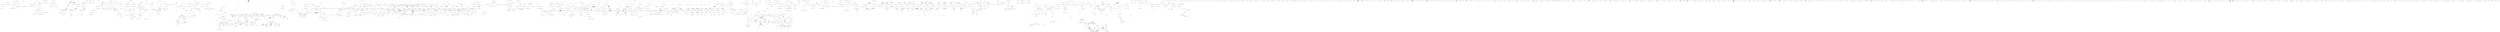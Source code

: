 digraph  {
m0_13 [label="Entry HangFire.Common.ExpressionUtil.HashCodeCombiner.AddObject(object)", span="51-51", cluster="HangFire.Common.ExpressionUtil.HashCodeCombiner.AddObject(object)", file="BinaryExpressionFingerprint.cs"];
m0_3 [label="Entry HangFire.Common.ExpressionUtil.BinaryExpressionFingerprint.Equals(object)", span="29-29", cluster="HangFire.Common.ExpressionUtil.BinaryExpressionFingerprint.Equals(object)", file="BinaryExpressionFingerprint.cs"];
m0_4 [label="BinaryExpressionFingerprint other = obj as BinaryExpressionFingerprint", span="31-31", cluster="HangFire.Common.ExpressionUtil.BinaryExpressionFingerprint.Equals(object)", file="BinaryExpressionFingerprint.cs"];
m0_5 [label="return (other != null)\r\n                   && Equals(this.Method, other.Method)\r\n                   && this.Equals(other);", span="32-34", cluster="HangFire.Common.ExpressionUtil.BinaryExpressionFingerprint.Equals(object)", file="BinaryExpressionFingerprint.cs"];
m0_6 [label="Exit HangFire.Common.ExpressionUtil.BinaryExpressionFingerprint.Equals(object)", span="29-29", cluster="HangFire.Common.ExpressionUtil.BinaryExpressionFingerprint.Equals(object)", file="BinaryExpressionFingerprint.cs"];
m0_8 [label="Entry HangFire.Common.ExpressionUtil.ExpressionFingerprint.Equals(HangFire.Common.ExpressionUtil.ExpressionFingerprint)", span="30-30", cluster="HangFire.Common.ExpressionUtil.ExpressionFingerprint.Equals(HangFire.Common.ExpressionUtil.ExpressionFingerprint)", file="BinaryExpressionFingerprint.cs"];
m0_7 [label="Entry object.Equals(object, object)", span="0-0", cluster="object.Equals(object, object)", file="BinaryExpressionFingerprint.cs"];
m0_14 [label="Entry HangFire.Common.ExpressionUtil.ExpressionFingerprint.AddToHashCodeCombiner(HangFire.Common.ExpressionUtil.HashCodeCombiner)", span="24-24", cluster="HangFire.Common.ExpressionUtil.ExpressionFingerprint.AddToHashCodeCombiner(HangFire.Common.ExpressionUtil.HashCodeCombiner)", file="BinaryExpressionFingerprint.cs"];
m0_9 [label="Entry HangFire.Common.ExpressionUtil.BinaryExpressionFingerprint.AddToHashCodeCombiner(HangFire.Common.ExpressionUtil.HashCodeCombiner)", span="37-37", cluster="HangFire.Common.ExpressionUtil.BinaryExpressionFingerprint.AddToHashCodeCombiner(HangFire.Common.ExpressionUtil.HashCodeCombiner)", file="BinaryExpressionFingerprint.cs"];
m0_10 [label="combiner.AddObject(Method)", span="39-39", cluster="HangFire.Common.ExpressionUtil.BinaryExpressionFingerprint.AddToHashCodeCombiner(HangFire.Common.ExpressionUtil.HashCodeCombiner)", file="BinaryExpressionFingerprint.cs"];
m0_11 [label="base.AddToHashCodeCombiner(combiner)", span="40-40", cluster="HangFire.Common.ExpressionUtil.BinaryExpressionFingerprint.AddToHashCodeCombiner(HangFire.Common.ExpressionUtil.HashCodeCombiner)", file="BinaryExpressionFingerprint.cs"];
m0_12 [label="Exit HangFire.Common.ExpressionUtil.BinaryExpressionFingerprint.AddToHashCodeCombiner(HangFire.Common.ExpressionUtil.HashCodeCombiner)", span="37-37", cluster="HangFire.Common.ExpressionUtil.BinaryExpressionFingerprint.AddToHashCodeCombiner(HangFire.Common.ExpressionUtil.HashCodeCombiner)", file="BinaryExpressionFingerprint.cs"];
m0_0 [label="Entry HangFire.Common.ExpressionUtil.BinaryExpressionFingerprint.BinaryExpressionFingerprint(System.Linq.Expressions.ExpressionType, System.Type, System.Reflection.MethodInfo)", span="17-17", cluster="HangFire.Common.ExpressionUtil.BinaryExpressionFingerprint.BinaryExpressionFingerprint(System.Linq.Expressions.ExpressionType, System.Type, System.Reflection.MethodInfo)", file="BinaryExpressionFingerprint.cs"];
m0_1 [label="Method = method", span="23-23", cluster="HangFire.Common.ExpressionUtil.BinaryExpressionFingerprint.BinaryExpressionFingerprint(System.Linq.Expressions.ExpressionType, System.Type, System.Reflection.MethodInfo)", file="BinaryExpressionFingerprint.cs"];
m0_2 [label="Exit HangFire.Common.ExpressionUtil.BinaryExpressionFingerprint.BinaryExpressionFingerprint(System.Linq.Expressions.ExpressionType, System.Type, System.Reflection.MethodInfo)", span="17-17", cluster="HangFire.Common.ExpressionUtil.BinaryExpressionFingerprint.BinaryExpressionFingerprint(System.Linq.Expressions.ExpressionType, System.Type, System.Reflection.MethodInfo)", file="BinaryExpressionFingerprint.cs"];
m0_15 [label="HangFire.Common.ExpressionUtil.BinaryExpressionFingerprint", span="", file="BinaryExpressionFingerprint.cs"];
m1_6 [label="Entry System.ArgumentNullException.ArgumentNullException(string)", span="0-0", cluster="System.ArgumentNullException.ArgumentNullException(string)", file="CachedExpressionCompiler.cs"];
m1_13 [label="Entry System.Linq.Expressions.Expression.Lambda<TDelegate>(System.Linq.Expressions.Expression, params System.Linq.Expressions.ParameterExpression[])", span="0-0", cluster="System.Linq.Expressions.Expression.Lambda<TDelegate>(System.Linq.Expressions.Expression, params System.Linq.Expressions.ParameterExpression[])", file="CachedExpressionCompiler.cs"];
m1_8 [label="Entry System.Func<T, TResult>.Invoke(T)", span="0-0", cluster="System.Func<T, TResult>.Invoke(T)", file="CachedExpressionCompiler.cs"];
m1_14 [label="Entry HangFire.Common.ExpressionUtil.CachedExpressionCompiler.Process<TModel, TValue>(System.Linq.Expressions.Expression<System.Func<TModel, TValue>>)", span="17-17", cluster="HangFire.Common.ExpressionUtil.CachedExpressionCompiler.Process<TModel, TValue>(System.Linq.Expressions.Expression<System.Func<TModel, TValue>>)", file="CachedExpressionCompiler.cs"];
m1_0 [label="Entry HangFire.Common.CachedExpressionCompiler.Evaluate(System.Linq.Expressions.Expression)", span="24-24", cluster="HangFire.Common.CachedExpressionCompiler.Evaluate(System.Linq.Expressions.Expression)", file="CachedExpressionCompiler.cs"];
m1_1 [label="arg == null", span="26-26", cluster="HangFire.Common.CachedExpressionCompiler.Evaluate(System.Linq.Expressions.Expression)", file="CachedExpressionCompiler.cs"];
m1_3 [label="Func<object, object> func = Wrap(arg)", span="31-31", cluster="HangFire.Common.CachedExpressionCompiler.Evaluate(System.Linq.Expressions.Expression)", file="CachedExpressionCompiler.cs"];
m1_2 [label="throw new ArgumentNullException(''arg'');", span="28-28", cluster="HangFire.Common.CachedExpressionCompiler.Evaluate(System.Linq.Expressions.Expression)", file="CachedExpressionCompiler.cs"];
m1_4 [label="return func(null);", span="32-32", cluster="HangFire.Common.CachedExpressionCompiler.Evaluate(System.Linq.Expressions.Expression)", file="CachedExpressionCompiler.cs"];
m1_5 [label="Exit HangFire.Common.CachedExpressionCompiler.Evaluate(System.Linq.Expressions.Expression)", span="24-24", cluster="HangFire.Common.CachedExpressionCompiler.Evaluate(System.Linq.Expressions.Expression)", file="CachedExpressionCompiler.cs"];
m1_7 [label="Entry HangFire.Common.CachedExpressionCompiler.Wrap(System.Linq.Expressions.Expression)", span="35-35", cluster="HangFire.Common.CachedExpressionCompiler.Wrap(System.Linq.Expressions.Expression)", file="CachedExpressionCompiler.cs"];
m1_9 [label="var lambdaExpr = Expression.Lambda<Func<object, object>>(Expression.Convert(arg, typeof(object)), UnusedParameterExpr)", span="37-37", cluster="HangFire.Common.CachedExpressionCompiler.Wrap(System.Linq.Expressions.Expression)", file="CachedExpressionCompiler.cs"];
m1_10 [label="return ExpressionUtil.CachedExpressionCompiler.Process(lambdaExpr);", span="38-38", cluster="HangFire.Common.CachedExpressionCompiler.Wrap(System.Linq.Expressions.Expression)", file="CachedExpressionCompiler.cs"];
m1_11 [label="Exit HangFire.Common.CachedExpressionCompiler.Wrap(System.Linq.Expressions.Expression)", span="35-35", cluster="HangFire.Common.CachedExpressionCompiler.Wrap(System.Linq.Expressions.Expression)", file="CachedExpressionCompiler.cs"];
m1_12 [label="Entry System.Linq.Expressions.Expression.Convert(System.Linq.Expressions.Expression, System.Type)", span="0-0", cluster="System.Linq.Expressions.Expression.Convert(System.Linq.Expressions.Expression, System.Type)", file="CachedExpressionCompiler.cs"];
m2_0 [label="Entry HangFire.Common.ExpressionUtil.ConstantExpressionFingerprint.ConstantExpressionFingerprint(System.Linq.Expressions.ExpressionType, System.Type)", span="20-20", cluster="HangFire.Common.ExpressionUtil.ConstantExpressionFingerprint.ConstantExpressionFingerprint(System.Linq.Expressions.ExpressionType, System.Type)", file="ConstantExpressionFingerprint.cs"];
m2_1 [label="Exit HangFire.Common.ExpressionUtil.ConstantExpressionFingerprint.ConstantExpressionFingerprint(System.Linq.Expressions.ExpressionType, System.Type)", span="20-20", cluster="HangFire.Common.ExpressionUtil.ConstantExpressionFingerprint.ConstantExpressionFingerprint(System.Linq.Expressions.ExpressionType, System.Type)", file="ConstantExpressionFingerprint.cs"];
m2_2 [label="Entry HangFire.Common.ExpressionUtil.ConstantExpressionFingerprint.Equals(object)", span="27-27", cluster="HangFire.Common.ExpressionUtil.ConstantExpressionFingerprint.Equals(object)", file="ConstantExpressionFingerprint.cs"];
m2_3 [label="ConstantExpressionFingerprint other = obj as ConstantExpressionFingerprint", span="29-29", cluster="HangFire.Common.ExpressionUtil.ConstantExpressionFingerprint.Equals(object)", file="ConstantExpressionFingerprint.cs"];
m2_4 [label="return (other != null)\r\n                   && this.Equals(other);", span="30-31", cluster="HangFire.Common.ExpressionUtil.ConstantExpressionFingerprint.Equals(object)", file="ConstantExpressionFingerprint.cs"];
m2_5 [label="Exit HangFire.Common.ExpressionUtil.ConstantExpressionFingerprint.Equals(object)", span="27-27", cluster="HangFire.Common.ExpressionUtil.ConstantExpressionFingerprint.Equals(object)", file="ConstantExpressionFingerprint.cs"];
m2_6 [label="Entry HangFire.Common.ExpressionUtil.ExpressionFingerprint.Equals(HangFire.Common.ExpressionUtil.ExpressionFingerprint)", span="30-30", cluster="HangFire.Common.ExpressionUtil.ExpressionFingerprint.Equals(HangFire.Common.ExpressionUtil.ExpressionFingerprint)", file="ConstantExpressionFingerprint.cs"];
m2_7 [label="HangFire.Common.ExpressionUtil.ConstantExpressionFingerprint", span="", file="ConstantExpressionFingerprint.cs"];
m3_34 [label="Entry System.DateTime.Add(System.TimeSpan)", span="0-0", cluster="System.DateTime.Add(System.TimeSpan)", file="DefaultExpressionFingerprint.cs"];
m3_5 [label="Exit HangFire.Common.ExpressionUtil.DefaultExpressionFingerprint.Equals(object)", span="24-24", cluster="HangFire.Common.ExpressionUtil.DefaultExpressionFingerprint.Equals(object)", file="DefaultExpressionFingerprint.cs"];
m3_0 [label="Entry HangFire.SqlServer.DataTypes.SqlServerWriteOnlyValue.SqlServerWriteOnlyValue(HangFire.SqlServer.DataTypes.SqlServerWriteOnlyTransaction)", span="10-10", cluster="HangFire.SqlServer.DataTypes.SqlServerWriteOnlyValue.SqlServerWriteOnlyValue(HangFire.SqlServer.DataTypes.SqlServerWriteOnlyTransaction)", file="DefaultExpressionFingerprint.cs"];
m3_1 [label="transaction == null", span="12-12", cluster="HangFire.SqlServer.DataTypes.SqlServerWriteOnlyValue.SqlServerWriteOnlyValue(HangFire.SqlServer.DataTypes.SqlServerWriteOnlyTransaction)", file="DefaultExpressionFingerprint.cs"];
m3_11 [label="Entry HangFire.SqlServer.DataTypes.SqlServerWriteOnlyTransaction.QueueCommand(System.Action<SqlConnection>)", span="38-38", cluster="HangFire.SqlServer.DataTypes.SqlServerWriteOnlyTransaction.QueueCommand(System.Action<SqlConnection>)", file="DefaultExpressionFingerprint.cs"];
m3_6 [label="Entry HangFire.SqlServer.DataTypes.SqlServerWriteOnlyValue.Increment(string)", span="17-17", cluster="HangFire.SqlServer.DataTypes.SqlServerWriteOnlyValue.Increment(string)", file="DefaultExpressionFingerprint.cs"];
m3_28 [label="Entry HangFire.SqlServer.DataTypes.SqlServerWriteOnlyValue.ExpireIn(string, System.TimeSpan)", span="61-61", cluster="HangFire.SqlServer.DataTypes.SqlServerWriteOnlyValue.ExpireIn(string, System.TimeSpan)", file="DefaultExpressionFingerprint.cs"];
m3_29 [label="_transaction.QueueCommand(x => x.Execute(\r\n                @''update HangFire.Value set ExpireAt = @expireAt where [Key] = @key'',\r\n                new { expireAt = DateTime.UtcNow.Add(expireIn), key = key }))", span="63-65", cluster="HangFire.SqlServer.DataTypes.SqlServerWriteOnlyValue.ExpireIn(string, System.TimeSpan)", file="DefaultExpressionFingerprint.cs"];
m3_30 [label="Exit HangFire.SqlServer.DataTypes.SqlServerWriteOnlyValue.ExpireIn(string, System.TimeSpan)", span="61-61", cluster="HangFire.SqlServer.DataTypes.SqlServerWriteOnlyValue.ExpireIn(string, System.TimeSpan)", file="DefaultExpressionFingerprint.cs"];
m3_2 [label="throw new ArgumentNullException(''transaction'');", span="12-12", cluster="HangFire.SqlServer.DataTypes.SqlServerWriteOnlyValue.SqlServerWriteOnlyValue(HangFire.SqlServer.DataTypes.SqlServerWriteOnlyTransaction)", file="DefaultExpressionFingerprint.cs"];
m3_3 [label="_transaction = transaction", span="14-14", cluster="HangFire.SqlServer.DataTypes.SqlServerWriteOnlyValue.SqlServerWriteOnlyValue(HangFire.SqlServer.DataTypes.SqlServerWriteOnlyTransaction)", file="DefaultExpressionFingerprint.cs", color=green, community=0];
m3_4 [label="Exit HangFire.SqlServer.DataTypes.SqlServerWriteOnlyValue.SqlServerWriteOnlyValue(HangFire.SqlServer.DataTypes.SqlServerWriteOnlyTransaction)", span="10-10", cluster="HangFire.SqlServer.DataTypes.SqlServerWriteOnlyValue.SqlServerWriteOnlyValue(HangFire.SqlServer.DataTypes.SqlServerWriteOnlyTransaction)", file="DefaultExpressionFingerprint.cs"];
m3_17 [label="Entry Unk.Execute", span="", cluster="Unk.Execute", file="DefaultExpressionFingerprint.cs"];
m3_9 [label="_transaction.QueueCommand(x =>\r\n            {\r\n                var affectedRows = x.Execute(updateSql, new { key });\r\n\r\n                if (affectedRows == 0)\r\n                {\r\n                    x.Execute(insertSql + ''\n'' + updateSql, new { key });\r\n                }\r\n            })", span="28-36", cluster="HangFire.SqlServer.DataTypes.SqlServerWriteOnlyValue.Increment(string)", file="DefaultExpressionFingerprint.cs"];
m3_7 [label="HangFire.Common.ExpressionUtil.DefaultExpressionFingerprint", span="", cluster="HangFire.SqlServer.DataTypes.SqlServerWriteOnlyValue.Increment(string)", file="DefaultExpressionFingerprint.cs"];
m3_8 [label="string updateSql = @''\r\nupdate HangFire.Value set IntValue = IntValue + 1 where [Key] = @key''", span="25-26", cluster="HangFire.SqlServer.DataTypes.SqlServerWriteOnlyValue.Increment(string)", file="DefaultExpressionFingerprint.cs"];
m3_10 [label="Exit HangFire.SqlServer.DataTypes.SqlServerWriteOnlyValue.Increment(string)", span="17-17", cluster="HangFire.SqlServer.DataTypes.SqlServerWriteOnlyValue.Increment(string)", file="DefaultExpressionFingerprint.cs"];
m3_31 [label="Entry lambda expression", span="63-65", cluster="lambda expression", file="DefaultExpressionFingerprint.cs"];
m3_12 [label="Entry lambda expression", span="28-36", cluster="lambda expression", file="DefaultExpressionFingerprint.cs"];
m3_23 [label="Entry lambda expression", span="50-58", cluster="lambda expression", file="DefaultExpressionFingerprint.cs"];
m3_13 [label="var affectedRows = x.Execute(updateSql, new { key })", span="30-30", cluster="lambda expression", file="DefaultExpressionFingerprint.cs"];
m3_15 [label="x.Execute(insertSql + ''\n'' + updateSql, new { key })", span="34-34", cluster="lambda expression", file="DefaultExpressionFingerprint.cs"];
m3_16 [label="Exit lambda expression", span="28-36", cluster="lambda expression", file="DefaultExpressionFingerprint.cs"];
m3_24 [label="var affectedRows = x.Execute(updateSql, new { key })", span="52-52", cluster="lambda expression", file="DefaultExpressionFingerprint.cs"];
m3_26 [label="x.Execute(insertSql + ''\n'' + updateSql, new { key })", span="56-56", cluster="lambda expression", file="DefaultExpressionFingerprint.cs"];
m3_27 [label="Exit lambda expression", span="50-58", cluster="lambda expression", file="DefaultExpressionFingerprint.cs"];
m3_32 [label="x.Execute(\r\n                @''update HangFire.Value set ExpireAt = @expireAt where [Key] = @key'',\r\n                new { expireAt = DateTime.UtcNow.Add(expireIn), key = key })", span="63-65", cluster="lambda expression", file="DefaultExpressionFingerprint.cs"];
m3_14 [label="affectedRows == 0", span="32-32", cluster="lambda expression", file="DefaultExpressionFingerprint.cs"];
m3_25 [label="affectedRows == 0", span="54-54", cluster="lambda expression", file="DefaultExpressionFingerprint.cs"];
m3_33 [label="Exit lambda expression", span="63-65", cluster="lambda expression", file="DefaultExpressionFingerprint.cs"];
m3_18 [label="Entry HangFire.SqlServer.DataTypes.SqlServerWriteOnlyValue.Decrement(string)", span="39-39", cluster="HangFire.SqlServer.DataTypes.SqlServerWriteOnlyValue.Decrement(string)", file="DefaultExpressionFingerprint.cs"];
m3_21 [label="_transaction.QueueCommand(x =>\r\n            {\r\n                var affectedRows = x.Execute(updateSql, new { key });\r\n\r\n                if (affectedRows == 0)\r\n                {\r\n                    x.Execute(insertSql + ''\n'' + updateSql, new { key });\r\n                }\r\n            })", span="50-58", cluster="HangFire.SqlServer.DataTypes.SqlServerWriteOnlyValue.Decrement(string)", file="DefaultExpressionFingerprint.cs"];
m3_19 [label="string insertSql = @''\r\nbegin try \r\n    insert into HangFire.Value ([Key], IntValue) values (@key, 0)\r\nend try\r\nbegin catch\r\nend catch''", span="41-46", cluster="HangFire.SqlServer.DataTypes.SqlServerWriteOnlyValue.Decrement(string)", file="DefaultExpressionFingerprint.cs"];
m3_20 [label="string updateSql = @''\r\nupdate HangFire.Value set IntValue = IntValue - 1 where [Key] = @key''", span="47-48", cluster="HangFire.SqlServer.DataTypes.SqlServerWriteOnlyValue.Decrement(string)", file="DefaultExpressionFingerprint.cs"];
m3_22 [label="Exit HangFire.SqlServer.DataTypes.SqlServerWriteOnlyValue.Decrement(string)", span="39-39", cluster="HangFire.SqlServer.DataTypes.SqlServerWriteOnlyValue.Decrement(string)", file="DefaultExpressionFingerprint.cs"];
m3_35 [label="HangFire.SqlServer.DataTypes.SqlServerWriteOnlyValue", span="", file="DefaultExpressionFingerprint.cs"];
m3_36 [label=string, span="", file="DefaultExpressionFingerprint.cs"];
m3_37 [label=updateSql, span="", file="DefaultExpressionFingerprint.cs"];
m3_38 [label=insertSql, span="", file="DefaultExpressionFingerprint.cs"];
m3_39 [label=string, span="", file="DefaultExpressionFingerprint.cs"];
m3_40 [label=updateSql, span="", file="DefaultExpressionFingerprint.cs"];
m3_41 [label=insertSql, span="", file="DefaultExpressionFingerprint.cs"];
m3_42 [label=string, span="", file="DefaultExpressionFingerprint.cs"];
m3_43 [label="System.TimeSpan", span="", file="DefaultExpressionFingerprint.cs"];
m4_2 [label="Entry HangFire.Storage.IWriteableStoredLists.Remove(string, string)", span="5-5", cluster="HangFire.Storage.IWriteableStoredLists.Remove(string, string)", file="EnqueuedState.cs"];
m4_3 [label="Exit HangFire.Storage.IWriteableStoredLists.Remove(string, string)", span="5-5", cluster="HangFire.Storage.IWriteableStoredLists.Remove(string, string)", file="EnqueuedState.cs"];
m4_0 [label="Entry HangFire.Storage.IWriteableStoredLists.AddToLeft(string, string)", span="4-4", cluster="HangFire.Storage.IWriteableStoredLists.AddToLeft(string, string)", file="EnqueuedState.cs"];
m4_1 [label="Exit HangFire.Storage.IWriteableStoredLists.AddToLeft(string, string)", span="4-4", cluster="HangFire.Storage.IWriteableStoredLists.AddToLeft(string, string)", file="EnqueuedState.cs"];
m4_4 [label="Entry HangFire.Storage.IWriteableStoredLists.Trim(string, int, int)", span="7-7", cluster="HangFire.Storage.IWriteableStoredLists.Trim(string, int, int)", file="EnqueuedState.cs"];
m4_5 [label="Exit HangFire.Storage.IWriteableStoredLists.Trim(string, int, int)", span="7-7", cluster="HangFire.Storage.IWriteableStoredLists.Trim(string, int, int)", file="EnqueuedState.cs"];
m5_21 [label="Entry HangFire.States.EnqueuedState.Handler.Handler()", span="77-77", cluster="HangFire.States.EnqueuedState.Handler.Handler()", file="EnqueuedStateHandlerFacts.cs"];
m5_17 [label="Entry HangFire.Core.Tests.States.EnqueuedStateHandlerFacts.HandlerShouldBeRegistered_ForTheEnqueuedState()", span="35-35", cluster="HangFire.Core.Tests.States.EnqueuedStateHandlerFacts.HandlerShouldBeRegistered_ForTheEnqueuedState()", file="EnqueuedStateHandlerFacts.cs"];
m5_18 [label="var handler = new EnqueuedState.Handler()", span="37-37", cluster="HangFire.Core.Tests.States.EnqueuedStateHandlerFacts.HandlerShouldBeRegistered_ForTheEnqueuedState()", file="EnqueuedStateHandlerFacts.cs"];
m5_19 [label="Assert.Equal(EnqueuedState.StateName, handler.StateName)", span="38-38", cluster="HangFire.Core.Tests.States.EnqueuedStateHandlerFacts.HandlerShouldBeRegistered_ForTheEnqueuedState()", file="EnqueuedStateHandlerFacts.cs"];
m5_20 [label="Exit HangFire.Core.Tests.States.EnqueuedStateHandlerFacts.HandlerShouldBeRegistered_ForTheEnqueuedState()", span="35-35", cluster="HangFire.Core.Tests.States.EnqueuedStateHandlerFacts.HandlerShouldBeRegistered_ForTheEnqueuedState()", file="EnqueuedStateHandlerFacts.cs"];
m5_10 [label="Entry HangFire.States.StateContext.StateContext(string, HangFire.Common.Job)", span="23-23", cluster="HangFire.States.StateContext.StateContext(string, HangFire.Common.Job)", file="EnqueuedStateHandlerFacts.cs"];
m5_40 [label="Entry Unk.>", span="", cluster="Unk.>", file="EnqueuedStateHandlerFacts.cs"];
m5_12 [label="Entry HangFire.States.EnqueuedState.EnqueuedState()", span="31-31", cluster="HangFire.States.EnqueuedState.EnqueuedState()", file="EnqueuedStateHandlerFacts.cs"];
m5_39 [label="Entry Mock<State>.cstr", span="", cluster="Mock<State>.cstr", file="EnqueuedStateHandlerFacts.cs"];
m5_8 [label="Entry Mock<IWriteOnlyTransaction>.cstr", span="", cluster="Mock<IWriteOnlyTransaction>.cstr", file="EnqueuedStateHandlerFacts.cs"];
m5_28 [label="Entry Unk.Apply", span="", cluster="Unk.Apply", file="EnqueuedStateHandlerFacts.cs"];
m5_34 [label="Entry HangFire.Core.Tests.States.EnqueuedStateHandlerFacts.Apply_ThrowsAnException_WhenOtherThanEnqueuedStateGiven()", span="52-52", cluster="HangFire.Core.Tests.States.EnqueuedStateHandlerFacts.Apply_ThrowsAnException_WhenOtherThanEnqueuedStateGiven()", file="EnqueuedStateHandlerFacts.cs"];
m5_35 [label="var handler = new EnqueuedState.Handler()", span="54-54", cluster="HangFire.Core.Tests.States.EnqueuedStateHandlerFacts.Apply_ThrowsAnException_WhenOtherThanEnqueuedStateGiven()", file="EnqueuedStateHandlerFacts.cs"];
m5_36 [label="var context = new ApplyStateContext(\r\n                _connection.Object, _stateContext, new Mock<State>().Object, null)", span="55-56", cluster="HangFire.Core.Tests.States.EnqueuedStateHandlerFacts.Apply_ThrowsAnException_WhenOtherThanEnqueuedStateGiven()", file="EnqueuedStateHandlerFacts.cs"];
m5_37 [label="Assert.Throws<InvalidOperationException>(\r\n                () => handler.Apply(context, _transaction.Object))", span="58-59", cluster="HangFire.Core.Tests.States.EnqueuedStateHandlerFacts.Apply_ThrowsAnException_WhenOtherThanEnqueuedStateGiven()", file="EnqueuedStateHandlerFacts.cs"];
m5_38 [label="Exit HangFire.Core.Tests.States.EnqueuedStateHandlerFacts.Apply_ThrowsAnException_WhenOtherThanEnqueuedStateGiven()", span="52-52", cluster="HangFire.Core.Tests.States.EnqueuedStateHandlerFacts.Apply_ThrowsAnException_WhenOtherThanEnqueuedStateGiven()", file="EnqueuedStateHandlerFacts.cs"];
m5_7 [label="Entry HangFire.Common.Job.FromExpression(System.Linq.Expressions.Expression<System.Action>)", span="125-125", cluster="HangFire.Common.Job.FromExpression(System.Linq.Expressions.Expression<System.Action>)", file="EnqueuedStateHandlerFacts.cs"];
m5_11 [label="Entry ApplyStateContext.cstr", span="", cluster="ApplyStateContext.cstr", file="EnqueuedStateHandlerFacts.cs"];
m5_22 [label="Entry Unk.Equal", span="", cluster="Unk.Equal", file="EnqueuedStateHandlerFacts.cs"];
m5_33 [label="Entry Unk.AddToQueue", span="", cluster="Unk.AddToQueue", file="EnqueuedStateHandlerFacts.cs"];
m5_0 [label="Entry HangFire.Core.Tests.States.EnqueuedStateHandlerFacts.EnqueuedStateHandlerFacts()", span="19-19", cluster="HangFire.Core.Tests.States.EnqueuedStateHandlerFacts.EnqueuedStateHandlerFacts()", file="EnqueuedStateHandlerFacts.cs"];
m5_1 [label="var job = Job.FromExpression(() => Console.WriteLine())", span="21-21", cluster="HangFire.Core.Tests.States.EnqueuedStateHandlerFacts.EnqueuedStateHandlerFacts()", file="EnqueuedStateHandlerFacts.cs"];
m5_2 [label="_transaction = new Mock<IWriteOnlyTransaction>()", span="23-23", cluster="HangFire.Core.Tests.States.EnqueuedStateHandlerFacts.EnqueuedStateHandlerFacts()", file="EnqueuedStateHandlerFacts.cs"];
m5_4 [label="_stateContext = new StateContext(JobId, job)", span="25-25", cluster="HangFire.Core.Tests.States.EnqueuedStateHandlerFacts.EnqueuedStateHandlerFacts()", file="EnqueuedStateHandlerFacts.cs"];
m5_3 [label="_connection = new Mock<IStorageConnection>()", span="24-24", cluster="HangFire.Core.Tests.States.EnqueuedStateHandlerFacts.EnqueuedStateHandlerFacts()", file="EnqueuedStateHandlerFacts.cs"];
m5_5 [label="_context = new ApplyStateContext(\r\n                _connection.Object,\r\n                _stateContext, \r\n                new EnqueuedState { Queue = Queue }, \r\n                null)", span="27-31", cluster="HangFire.Core.Tests.States.EnqueuedStateHandlerFacts.EnqueuedStateHandlerFacts()", file="EnqueuedStateHandlerFacts.cs"];
m5_6 [label="Exit HangFire.Core.Tests.States.EnqueuedStateHandlerFacts.EnqueuedStateHandlerFacts()", span="19-19", cluster="HangFire.Core.Tests.States.EnqueuedStateHandlerFacts.EnqueuedStateHandlerFacts()", file="EnqueuedStateHandlerFacts.cs"];
m5_23 [label="Entry HangFire.Core.Tests.States.EnqueuedStateHandlerFacts.Apply_AddsJob_ToTheSpecifiedQueue()", span="42-42", cluster="HangFire.Core.Tests.States.EnqueuedStateHandlerFacts.Apply_AddsJob_ToTheSpecifiedQueue()", file="EnqueuedStateHandlerFacts.cs"];
m5_24 [label="var handler = new EnqueuedState.Handler()", span="44-44", cluster="HangFire.Core.Tests.States.EnqueuedStateHandlerFacts.Apply_AddsJob_ToTheSpecifiedQueue()", file="EnqueuedStateHandlerFacts.cs"];
m5_25 [label="handler.Apply(_context, _transaction.Object)", span="46-46", cluster="HangFire.Core.Tests.States.EnqueuedStateHandlerFacts.Apply_AddsJob_ToTheSpecifiedQueue()", file="EnqueuedStateHandlerFacts.cs"];
m5_26 [label="_transaction.Verify(x => x.AddToQueue(Queue, JobId))", span="48-48", cluster="HangFire.Core.Tests.States.EnqueuedStateHandlerFacts.Apply_AddsJob_ToTheSpecifiedQueue()", file="EnqueuedStateHandlerFacts.cs"];
m5_27 [label="Exit HangFire.Core.Tests.States.EnqueuedStateHandlerFacts.Apply_AddsJob_ToTheSpecifiedQueue()", span="42-42", cluster="HangFire.Core.Tests.States.EnqueuedStateHandlerFacts.Apply_AddsJob_ToTheSpecifiedQueue()", file="EnqueuedStateHandlerFacts.cs"];
m5_9 [label="Entry Mock<IStorageConnection>.cstr", span="", cluster="Mock<IStorageConnection>.cstr", file="EnqueuedStateHandlerFacts.cs"];
m5_16 [label="Entry System.Console.WriteLine()", span="0-0", cluster="System.Console.WriteLine()", file="EnqueuedStateHandlerFacts.cs"];
m5_41 [label="Entry lambda expression", span="59-59", cluster="lambda expression", file="EnqueuedStateHandlerFacts.cs"];
m5_13 [label="Entry lambda expression", span="21-21", cluster="lambda expression", file="EnqueuedStateHandlerFacts.cs"];
m5_14 [label="Console.WriteLine()", span="21-21", cluster="lambda expression", file="EnqueuedStateHandlerFacts.cs"];
m5_15 [label="Exit lambda expression", span="21-21", cluster="lambda expression", file="EnqueuedStateHandlerFacts.cs"];
m5_30 [label="Entry lambda expression", span="48-48", cluster="lambda expression", file="EnqueuedStateHandlerFacts.cs"];
m5_31 [label="x.AddToQueue(Queue, JobId)", span="48-48", cluster="lambda expression", file="EnqueuedStateHandlerFacts.cs"];
m5_32 [label="Exit lambda expression", span="48-48", cluster="lambda expression", file="EnqueuedStateHandlerFacts.cs"];
m5_42 [label="handler.Apply(context, _transaction.Object)", span="59-59", cluster="lambda expression", file="EnqueuedStateHandlerFacts.cs"];
m5_43 [label="Exit lambda expression", span="59-59", cluster="lambda expression", file="EnqueuedStateHandlerFacts.cs"];
m5_29 [label="Entry Unk.Verify", span="", cluster="Unk.Verify", file="EnqueuedStateHandlerFacts.cs"];
m5_44 [label="HangFire.Core.Tests.States.EnqueuedStateHandlerFacts", span="", file="EnqueuedStateHandlerFacts.cs"];
m5_45 [label=handler, span="", file="EnqueuedStateHandlerFacts.cs"];
m5_46 [label=context, span="", file="EnqueuedStateHandlerFacts.cs"];
m6_7 [label="Entry Unk.>", span="", cluster="Unk.>", file="ExpressionFingerprint.cs"];
m6_22 [label="Entry Hangfire.Core.Tests.Client.CreatedContextFacts.SetJobParameter_ThrowsAnException_WhenParameterNameIsNull()", span="38-38", cluster="Hangfire.Core.Tests.Client.CreatedContextFacts.SetJobParameter_ThrowsAnException_WhenParameterNameIsNull()", file="ExpressionFingerprint.cs"];
m6_23 [label="var context = CreateContext()", span="40-40", cluster="Hangfire.Core.Tests.Client.CreatedContextFacts.SetJobParameter_ThrowsAnException_WhenParameterNameIsNull()", file="ExpressionFingerprint.cs"];
m6_24 [label="var exception = Assert.Throws<ArgumentNullException>(\r\n                () => context.SetJobParameter(null, null))", span="42-43", cluster="Hangfire.Core.Tests.Client.CreatedContextFacts.SetJobParameter_ThrowsAnException_WhenParameterNameIsNull()", file="ExpressionFingerprint.cs"];
m6_25 [label="Assert.Equal(''name'', exception.ParamName)", span="45-45", cluster="Hangfire.Core.Tests.Client.CreatedContextFacts.SetJobParameter_ThrowsAnException_WhenParameterNameIsNull()", file="ExpressionFingerprint.cs"];
m6_26 [label="Exit Hangfire.Core.Tests.Client.CreatedContextFacts.SetJobParameter_ThrowsAnException_WhenParameterNameIsNull()", span="38-38", cluster="Hangfire.Core.Tests.Client.CreatedContextFacts.SetJobParameter_ThrowsAnException_WhenParameterNameIsNull()", file="ExpressionFingerprint.cs"];
m6_49 [label="Entry Hangfire.Common.Job.FromExpression(System.Linq.Expressions.Expression<System.Action>)", span="187-187", cluster="Hangfire.Common.Job.FromExpression(System.Linq.Expressions.Expression<System.Action>)", file="ExpressionFingerprint.cs"];
m6_50 [label="Entry Mock<IState>.cstr", span="", cluster="Mock<IState>.cstr", file="ExpressionFingerprint.cs"];
m6_0 [label="Entry Hangfire.Core.Tests.Client.CreatedContextFacts.CreatedContextFacts()", span="15-15", cluster="Hangfire.Core.Tests.Client.CreatedContextFacts.CreatedContextFacts()", file="ExpressionFingerprint.cs"];
m6_1 [label="_exception = new Exception()", span="17-17", cluster="Hangfire.Core.Tests.Client.CreatedContextFacts.CreatedContextFacts()", file="ExpressionFingerprint.cs"];
m6_2 [label="Exit Hangfire.Core.Tests.Client.CreatedContextFacts.CreatedContextFacts()", span="15-15", cluster="Hangfire.Core.Tests.Client.CreatedContextFacts.CreatedContextFacts()", file="ExpressionFingerprint.cs"];
m6_20 [label="Entry Unk.Same", span="", cluster="Unk.Same", file="ExpressionFingerprint.cs"];
m6_19 [label="Entry Unk.True", span="", cluster="Unk.True", file="ExpressionFingerprint.cs"];
m6_30 [label="Entry Hangfire.Client.CreatedContext.SetJobParameter(string, object)", span="70-70", cluster="Hangfire.Client.CreatedContext.SetJobParameter(string, object)", file="ExpressionFingerprint.cs"];
m6_21 [label="Entry Unk.Equal", span="", cluster="Unk.Equal", file="ExpressionFingerprint.cs"];
m6_3 [label="Entry System.Exception.Exception()", span="0-0", cluster="System.Exception.Exception()", file="ExpressionFingerprint.cs"];
m6_4 [label="Entry Hangfire.Core.Tests.Client.CreatedContextFacts.Ctor_ThrowsAnException_WhenCreateContextIsNull()", span="21-21", cluster="Hangfire.Core.Tests.Client.CreatedContextFacts.Ctor_ThrowsAnException_WhenCreateContextIsNull()", file="ExpressionFingerprint.cs"];
m6_5 [label="Assert.Throws<NullReferenceException>(\r\n                () => new CreatedContext(null, JobId, false, null))", span="23-24", cluster="Hangfire.Core.Tests.Client.CreatedContextFacts.Ctor_ThrowsAnException_WhenCreateContextIsNull()", file="ExpressionFingerprint.cs"];
m6_6 [label="Exit Hangfire.Core.Tests.Client.CreatedContextFacts.Ctor_ThrowsAnException_WhenCreateContextIsNull()", span="21-21", cluster="Hangfire.Core.Tests.Client.CreatedContextFacts.Ctor_ThrowsAnException_WhenCreateContextIsNull()", file="ExpressionFingerprint.cs"];
m6_11 [label="Entry Hangfire.Client.CreatedContext.CreatedContext(Hangfire.Client.CreateContext, string, bool, System.Exception)", span="29-29", cluster="Hangfire.Client.CreatedContext.CreatedContext(Hangfire.Client.CreateContext, string, bool, System.Exception)", file="ExpressionFingerprint.cs"];
m6_12 [label="Entry Hangfire.Core.Tests.Client.CreatedContextFacts.Ctor_CorrectlySetsAllProperties()", span="28-28", cluster="Hangfire.Core.Tests.Client.CreatedContextFacts.Ctor_CorrectlySetsAllProperties()", file="ExpressionFingerprint.cs"];
m6_13 [label="var context = CreateContext()", span="30-30", cluster="Hangfire.Core.Tests.Client.CreatedContextFacts.Ctor_CorrectlySetsAllProperties()", file="ExpressionFingerprint.cs"];
m6_14 [label="Assert.True(context.Canceled)", span="32-32", cluster="Hangfire.Core.Tests.Client.CreatedContextFacts.Ctor_CorrectlySetsAllProperties()", file="ExpressionFingerprint.cs"];
m6_15 [label="Assert.Same(_exception, context.Exception)", span="33-33", cluster="Hangfire.Core.Tests.Client.CreatedContextFacts.Ctor_CorrectlySetsAllProperties()", file="ExpressionFingerprint.cs"];
m6_16 [label="Assert.Equal(JobId, context.JobId)", span="34-34", cluster="Hangfire.Core.Tests.Client.CreatedContextFacts.Ctor_CorrectlySetsAllProperties()", file="ExpressionFingerprint.cs"];
m6_17 [label="Exit Hangfire.Core.Tests.Client.CreatedContextFacts.Ctor_CorrectlySetsAllProperties()", span="28-28", cluster="Hangfire.Core.Tests.Client.CreatedContextFacts.Ctor_CorrectlySetsAllProperties()", file="ExpressionFingerprint.cs"];
m6_48 [label="Entry Mock<IStorageConnection>.cstr", span="", cluster="Mock<IStorageConnection>.cstr", file="ExpressionFingerprint.cs"];
m6_38 [label="Entry Hangfire.Core.Tests.Client.CreatedContextFacts.TestMethod()", span="59-59", cluster="Hangfire.Core.Tests.Client.CreatedContextFacts.TestMethod()", file="ExpressionFingerprint.cs"];
m6_39 [label="Exit Hangfire.Core.Tests.Client.CreatedContextFacts.TestMethod()", span="59-59", cluster="Hangfire.Core.Tests.Client.CreatedContextFacts.TestMethod()", file="ExpressionFingerprint.cs"];
m6_52 [label="Entry lambda expression", span="65-65", cluster="lambda expression", file="ExpressionFingerprint.cs"];
m6_8 [label="Entry lambda expression", span="24-24", cluster="lambda expression", file="ExpressionFingerprint.cs"];
m6_9 [label="new CreatedContext(null, JobId, false, null)", span="24-24", cluster="lambda expression", file="ExpressionFingerprint.cs"];
m6_10 [label="Exit lambda expression", span="24-24", cluster="lambda expression", file="ExpressionFingerprint.cs"];
m6_28 [label="context.SetJobParameter(null, null)", span="43-43", cluster="lambda expression", file="ExpressionFingerprint.cs"];
m6_27 [label="Entry lambda expression", span="43-43", cluster="lambda expression", file="ExpressionFingerprint.cs"];
m6_29 [label="Exit lambda expression", span="43-43", cluster="lambda expression", file="ExpressionFingerprint.cs"];
m6_36 [label="context.SetJobParameter(''name'', ''value'')", span="56-56", cluster="lambda expression", file="ExpressionFingerprint.cs"];
m6_35 [label="Entry lambda expression", span="56-56", cluster="lambda expression", file="ExpressionFingerprint.cs"];
m6_37 [label="Exit lambda expression", span="56-56", cluster="lambda expression", file="ExpressionFingerprint.cs"];
m6_53 [label="TestMethod()", span="65-65", cluster="lambda expression", file="ExpressionFingerprint.cs"];
m6_54 [label="Exit lambda expression", span="65-65", cluster="lambda expression", file="ExpressionFingerprint.cs"];
m6_51 [label="Entry CreateContext.cstr", span="", cluster="CreateContext.cstr", file="ExpressionFingerprint.cs"];
m6_31 [label="Entry Hangfire.Core.Tests.Client.CreatedContextFacts.SetJobParameter_ThrowsAnException_AfterCreateJobWasCalled()", span="49-49", cluster="Hangfire.Core.Tests.Client.CreatedContextFacts.SetJobParameter_ThrowsAnException_AfterCreateJobWasCalled()", file="ExpressionFingerprint.cs"];
m6_32 [label="var context = CreateContext()", span="53-53", cluster="Hangfire.Core.Tests.Client.CreatedContextFacts.SetJobParameter_ThrowsAnException_AfterCreateJobWasCalled()", file="ExpressionFingerprint.cs"];
m6_33 [label="Assert.Throws<InvalidOperationException>(\r\n                () => context.SetJobParameter(''name'', ''value''))", span="55-56", cluster="Hangfire.Core.Tests.Client.CreatedContextFacts.SetJobParameter_ThrowsAnException_AfterCreateJobWasCalled()", file="ExpressionFingerprint.cs"];
m6_34 [label="Exit Hangfire.Core.Tests.Client.CreatedContextFacts.SetJobParameter_ThrowsAnException_AfterCreateJobWasCalled()", span="49-49", cluster="Hangfire.Core.Tests.Client.CreatedContextFacts.SetJobParameter_ThrowsAnException_AfterCreateJobWasCalled()", file="ExpressionFingerprint.cs"];
m6_47 [label="Entry Mock<JobStorage>.cstr", span="", cluster="Mock<JobStorage>.cstr", file="ExpressionFingerprint.cs"];
m6_18 [label="Entry Hangfire.Core.Tests.Client.CreatedContextFacts.CreateContext()", span="61-61", cluster="Hangfire.Core.Tests.Client.CreatedContextFacts.CreateContext()", file="ExpressionFingerprint.cs"];
m6_40 [label="var storage = new Mock<JobStorage>()", span="63-63", cluster="Hangfire.Core.Tests.Client.CreatedContextFacts.CreateContext()", file="ExpressionFingerprint.cs"];
m6_41 [label="var connection = new Mock<IStorageConnection>()", span="64-64", cluster="Hangfire.Core.Tests.Client.CreatedContextFacts.CreateContext()", file="ExpressionFingerprint.cs"];
m6_44 [label="var createContext = new CreateContext(storage.Object, connection.Object, job, state.Object)", span="68-68", cluster="Hangfire.Core.Tests.Client.CreatedContextFacts.CreateContext()", file="ExpressionFingerprint.cs"];
m6_42 [label="var job = Job.FromExpression(() => TestMethod())", span="65-65", cluster="Hangfire.Core.Tests.Client.CreatedContextFacts.CreateContext()", file="ExpressionFingerprint.cs"];
m6_43 [label="var state = new Mock<IState>()", span="66-66", cluster="Hangfire.Core.Tests.Client.CreatedContextFacts.CreateContext()", file="ExpressionFingerprint.cs"];
m6_45 [label="return new CreatedContext(createContext, JobId, true, _exception);", span="69-69", cluster="Hangfire.Core.Tests.Client.CreatedContextFacts.CreateContext()", file="ExpressionFingerprint.cs"];
m6_46 [label="Exit Hangfire.Core.Tests.Client.CreatedContextFacts.CreateContext()", span="61-61", cluster="Hangfire.Core.Tests.Client.CreatedContextFacts.CreateContext()", file="ExpressionFingerprint.cs"];
m6_55 [label="Hangfire.Core.Tests.Client.CreatedContextFacts", span="", file="ExpressionFingerprint.cs"];
m6_56 [label=context, span="", file="ExpressionFingerprint.cs"];
m6_57 [label=context, span="", file="ExpressionFingerprint.cs"];
m7_12 [label="Entry object.Equals(object, object)", span="0-0", cluster="object.Equals(object, object)", file="ExpressionFingerprintChain.cs"];
m7_0 [label="Entry HangFire.Common.ExpressionUtil.ExpressionFingerprintChain.Equals(HangFire.Common.ExpressionUtil.ExpressionFingerprintChain)", span="49-49", cluster="HangFire.Common.ExpressionUtil.ExpressionFingerprintChain.Equals(HangFire.Common.ExpressionUtil.ExpressionFingerprintChain)", file="ExpressionFingerprintChain.cs"];
m7_1 [label="other == null", span="54-54", cluster="HangFire.Common.ExpressionUtil.ExpressionFingerprintChain.Equals(HangFire.Common.ExpressionUtil.ExpressionFingerprintChain)", file="ExpressionFingerprintChain.cs"];
m7_3 [label="this.Elements.Count != other.Elements.Count", span="59-59", cluster="HangFire.Common.ExpressionUtil.ExpressionFingerprintChain.Equals(HangFire.Common.ExpressionUtil.ExpressionFingerprintChain)", file="ExpressionFingerprintChain.cs"];
m7_7 [label="!Equals(this.Elements[i], other.Elements[i])", span="66-66", cluster="HangFire.Common.ExpressionUtil.ExpressionFingerprintChain.Equals(HangFire.Common.ExpressionUtil.ExpressionFingerprintChain)", file="ExpressionFingerprintChain.cs"];
m7_2 [label="return false;", span="56-56", cluster="HangFire.Common.ExpressionUtil.ExpressionFingerprintChain.Equals(HangFire.Common.ExpressionUtil.ExpressionFingerprintChain)", file="ExpressionFingerprintChain.cs"];
m7_4 [label="return false;", span="61-61", cluster="HangFire.Common.ExpressionUtil.ExpressionFingerprintChain.Equals(HangFire.Common.ExpressionUtil.ExpressionFingerprintChain)", file="ExpressionFingerprintChain.cs"];
m7_5 [label="int i = 0", span="64-64", cluster="HangFire.Common.ExpressionUtil.ExpressionFingerprintChain.Equals(HangFire.Common.ExpressionUtil.ExpressionFingerprintChain)", file="ExpressionFingerprintChain.cs"];
m7_6 [label="i < this.Elements.Count", span="64-64", cluster="HangFire.Common.ExpressionUtil.ExpressionFingerprintChain.Equals(HangFire.Common.ExpressionUtil.ExpressionFingerprintChain)", file="ExpressionFingerprintChain.cs"];
m7_9 [label="i++", span="64-64", cluster="HangFire.Common.ExpressionUtil.ExpressionFingerprintChain.Equals(HangFire.Common.ExpressionUtil.ExpressionFingerprintChain)", file="ExpressionFingerprintChain.cs"];
m7_10 [label="return true;", span="72-72", cluster="HangFire.Common.ExpressionUtil.ExpressionFingerprintChain.Equals(HangFire.Common.ExpressionUtil.ExpressionFingerprintChain)", file="ExpressionFingerprintChain.cs"];
m7_8 [label="return false;", span="68-68", cluster="HangFire.Common.ExpressionUtil.ExpressionFingerprintChain.Equals(HangFire.Common.ExpressionUtil.ExpressionFingerprintChain)", file="ExpressionFingerprintChain.cs"];
m7_11 [label="Exit HangFire.Common.ExpressionUtil.ExpressionFingerprintChain.Equals(HangFire.Common.ExpressionUtil.ExpressionFingerprintChain)", span="49-49", cluster="HangFire.Common.ExpressionUtil.ExpressionFingerprintChain.Equals(HangFire.Common.ExpressionUtil.ExpressionFingerprintChain)", file="ExpressionFingerprintChain.cs"];
m7_22 [label="Entry System.Collections.Generic.List<T>.ForEach(System.Action<T>)", span="0-0", cluster="System.Collections.Generic.List<T>.ForEach(System.Action<T>)", file="ExpressionFingerprintChain.cs"];
m7_16 [label="Entry HangFire.Common.ExpressionUtil.ExpressionFingerprintChain.GetHashCode()", span="80-80", cluster="HangFire.Common.ExpressionUtil.ExpressionFingerprintChain.GetHashCode()", file="ExpressionFingerprintChain.cs"];
m7_17 [label="HashCodeCombiner combiner = new HashCodeCombiner()", span="82-82", cluster="HangFire.Common.ExpressionUtil.ExpressionFingerprintChain.GetHashCode()", file="ExpressionFingerprintChain.cs"];
m7_18 [label="Elements.ForEach(combiner.AddFingerprint)", span="83-83", cluster="HangFire.Common.ExpressionUtil.ExpressionFingerprintChain.GetHashCode()", file="ExpressionFingerprintChain.cs"];
m7_19 [label="return combiner.CombinedHash;", span="84-84", cluster="HangFire.Common.ExpressionUtil.ExpressionFingerprintChain.GetHashCode()", file="ExpressionFingerprintChain.cs"];
m7_20 [label="Exit HangFire.Common.ExpressionUtil.ExpressionFingerprintChain.GetHashCode()", span="80-80", cluster="HangFire.Common.ExpressionUtil.ExpressionFingerprintChain.GetHashCode()", file="ExpressionFingerprintChain.cs"];
m7_13 [label="Entry HangFire.Common.ExpressionUtil.ExpressionFingerprintChain.Equals(object)", span="75-75", cluster="HangFire.Common.ExpressionUtil.ExpressionFingerprintChain.Equals(object)", file="ExpressionFingerprintChain.cs"];
m7_14 [label="return Equals(obj as ExpressionFingerprintChain);", span="77-77", cluster="HangFire.Common.ExpressionUtil.ExpressionFingerprintChain.Equals(object)", file="ExpressionFingerprintChain.cs"];
m7_15 [label="Exit HangFire.Common.ExpressionUtil.ExpressionFingerprintChain.Equals(object)", span="75-75", cluster="HangFire.Common.ExpressionUtil.ExpressionFingerprintChain.Equals(object)", file="ExpressionFingerprintChain.cs"];
m7_21 [label="Entry HangFire.Common.ExpressionUtil.HashCodeCombiner.HashCodeCombiner()", span="7-7", cluster="HangFire.Common.ExpressionUtil.HashCodeCombiner.HashCodeCombiner()", file="ExpressionFingerprintChain.cs"];
m7_23 [label="HangFire.Common.ExpressionUtil.ExpressionFingerprintChain", span="", file="ExpressionFingerprintChain.cs"];
m8_66 [label="Entry HangFire.Server.ServerJobDescriptor.ServerJobDescriptor(HangFire.JobActivator, HangFire.Server.JobPayload)", span="10-10", cluster="HangFire.Server.ServerJobDescriptor.ServerJobDescriptor(HangFire.JobActivator, HangFire.Server.JobPayload)", file="FailedStateHandler.cs"];
m8_26 [label="Entry System.Threading.Thread.Join()", span="0-0", cluster="System.Threading.Thread.Join()", file="FailedStateHandler.cs"];
m8_44 [label="Entry System.Threading.ManualResetEventSlim.Reset()", span="0-0", cluster="System.Threading.ManualResetEventSlim.Reset()", file="FailedStateHandler.cs"];
m8_68 [label="Entry HangFire.Server.JobPerformer.PerformJob(HangFire.Filters.PerformContext)", span="33-33", cluster="HangFire.Server.JobPerformer.PerformJob(HangFire.Filters.PerformContext)", file="FailedStateHandler.cs"];
m8_45 [label="Entry string.Format(string, params object[])", span="0-0", cluster="string.Format(string, params object[])", file="FailedStateHandler.cs"];
m8_10 [label="Entry System.Threading.Thread.Start()", span="0-0", cluster="System.Threading.Thread.Start()", file="FailedStateHandler.cs"];
m8_27 [label="Entry System.Threading.CancellationTokenSource.Dispose()", span="0-0", cluster="System.Threading.CancellationTokenSource.Dispose()", file="FailedStateHandler.cs"];
m8_9 [label="Entry System.Threading.Thread.Thread(System.Threading.ThreadStart)", span="0-0", cluster="System.Threading.Thread.Thread(System.Threading.ThreadStart)", file="FailedStateHandler.cs"];
m8_7 [label="Entry string.Format(string, object)", span="0-0", cluster="string.Format(string, object)", file="FailedStateHandler.cs"];
m8_20 [label="Entry System.Threading.ManualResetEventSlim.Set()", span="0-0", cluster="System.Threading.ManualResetEventSlim.Set()", file="FailedStateHandler.cs"];
m8_41 [label="Entry HangFire.Server.JobManager.NotifyReady(HangFire.Server.Worker)", span="87-87", cluster="HangFire.Server.JobManager.NotifyReady(HangFire.Server.Worker)", file="FailedStateHandler.cs"];
m8_14 [label="Entry System.Threading.CancellationTokenSource.Cancel()", span="0-0", cluster="System.Threading.CancellationTokenSource.Cancel()", file="FailedStateHandler.cs"];
m8_0 [label="Entry HangFire.Server.Worker.Worker(HangFire.Server.JobManager, HangFire.Server.WorkerContext)", span="32-32", cluster="HangFire.Server.Worker.Worker(HangFire.Server.JobManager, HangFire.Server.WorkerContext)", file="FailedStateHandler.cs"];
m8_1 [label="_manager = manager", span="34-34", cluster="HangFire.Server.Worker.Worker(HangFire.Server.JobManager, HangFire.Server.WorkerContext)", color=red, community=0, file="FailedStateHandler.cs"];
m8_2 [label="_context = context", span="35-35", cluster="HangFire.Server.Worker.Worker(HangFire.Server.JobManager, HangFire.Server.WorkerContext)", color=red, community=0, file="FailedStateHandler.cs"];
m8_3 [label="Logger = LogManager.GetLogger(String.Format(''HangFire.Worker.{0}'', _context.WorkerNumber))", span="37-37", cluster="HangFire.Server.Worker.Worker(HangFire.Server.JobManager, HangFire.Server.WorkerContext)", file="FailedStateHandler.cs"];
m8_4 [label="_thread = new Thread(DoWork)\r\n                {\r\n                    Name = String.Format(''HangFire.Worker.{0}'', _context.WorkerNumber),\r\n                    IsBackground = true\r\n                }", span="39-43", cluster="HangFire.Server.Worker.Worker(HangFire.Server.JobManager, HangFire.Server.WorkerContext)", color=red, community=0, file="FailedStateHandler.cs"];
m8_5 [label="_thread.Start()", span="44-44", cluster="HangFire.Server.Worker.Worker(HangFire.Server.JobManager, HangFire.Server.WorkerContext)", file="FailedStateHandler.cs"];
m8_6 [label="Exit HangFire.Server.Worker.Worker(HangFire.Server.JobManager, HangFire.Server.WorkerContext)", span="32-32", cluster="HangFire.Server.Worker.Worker(HangFire.Server.JobManager, HangFire.Server.WorkerContext)", file="FailedStateHandler.cs"];
m8_8 [label="Entry Unk.GetLogger", span="", cluster="Unk.GetLogger", file="FailedStateHandler.cs"];
m8_42 [label="Entry System.Threading.ManualResetEventSlim.Wait(System.Threading.CancellationToken)", span="0-0", cluster="System.Threading.ManualResetEventSlim.Wait(System.Threading.CancellationToken)", file="FailedStateHandler.cs"];
m8_29 [label="Entry HangFire.Server.Worker.DoWork()", span="89-89", cluster="HangFire.Server.Worker.DoWork()", file="FailedStateHandler.cs"];
m8_30 [label=true, span="93-93", cluster="HangFire.Server.Worker.DoWork()", file="FailedStateHandler.cs"];
m8_31 [label="_manager.NotifyReady(this)", span="95-95", cluster="HangFire.Server.Worker.DoWork()", file="FailedStateHandler.cs"];
m8_36 [label=OperationCanceledException, span="105-105", cluster="HangFire.Server.Worker.DoWork()", file="FailedStateHandler.cs"];
m8_37 [label=Exception, span="108-108", cluster="HangFire.Server.Worker.DoWork()", file="FailedStateHandler.cs"];
m8_32 [label="_jobIsReady.Wait(_cts.Token)", span="96-96", cluster="HangFire.Server.Worker.DoWork()", file="FailedStateHandler.cs"];
m8_33 [label=_jobLock, span="98-98", cluster="HangFire.Server.Worker.DoWork()", file="FailedStateHandler.cs"];
m8_34 [label="PerformJob(_jobPayload)", span="100-100", cluster="HangFire.Server.Worker.DoWork()", file="FailedStateHandler.cs"];
m8_35 [label="_jobIsReady.Reset()", span="101-101", cluster="HangFire.Server.Worker.DoWork()", file="FailedStateHandler.cs"];
m8_38 [label="Crashed = true", span="110-110", cluster="HangFire.Server.Worker.DoWork()", file="FailedStateHandler.cs"];
m8_39 [label="Logger.Fatal(\r\n                    String.Format(\r\n                        ''Unexpected exception caught. The worker will be stopped.''),\r\n                    ex)", span="111-114", cluster="HangFire.Server.Worker.DoWork()", file="FailedStateHandler.cs"];
m8_40 [label="Exit HangFire.Server.Worker.DoWork()", span="89-89", cluster="HangFire.Server.Worker.DoWork()", file="FailedStateHandler.cs"];
m8_71 [label="Entry HangFire.States.FailedState.FailedState(string, string, System.Exception)", span="10-10", cluster="HangFire.States.FailedState.FailedState(string, string, System.Exception)", file="FailedStateHandler.cs"];
m8_64 [label="Entry HangFire.States.ProcessingState.ProcessingState(string, string, string)", span="10-10", cluster="HangFire.States.ProcessingState.ProcessingState(string, string, string)", file="FailedStateHandler.cs"];
m8_67 [label="Entry HangFire.Filters.PerformContext.PerformContext(HangFire.Server.WorkerContext, HangFire.Server.ServerJobDescriptor)", span="13-13", cluster="HangFire.Filters.PerformContext.PerformContext(HangFire.Server.WorkerContext, HangFire.Server.ServerJobDescriptor)", file="FailedStateHandler.cs"];
m8_46 [label="Entry Unk.Fatal", span="", cluster="Unk.Fatal", file="FailedStateHandler.cs"];
m8_70 [label="Entry HangFire.States.SucceededState.SucceededState(string, string)", span="12-12", cluster="HangFire.States.SucceededState.SucceededState(string, string)", file="FailedStateHandler.cs"];
m8_11 [label="Entry HangFire.Server.Worker.SendStop()", span="47-47", cluster="HangFire.Server.Worker.SendStop()", file="FailedStateHandler.cs"];
m8_12 [label="_cts.Cancel()", span="49-49", cluster="HangFire.Server.Worker.SendStop()", file="FailedStateHandler.cs"];
m8_13 [label="Exit HangFire.Server.Worker.SendStop()", span="47-47", cluster="HangFire.Server.Worker.SendStop()", file="FailedStateHandler.cs"];
m8_65 [label="Entry HangFire.States.JobState.Apply(IRedisClient, HangFire.States.JobState, params string[])", span="47-47", cluster="HangFire.States.JobState.Apply(IRedisClient, HangFire.States.JobState, params string[])", file="FailedStateHandler.cs"];
m8_43 [label="Entry HangFire.Server.Worker.PerformJob(HangFire.Server.JobPayload)", span="119-119", cluster="HangFire.Server.Worker.PerformJob(HangFire.Server.JobPayload)", file="FailedStateHandler.cs"];
m8_47 [label=Redis, span="121-121", cluster="HangFire.Server.Worker.PerformJob(HangFire.Server.JobPayload)", file="FailedStateHandler.cs"];
m8_48 [label="!JobState.Apply(\r\n                    Redis,\r\n                    new ProcessingState(payload.Id, ''Worker has started processing.'', _context.ServerName),\r\n                    EnqueuedState.Name)", span="123-126", cluster="HangFire.Server.Worker.PerformJob(HangFire.Server.JobPayload)", file="FailedStateHandler.cs"];
m8_52 [label="jobDescriptor = new ServerJobDescriptor(\r\n                    _context.Activator, payload)", span="142-143", cluster="HangFire.Server.Worker.PerformJob(HangFire.Server.JobPayload)", file="FailedStateHandler.cs"];
m8_57 [label="Logger.Error(String.Format(\r\n                    ''Failed to process the job '{0}': unexpected exception caught.'',\r\n                    payload.Id))", span="154-156", cluster="HangFire.Server.Worker.PerformJob(HangFire.Server.JobPayload)", file="FailedStateHandler.cs"];
m8_60 [label="JobState.Apply(\r\n                        Redis,\r\n                        new SucceededState(payload.Id, ''The job has been completed successfully.''),\r\n                        ProcessingState.Name)", span="170-173", cluster="HangFire.Server.Worker.PerformJob(HangFire.Server.JobPayload)", file="FailedStateHandler.cs"];
m8_61 [label="JobState.Apply(\r\n                        Redis,\r\n                        new FailedState(payload.Id, ''The job has been failed.'', exception),\r\n                        ProcessingState.Name)", span="177-180", cluster="HangFire.Server.Worker.PerformJob(HangFire.Server.JobPayload)", file="FailedStateHandler.cs"];
m8_62 [label="JobServer.RemoveFromFetchedQueue(\r\n                    Redis, payload.Id, payload.Queue)", span="188-189", cluster="HangFire.Server.Worker.PerformJob(HangFire.Server.JobPayload)", file="FailedStateHandler.cs"];
m8_49 [label="return;", span="128-128", cluster="HangFire.Server.Worker.PerformJob(HangFire.Server.JobPayload)", file="FailedStateHandler.cs"];
m8_50 [label="Exception exception = null", span="137-137", cluster="HangFire.Server.Worker.PerformJob(HangFire.Server.JobPayload)", file="FailedStateHandler.cs"];
m8_51 [label="ServerJobDescriptor jobDescriptor = null", span="139-139", cluster="HangFire.Server.Worker.PerformJob(HangFire.Server.JobPayload)", file="FailedStateHandler.cs"];
m8_53 [label="var performContext = new PerformContext(\r\n                    _context, jobDescriptor)", span="145-146", cluster="HangFire.Server.Worker.PerformJob(HangFire.Server.JobPayload)", file="FailedStateHandler.cs"];
m8_54 [label="_context.Performer.PerformJob(performContext)", span="148-148", cluster="HangFire.Server.Worker.PerformJob(HangFire.Server.JobPayload)", file="FailedStateHandler.cs"];
m8_55 [label=Exception, span="150-150", cluster="HangFire.Server.Worker.PerformJob(HangFire.Server.JobPayload)", file="FailedStateHandler.cs"];
m8_58 [label=Redis, span="166-166", cluster="HangFire.Server.Worker.PerformJob(HangFire.Server.JobPayload)", file="FailedStateHandler.cs"];
m8_56 [label="exception = ex", span="152-152", cluster="HangFire.Server.Worker.PerformJob(HangFire.Server.JobPayload)", file="FailedStateHandler.cs"];
m8_59 [label="exception == null", span="168-168", cluster="HangFire.Server.Worker.PerformJob(HangFire.Server.JobPayload)", file="FailedStateHandler.cs"];
m8_63 [label="Exit HangFire.Server.Worker.PerformJob(HangFire.Server.JobPayload)", span="119-119", cluster="HangFire.Server.Worker.PerformJob(HangFire.Server.JobPayload)", file="FailedStateHandler.cs"];
m8_72 [label="Entry HangFire.Server.JobServer.RemoveFromFetchedQueue(IRedisClient, string, string)", span="97-97", cluster="HangFire.Server.JobServer.RemoveFromFetchedQueue(IRedisClient, string, string)", file="FailedStateHandler.cs"];
m8_21 [label="Entry HangFire.Server.Worker.Dispose()", span="80-80", cluster="HangFire.Server.Worker.Dispose()", file="FailedStateHandler.cs"];
m8_22 [label="_thread.Join()", span="82-82", cluster="HangFire.Server.Worker.Dispose()", file="FailedStateHandler.cs"];
m8_23 [label="_cts.Dispose()", span="84-84", cluster="HangFire.Server.Worker.Dispose()", file="FailedStateHandler.cs"];
m8_24 [label="_jobIsReady.Dispose()", span="85-85", cluster="HangFire.Server.Worker.Dispose()", file="FailedStateHandler.cs"];
m8_25 [label="Exit HangFire.Server.Worker.Dispose()", span="80-80", cluster="HangFire.Server.Worker.Dispose()", file="FailedStateHandler.cs"];
m8_69 [label="Entry Unk.Error", span="", cluster="Unk.Error", file="FailedStateHandler.cs"];
m8_28 [label="Entry System.Threading.ManualResetEventSlim.Dispose()", span="0-0", cluster="System.Threading.ManualResetEventSlim.Dispose()", file="FailedStateHandler.cs"];
m8_15 [label="Entry HangFire.Server.Worker.Process(HangFire.Server.JobPayload)", span="70-70", cluster="HangFire.Server.Worker.Process(HangFire.Server.JobPayload)", file="FailedStateHandler.cs"];
m8_16 [label=_jobLock, span="72-72", cluster="HangFire.Server.Worker.Process(HangFire.Server.JobPayload)", file="FailedStateHandler.cs"];
m8_17 [label="_jobPayload = payload", span="74-74", cluster="HangFire.Server.Worker.Process(HangFire.Server.JobPayload)", file="FailedStateHandler.cs"];
m8_18 [label="_jobIsReady.Set()", span="77-77", cluster="HangFire.Server.Worker.Process(HangFire.Server.JobPayload)", file="FailedStateHandler.cs"];
m8_19 [label="Exit HangFire.Server.Worker.Process(HangFire.Server.JobPayload)", span="70-70", cluster="HangFire.Server.Worker.Process(HangFire.Server.JobPayload)", file="FailedStateHandler.cs"];
m8_73 [label="HangFire.Server.Worker", span="", file="FailedStateHandler.cs"];
m9_132 [label="Entry Unk.FromNullableStringTimestamp", span="", cluster="Unk.FromNullableStringTimestamp", file="FingerprintingExpressionVisitor.cs"];
m9_20 [label="Entry HangFire.Redis.RedisJobFetcher.RedisJobFetcher(IRedisClient, System.Collections.Generic.IEnumerable<string>, System.TimeSpan)", span="17-17", cluster="HangFire.Redis.RedisJobFetcher.RedisJobFetcher(IRedisClient, System.Collections.Generic.IEnumerable<string>, System.TimeSpan)", file="FingerprintingExpressionVisitor.cs"];
m9_51 [label="Entry Unk.SetRangeInHash", span="", cluster="Unk.SetRangeInHash", file="FingerprintingExpressionVisitor.cs"];
m9_7 [label="Entry HangFire.Redis.RedisStoredSets.RedisStoredSets(IRedisClient)", span="11-11", cluster="HangFire.Redis.RedisStoredSets.RedisStoredSets(IRedisClient)", file="FingerprintingExpressionVisitor.cs"];
m9_15 [label="Entry RedisAtomicWriteTransaction.cstr", span="", cluster="RedisAtomicWriteTransaction.cstr", file="FingerprintingExpressionVisitor.cs"];
m9_26 [label="Entry System.TimeSpan.FromMinutes(double)", span="0-0", cluster="System.TimeSpan.FromMinutes(double)", file="FingerprintingExpressionVisitor.cs"];
m9_12 [label="Entry HangFire.Redis.RedisStorageConnection.CreateWriteTransaction()", span="28-28", cluster="HangFire.Redis.RedisStorageConnection.CreateWriteTransaction()", file="FingerprintingExpressionVisitor.cs"];
m9_13 [label="return new RedisAtomicWriteTransaction(_redis.CreateTransaction());", span="30-30", cluster="HangFire.Redis.RedisStorageConnection.CreateWriteTransaction()", file="FingerprintingExpressionVisitor.cs"];
m9_14 [label="Exit HangFire.Redis.RedisStorageConnection.CreateWriteTransaction()", span="28-28", cluster="HangFire.Redis.RedisStorageConnection.CreateWriteTransaction()", file="FingerprintingExpressionVisitor.cs"];
m9_131 [label="Entry Unk.FromStringTimestamp", span="", cluster="Unk.FromStringTimestamp", file="FingerprintingExpressionVisitor.cs"];
m9_98 [label="Entry Unk.SetEntryInHash", span="", cluster="Unk.SetEntryInHash", file="FingerprintingExpressionVisitor.cs"];
m9_68 [label="Entry Unk.AddItemToSet", span="", cluster="Unk.AddItemToSet", file="FingerprintingExpressionVisitor.cs"];
m9_25 [label="Entry string.Format(string, object)", span="0-0", cluster="string.Format(string, object)", file="FingerprintingExpressionVisitor.cs"];
m9_148 [label="Entry Unk.RemoveEntryFromHash", span="", cluster="Unk.RemoveEntryFromHash", file="FingerprintingExpressionVisitor.cs"];
m9_94 [label="Entry Unk.RemoveEntry", span="", cluster="Unk.RemoveEntry", file="FingerprintingExpressionVisitor.cs"];
m9_37 [label="transaction.QueueCommand(x => x.ExpireEntryIn(\r\n                    String.Format(Prefix + ''job:{0}'', jobId),\r\n                    expireIn))", span="69-71", cluster="HangFire.Redis.RedisStorageConnection.CreateExpiredJob(HangFire.Storage.InvocationData, string[], System.Collections.Generic.IDictionary<string, string>, System.TimeSpan)", file="FingerprintingExpressionVisitor.cs"];
m9_28 [label="Entry HangFire.Redis.RedisStorageConnection.CreateExpiredJob(HangFire.Storage.InvocationData, string[], System.Collections.Generic.IDictionary<string, string>, System.TimeSpan)", span="49-49", cluster="HangFire.Redis.RedisStorageConnection.CreateExpiredJob(HangFire.Storage.InvocationData, string[], System.Collections.Generic.IDictionary<string, string>, System.TimeSpan)", file="FingerprintingExpressionVisitor.cs"];
m9_29 [label="var jobId = Guid.NewGuid().ToString()", span="55-55", cluster="HangFire.Redis.RedisStorageConnection.CreateExpiredJob(HangFire.Storage.InvocationData, string[], System.Collections.Generic.IDictionary<string, string>, System.TimeSpan)", file="FingerprintingExpressionVisitor.cs"];
m9_30 [label="parameters.Add(''Type'', invocationData.Type)", span="57-57", cluster="HangFire.Redis.RedisStorageConnection.CreateExpiredJob(HangFire.Storage.InvocationData, string[], System.Collections.Generic.IDictionary<string, string>, System.TimeSpan)", file="FingerprintingExpressionVisitor.cs"];
m9_31 [label="parameters.Add(''Method'', invocationData.Method)", span="58-58", cluster="HangFire.Redis.RedisStorageConnection.CreateExpiredJob(HangFire.Storage.InvocationData, string[], System.Collections.Generic.IDictionary<string, string>, System.TimeSpan)", file="FingerprintingExpressionVisitor.cs"];
m9_32 [label="parameters.Add(''ParameterTypes'', invocationData.ParameterTypes)", span="59-59", cluster="HangFire.Redis.RedisStorageConnection.CreateExpiredJob(HangFire.Storage.InvocationData, string[], System.Collections.Generic.IDictionary<string, string>, System.TimeSpan)", file="FingerprintingExpressionVisitor.cs"];
m9_33 [label="parameters.Add(''Arguments'', JobHelper.ToJson(arguments))", span="60-60", cluster="HangFire.Redis.RedisStorageConnection.CreateExpiredJob(HangFire.Storage.InvocationData, string[], System.Collections.Generic.IDictionary<string, string>, System.TimeSpan)", file="FingerprintingExpressionVisitor.cs"];
m9_34 [label="parameters.Add(''CreatedAt'', JobHelper.ToStringTimestamp(DateTime.UtcNow))", span="61-61", cluster="HangFire.Redis.RedisStorageConnection.CreateExpiredJob(HangFire.Storage.InvocationData, string[], System.Collections.Generic.IDictionary<string, string>, System.TimeSpan)", file="FingerprintingExpressionVisitor.cs"];
m9_36 [label="transaction.QueueCommand(x => x.SetRangeInHash(\r\n                    String.Format(Prefix + ''job:{0}'', jobId),\r\n                    parameters))", span="65-67", cluster="HangFire.Redis.RedisStorageConnection.CreateExpiredJob(HangFire.Storage.InvocationData, string[], System.Collections.Generic.IDictionary<string, string>, System.TimeSpan)", file="FingerprintingExpressionVisitor.cs"];
m9_39 [label="return jobId;", span="77-77", cluster="HangFire.Redis.RedisStorageConnection.CreateExpiredJob(HangFire.Storage.InvocationData, string[], System.Collections.Generic.IDictionary<string, string>, System.TimeSpan)", file="FingerprintingExpressionVisitor.cs"];
m9_35 [label="var transaction = _redis.CreateTransaction()", span="63-63", cluster="HangFire.Redis.RedisStorageConnection.CreateExpiredJob(HangFire.Storage.InvocationData, string[], System.Collections.Generic.IDictionary<string, string>, System.TimeSpan)", file="FingerprintingExpressionVisitor.cs"];
m9_38 [label="transaction.Commit()", span="74-74", cluster="HangFire.Redis.RedisStorageConnection.CreateExpiredJob(HangFire.Storage.InvocationData, string[], System.Collections.Generic.IDictionary<string, string>, System.TimeSpan)", file="FingerprintingExpressionVisitor.cs"];
m9_40 [label="Exit HangFire.Redis.RedisStorageConnection.CreateExpiredJob(HangFire.Storage.InvocationData, string[], System.Collections.Generic.IDictionary<string, string>, System.TimeSpan)", span="49-49", cluster="HangFire.Redis.RedisStorageConnection.CreateExpiredJob(HangFire.Storage.InvocationData, string[], System.Collections.Generic.IDictionary<string, string>, System.TimeSpan)", file="FingerprintingExpressionVisitor.cs"];
m9_73 [label="Entry int.ToString()", span="0-0", cluster="int.ToString()", file="FingerprintingExpressionVisitor.cs"];
m9_21 [label="Entry System.TimeSpan.FromSeconds(double)", span="0-0", cluster="System.TimeSpan.FromSeconds(double)", file="FingerprintingExpressionVisitor.cs"];
m9_55 [label="Entry Unk.ExpireEntryIn", span="", cluster="Unk.ExpireEntryIn", file="FingerprintingExpressionVisitor.cs"];
m9_96 [label="_redis.SetEntryInHash(\r\n                String.Format(''hangfire:server:{0}'', serverId),\r\n                ''Heartbeat'',\r\n                JobHelper.ToStringTimestamp(DateTime.UtcNow))", span="130-133", cluster="HangFire.Redis.RedisStorageConnection.Heartbeat(string)", file="FingerprintingExpressionVisitor.cs"];
m9_95 [label="Entry HangFire.Redis.RedisStorageConnection.Heartbeat(string)", span="128-128", cluster="HangFire.Redis.RedisStorageConnection.Heartbeat(string)", file="FingerprintingExpressionVisitor.cs"];
m9_97 [label="Exit HangFire.Redis.RedisStorageConnection.Heartbeat(string)", span="128-128", cluster="HangFire.Redis.RedisStorageConnection.Heartbeat(string)", file="FingerprintingExpressionVisitor.cs"];
m9_0 [label="Entry HangFire.Redis.RedisStorageConnection.RedisStorageConnection(HangFire.Redis.RedisStorage, IRedisClient)", span="14-14", cluster="HangFire.Redis.RedisStorageConnection.RedisStorageConnection(HangFire.Redis.RedisStorage, IRedisClient)", file="FingerprintingExpressionVisitor.cs"];
m9_1 [label="_redis = redis", span="16-16", cluster="HangFire.Redis.RedisStorageConnection.RedisStorageConnection(HangFire.Redis.RedisStorage, IRedisClient)", file="FingerprintingExpressionVisitor.cs"];
m9_2 [label="Jobs = new RedisStoredJobs(redis)", span="18-18", cluster="HangFire.Redis.RedisStorageConnection.RedisStorageConnection(HangFire.Redis.RedisStorage, IRedisClient)", file="FingerprintingExpressionVisitor.cs"];
m9_3 [label="Sets = new RedisStoredSets(redis)", span="19-19", cluster="HangFire.Redis.RedisStorageConnection.RedisStorageConnection(HangFire.Redis.RedisStorage, IRedisClient)", file="FingerprintingExpressionVisitor.cs"];
m9_4 [label="Storage = storage", span="20-20", cluster="HangFire.Redis.RedisStorageConnection.RedisStorageConnection(HangFire.Redis.RedisStorage, IRedisClient)", file="FingerprintingExpressionVisitor.cs"];
m9_5 [label="Exit HangFire.Redis.RedisStorageConnection.RedisStorageConnection(HangFire.Redis.RedisStorage, IRedisClient)", span="14-14", cluster="HangFire.Redis.RedisStorageConnection.RedisStorageConnection(HangFire.Redis.RedisStorage, IRedisClient)", file="FingerprintingExpressionVisitor.cs"];
m9_138 [label="transaction.QueueCommand(x => x.RemoveEntryFromHash(\r\n                    String.Format(''hangfire:job:{0}'', jobId),\r\n                    ''Checked''))", span="194-196", cluster="HangFire.Redis.RedisStorageConnection.RemoveFromDequeuedList(IRedisClient, string, string)", file="FingerprintingExpressionVisitor.cs"];
m9_134 [label="Entry HangFire.Redis.RedisStorageConnection.RemoveFromDequeuedList(IRedisClient, string, string)", span="179-179", cluster="HangFire.Redis.RedisStorageConnection.RemoveFromDequeuedList(IRedisClient, string, string)", file="FingerprintingExpressionVisitor.cs"];
m9_135 [label="var transaction = redis.CreateTransaction()", span="184-184", cluster="HangFire.Redis.RedisStorageConnection.RemoveFromDequeuedList(IRedisClient, string, string)", file="FingerprintingExpressionVisitor.cs"];
m9_136 [label="transaction.QueueCommand(x => x.RemoveItemFromList(\r\n                    String.Format(''hangfire:queue:{0}:dequeued'', queue),\r\n                    jobId,\r\n                    -1))", span="186-189", cluster="HangFire.Redis.RedisStorageConnection.RemoveFromDequeuedList(IRedisClient, string, string)", file="FingerprintingExpressionVisitor.cs"];
m9_137 [label="transaction.QueueCommand(x => x.RemoveEntryFromHash(\r\n                    String.Format(''hangfire:job:{0}'', jobId),\r\n                    ''Fetched''))", span="191-193", cluster="HangFire.Redis.RedisStorageConnection.RemoveFromDequeuedList(IRedisClient, string, string)", file="FingerprintingExpressionVisitor.cs"];
m9_139 [label="transaction.Commit()", span="198-198", cluster="HangFire.Redis.RedisStorageConnection.RemoveFromDequeuedList(IRedisClient, string, string)", file="FingerprintingExpressionVisitor.cs"];
m9_140 [label="Exit HangFire.Redis.RedisStorageConnection.RemoveFromDequeuedList(IRedisClient, string, string)", span="179-179", cluster="HangFire.Redis.RedisStorageConnection.RemoveFromDequeuedList(IRedisClient, string, string)", file="FingerprintingExpressionVisitor.cs"];
m9_42 [label="Entry System.Guid.ToString()", span="0-0", cluster="System.Guid.ToString()", file="FingerprintingExpressionVisitor.cs"];
m9_118 [label="Entry Unk.Flush", span="", cluster="Unk.Flush", file="FingerprintingExpressionVisitor.cs"];
m9_133 [label="Entry Unk.Add", span="", cluster="Unk.Add", file="FingerprintingExpressionVisitor.cs"];
m9_121 [label="Entry System.DateTime.Add(System.TimeSpan)", span="0-0", cluster="System.DateTime.Add(System.TimeSpan)", file="FingerprintingExpressionVisitor.cs"];
m9_72 [label="Entry System.Collections.Generic.Dictionary<TKey, TValue>.Dictionary()", span="0-0", cluster="System.Collections.Generic.Dictionary<TKey, TValue>.Dictionary()", file="FingerprintingExpressionVisitor.cs"];
m9_56 [label="Entry HangFire.Redis.RedisStorageConnection.AnnounceServer(string, int, System.Collections.Generic.IEnumerable<string>)", span="80-80", cluster="HangFire.Redis.RedisStorageConnection.AnnounceServer(string, int, System.Collections.Generic.IEnumerable<string>)", file="FingerprintingExpressionVisitor.cs"];
m9_57 [label="var transaction = _redis.CreateTransaction()", span="82-82", cluster="HangFire.Redis.RedisStorageConnection.AnnounceServer(string, int, System.Collections.Generic.IEnumerable<string>)", file="FingerprintingExpressionVisitor.cs"];
m9_58 [label="transaction.QueueCommand(x => x.AddItemToSet(\r\n                    ''hangfire:servers'', serverId))", span="84-85", cluster="HangFire.Redis.RedisStorageConnection.AnnounceServer(string, int, System.Collections.Generic.IEnumerable<string>)", file="FingerprintingExpressionVisitor.cs"];
m9_59 [label="transaction.QueueCommand(x => x.SetRangeInHash(\r\n                    String.Format(''hangfire:server:{0}'', serverId),\r\n                    new Dictionary<string, string>\r\n                        {\r\n                            { ''WorkerCount'', workerCount.ToString() },\r\n                            { ''StartedAt'', JobHelper.ToStringTimestamp(DateTime.UtcNow) },\r\n                        }))", span="87-93", cluster="HangFire.Redis.RedisStorageConnection.AnnounceServer(string, int, System.Collections.Generic.IEnumerable<string>)", file="FingerprintingExpressionVisitor.cs"];
m9_60 [label=queues, span="95-95", cluster="HangFire.Redis.RedisStorageConnection.AnnounceServer(string, int, System.Collections.Generic.IEnumerable<string>)", file="FingerprintingExpressionVisitor.cs"];
m9_62 [label="transaction.QueueCommand(x => x.AddItemToList(\r\n                        String.Format(''hangfire:server:{0}:queues'', serverId),\r\n                        queue1))", span="98-100", cluster="HangFire.Redis.RedisStorageConnection.AnnounceServer(string, int, System.Collections.Generic.IEnumerable<string>)", file="FingerprintingExpressionVisitor.cs"];
m9_63 [label="transaction.Commit()", span="103-103", cluster="HangFire.Redis.RedisStorageConnection.AnnounceServer(string, int, System.Collections.Generic.IEnumerable<string>)", file="FingerprintingExpressionVisitor.cs"];
m9_61 [label="var queue1 = queue", span="97-97", cluster="HangFire.Redis.RedisStorageConnection.AnnounceServer(string, int, System.Collections.Generic.IEnumerable<string>)", file="FingerprintingExpressionVisitor.cs"];
m9_64 [label="Exit HangFire.Redis.RedisStorageConnection.AnnounceServer(string, int, System.Collections.Generic.IEnumerable<string>)", span="80-80", cluster="HangFire.Redis.RedisStorageConnection.AnnounceServer(string, int, System.Collections.Generic.IEnumerable<string>)", file="FingerprintingExpressionVisitor.cs"];
m9_99 [label="Entry HangFire.Redis.RedisStorageConnection.RemoveTimedOutServers(System.TimeSpan)", span="136-136", cluster="HangFire.Redis.RedisStorageConnection.RemoveTimedOutServers(System.TimeSpan)", file="FingerprintingExpressionVisitor.cs"];
m9_100 [label="var serverNames = _redis.GetAllItemsFromSet(''hangfire:servers'')", span="138-138", cluster="HangFire.Redis.RedisStorageConnection.RemoveTimedOutServers(System.TimeSpan)", file="FingerprintingExpressionVisitor.cs"];
m9_111 [label="utcNow > maxTime.Add(timeOut)", span="169-169", cluster="HangFire.Redis.RedisStorageConnection.RemoveTimedOutServers(System.TimeSpan)", file="FingerprintingExpressionVisitor.cs"];
m9_101 [label="var heartbeats = new Dictionary<string, Tuple<DateTime, DateTime?>>()", span="139-139", cluster="HangFire.Redis.RedisStorageConnection.RemoveTimedOutServers(System.TimeSpan)", file="FingerprintingExpressionVisitor.cs"];
m9_104 [label=serverNames, span="145-145", cluster="HangFire.Redis.RedisStorageConnection.RemoveTimedOutServers(System.TimeSpan)", file="FingerprintingExpressionVisitor.cs"];
m9_102 [label="var utcNow = DateTime.UtcNow", span="141-141", cluster="HangFire.Redis.RedisStorageConnection.RemoveTimedOutServers(System.TimeSpan)", file="FingerprintingExpressionVisitor.cs"];
m9_106 [label="pipeline.QueueCommand(\r\n                        x => x.GetValuesFromHash(\r\n                            String.Format(''hangfire:server:{0}'', name),\r\n                            ''StartedAt'', ''Heartbeat''),\r\n                        x => heartbeats.Add(\r\n                            name,\r\n                            new Tuple<DateTime, DateTime?>(\r\n                                JobHelper.FromStringTimestamp(x[0]),\r\n                                JobHelper.FromNullableStringTimestamp(x[1]))))", span="149-157", cluster="HangFire.Redis.RedisStorageConnection.RemoveTimedOutServers(System.TimeSpan)", file="FingerprintingExpressionVisitor.cs"];
m9_109 [label=heartbeats, span="164-164", cluster="HangFire.Redis.RedisStorageConnection.RemoveTimedOutServers(System.TimeSpan)", file="FingerprintingExpressionVisitor.cs"];
m9_103 [label="var pipeline = _redis.CreatePipeline()", span="143-143", cluster="HangFire.Redis.RedisStorageConnection.RemoveTimedOutServers(System.TimeSpan)", file="FingerprintingExpressionVisitor.cs"];
m9_107 [label="pipeline.Flush()", span="160-160", cluster="HangFire.Redis.RedisStorageConnection.RemoveTimedOutServers(System.TimeSpan)", file="FingerprintingExpressionVisitor.cs"];
m9_105 [label="var name = serverName", span="147-147", cluster="HangFire.Redis.RedisStorageConnection.RemoveTimedOutServers(System.TimeSpan)", file="FingerprintingExpressionVisitor.cs"];
m9_108 [label="var removedServerCount = 0", span="163-163", cluster="HangFire.Redis.RedisStorageConnection.RemoveTimedOutServers(System.TimeSpan)", file="FingerprintingExpressionVisitor.cs"];
m9_113 [label="removedServerCount++", span="172-172", cluster="HangFire.Redis.RedisStorageConnection.RemoveTimedOutServers(System.TimeSpan)", file="FingerprintingExpressionVisitor.cs"];
m9_114 [label="return removedServerCount;", span="176-176", cluster="HangFire.Redis.RedisStorageConnection.RemoveTimedOutServers(System.TimeSpan)", file="FingerprintingExpressionVisitor.cs"];
m9_110 [label="var maxTime = new DateTime(\r\n                    Math.Max(heartbeat.Value.Item1.Ticks, (heartbeat.Value.Item2 ?? DateTime.MinValue).Ticks))", span="166-167", cluster="HangFire.Redis.RedisStorageConnection.RemoveTimedOutServers(System.TimeSpan)", file="FingerprintingExpressionVisitor.cs"];
m9_112 [label="RemoveServer(_redis, heartbeat.Key)", span="171-171", cluster="HangFire.Redis.RedisStorageConnection.RemoveTimedOutServers(System.TimeSpan)", file="FingerprintingExpressionVisitor.cs"];
m9_115 [label="Exit HangFire.Redis.RedisStorageConnection.RemoveTimedOutServers(System.TimeSpan)", span="136-136", cluster="HangFire.Redis.RedisStorageConnection.RemoveTimedOutServers(System.TimeSpan)", file="FingerprintingExpressionVisitor.cs"];
m9_130 [label="Entry System.Tuple<T1, T2>.Tuple(T1, T2)", span="0-0", cluster="System.Tuple<T1, T2>.Tuple(T1, T2)", file="FingerprintingExpressionVisitor.cs"];
m9_77 [label="Entry Unk.AddItemToList", span="", cluster="Unk.AddItemToList", file="FingerprintingExpressionVisitor.cs"];
m9_11 [label="Entry Unk.Dispose", span="", cluster="Unk.Dispose", file="FingerprintingExpressionVisitor.cs"];
m9_90 [label="Entry Unk.RemoveItemFromSet", span="", cluster="Unk.RemoveItemFromSet", file="FingerprintingExpressionVisitor.cs"];
m9_119 [label="Entry System.DateTime.DateTime(long)", span="0-0", cluster="System.DateTime.DateTime(long)", file="FingerprintingExpressionVisitor.cs"];
m9_120 [label="Entry System.Math.Max(long, long)", span="0-0", cluster="System.Math.Max(long, long)", file="FingerprintingExpressionVisitor.cs"];
m9_8 [label="Entry HangFire.Redis.RedisStorageConnection.Dispose()", span="23-23", cluster="HangFire.Redis.RedisStorageConnection.Dispose()", file="FingerprintingExpressionVisitor.cs"];
m9_9 [label="_redis.Dispose()", span="25-25", cluster="HangFire.Redis.RedisStorageConnection.Dispose()", file="FingerprintingExpressionVisitor.cs"];
m9_10 [label="Exit HangFire.Redis.RedisStorageConnection.Dispose()", span="23-23", cluster="HangFire.Redis.RedisStorageConnection.Dispose()", file="FingerprintingExpressionVisitor.cs"];
m9_6 [label="Entry HangFire.Redis.RedisStoredJobs.RedisStoredJobs(IRedisClient)", span="13-13", cluster="HangFire.Redis.RedisStoredJobs.RedisStoredJobs(IRedisClient)", file="FingerprintingExpressionVisitor.cs"];
m9_149 [label="Entry lambda expression", span="194-196", cluster="lambda expression", file="FingerprintingExpressionVisitor.cs"];
m9_49 [label="x.SetRangeInHash(\r\n                    String.Format(Prefix + ''job:{0}'', jobId),\r\n                    parameters)", span="65-67", cluster="lambda expression", file="FingerprintingExpressionVisitor.cs"];
m9_53 [label="x.ExpireEntryIn(\r\n                    String.Format(Prefix + ''job:{0}'', jobId),\r\n                    expireIn)", span="69-71", cluster="lambda expression", file="FingerprintingExpressionVisitor.cs"];
m9_48 [label="Entry lambda expression", span="65-67", cluster="lambda expression", file="FingerprintingExpressionVisitor.cs"];
m9_52 [label="Entry lambda expression", span="69-71", cluster="lambda expression", file="FingerprintingExpressionVisitor.cs"];
m9_50 [label="Exit lambda expression", span="65-67", cluster="lambda expression", file="FingerprintingExpressionVisitor.cs"];
m9_54 [label="Exit lambda expression", span="69-71", cluster="lambda expression", file="FingerprintingExpressionVisitor.cs"];
m9_66 [label="x.AddItemToSet(\r\n                    ''hangfire:servers'', serverId)", span="84-85", cluster="lambda expression", file="FingerprintingExpressionVisitor.cs"];
m9_70 [label="x.SetRangeInHash(\r\n                    String.Format(''hangfire:server:{0}'', serverId),\r\n                    new Dictionary<string, string>\r\n                        {\r\n                            { ''WorkerCount'', workerCount.ToString() },\r\n                            { ''StartedAt'', JobHelper.ToStringTimestamp(DateTime.UtcNow) },\r\n                        })", span="87-93", cluster="lambda expression", file="FingerprintingExpressionVisitor.cs"];
m9_75 [label="x.AddItemToList(\r\n                        String.Format(''hangfire:server:{0}:queues'', serverId),\r\n                        queue1)", span="98-100", cluster="lambda expression", file="FingerprintingExpressionVisitor.cs"];
m9_65 [label="Entry lambda expression", span="84-85", cluster="lambda expression", file="FingerprintingExpressionVisitor.cs"];
m9_69 [label="Entry lambda expression", span="87-93", cluster="lambda expression", file="FingerprintingExpressionVisitor.cs"];
m9_74 [label="Entry lambda expression", span="98-100", cluster="lambda expression", file="FingerprintingExpressionVisitor.cs"];
m9_67 [label="Exit lambda expression", span="84-85", cluster="lambda expression", file="FingerprintingExpressionVisitor.cs"];
m9_71 [label="Exit lambda expression", span="87-93", cluster="lambda expression", file="FingerprintingExpressionVisitor.cs"];
m9_76 [label="Exit lambda expression", span="98-100", cluster="lambda expression", file="FingerprintingExpressionVisitor.cs"];
m9_88 [label="x.RemoveItemFromSet(\r\n                    ''hangfire:servers'',\r\n                    serverId)", span="116-118", cluster="lambda expression", file="FingerprintingExpressionVisitor.cs"];
m9_92 [label="x.RemoveEntry(\r\n                    String.Format(''hangfire:server:{0}'', serverId),\r\n                    String.Format(''hangfire:server:{0}:queues'', serverId))", span="120-122", cluster="lambda expression", file="FingerprintingExpressionVisitor.cs"];
m9_87 [label="Entry lambda expression", span="116-118", cluster="lambda expression", file="FingerprintingExpressionVisitor.cs"];
m9_91 [label="Entry lambda expression", span="120-122", cluster="lambda expression", file="FingerprintingExpressionVisitor.cs"];
m9_89 [label="Exit lambda expression", span="116-118", cluster="lambda expression", file="FingerprintingExpressionVisitor.cs"];
m9_93 [label="Exit lambda expression", span="120-122", cluster="lambda expression", file="FingerprintingExpressionVisitor.cs"];
m9_128 [label="heartbeats.Add(\r\n                            name,\r\n                            new Tuple<DateTime, DateTime?>(\r\n                                JobHelper.FromStringTimestamp(x[0]),\r\n                                JobHelper.FromNullableStringTimestamp(x[1])))", span="153-157", cluster="lambda expression", file="FingerprintingExpressionVisitor.cs"];
m9_123 [label="x.GetValuesFromHash(\r\n                            String.Format(''hangfire:server:{0}'', name),\r\n                            ''StartedAt'', ''Heartbeat'')", span="150-152", cluster="lambda expression", file="FingerprintingExpressionVisitor.cs"];
m9_122 [label="Entry lambda expression", span="150-152", cluster="lambda expression", file="FingerprintingExpressionVisitor.cs"];
m9_127 [label="Entry lambda expression", span="153-157", cluster="lambda expression", file="FingerprintingExpressionVisitor.cs"];
m9_124 [label="Exit lambda expression", span="150-152", cluster="lambda expression", file="FingerprintingExpressionVisitor.cs"];
m9_129 [label="Exit lambda expression", span="153-157", cluster="lambda expression", file="FingerprintingExpressionVisitor.cs"];
m9_142 [label="x.RemoveItemFromList(\r\n                    String.Format(''hangfire:queue:{0}:dequeued'', queue),\r\n                    jobId,\r\n                    -1)", span="186-189", cluster="lambda expression", file="FingerprintingExpressionVisitor.cs"];
m9_146 [label="x.RemoveEntryFromHash(\r\n                    String.Format(''hangfire:job:{0}'', jobId),\r\n                    ''Fetched'')", span="191-193", cluster="lambda expression", file="FingerprintingExpressionVisitor.cs"];
m9_150 [label="x.RemoveEntryFromHash(\r\n                    String.Format(''hangfire:job:{0}'', jobId),\r\n                    ''Checked'')", span="194-196", cluster="lambda expression", file="FingerprintingExpressionVisitor.cs"];
m9_141 [label="Entry lambda expression", span="186-189", cluster="lambda expression", file="FingerprintingExpressionVisitor.cs"];
m9_145 [label="Entry lambda expression", span="191-193", cluster="lambda expression", file="FingerprintingExpressionVisitor.cs"];
m9_143 [label="Exit lambda expression", span="186-189", cluster="lambda expression", file="FingerprintingExpressionVisitor.cs"];
m9_147 [label="Exit lambda expression", span="191-193", cluster="lambda expression", file="FingerprintingExpressionVisitor.cs"];
m9_151 [label="Exit lambda expression", span="194-196", cluster="lambda expression", file="FingerprintingExpressionVisitor.cs"];
m9_45 [label="Entry HangFire.Common.JobHelper.ToStringTimestamp(System.DateTime)", span="46-46", cluster="HangFire.Common.JobHelper.ToStringTimestamp(System.DateTime)", file="FingerprintingExpressionVisitor.cs"];
m9_78 [label="Entry HangFire.Redis.RedisStorageConnection.RemoveServer(string)", span="107-107", cluster="HangFire.Redis.RedisStorageConnection.RemoveServer(string)", file="FingerprintingExpressionVisitor.cs"];
m9_79 [label="RemoveServer(_redis, serverId)", span="109-109", cluster="HangFire.Redis.RedisStorageConnection.RemoveServer(string)", file="FingerprintingExpressionVisitor.cs"];
m9_80 [label="Exit HangFire.Redis.RedisStorageConnection.RemoveServer(string)", span="107-107", cluster="HangFire.Redis.RedisStorageConnection.RemoveServer(string)", file="FingerprintingExpressionVisitor.cs"];
m9_144 [label="Entry Unk.RemoveItemFromList", span="", cluster="Unk.RemoveItemFromList", file="FingerprintingExpressionVisitor.cs"];
m9_117 [label="Entry Unk.CreatePipeline", span="", cluster="Unk.CreatePipeline", file="FingerprintingExpressionVisitor.cs"];
m9_41 [label="Entry System.Guid.NewGuid()", span="0-0", cluster="System.Guid.NewGuid()", file="FingerprintingExpressionVisitor.cs"];
m9_44 [label="Entry HangFire.Common.JobHelper.ToJson(object)", span="23-23", cluster="HangFire.Common.JobHelper.ToJson(object)", file="FingerprintingExpressionVisitor.cs"];
m9_47 [label="Entry Unk.Commit", span="", cluster="Unk.Commit", file="FingerprintingExpressionVisitor.cs"];
m9_116 [label="Entry Unk.GetAllItemsFromSet", span="", cluster="Unk.GetAllItemsFromSet", file="FingerprintingExpressionVisitor.cs"];
m9_84 [label="transaction.QueueCommand(x => x.RemoveEntry(\r\n                    String.Format(''hangfire:server:{0}'', serverId),\r\n                    String.Format(''hangfire:server:{0}:queues'', serverId)))", span="120-122", cluster="HangFire.Redis.RedisStorageConnection.RemoveServer(IRedisClient, string)", file="FingerprintingExpressionVisitor.cs"];
m9_81 [label="Entry HangFire.Redis.RedisStorageConnection.RemoveServer(IRedisClient, string)", span="112-112", cluster="HangFire.Redis.RedisStorageConnection.RemoveServer(IRedisClient, string)", file="FingerprintingExpressionVisitor.cs"];
m9_82 [label="var transaction = redis.CreateTransaction()", span="114-114", cluster="HangFire.Redis.RedisStorageConnection.RemoveServer(IRedisClient, string)", file="FingerprintingExpressionVisitor.cs"];
m9_83 [label="transaction.QueueCommand(x => x.RemoveItemFromSet(\r\n                    ''hangfire:servers'',\r\n                    serverId))", span="116-118", cluster="HangFire.Redis.RedisStorageConnection.RemoveServer(IRedisClient, string)", file="FingerprintingExpressionVisitor.cs"];
m9_85 [label="transaction.Commit()", span="124-124", cluster="HangFire.Redis.RedisStorageConnection.RemoveServer(IRedisClient, string)", file="FingerprintingExpressionVisitor.cs"];
m9_86 [label="Exit HangFire.Redis.RedisStorageConnection.RemoveServer(IRedisClient, string)", span="112-112", cluster="HangFire.Redis.RedisStorageConnection.RemoveServer(IRedisClient, string)", file="FingerprintingExpressionVisitor.cs"];
m9_126 [label="Entry Unk.GetValuesFromHash", span="", cluster="Unk.GetValuesFromHash", file="FingerprintingExpressionVisitor.cs"];
m9_125 [label="Entry Unk.Format", span="", cluster="Unk.Format", file="FingerprintingExpressionVisitor.cs"];
m9_46 [label="Entry Unk.QueueCommand", span="", cluster="Unk.QueueCommand", file="FingerprintingExpressionVisitor.cs"];
m9_43 [label="Entry System.Collections.Generic.IDictionary<TKey, TValue>.Add(TKey, TValue)", span="0-0", cluster="System.Collections.Generic.IDictionary<TKey, TValue>.Add(TKey, TValue)", file="FingerprintingExpressionVisitor.cs"];
m9_17 [label="Entry HangFire.Redis.RedisStorageConnection.CreateFetcher(System.Collections.Generic.IEnumerable<string>)", span="33-33", cluster="HangFire.Redis.RedisStorageConnection.CreateFetcher(System.Collections.Generic.IEnumerable<string>)", file="FingerprintingExpressionVisitor.cs"];
m9_18 [label="return new RedisJobFetcher(_redis, queueNames, TimeSpan.FromSeconds(1));", span="35-35", cluster="HangFire.Redis.RedisStorageConnection.CreateFetcher(System.Collections.Generic.IEnumerable<string>)", file="FingerprintingExpressionVisitor.cs"];
m9_19 [label="Exit HangFire.Redis.RedisStorageConnection.CreateFetcher(System.Collections.Generic.IEnumerable<string>)", span="33-33", cluster="HangFire.Redis.RedisStorageConnection.CreateFetcher(System.Collections.Generic.IEnumerable<string>)", file="FingerprintingExpressionVisitor.cs"];
m9_22 [label="Entry HangFire.Redis.RedisStorageConnection.AcquireJobLock(string)", span="38-38", cluster="HangFire.Redis.RedisStorageConnection.AcquireJobLock(string)", file="FingerprintingExpressionVisitor.cs"];
m9_23 [label="return _redis.AcquireLock(\r\n                Prefix + String.Format(''job:{0}:state-lock'', jobId),\r\n                TimeSpan.FromMinutes(1));", span="40-42", cluster="HangFire.Redis.RedisStorageConnection.AcquireJobLock(string)", file="FingerprintingExpressionVisitor.cs"];
m9_24 [label="Exit HangFire.Redis.RedisStorageConnection.AcquireJobLock(string)", span="38-38", cluster="HangFire.Redis.RedisStorageConnection.AcquireJobLock(string)", file="FingerprintingExpressionVisitor.cs"];
m9_27 [label="Entry Unk.AcquireLock", span="", cluster="Unk.AcquireLock", file="FingerprintingExpressionVisitor.cs"];
m9_16 [label="Entry Unk.CreateTransaction", span="", cluster="Unk.CreateTransaction", file="FingerprintingExpressionVisitor.cs"];
m9_152 [label="HangFire.Redis.RedisStorageConnection", span="", file="FingerprintingExpressionVisitor.cs"];
m9_153 [label="System.Collections.Generic.IDictionary<string, string>", span="", file="FingerprintingExpressionVisitor.cs"];
m9_154 [label=jobId, span="", file="FingerprintingExpressionVisitor.cs"];
m9_155 [label="System.TimeSpan", span="", file="FingerprintingExpressionVisitor.cs"];
m9_156 [label=string, span="", file="FingerprintingExpressionVisitor.cs"];
m9_157 [label=int, span="", file="FingerprintingExpressionVisitor.cs"];
m9_158 [label=queue1, span="", file="FingerprintingExpressionVisitor.cs"];
m9_159 [label=string, span="", file="FingerprintingExpressionVisitor.cs"];
m9_160 [label=name, span="", file="FingerprintingExpressionVisitor.cs"];
m9_161 [label=heartbeats, span="", file="FingerprintingExpressionVisitor.cs"];
m9_162 [label=string, span="", file="FingerprintingExpressionVisitor.cs"];
m9_163 [label=string, span="", file="FingerprintingExpressionVisitor.cs"];
m10_10 [label="Entry HangFire.States.EnqueuedState.Handler.Handler()", span="77-77", cluster="HangFire.States.EnqueuedState.Handler.Handler()", file="GlobalStateHandlers.cs"];
m10_6 [label="Entry System.Collections.Generic.List<T>.List()", span="0-0", cluster="System.Collections.Generic.List<T>.List()", file="GlobalStateHandlers.cs"];
m10_8 [label="Entry System.Collections.Generic.ICollection<T>.Add(T)", span="0-0", cluster="System.Collections.Generic.ICollection<T>.Add(T)", file="GlobalStateHandlers.cs"];
m10_0 [label="Entry HangFire.GlobalStateHandlers.GlobalStateHandlers()", span="23-23", cluster="HangFire.GlobalStateHandlers.GlobalStateHandlers()", file="GlobalStateHandlers.cs"];
m10_1 [label="Handlers = new List<StateHandler>()", span="25-25", cluster="HangFire.GlobalStateHandlers.GlobalStateHandlers()", color=red, community=0, file="GlobalStateHandlers.cs"];
m10_2 [label="Handlers.Add(new SucceededState.Handler())", span="26-26", cluster="HangFire.GlobalStateHandlers.GlobalStateHandlers()", file="GlobalStateHandlers.cs"];
m10_3 [label="Handlers.Add(new ScheduledState.Handler())", span="27-27", cluster="HangFire.GlobalStateHandlers.GlobalStateHandlers()", file="GlobalStateHandlers.cs"];
m10_4 [label="Handlers.Add(new EnqueuedState.Handler())", span="28-28", cluster="HangFire.GlobalStateHandlers.GlobalStateHandlers()", file="GlobalStateHandlers.cs"];
m10_5 [label="Exit HangFire.GlobalStateHandlers.GlobalStateHandlers()", span="23-23", cluster="HangFire.GlobalStateHandlers.GlobalStateHandlers()", file="GlobalStateHandlers.cs"];
m10_7 [label="Entry HangFire.States.SucceededState.Handler.Handler()", span="52-52", cluster="HangFire.States.SucceededState.Handler.Handler()", file="GlobalStateHandlers.cs"];
m10_9 [label="Entry HangFire.States.ScheduledState.Handler.Handler()", span="52-52", cluster="HangFire.States.ScheduledState.Handler.Handler()", file="GlobalStateHandlers.cs"];
m11_101 [label="Entry Hangfire.SqlServer.SqlServerWriteOnlyTransaction.AcquireSetLock()", span="351-351", cluster="Hangfire.SqlServer.SqlServerWriteOnlyTransaction.AcquireSetLock()", file="HashCodeCombiner.cs"];
m11_256 [label="AcquireLock(String.Format(''Hangfire:Set:Lock''))", span="353-353", cluster="Hangfire.SqlServer.SqlServerWriteOnlyTransaction.AcquireSetLock()", file="HashCodeCombiner.cs"];
m11_257 [label="Exit Hangfire.SqlServer.SqlServerWriteOnlyTransaction.AcquireSetLock()", span="351-351", cluster="Hangfire.SqlServer.SqlServerWriteOnlyTransaction.AcquireSetLock()", file="HashCodeCombiner.cs"];
m11_9 [label="Entry System.ArgumentNullException.ArgumentNullException(string)", span="0-0", cluster="System.ArgumentNullException.ArgumentNullException(string)", file="HashCodeCombiner.cs"];
m11_105 [label="Entry Hangfire.SqlServer.SqlServerWriteOnlyTransaction.RemoveFromSet(string, string)", span="183-183", cluster="Hangfire.SqlServer.SqlServerWriteOnlyTransaction.RemoveFromSet(string, string)", file="HashCodeCombiner.cs"];
m11_106 [label="string query = @''delete from HangFire.[Set] where [Key] = @key and Value = @value''", span="185-185", cluster="Hangfire.SqlServer.SqlServerWriteOnlyTransaction.RemoveFromSet(string, string)", file="HashCodeCombiner.cs"];
m11_108 [label="QueueCommand(x => x.Execute(\r\n                query,\r\n                new { key, value }))", span="188-190", cluster="Hangfire.SqlServer.SqlServerWriteOnlyTransaction.RemoveFromSet(string, string)", file="HashCodeCombiner.cs"];
m11_107 [label="AcquireSetLock()", span="187-187", cluster="Hangfire.SqlServer.SqlServerWriteOnlyTransaction.RemoveFromSet(string, string)", file="HashCodeCombiner.cs"];
m11_109 [label="Exit Hangfire.SqlServer.SqlServerWriteOnlyTransaction.RemoveFromSet(string, string)", span="183-183", cluster="Hangfire.SqlServer.SqlServerWriteOnlyTransaction.RemoveFromSet(string, string)", file="HashCodeCombiner.cs"];
m11_49 [label="Entry Hangfire.States.IState.SerializeData()", span="27-27", cluster="Hangfire.States.IState.SerializeData()", file="HashCodeCombiner.cs"];
m11_10 [label="Entry Hangfire.SqlServer.SqlServerWriteOnlyTransaction.Commit()", span="52-52", cluster="Hangfire.SqlServer.SqlServerWriteOnlyTransaction.Commit()", file="HashCodeCombiner.cs"];
m11_11 [label="var transaction = CreateTransaction(_isolationLevel)", span="54-54", cluster="Hangfire.SqlServer.SqlServerWriteOnlyTransaction.Commit()", file="HashCodeCombiner.cs"];
m11_12 [label="_connection.EnlistTransaction(Transaction.Current)", span="56-56", cluster="Hangfire.SqlServer.SqlServerWriteOnlyTransaction.Commit()", file="HashCodeCombiner.cs"];
m11_17 [label="transaction.Complete()", span="71-71", cluster="Hangfire.SqlServer.SqlServerWriteOnlyTransaction.Commit()", file="HashCodeCombiner.cs"];
m11_13 [label="_lockedResources.Count > 0", span="58-58", cluster="Hangfire.SqlServer.SqlServerWriteOnlyTransaction.Commit()", file="HashCodeCombiner.cs"];
m11_14 [label="_connection.Execute(\r\n                        ''set nocount on;'' +\r\n                        ''exec sp_getapplock @Resource=@resource, @LockMode=N'Exclusive''',\r\n                        _lockedResources.Select(x => new { resource = x }))", span="60-63", cluster="Hangfire.SqlServer.SqlServerWriteOnlyTransaction.Commit()", file="HashCodeCombiner.cs"];
m11_15 [label=_commandQueue, span="66-66", cluster="Hangfire.SqlServer.SqlServerWriteOnlyTransaction.Commit()", file="HashCodeCombiner.cs"];
m11_16 [label="command(_connection)", span="68-68", cluster="Hangfire.SqlServer.SqlServerWriteOnlyTransaction.Commit()", file="HashCodeCombiner.cs"];
m11_18 [label="Exit Hangfire.SqlServer.SqlServerWriteOnlyTransaction.Commit()", span="52-52", cluster="Hangfire.SqlServer.SqlServerWriteOnlyTransaction.Commit()", file="HashCodeCombiner.cs"];
m11_69 [label="Entry Hangfire.SqlServer.SqlServerWriteOnlyTransaction.IncrementCounter(string)", span="135-135", cluster="Hangfire.SqlServer.SqlServerWriteOnlyTransaction.IncrementCounter(string)", file="HashCodeCombiner.cs"];
m11_70 [label="QueueCommand(x => x.Execute(\r\n                @''insert into HangFire.Counter ([Key], [Value]) values (@key, @value)'',\r\n                new { key, value = +1 }))", span="137-139", cluster="Hangfire.SqlServer.SqlServerWriteOnlyTransaction.IncrementCounter(string)", file="HashCodeCombiner.cs"];
m11_71 [label="Exit Hangfire.SqlServer.SqlServerWriteOnlyTransaction.IncrementCounter(string)", span="135-135", cluster="Hangfire.SqlServer.SqlServerWriteOnlyTransaction.IncrementCounter(string)", file="HashCodeCombiner.cs"];
m11_229 [label="Entry Hangfire.SqlServer.SqlServerWriteOnlyTransaction.PersistSet(string)", span="319-319", cluster="Hangfire.SqlServer.SqlServerWriteOnlyTransaction.PersistSet(string)", file="HashCodeCombiner.cs"];
m11_230 [label="key == null", span="321-321", cluster="Hangfire.SqlServer.SqlServerWriteOnlyTransaction.PersistSet(string)", file="HashCodeCombiner.cs"];
m11_234 [label="QueueCommand(x => x.Execute(query, new { key = key }))", span="327-327", cluster="Hangfire.SqlServer.SqlServerWriteOnlyTransaction.PersistSet(string)", file="HashCodeCombiner.cs"];
m11_231 [label="throw new ArgumentNullException(''key'');", span="321-321", cluster="Hangfire.SqlServer.SqlServerWriteOnlyTransaction.PersistSet(string)", file="HashCodeCombiner.cs"];
m11_232 [label="string query = @''\r\nupdate HangFire.[Set] set ExpireAt = null where [Key] = @key''", span="323-324", cluster="Hangfire.SqlServer.SqlServerWriteOnlyTransaction.PersistSet(string)", file="HashCodeCombiner.cs"];
m11_233 [label="AcquireSetLock()", span="326-326", cluster="Hangfire.SqlServer.SqlServerWriteOnlyTransaction.PersistSet(string)", file="HashCodeCombiner.cs"];
m11_235 [label="Exit Hangfire.SqlServer.SqlServerWriteOnlyTransaction.PersistSet(string)", span="319-319", cluster="Hangfire.SqlServer.SqlServerWriteOnlyTransaction.PersistSet(string)", file="HashCodeCombiner.cs"];
m11_63 [label="Entry Hangfire.SqlServer.PersistentJobQueueProviderCollection.GetProvider(string)", span="53-53", cluster="Hangfire.SqlServer.PersistentJobQueueProviderCollection.GetProvider(string)", file="HashCodeCombiner.cs"];
m11_239 [label="Entry Hangfire.SqlServer.SqlServerWriteOnlyTransaction.PersistList(string)", span="330-330", cluster="Hangfire.SqlServer.SqlServerWriteOnlyTransaction.PersistList(string)", file="HashCodeCombiner.cs"];
m11_240 [label="key == null", span="332-332", cluster="Hangfire.SqlServer.SqlServerWriteOnlyTransaction.PersistList(string)", file="HashCodeCombiner.cs"];
m11_244 [label="QueueCommand(x => x.Execute(query, new { key = key }))", span="338-338", cluster="Hangfire.SqlServer.SqlServerWriteOnlyTransaction.PersistList(string)", file="HashCodeCombiner.cs"];
m11_241 [label="throw new ArgumentNullException(''key'');", span="332-332", cluster="Hangfire.SqlServer.SqlServerWriteOnlyTransaction.PersistList(string)", file="HashCodeCombiner.cs"];
m11_242 [label="string query = @''\r\nupdate HangFire.[List] set ExpireAt = null where [Key] = @key''", span="334-335", cluster="Hangfire.SqlServer.SqlServerWriteOnlyTransaction.PersistList(string)", file="HashCodeCombiner.cs"];
m11_243 [label="AcquireListLock()", span="337-337", cluster="Hangfire.SqlServer.SqlServerWriteOnlyTransaction.PersistList(string)", file="HashCodeCombiner.cs"];
m11_245 [label="Exit Hangfire.SqlServer.SqlServerWriteOnlyTransaction.PersistList(string)", span="330-330", cluster="Hangfire.SqlServer.SqlServerWriteOnlyTransaction.PersistList(string)", file="HashCodeCombiner.cs"];
m11_81 [label="Entry Hangfire.SqlServer.SqlServerWriteOnlyTransaction.DecrementCounter(string)", span="149-149", cluster="Hangfire.SqlServer.SqlServerWriteOnlyTransaction.DecrementCounter(string)", file="HashCodeCombiner.cs"];
m11_82 [label="QueueCommand(x => x.Execute(\r\n                @''insert into HangFire.Counter ([Key], [Value]) values (@key, @value)'',\r\n                new { key, value = -1 }))", span="151-153", cluster="Hangfire.SqlServer.SqlServerWriteOnlyTransaction.DecrementCounter(string)", file="HashCodeCombiner.cs"];
m11_83 [label="Exit Hangfire.SqlServer.SqlServerWriteOnlyTransaction.DecrementCounter(string)", span="149-149", cluster="Hangfire.SqlServer.SqlServerWriteOnlyTransaction.DecrementCounter(string)", file="HashCodeCombiner.cs"];
m11_254 [label="Entry string.Format(string, params object[])", span="0-0", cluster="string.Format(string, params object[])", file="HashCodeCombiner.cs"];
m11_255 [label="Entry Hangfire.SqlServer.SqlServerWriteOnlyTransaction.AcquireLock(string)", span="361-361", cluster="Hangfire.SqlServer.SqlServerWriteOnlyTransaction.AcquireLock(string)", file="HashCodeCombiner.cs"];
m11_260 [label="_lockedResources.Add(resource)", span="363-363", cluster="Hangfire.SqlServer.SqlServerWriteOnlyTransaction.AcquireLock(string)", file="HashCodeCombiner.cs"];
m11_261 [label="Exit Hangfire.SqlServer.SqlServerWriteOnlyTransaction.AcquireLock(string)", span="361-361", cluster="Hangfire.SqlServer.SqlServerWriteOnlyTransaction.AcquireLock(string)", file="HashCodeCombiner.cs"];
m11_199 [label="Entry Hangfire.SqlServer.SqlServerWriteOnlyTransaction.ExpireSet(string, System.TimeSpan)", span="286-286", cluster="Hangfire.SqlServer.SqlServerWriteOnlyTransaction.ExpireSet(string, System.TimeSpan)", file="HashCodeCombiner.cs"];
m11_200 [label="key == null", span="288-288", cluster="Hangfire.SqlServer.SqlServerWriteOnlyTransaction.ExpireSet(string, System.TimeSpan)", file="HashCodeCombiner.cs"];
m11_204 [label="QueueCommand(x => x.Execute(query, new { key = key, expireAt = DateTime.UtcNow.Add(expireIn) }))", span="294-294", cluster="Hangfire.SqlServer.SqlServerWriteOnlyTransaction.ExpireSet(string, System.TimeSpan)", file="HashCodeCombiner.cs"];
m11_201 [label="throw new ArgumentNullException(''key'');", span="288-288", cluster="Hangfire.SqlServer.SqlServerWriteOnlyTransaction.ExpireSet(string, System.TimeSpan)", file="HashCodeCombiner.cs"];
m11_202 [label="string query = @''\r\nupdate HangFire.[Set] set ExpireAt = @expireAt where [Key] = @key''", span="290-291", cluster="Hangfire.SqlServer.SqlServerWriteOnlyTransaction.ExpireSet(string, System.TimeSpan)", file="HashCodeCombiner.cs"];
m11_203 [label="AcquireSetLock()", span="293-293", cluster="Hangfire.SqlServer.SqlServerWriteOnlyTransaction.ExpireSet(string, System.TimeSpan)", file="HashCodeCombiner.cs"];
m11_205 [label="Exit Hangfire.SqlServer.SqlServerWriteOnlyTransaction.ExpireSet(string, System.TimeSpan)", span="286-286", cluster="Hangfire.SqlServer.SqlServerWriteOnlyTransaction.ExpireSet(string, System.TimeSpan)", file="HashCodeCombiner.cs"];
m11_0 [label="Entry Hangfire.SqlServer.SqlServerWriteOnlyTransaction.SqlServerWriteOnlyTransaction(SqlConnection, IsolationLevel?, Hangfire.SqlServer.PersistentJobQueueProviderCollection)", span="39-39", cluster="Hangfire.SqlServer.SqlServerWriteOnlyTransaction.SqlServerWriteOnlyTransaction(SqlConnection, IsolationLevel?, Hangfire.SqlServer.PersistentJobQueueProviderCollection)", file="HashCodeCombiner.cs"];
m11_1 [label="connection == null", span="44-44", cluster="Hangfire.SqlServer.SqlServerWriteOnlyTransaction.SqlServerWriteOnlyTransaction(SqlConnection, IsolationLevel?, Hangfire.SqlServer.PersistentJobQueueProviderCollection)", file="HashCodeCombiner.cs"];
m11_3 [label="queueProviders == null", span="45-45", cluster="Hangfire.SqlServer.SqlServerWriteOnlyTransaction.SqlServerWriteOnlyTransaction(SqlConnection, IsolationLevel?, Hangfire.SqlServer.PersistentJobQueueProviderCollection)", file="HashCodeCombiner.cs"];
m11_5 [label="_connection = connection", span="47-47", cluster="Hangfire.SqlServer.SqlServerWriteOnlyTransaction.SqlServerWriteOnlyTransaction(SqlConnection, IsolationLevel?, Hangfire.SqlServer.PersistentJobQueueProviderCollection)", file="HashCodeCombiner.cs"];
m11_6 [label="_isolationLevel = isolationLevel", span="48-48", cluster="Hangfire.SqlServer.SqlServerWriteOnlyTransaction.SqlServerWriteOnlyTransaction(SqlConnection, IsolationLevel?, Hangfire.SqlServer.PersistentJobQueueProviderCollection)", file="HashCodeCombiner.cs"];
m11_7 [label="_queueProviders = queueProviders", span="49-49", cluster="Hangfire.SqlServer.SqlServerWriteOnlyTransaction.SqlServerWriteOnlyTransaction(SqlConnection, IsolationLevel?, Hangfire.SqlServer.PersistentJobQueueProviderCollection)", file="HashCodeCombiner.cs"];
m11_2 [label="throw new ArgumentNullException(''connection'');", span="44-44", cluster="Hangfire.SqlServer.SqlServerWriteOnlyTransaction.SqlServerWriteOnlyTransaction(SqlConnection, IsolationLevel?, Hangfire.SqlServer.PersistentJobQueueProviderCollection)", file="HashCodeCombiner.cs"];
m11_4 [label="throw new ArgumentNullException(''queueProviders'');", span="45-45", cluster="Hangfire.SqlServer.SqlServerWriteOnlyTransaction.SqlServerWriteOnlyTransaction(SqlConnection, IsolationLevel?, Hangfire.SqlServer.PersistentJobQueueProviderCollection)", file="HashCodeCombiner.cs"];
m11_8 [label="Exit Hangfire.SqlServer.SqlServerWriteOnlyTransaction.SqlServerWriteOnlyTransaction(SqlConnection, IsolationLevel?, Hangfire.SqlServer.PersistentJobQueueProviderCollection)", span="39-39", cluster="Hangfire.SqlServer.SqlServerWriteOnlyTransaction.SqlServerWriteOnlyTransaction(SqlConnection, IsolationLevel?, Hangfire.SqlServer.PersistentJobQueueProviderCollection)", file="HashCodeCombiner.cs"];
m11_145 [label="Entry Hangfire.SqlServer.SqlServerWriteOnlyTransaction.AcquireHashLock()", span="356-356", cluster="Hangfire.SqlServer.SqlServerWriteOnlyTransaction.AcquireHashLock()", file="HashCodeCombiner.cs"];
m11_258 [label="AcquireLock(String.Format(''Hangfire:Hash:Lock''))", span="358-358", cluster="Hangfire.SqlServer.SqlServerWriteOnlyTransaction.AcquireHashLock()", file="HashCodeCombiner.cs"];
m11_259 [label="Exit Hangfire.SqlServer.SqlServerWriteOnlyTransaction.AcquireHashLock()", span="356-356", cluster="Hangfire.SqlServer.SqlServerWriteOnlyTransaction.AcquireHashLock()", file="HashCodeCombiner.cs"];
m11_251 [label="Entry System.Collections.Generic.Queue<T>.Enqueue(T)", span="0-0", cluster="System.Collections.Generic.Queue<T>.Enqueue(T)", file="HashCodeCombiner.cs"];
m11_42 [label="Entry Hangfire.SqlServer.SqlServerWriteOnlyTransaction.SetJobState(string, Hangfire.States.IState)", span="89-89", cluster="Hangfire.SqlServer.SqlServerWriteOnlyTransaction.SetJobState(string, Hangfire.States.IState)", file="HashCodeCombiner.cs"];
m11_43 [label="string addAndSetStateSql = @''\r\ninsert into HangFire.State (JobId, Name, Reason, CreatedAt, Data)\r\nvalues (@jobId, @name, @reason, @createdAt, @data);\r\nupdate HangFire.Job set StateId = SCOPE_IDENTITY(), StateName = @name where Id = @id;''", span="91-94", cluster="Hangfire.SqlServer.SqlServerWriteOnlyTransaction.SetJobState(string, Hangfire.States.IState)", file="HashCodeCombiner.cs"];
m11_44 [label="QueueCommand(x => x.Execute(\r\n                addAndSetStateSql,\r\n                new\r\n                {\r\n                    jobId = jobId,\r\n                    name = state.Name,\r\n                    reason = state.Reason,\r\n                    createdAt = DateTime.UtcNow,\r\n                    data = JobHelper.ToJson(state.SerializeData()),\r\n                    id = jobId\r\n                }))", span="96-106", cluster="Hangfire.SqlServer.SqlServerWriteOnlyTransaction.SetJobState(string, Hangfire.States.IState)", file="HashCodeCombiner.cs"];
m11_45 [label="Exit Hangfire.SqlServer.SqlServerWriteOnlyTransaction.SetJobState(string, Hangfire.States.IState)", span="89-89", cluster="Hangfire.SqlServer.SqlServerWriteOnlyTransaction.SetJobState(string, Hangfire.States.IState)", file="HashCodeCombiner.cs"];
m11_209 [label="Entry Hangfire.SqlServer.SqlServerWriteOnlyTransaction.ExpireList(string, System.TimeSpan)", span="297-297", cluster="Hangfire.SqlServer.SqlServerWriteOnlyTransaction.ExpireList(string, System.TimeSpan)", file="HashCodeCombiner.cs"];
m11_210 [label="key == null", span="299-299", cluster="Hangfire.SqlServer.SqlServerWriteOnlyTransaction.ExpireList(string, System.TimeSpan)", file="HashCodeCombiner.cs"];
m11_214 [label="QueueCommand(x => x.Execute(query, new { key = key, expireAt = DateTime.UtcNow.Add(expireIn) }))", span="305-305", cluster="Hangfire.SqlServer.SqlServerWriteOnlyTransaction.ExpireList(string, System.TimeSpan)", file="HashCodeCombiner.cs"];
m11_211 [label="throw new ArgumentNullException(''key'');", span="299-299", cluster="Hangfire.SqlServer.SqlServerWriteOnlyTransaction.ExpireList(string, System.TimeSpan)", file="HashCodeCombiner.cs"];
m11_212 [label="string query = @''\r\nupdate HangFire.[List] set ExpireAt = @expireAt where [Key] = @key''", span="301-302", cluster="Hangfire.SqlServer.SqlServerWriteOnlyTransaction.ExpireList(string, System.TimeSpan)", file="HashCodeCombiner.cs"];
m11_213 [label="AcquireListLock()", span="304-304", cluster="Hangfire.SqlServer.SqlServerWriteOnlyTransaction.ExpireList(string, System.TimeSpan)", file="HashCodeCombiner.cs"];
m11_215 [label="Exit Hangfire.SqlServer.SqlServerWriteOnlyTransaction.ExpireList(string, System.TimeSpan)", span="297-297", cluster="Hangfire.SqlServer.SqlServerWriteOnlyTransaction.ExpireList(string, System.TimeSpan)", file="HashCodeCombiner.cs"];
m11_51 [label="Entry Hangfire.SqlServer.SqlServerWriteOnlyTransaction.AddJobState(string, Hangfire.States.IState)", span="109-109", cluster="Hangfire.SqlServer.SqlServerWriteOnlyTransaction.AddJobState(string, Hangfire.States.IState)", file="HashCodeCombiner.cs"];
m11_52 [label="string addStateSql = @''\r\ninsert into HangFire.State (JobId, Name, Reason, CreatedAt, Data)\r\nvalues (@jobId, @name, @reason, @createdAt, @data)''", span="111-113", cluster="Hangfire.SqlServer.SqlServerWriteOnlyTransaction.AddJobState(string, Hangfire.States.IState)", file="HashCodeCombiner.cs"];
m11_53 [label="QueueCommand(x => x.Execute(\r\n                addStateSql,\r\n                new\r\n                {\r\n                    jobId = jobId, \r\n                    name = state.Name,\r\n                    reason = state.Reason,\r\n                    createdAt = DateTime.UtcNow, \r\n                    data = JobHelper.ToJson(state.SerializeData())\r\n                }))", span="115-124", cluster="Hangfire.SqlServer.SqlServerWriteOnlyTransaction.AddJobState(string, Hangfire.States.IState)", file="HashCodeCombiner.cs"];
m11_54 [label="Exit Hangfire.SqlServer.SqlServerWriteOnlyTransaction.AddJobState(string, Hangfire.States.IState)", span="109-109", cluster="Hangfire.SqlServer.SqlServerWriteOnlyTransaction.AddJobState(string, Hangfire.States.IState)", file="HashCodeCombiner.cs"];
m11_68 [label="Entry Hangfire.SqlServer.IPersistentJobQueue.Enqueue(string, string)", span="24-24", cluster="Hangfire.SqlServer.IPersistentJobQueue.Enqueue(string, string)", file="HashCodeCombiner.cs"];
m11_87 [label="Entry Hangfire.SqlServer.SqlServerWriteOnlyTransaction.DecrementCounter(string, System.TimeSpan)", span="156-156", cluster="Hangfire.SqlServer.SqlServerWriteOnlyTransaction.DecrementCounter(string, System.TimeSpan)", file="HashCodeCombiner.cs"];
m11_88 [label="QueueCommand(x => x.Execute(\r\n                @''insert into HangFire.Counter ([Key], [Value], [ExpireAt]) values (@key, @value, @expireAt)'',\r\n                new { key, value = -1, expireAt = DateTime.UtcNow.Add(expireIn) }))", span="158-160", cluster="Hangfire.SqlServer.SqlServerWriteOnlyTransaction.DecrementCounter(string, System.TimeSpan)", file="HashCodeCombiner.cs"];
m11_89 [label="Exit Hangfire.SqlServer.SqlServerWriteOnlyTransaction.DecrementCounter(string, System.TimeSpan)", span="156-156", cluster="Hangfire.SqlServer.SqlServerWriteOnlyTransaction.DecrementCounter(string, System.TimeSpan)", file="HashCodeCombiner.cs"];
m11_179 [label="Entry Hangfire.SqlServer.SqlServerWriteOnlyTransaction.RemoveSet(string)", span="265-265", cluster="Hangfire.SqlServer.SqlServerWriteOnlyTransaction.RemoveSet(string)", file="HashCodeCombiner.cs"];
m11_180 [label="key == null", span="267-267", cluster="Hangfire.SqlServer.SqlServerWriteOnlyTransaction.RemoveSet(string)", file="HashCodeCombiner.cs"];
m11_184 [label="QueueCommand(x => x.Execute(query, new { key = key }))", span="272-272", cluster="Hangfire.SqlServer.SqlServerWriteOnlyTransaction.RemoveSet(string)", file="HashCodeCombiner.cs"];
m11_181 [label="throw new ArgumentNullException(''key'');", span="267-267", cluster="Hangfire.SqlServer.SqlServerWriteOnlyTransaction.RemoveSet(string)", file="HashCodeCombiner.cs"];
m11_182 [label="string query = @''delete from HangFire.[Set] where [Key] = @key''", span="269-269", cluster="Hangfire.SqlServer.SqlServerWriteOnlyTransaction.RemoveSet(string)", file="HashCodeCombiner.cs"];
m11_183 [label="AcquireSetLock()", span="271-271", cluster="Hangfire.SqlServer.SqlServerWriteOnlyTransaction.RemoveSet(string)", file="HashCodeCombiner.cs"];
m11_185 [label="Exit Hangfire.SqlServer.SqlServerWriteOnlyTransaction.RemoveSet(string)", span="265-265", cluster="Hangfire.SqlServer.SqlServerWriteOnlyTransaction.RemoveSet(string)", file="HashCodeCombiner.cs"];
m11_93 [label="Entry Hangfire.SqlServer.SqlServerWriteOnlyTransaction.AddToSet(string, string)", span="163-163", cluster="Hangfire.SqlServer.SqlServerWriteOnlyTransaction.AddToSet(string, string)", file="HashCodeCombiner.cs"];
m11_94 [label="AddToSet(key, value, 0.0)", span="165-165", cluster="Hangfire.SqlServer.SqlServerWriteOnlyTransaction.AddToSet(string, string)", file="HashCodeCombiner.cs"];
m11_95 [label="Exit Hangfire.SqlServer.SqlServerWriteOnlyTransaction.AddToSet(string, string)", span="163-163", cluster="Hangfire.SqlServer.SqlServerWriteOnlyTransaction.AddToSet(string, string)", file="HashCodeCombiner.cs"];
m11_31 [label="Entry Hangfire.SqlServer.SqlServerWriteOnlyTransaction.QueueCommand(System.Action<SqlConnection>)", span="341-341", cluster="Hangfire.SqlServer.SqlServerWriteOnlyTransaction.QueueCommand(System.Action<SqlConnection>)", file="HashCodeCombiner.cs"];
m11_249 [label="_commandQueue.Enqueue(action)", span="343-343", cluster="Hangfire.SqlServer.SqlServerWriteOnlyTransaction.QueueCommand(System.Action<SqlConnection>)", file="HashCodeCombiner.cs"];
m11_250 [label="Exit Hangfire.SqlServer.SqlServerWriteOnlyTransaction.QueueCommand(System.Action<SqlConnection>)", span="341-341", cluster="Hangfire.SqlServer.SqlServerWriteOnlyTransaction.QueueCommand(System.Action<SqlConnection>)", file="HashCodeCombiner.cs"];
m11_58 [label="Entry Hangfire.SqlServer.SqlServerWriteOnlyTransaction.AddToQueue(string, string)", span="127-127", cluster="Hangfire.SqlServer.SqlServerWriteOnlyTransaction.AddToQueue(string, string)", file="HashCodeCombiner.cs"];
m11_59 [label="var provider = _queueProviders.GetProvider(queue)", span="129-129", cluster="Hangfire.SqlServer.SqlServerWriteOnlyTransaction.AddToQueue(string, string)", file="HashCodeCombiner.cs"];
m11_61 [label="QueueCommand(_ => persistentQueue.Enqueue(queue, jobId))", span="132-132", cluster="Hangfire.SqlServer.SqlServerWriteOnlyTransaction.AddToQueue(string, string)", file="HashCodeCombiner.cs"];
m11_60 [label="var persistentQueue = provider.GetJobQueue(_connection)", span="130-130", cluster="Hangfire.SqlServer.SqlServerWriteOnlyTransaction.AddToQueue(string, string)", file="HashCodeCombiner.cs"];
m11_62 [label="Exit Hangfire.SqlServer.SqlServerWriteOnlyTransaction.AddToQueue(string, string)", span="127-127", cluster="Hangfire.SqlServer.SqlServerWriteOnlyTransaction.AddToQueue(string, string)", file="HashCodeCombiner.cs"];
m11_75 [label="Entry Hangfire.SqlServer.SqlServerWriteOnlyTransaction.IncrementCounter(string, System.TimeSpan)", span="142-142", cluster="Hangfire.SqlServer.SqlServerWriteOnlyTransaction.IncrementCounter(string, System.TimeSpan)", file="HashCodeCombiner.cs"];
m11_76 [label="QueueCommand(x => x.Execute(\r\n                @''insert into HangFire.Counter ([Key], [Value], [ExpireAt]) values (@key, @value, @expireAt)'',\r\n                new { key, value = +1, expireAt = DateTime.UtcNow.Add(expireIn) }))", span="144-146", cluster="Hangfire.SqlServer.SqlServerWriteOnlyTransaction.IncrementCounter(string, System.TimeSpan)", file="HashCodeCombiner.cs"];
m11_77 [label="Exit Hangfire.SqlServer.SqlServerWriteOnlyTransaction.IncrementCounter(string, System.TimeSpan)", span="142-142", cluster="Hangfire.SqlServer.SqlServerWriteOnlyTransaction.IncrementCounter(string, System.TimeSpan)", file="HashCodeCombiner.cs"];
m11_20 [label="Entry Unk.EnlistTransaction", span="", cluster="Unk.EnlistTransaction", file="HashCodeCombiner.cs"];
m11_23 [label="Entry System.Action<T>.Invoke(T)", span="0-0", cluster="System.Action<T>.Invoke(T)", file="HashCodeCombiner.cs"];
m11_136 [label="Entry Hangfire.SqlServer.SqlServerWriteOnlyTransaction.SetRangeInHash(string, System.Collections.Generic.IEnumerable<System.Collections.Generic.KeyValuePair<string, string>>)", span="224-224", cluster="Hangfire.SqlServer.SqlServerWriteOnlyTransaction.SetRangeInHash(string, System.Collections.Generic.IEnumerable<System.Collections.Generic.KeyValuePair<string, string>>)", file="HashCodeCombiner.cs"];
m11_137 [label="key == null", span="226-226", cluster="Hangfire.SqlServer.SqlServerWriteOnlyTransaction.SetRangeInHash(string, System.Collections.Generic.IEnumerable<System.Collections.Generic.KeyValuePair<string, string>>)", file="HashCodeCombiner.cs"];
m11_139 [label="keyValuePairs == null", span="227-227", cluster="Hangfire.SqlServer.SqlServerWriteOnlyTransaction.SetRangeInHash(string, System.Collections.Generic.IEnumerable<System.Collections.Generic.KeyValuePair<string, string>>)", file="HashCodeCombiner.cs"];
m11_143 [label="QueueCommand(x => x.Execute(\r\n                sql,\r\n                keyValuePairs.Select(y => new { key = key, field = y.Key, value = y.Value })))", span="237-239", cluster="Hangfire.SqlServer.SqlServerWriteOnlyTransaction.SetRangeInHash(string, System.Collections.Generic.IEnumerable<System.Collections.Generic.KeyValuePair<string, string>>)", file="HashCodeCombiner.cs"];
m11_138 [label="throw new ArgumentNullException(''key'');", span="226-226", cluster="Hangfire.SqlServer.SqlServerWriteOnlyTransaction.SetRangeInHash(string, System.Collections.Generic.IEnumerable<System.Collections.Generic.KeyValuePair<string, string>>)", file="HashCodeCombiner.cs"];
m11_140 [label="throw new ArgumentNullException(''keyValuePairs'');", span="227-227", cluster="Hangfire.SqlServer.SqlServerWriteOnlyTransaction.SetRangeInHash(string, System.Collections.Generic.IEnumerable<System.Collections.Generic.KeyValuePair<string, string>>)", file="HashCodeCombiner.cs"];
m11_141 [label="string sql = @''\r\n;merge HangFire.Hash with (holdlock) as Target\r\nusing (VALUES (@key, @field, @value)) as Source ([Key], Field, Value)\r\non Target.[Key] = Source.[Key] and Target.Field = Source.Field\r\nwhen matched then update set Value = Source.Value\r\nwhen not matched then insert ([Key], Field, Value) values (Source.[Key], Source.Field, Source.Value);''", span="229-234", cluster="Hangfire.SqlServer.SqlServerWriteOnlyTransaction.SetRangeInHash(string, System.Collections.Generic.IEnumerable<System.Collections.Generic.KeyValuePair<string, string>>)", file="HashCodeCombiner.cs"];
m11_142 [label="AcquireHashLock()", span="236-236", cluster="Hangfire.SqlServer.SqlServerWriteOnlyTransaction.SetRangeInHash(string, System.Collections.Generic.IEnumerable<System.Collections.Generic.KeyValuePair<string, string>>)", file="HashCodeCombiner.cs"];
m11_144 [label="Exit Hangfire.SqlServer.SqlServerWriteOnlyTransaction.SetRangeInHash(string, System.Collections.Generic.IEnumerable<System.Collections.Generic.KeyValuePair<string, string>>)", span="224-224", cluster="Hangfire.SqlServer.SqlServerWriteOnlyTransaction.SetRangeInHash(string, System.Collections.Generic.IEnumerable<System.Collections.Generic.KeyValuePair<string, string>>)", file="HashCodeCombiner.cs"];
m11_265 [label="Entry TransactionScope.cstr", span="", cluster="TransactionScope.cstr", file="HashCodeCombiner.cs"];
m11_96 [label="Entry Hangfire.SqlServer.SqlServerWriteOnlyTransaction.AddToSet(string, string, double)", span="168-168", cluster="Hangfire.SqlServer.SqlServerWriteOnlyTransaction.AddToSet(string, string, double)", file="HashCodeCombiner.cs"];
m11_97 [label="string addSql = @''\r\n;merge HangFire.[Set] with (holdlock) as Target\r\nusing (VALUES (@key, @value, @score)) as Source ([Key], Value, Score)\r\non Target.[Key] = Source.[Key] and Target.Value = Source.Value\r\nwhen matched then update set Score = Source.Score\r\nwhen not matched then insert ([Key], Value, Score) values (Source.[Key], Source.Value, Source.Score);''", span="170-175", cluster="Hangfire.SqlServer.SqlServerWriteOnlyTransaction.AddToSet(string, string, double)", file="HashCodeCombiner.cs"];
m11_99 [label="QueueCommand(x => x.Execute(\r\n                addSql,\r\n                new { key, value, score }))", span="178-180", cluster="Hangfire.SqlServer.SqlServerWriteOnlyTransaction.AddToSet(string, string, double)", file="HashCodeCombiner.cs"];
m11_98 [label="AcquireSetLock()", span="177-177", cluster="Hangfire.SqlServer.SqlServerWriteOnlyTransaction.AddToSet(string, string, double)", file="HashCodeCombiner.cs"];
m11_100 [label="Exit Hangfire.SqlServer.SqlServerWriteOnlyTransaction.AddToSet(string, string, double)", span="168-168", cluster="Hangfire.SqlServer.SqlServerWriteOnlyTransaction.AddToSet(string, string, double)", file="HashCodeCombiner.cs"];
m11_153 [label="Entry Hangfire.SqlServer.SqlServerWriteOnlyTransaction.RemoveHash(string)", span="242-242", cluster="Hangfire.SqlServer.SqlServerWriteOnlyTransaction.RemoveHash(string)", file="HashCodeCombiner.cs"];
m11_154 [label="key == null", span="244-244", cluster="Hangfire.SqlServer.SqlServerWriteOnlyTransaction.RemoveHash(string)", file="HashCodeCombiner.cs"];
m11_158 [label="QueueCommand(x => x.Execute(query, new { key }))", span="249-249", cluster="Hangfire.SqlServer.SqlServerWriteOnlyTransaction.RemoveHash(string)", file="HashCodeCombiner.cs"];
m11_155 [label="throw new ArgumentNullException(''key'');", span="244-244", cluster="Hangfire.SqlServer.SqlServerWriteOnlyTransaction.RemoveHash(string)", file="HashCodeCombiner.cs"];
m11_156 [label="string query = @''delete from HangFire.Hash where [Key] = @key''", span="246-246", cluster="Hangfire.SqlServer.SqlServerWriteOnlyTransaction.RemoveHash(string)", file="HashCodeCombiner.cs"];
m11_157 [label="AcquireHashLock()", span="248-248", cluster="Hangfire.SqlServer.SqlServerWriteOnlyTransaction.RemoveHash(string)", file="HashCodeCombiner.cs"];
m11_159 [label="Exit Hangfire.SqlServer.SqlServerWriteOnlyTransaction.RemoveHash(string)", span="242-242", cluster="Hangfire.SqlServer.SqlServerWriteOnlyTransaction.RemoveHash(string)", file="HashCodeCombiner.cs"];
m11_24 [label="Entry Unk.Complete", span="", cluster="Unk.Complete", file="HashCodeCombiner.cs"];
m11_35 [label="Entry System.DateTime.Add(System.TimeSpan)", span="0-0", cluster="System.DateTime.Add(System.TimeSpan)", file="HashCodeCombiner.cs"];
m11_36 [label="Entry Hangfire.SqlServer.SqlServerWriteOnlyTransaction.PersistJob(string)", span="82-82", cluster="Hangfire.SqlServer.SqlServerWriteOnlyTransaction.PersistJob(string)", file="HashCodeCombiner.cs"];
m11_37 [label="QueueCommand(x => x.Execute(\r\n                @''update HangFire.Job set ExpireAt = NULL where Id = @id'',\r\n                new { id = jobId }))", span="84-86", cluster="Hangfire.SqlServer.SqlServerWriteOnlyTransaction.PersistJob(string)", file="HashCodeCombiner.cs"];
m11_38 [label="Exit Hangfire.SqlServer.SqlServerWriteOnlyTransaction.PersistJob(string)", span="82-82", cluster="Hangfire.SqlServer.SqlServerWriteOnlyTransaction.PersistJob(string)", file="HashCodeCombiner.cs"];
m11_19 [label="Entry Hangfire.SqlServer.SqlServerWriteOnlyTransaction.CreateTransaction(IsolationLevel?)", span="366-366", cluster="Hangfire.SqlServer.SqlServerWriteOnlyTransaction.CreateTransaction(IsolationLevel?)", file="HashCodeCombiner.cs"];
m11_263 [label="return isolationLevel != null\r\n                ? new TransactionScope(TransactionScopeOption.Required,\r\n                    new TransactionOptions { IsolationLevel = isolationLevel.Value })\r\n                : new TransactionScope();", span="368-371", cluster="Hangfire.SqlServer.SqlServerWriteOnlyTransaction.CreateTransaction(IsolationLevel?)", file="HashCodeCombiner.cs"];
m11_264 [label="Exit Hangfire.SqlServer.SqlServerWriteOnlyTransaction.CreateTransaction(IsolationLevel?)", span="366-366", cluster="Hangfire.SqlServer.SqlServerWriteOnlyTransaction.CreateTransaction(IsolationLevel?)", file="HashCodeCombiner.cs"];
m11_189 [label="Entry Hangfire.SqlServer.SqlServerWriteOnlyTransaction.ExpireHash(string, System.TimeSpan)", span="275-275", cluster="Hangfire.SqlServer.SqlServerWriteOnlyTransaction.ExpireHash(string, System.TimeSpan)", file="HashCodeCombiner.cs"];
m11_190 [label="key == null", span="277-277", cluster="Hangfire.SqlServer.SqlServerWriteOnlyTransaction.ExpireHash(string, System.TimeSpan)", file="HashCodeCombiner.cs"];
m11_194 [label="QueueCommand(x => x.Execute(query, new { key = key, expireAt = DateTime.UtcNow.Add(expireIn) }))", span="283-283", cluster="Hangfire.SqlServer.SqlServerWriteOnlyTransaction.ExpireHash(string, System.TimeSpan)", file="HashCodeCombiner.cs"];
m11_191 [label="throw new ArgumentNullException(''key'');", span="277-277", cluster="Hangfire.SqlServer.SqlServerWriteOnlyTransaction.ExpireHash(string, System.TimeSpan)", file="HashCodeCombiner.cs"];
m11_192 [label="string query = @''\r\nupdate HangFire.[Hash] set ExpireAt = @expireAt where [Key] = @key''", span="279-280", cluster="Hangfire.SqlServer.SqlServerWriteOnlyTransaction.ExpireHash(string, System.TimeSpan)", file="HashCodeCombiner.cs"];
m11_193 [label="AcquireHashLock()", span="282-282", cluster="Hangfire.SqlServer.SqlServerWriteOnlyTransaction.ExpireHash(string, System.TimeSpan)", file="HashCodeCombiner.cs"];
m11_195 [label="Exit Hangfire.SqlServer.SqlServerWriteOnlyTransaction.ExpireHash(string, System.TimeSpan)", span="275-275", cluster="Hangfire.SqlServer.SqlServerWriteOnlyTransaction.ExpireHash(string, System.TimeSpan)", file="HashCodeCombiner.cs"];
m11_50 [label="Entry Hangfire.Common.JobHelper.ToJson(object)", span="32-32", cluster="Hangfire.Common.JobHelper.ToJson(object)", file="HashCodeCombiner.cs"];
m11_266 [label="Entry TransactionOptions.cstr", span="", cluster="TransactionOptions.cstr", file="HashCodeCombiner.cs"];
m11_28 [label="Entry Hangfire.SqlServer.SqlServerWriteOnlyTransaction.ExpireJob(string, System.TimeSpan)", span="75-75", cluster="Hangfire.SqlServer.SqlServerWriteOnlyTransaction.ExpireJob(string, System.TimeSpan)", file="HashCodeCombiner.cs"];
m11_29 [label="QueueCommand(x => x.Execute(\r\n                @''update HangFire.Job set ExpireAt = @expireAt where Id = @id'',\r\n                new { expireAt = DateTime.UtcNow.Add(expireIn), id = jobId }))", span="77-79", cluster="Hangfire.SqlServer.SqlServerWriteOnlyTransaction.ExpireJob(string, System.TimeSpan)", file="HashCodeCombiner.cs"];
m11_30 [label="Exit Hangfire.SqlServer.SqlServerWriteOnlyTransaction.ExpireJob(string, System.TimeSpan)", span="75-75", cluster="Hangfire.SqlServer.SqlServerWriteOnlyTransaction.ExpireJob(string, System.TimeSpan)", file="HashCodeCombiner.cs"];
m11_246 [label="Entry lambda expression", span="338-338", cluster="lambda expression", file="HashCodeCombiner.cs"];
m11_25 [label="Entry lambda expression", span="63-63", cluster="lambda expression", file="HashCodeCombiner.cs"];
m11_26 [label="new { resource = x }", span="63-63", cluster="lambda expression", file="HashCodeCombiner.cs"];
m11_27 [label="Exit lambda expression", span="63-63", cluster="lambda expression", file="HashCodeCombiner.cs"];
m11_33 [label="x.Execute(\r\n                @''update HangFire.Job set ExpireAt = @expireAt where Id = @id'',\r\n                new { expireAt = DateTime.UtcNow.Add(expireIn), id = jobId })", span="77-79", cluster="lambda expression", file="HashCodeCombiner.cs"];
m11_32 [label="Entry lambda expression", span="77-79", cluster="lambda expression", file="HashCodeCombiner.cs"];
m11_34 [label="Exit lambda expression", span="77-79", cluster="lambda expression", file="HashCodeCombiner.cs"];
m11_40 [label="x.Execute(\r\n                @''update HangFire.Job set ExpireAt = NULL where Id = @id'',\r\n                new { id = jobId })", span="84-86", cluster="lambda expression", file="HashCodeCombiner.cs"];
m11_39 [label="Entry lambda expression", span="84-86", cluster="lambda expression", file="HashCodeCombiner.cs"];
m11_41 [label="Exit lambda expression", span="84-86", cluster="lambda expression", file="HashCodeCombiner.cs"];
m11_47 [label="x.Execute(\r\n                addAndSetStateSql,\r\n                new\r\n                {\r\n                    jobId = jobId,\r\n                    name = state.Name,\r\n                    reason = state.Reason,\r\n                    createdAt = DateTime.UtcNow,\r\n                    data = JobHelper.ToJson(state.SerializeData()),\r\n                    id = jobId\r\n                })", span="96-106", cluster="lambda expression", file="HashCodeCombiner.cs"];
m11_46 [label="Entry lambda expression", span="96-106", cluster="lambda expression", file="HashCodeCombiner.cs"];
m11_48 [label="Exit lambda expression", span="96-106", cluster="lambda expression", file="HashCodeCombiner.cs"];
m11_56 [label="x.Execute(\r\n                addStateSql,\r\n                new\r\n                {\r\n                    jobId = jobId, \r\n                    name = state.Name,\r\n                    reason = state.Reason,\r\n                    createdAt = DateTime.UtcNow, \r\n                    data = JobHelper.ToJson(state.SerializeData())\r\n                })", span="115-124", cluster="lambda expression", file="HashCodeCombiner.cs"];
m11_55 [label="Entry lambda expression", span="115-124", cluster="lambda expression", file="HashCodeCombiner.cs"];
m11_57 [label="Exit lambda expression", span="115-124", cluster="lambda expression", file="HashCodeCombiner.cs"];
m11_66 [label="persistentQueue.Enqueue(queue, jobId)", span="132-132", cluster="lambda expression", file="HashCodeCombiner.cs"];
m11_65 [label="Entry lambda expression", span="132-132", cluster="lambda expression", file="HashCodeCombiner.cs"];
m11_67 [label="Exit lambda expression", span="132-132", cluster="lambda expression", file="HashCodeCombiner.cs"];
m11_73 [label="x.Execute(\r\n                @''insert into HangFire.Counter ([Key], [Value]) values (@key, @value)'',\r\n                new { key, value = +1 })", span="137-139", cluster="lambda expression", file="HashCodeCombiner.cs"];
m11_72 [label="Entry lambda expression", span="137-139", cluster="lambda expression", file="HashCodeCombiner.cs"];
m11_74 [label="Exit lambda expression", span="137-139", cluster="lambda expression", file="HashCodeCombiner.cs"];
m11_79 [label="x.Execute(\r\n                @''insert into HangFire.Counter ([Key], [Value], [ExpireAt]) values (@key, @value, @expireAt)'',\r\n                new { key, value = +1, expireAt = DateTime.UtcNow.Add(expireIn) })", span="144-146", cluster="lambda expression", file="HashCodeCombiner.cs"];
m11_78 [label="Entry lambda expression", span="144-146", cluster="lambda expression", file="HashCodeCombiner.cs"];
m11_80 [label="Exit lambda expression", span="144-146", cluster="lambda expression", file="HashCodeCombiner.cs"];
m11_85 [label="x.Execute(\r\n                @''insert into HangFire.Counter ([Key], [Value]) values (@key, @value)'',\r\n                new { key, value = -1 })", span="151-153", cluster="lambda expression", file="HashCodeCombiner.cs"];
m11_84 [label="Entry lambda expression", span="151-153", cluster="lambda expression", file="HashCodeCombiner.cs"];
m11_86 [label="Exit lambda expression", span="151-153", cluster="lambda expression", file="HashCodeCombiner.cs"];
m11_91 [label="x.Execute(\r\n                @''insert into HangFire.Counter ([Key], [Value], [ExpireAt]) values (@key, @value, @expireAt)'',\r\n                new { key, value = -1, expireAt = DateTime.UtcNow.Add(expireIn) })", span="158-160", cluster="lambda expression", file="HashCodeCombiner.cs"];
m11_90 [label="Entry lambda expression", span="158-160", cluster="lambda expression", file="HashCodeCombiner.cs"];
m11_92 [label="Exit lambda expression", span="158-160", cluster="lambda expression", file="HashCodeCombiner.cs"];
m11_103 [label="x.Execute(\r\n                addSql,\r\n                new { key, value, score })", span="178-180", cluster="lambda expression", file="HashCodeCombiner.cs"];
m11_102 [label="Entry lambda expression", span="178-180", cluster="lambda expression", file="HashCodeCombiner.cs"];
m11_104 [label="Exit lambda expression", span="178-180", cluster="lambda expression", file="HashCodeCombiner.cs"];
m11_111 [label="x.Execute(\r\n                query,\r\n                new { key, value })", span="188-190", cluster="lambda expression", file="HashCodeCombiner.cs"];
m11_110 [label="Entry lambda expression", span="188-190", cluster="lambda expression", file="HashCodeCombiner.cs"];
m11_112 [label="Exit lambda expression", span="188-190", cluster="lambda expression", file="HashCodeCombiner.cs"];
m11_119 [label="x.Execute(\r\n                @''insert into HangFire.List ([Key], Value) values (@key, @value);'',\r\n                new { key, value })", span="196-198", cluster="lambda expression", file="HashCodeCombiner.cs"];
m11_118 [label="Entry lambda expression", span="196-198", cluster="lambda expression", file="HashCodeCombiner.cs"];
m11_120 [label="Exit lambda expression", span="196-198", cluster="lambda expression", file="HashCodeCombiner.cs"];
m11_126 [label="x.Execute(\r\n                @''delete from HangFire.List where [Key] = @key and Value = @value'',\r\n                new { key, value })", span="204-206", cluster="lambda expression", file="HashCodeCombiner.cs"];
m11_125 [label="Entry lambda expression", span="204-206", cluster="lambda expression", file="HashCodeCombiner.cs"];
m11_127 [label="Exit lambda expression", span="204-206", cluster="lambda expression", file="HashCodeCombiner.cs"];
m11_134 [label="x.Execute(\r\n                trimSql,\r\n                new { key = key, start = keepStartingFrom + 1, end = keepEndingAt + 1 })", span="219-221", cluster="lambda expression", file="HashCodeCombiner.cs"];
m11_133 [label="Entry lambda expression", span="219-221", cluster="lambda expression", file="HashCodeCombiner.cs"];
m11_135 [label="Exit lambda expression", span="219-221", cluster="lambda expression", file="HashCodeCombiner.cs"];
m11_148 [label="x.Execute(\r\n                sql,\r\n                keyValuePairs.Select(y => new { key = key, field = y.Key, value = y.Value }))", span="237-239", cluster="lambda expression", file="HashCodeCombiner.cs"];
m11_151 [label="new { key = key, field = y.Key, value = y.Value }", span="239-239", cluster="lambda expression", file="HashCodeCombiner.cs"];
m11_147 [label="Entry lambda expression", span="237-239", cluster="lambda expression", file="HashCodeCombiner.cs"];
m11_149 [label="Exit lambda expression", span="237-239", cluster="lambda expression", file="HashCodeCombiner.cs"];
m11_150 [label="Entry lambda expression", span="239-239", cluster="lambda expression", file="HashCodeCombiner.cs"];
m11_152 [label="Exit lambda expression", span="239-239", cluster="lambda expression", file="HashCodeCombiner.cs"];
m11_161 [label="x.Execute(query, new { key })", span="249-249", cluster="lambda expression", file="HashCodeCombiner.cs"];
m11_160 [label="Entry lambda expression", span="249-249", cluster="lambda expression", file="HashCodeCombiner.cs"];
m11_162 [label="Exit lambda expression", span="249-249", cluster="lambda expression", file="HashCodeCombiner.cs"];
m11_173 [label="x.Execute(query, items.Select(value => new { key = key, value = value }).ToList())", span="262-262", cluster="lambda expression", file="HashCodeCombiner.cs"];
m11_177 [label="new { key = key, value = value }", span="262-262", cluster="lambda expression", file="HashCodeCombiner.cs"];
m11_172 [label="Entry lambda expression", span="262-262", cluster="lambda expression", file="HashCodeCombiner.cs"];
m11_174 [label="Exit lambda expression", span="262-262", cluster="lambda expression", file="HashCodeCombiner.cs"];
m11_176 [label="Entry lambda expression", span="262-262", cluster="lambda expression", file="HashCodeCombiner.cs"];
m11_178 [label="Exit lambda expression", span="262-262", cluster="lambda expression", file="HashCodeCombiner.cs"];
m11_187 [label="x.Execute(query, new { key = key })", span="272-272", cluster="lambda expression", file="HashCodeCombiner.cs"];
m11_186 [label="Entry lambda expression", span="272-272", cluster="lambda expression", file="HashCodeCombiner.cs"];
m11_188 [label="Exit lambda expression", span="272-272", cluster="lambda expression", file="HashCodeCombiner.cs"];
m11_197 [label="x.Execute(query, new { key = key, expireAt = DateTime.UtcNow.Add(expireIn) })", span="283-283", cluster="lambda expression", file="HashCodeCombiner.cs"];
m11_196 [label="Entry lambda expression", span="283-283", cluster="lambda expression", file="HashCodeCombiner.cs"];
m11_198 [label="Exit lambda expression", span="283-283", cluster="lambda expression", file="HashCodeCombiner.cs"];
m11_207 [label="x.Execute(query, new { key = key, expireAt = DateTime.UtcNow.Add(expireIn) })", span="294-294", cluster="lambda expression", file="HashCodeCombiner.cs"];
m11_206 [label="Entry lambda expression", span="294-294", cluster="lambda expression", file="HashCodeCombiner.cs"];
m11_208 [label="Exit lambda expression", span="294-294", cluster="lambda expression", file="HashCodeCombiner.cs"];
m11_217 [label="x.Execute(query, new { key = key, expireAt = DateTime.UtcNow.Add(expireIn) })", span="305-305", cluster="lambda expression", file="HashCodeCombiner.cs"];
m11_216 [label="Entry lambda expression", span="305-305", cluster="lambda expression", file="HashCodeCombiner.cs"];
m11_218 [label="Exit lambda expression", span="305-305", cluster="lambda expression", file="HashCodeCombiner.cs"];
m11_227 [label="x.Execute(query, new { key = key })", span="316-316", cluster="lambda expression", file="HashCodeCombiner.cs"];
m11_226 [label="Entry lambda expression", span="316-316", cluster="lambda expression", file="HashCodeCombiner.cs"];
m11_228 [label="Exit lambda expression", span="316-316", cluster="lambda expression", file="HashCodeCombiner.cs"];
m11_237 [label="x.Execute(query, new { key = key })", span="327-327", cluster="lambda expression", file="HashCodeCombiner.cs"];
m11_236 [label="Entry lambda expression", span="327-327", cluster="lambda expression", file="HashCodeCombiner.cs"];
m11_238 [label="Exit lambda expression", span="327-327", cluster="lambda expression", file="HashCodeCombiner.cs"];
m11_247 [label="x.Execute(query, new { key = key })", span="338-338", cluster="lambda expression", file="HashCodeCombiner.cs"];
m11_248 [label="Exit lambda expression", span="338-338", cluster="lambda expression", file="HashCodeCombiner.cs"];
m11_163 [label="Entry Hangfire.SqlServer.SqlServerWriteOnlyTransaction.AddRangeToSet(string, System.Collections.Generic.IList<string>)", span="252-252", cluster="Hangfire.SqlServer.SqlServerWriteOnlyTransaction.AddRangeToSet(string, System.Collections.Generic.IList<string>)", file="HashCodeCombiner.cs"];
m11_164 [label="key == null", span="254-254", cluster="Hangfire.SqlServer.SqlServerWriteOnlyTransaction.AddRangeToSet(string, System.Collections.Generic.IList<string>)", file="HashCodeCombiner.cs"];
m11_166 [label="items == null", span="255-255", cluster="Hangfire.SqlServer.SqlServerWriteOnlyTransaction.AddRangeToSet(string, System.Collections.Generic.IList<string>)", file="HashCodeCombiner.cs"];
m11_170 [label="QueueCommand(x => x.Execute(query, items.Select(value => new { key = key, value = value }).ToList()))", span="262-262", cluster="Hangfire.SqlServer.SqlServerWriteOnlyTransaction.AddRangeToSet(string, System.Collections.Generic.IList<string>)", file="HashCodeCombiner.cs"];
m11_165 [label="throw new ArgumentNullException(''key'');", span="254-254", cluster="Hangfire.SqlServer.SqlServerWriteOnlyTransaction.AddRangeToSet(string, System.Collections.Generic.IList<string>)", file="HashCodeCombiner.cs"];
m11_167 [label="throw new ArgumentNullException(''items'');", span="255-255", cluster="Hangfire.SqlServer.SqlServerWriteOnlyTransaction.AddRangeToSet(string, System.Collections.Generic.IList<string>)", file="HashCodeCombiner.cs"];
m11_168 [label="string query = @''\r\ninsert into HangFire.[Set] ([Key], Value, Score)\r\nvalues (@key, @value, 0.0)''", span="257-259", cluster="Hangfire.SqlServer.SqlServerWriteOnlyTransaction.AddRangeToSet(string, System.Collections.Generic.IList<string>)", file="HashCodeCombiner.cs"];
m11_169 [label="AcquireSetLock()", span="261-261", cluster="Hangfire.SqlServer.SqlServerWriteOnlyTransaction.AddRangeToSet(string, System.Collections.Generic.IList<string>)", file="HashCodeCombiner.cs"];
m11_171 [label="Exit Hangfire.SqlServer.SqlServerWriteOnlyTransaction.AddRangeToSet(string, System.Collections.Generic.IList<string>)", span="252-252", cluster="Hangfire.SqlServer.SqlServerWriteOnlyTransaction.AddRangeToSet(string, System.Collections.Generic.IList<string>)", file="HashCodeCombiner.cs"];
m11_21 [label="Entry Unk.Select", span="", cluster="Unk.Select", file="HashCodeCombiner.cs"];
m11_262 [label="Entry System.Collections.Generic.SortedSet<T>.Add(T)", span="0-0", cluster="System.Collections.Generic.SortedSet<T>.Add(T)", file="HashCodeCombiner.cs"];
m11_175 [label="Entry Unk.ToList", span="", cluster="Unk.ToList", file="HashCodeCombiner.cs"];
m11_22 [label="Entry Unk.Execute", span="", cluster="Unk.Execute", file="HashCodeCombiner.cs"];
m11_64 [label="Entry Unk.GetJobQueue", span="", cluster="Unk.GetJobQueue", file="HashCodeCombiner.cs"];
m11_146 [label="Entry Unk.QueueCommand", span="", cluster="Unk.QueueCommand", file="HashCodeCombiner.cs"];
m11_121 [label="Entry Hangfire.SqlServer.SqlServerWriteOnlyTransaction.RemoveFromList(string, string)", span="201-201", cluster="Hangfire.SqlServer.SqlServerWriteOnlyTransaction.RemoveFromList(string, string)", file="HashCodeCombiner.cs"];
m11_122 [label="AcquireListLock()", span="203-203", cluster="Hangfire.SqlServer.SqlServerWriteOnlyTransaction.RemoveFromList(string, string)", file="HashCodeCombiner.cs"];
m11_123 [label="QueueCommand(x => x.Execute(\r\n                @''delete from HangFire.List where [Key] = @key and Value = @value'',\r\n                new { key, value }))", span="204-206", cluster="Hangfire.SqlServer.SqlServerWriteOnlyTransaction.RemoveFromList(string, string)", file="HashCodeCombiner.cs"];
m11_124 [label="Exit Hangfire.SqlServer.SqlServerWriteOnlyTransaction.RemoveFromList(string, string)", span="201-201", cluster="Hangfire.SqlServer.SqlServerWriteOnlyTransaction.RemoveFromList(string, string)", file="HashCodeCombiner.cs"];
m11_117 [label="Entry Hangfire.SqlServer.SqlServerWriteOnlyTransaction.AcquireListLock()", span="346-346", cluster="Hangfire.SqlServer.SqlServerWriteOnlyTransaction.AcquireListLock()", file="HashCodeCombiner.cs"];
m11_252 [label="AcquireLock(String.Format(''Hangfire:List:Lock''))", span="348-348", cluster="Hangfire.SqlServer.SqlServerWriteOnlyTransaction.AcquireListLock()", file="HashCodeCombiner.cs"];
m11_253 [label="Exit Hangfire.SqlServer.SqlServerWriteOnlyTransaction.AcquireListLock()", span="346-346", cluster="Hangfire.SqlServer.SqlServerWriteOnlyTransaction.AcquireListLock()", file="HashCodeCombiner.cs"];
m11_219 [label="Entry Hangfire.SqlServer.SqlServerWriteOnlyTransaction.PersistHash(string)", span="308-308", cluster="Hangfire.SqlServer.SqlServerWriteOnlyTransaction.PersistHash(string)", file="HashCodeCombiner.cs"];
m11_220 [label="key == null", span="310-310", cluster="Hangfire.SqlServer.SqlServerWriteOnlyTransaction.PersistHash(string)", file="HashCodeCombiner.cs"];
m11_224 [label="QueueCommand(x => x.Execute(query, new { key = key }))", span="316-316", cluster="Hangfire.SqlServer.SqlServerWriteOnlyTransaction.PersistHash(string)", file="HashCodeCombiner.cs"];
m11_221 [label="throw new ArgumentNullException(''key'');", span="310-310", cluster="Hangfire.SqlServer.SqlServerWriteOnlyTransaction.PersistHash(string)", file="HashCodeCombiner.cs"];
m11_222 [label="string query = @''\r\nupdate HangFire.Hash set ExpireAt = null where [Key] = @key''", span="312-313", cluster="Hangfire.SqlServer.SqlServerWriteOnlyTransaction.PersistHash(string)", file="HashCodeCombiner.cs"];
m11_223 [label="AcquireHashLock()", span="315-315", cluster="Hangfire.SqlServer.SqlServerWriteOnlyTransaction.PersistHash(string)", file="HashCodeCombiner.cs"];
m11_225 [label="Exit Hangfire.SqlServer.SqlServerWriteOnlyTransaction.PersistHash(string)", span="308-308", cluster="Hangfire.SqlServer.SqlServerWriteOnlyTransaction.PersistHash(string)", file="HashCodeCombiner.cs"];
m11_113 [label="Entry Hangfire.SqlServer.SqlServerWriteOnlyTransaction.InsertToList(string, string)", span="193-193", cluster="Hangfire.SqlServer.SqlServerWriteOnlyTransaction.InsertToList(string, string)", file="HashCodeCombiner.cs"];
m11_114 [label="AcquireListLock()", span="195-195", cluster="Hangfire.SqlServer.SqlServerWriteOnlyTransaction.InsertToList(string, string)", file="HashCodeCombiner.cs"];
m11_115 [label="QueueCommand(x => x.Execute(\r\n                @''insert into HangFire.List ([Key], Value) values (@key, @value);'',\r\n                new { key, value }))", span="196-198", cluster="Hangfire.SqlServer.SqlServerWriteOnlyTransaction.InsertToList(string, string)", file="HashCodeCombiner.cs"];
m11_116 [label="Exit Hangfire.SqlServer.SqlServerWriteOnlyTransaction.InsertToList(string, string)", span="193-193", cluster="Hangfire.SqlServer.SqlServerWriteOnlyTransaction.InsertToList(string, string)", file="HashCodeCombiner.cs"];
m11_128 [label="Entry Hangfire.SqlServer.SqlServerWriteOnlyTransaction.TrimList(string, int, int)", span="209-209", cluster="Hangfire.SqlServer.SqlServerWriteOnlyTransaction.TrimList(string, int, int)", file="HashCodeCombiner.cs"];
m11_129 [label="string trimSql = @''\r\n;with cte as (\r\n    select row_number() over (order by Id desc) as row_num, [Key] \r\n    from HangFire.List\r\n    where [Key] = @key)\r\ndelete from cte where row_num not between @start and @end''", span="211-216", cluster="Hangfire.SqlServer.SqlServerWriteOnlyTransaction.TrimList(string, int, int)", file="HashCodeCombiner.cs"];
m11_131 [label="QueueCommand(x => x.Execute(\r\n                trimSql,\r\n                new { key = key, start = keepStartingFrom + 1, end = keepEndingAt + 1 }))", span="219-221", cluster="Hangfire.SqlServer.SqlServerWriteOnlyTransaction.TrimList(string, int, int)", file="HashCodeCombiner.cs"];
m11_130 [label="AcquireListLock()", span="218-218", cluster="Hangfire.SqlServer.SqlServerWriteOnlyTransaction.TrimList(string, int, int)", file="HashCodeCombiner.cs"];
m11_132 [label="Exit Hangfire.SqlServer.SqlServerWriteOnlyTransaction.TrimList(string, int, int)", span="209-209", cluster="Hangfire.SqlServer.SqlServerWriteOnlyTransaction.TrimList(string, int, int)", file="HashCodeCombiner.cs"];
m11_267 [label="Hangfire.SqlServer.SqlServerWriteOnlyTransaction", span="", file="HashCodeCombiner.cs"];
m11_268 [label=string, span="", file="HashCodeCombiner.cs"];
m11_269 [label="System.TimeSpan", span="", file="HashCodeCombiner.cs"];
m11_270 [label=string, span="", file="HashCodeCombiner.cs"];
m11_271 [label=string, span="", file="HashCodeCombiner.cs"];
m11_272 [label="Hangfire.States.IState", span="", file="HashCodeCombiner.cs"];
m11_273 [label=addAndSetStateSql, span="", file="HashCodeCombiner.cs"];
m11_274 [label=string, span="", file="HashCodeCombiner.cs"];
m11_275 [label="Hangfire.States.IState", span="", file="HashCodeCombiner.cs"];
m11_276 [label=addStateSql, span="", file="HashCodeCombiner.cs"];
m11_277 [label=string, span="", file="HashCodeCombiner.cs"];
m11_278 [label=string, span="", file="HashCodeCombiner.cs"];
m11_279 [label=persistentQueue, span="", file="HashCodeCombiner.cs"];
m11_280 [label=string, span="", file="HashCodeCombiner.cs"];
m11_281 [label=string, span="", file="HashCodeCombiner.cs"];
m11_282 [label="System.TimeSpan", span="", file="HashCodeCombiner.cs"];
m11_283 [label=string, span="", file="HashCodeCombiner.cs"];
m11_284 [label=string, span="", file="HashCodeCombiner.cs"];
m11_285 [label="System.TimeSpan", span="", file="HashCodeCombiner.cs"];
m11_286 [label=string, span="", file="HashCodeCombiner.cs"];
m11_287 [label=string, span="", file="HashCodeCombiner.cs"];
m11_288 [label=double, span="", file="HashCodeCombiner.cs"];
m11_289 [label=addSql, span="", file="HashCodeCombiner.cs"];
m11_290 [label=string, span="", file="HashCodeCombiner.cs"];
m11_291 [label=string, span="", file="HashCodeCombiner.cs"];
m11_292 [label=query, span="", file="HashCodeCombiner.cs"];
m11_293 [label=string, span="", file="HashCodeCombiner.cs"];
m11_294 [label=string, span="", file="HashCodeCombiner.cs"];
m11_295 [label=string, span="", file="HashCodeCombiner.cs"];
m11_296 [label=string, span="", file="HashCodeCombiner.cs"];
m11_297 [label=string, span="", file="HashCodeCombiner.cs"];
m11_298 [label=int, span="", file="HashCodeCombiner.cs"];
m11_299 [label=int, span="", file="HashCodeCombiner.cs"];
m11_300 [label=trimSql, span="", file="HashCodeCombiner.cs"];
m11_301 [label=string, span="", file="HashCodeCombiner.cs"];
m11_302 [label="System.Collections.Generic.IEnumerable<System.Collections.Generic.KeyValuePair<string, string>>", span="", file="HashCodeCombiner.cs"];
m11_303 [label=sql, span="", file="HashCodeCombiner.cs"];
m11_304 [label=string, span="", file="HashCodeCombiner.cs"];
m11_305 [label=query, span="", file="HashCodeCombiner.cs"];
m11_306 [label=string, span="", file="HashCodeCombiner.cs"];
m11_307 [label="System.Collections.Generic.IList<string>", span="", file="HashCodeCombiner.cs"];
m11_308 [label=query, span="", file="HashCodeCombiner.cs"];
m11_309 [label=string, span="", file="HashCodeCombiner.cs"];
m11_310 [label=query, span="", file="HashCodeCombiner.cs"];
m11_311 [label=string, span="", file="HashCodeCombiner.cs"];
m11_312 [label="System.TimeSpan", span="", file="HashCodeCombiner.cs"];
m11_313 [label=query, span="", file="HashCodeCombiner.cs"];
m11_314 [label=string, span="", file="HashCodeCombiner.cs"];
m11_315 [label="System.TimeSpan", span="", file="HashCodeCombiner.cs"];
m11_316 [label=query, span="", file="HashCodeCombiner.cs"];
m11_317 [label=string, span="", file="HashCodeCombiner.cs"];
m11_318 [label="System.TimeSpan", span="", file="HashCodeCombiner.cs"];
m11_319 [label=query, span="", file="HashCodeCombiner.cs"];
m11_320 [label=string, span="", file="HashCodeCombiner.cs"];
m11_321 [label=query, span="", file="HashCodeCombiner.cs"];
m11_322 [label=string, span="", file="HashCodeCombiner.cs"];
m11_323 [label=query, span="", file="HashCodeCombiner.cs"];
m11_324 [label=string, span="", file="HashCodeCombiner.cs"];
m11_325 [label=query, span="", file="HashCodeCombiner.cs"];
m13_14 [label="Entry System.Linq.Expressions.Expression.Property(System.Linq.Expressions.Expression, string, params System.Linq.Expressions.Expression[])", span="0-0", cluster="System.Linq.Expressions.Expression.Property(System.Linq.Expressions.Expression, string, params System.Linq.Expressions.Expression[])", file="HoistingExpressionVisitor.cs"];
m13_9 [label="Entry System.Linq.Expressions.Expression.Lambda<TDelegate>(System.Linq.Expressions.Expression, params System.Linq.Expressions.ParameterExpression[])", span="0-0", cluster="System.Linq.Expressions.Expression.Lambda<TDelegate>(System.Linq.Expressions.Expression, params System.Linq.Expressions.ParameterExpression[])", file="HoistingExpressionVisitor.cs"];
m13_0 [label="Entry HangFire.Common.ExpressionUtil.HoistingExpressionVisitor<TIn, TOut>.HoistingExpressionVisitor()", span="17-17", cluster="HangFire.Common.ExpressionUtil.HoistingExpressionVisitor<TIn, TOut>.HoistingExpressionVisitor()", file="HoistingExpressionVisitor.cs"];
m13_1 [label="Exit HangFire.Common.ExpressionUtil.HoistingExpressionVisitor<TIn, TOut>.HoistingExpressionVisitor()", span="17-17", cluster="HangFire.Common.ExpressionUtil.HoistingExpressionVisitor<TIn, TOut>.HoistingExpressionVisitor()", file="HoistingExpressionVisitor.cs"];
m13_13 [label="Entry System.Linq.Expressions.Expression.Constant(object)", span="0-0", cluster="System.Linq.Expressions.Expression.Constant(object)", file="HoistingExpressionVisitor.cs"];
m13_2 [label="Entry HangFire.Common.ExpressionUtil.HoistingExpressionVisitor<TIn, TOut>.Hoist(System.Linq.Expressions.Expression<System.Func<TIn, TOut>>)", span="21-21", cluster="HangFire.Common.ExpressionUtil.HoistingExpressionVisitor<TIn, TOut>.Hoist(System.Linq.Expressions.Expression<System.Func<TIn, TOut>>)", file="HoistingExpressionVisitor.cs"];
m13_3 [label="var visitor = new HoistingExpressionVisitor<TIn, TOut>()", span="25-25", cluster="HangFire.Common.ExpressionUtil.HoistingExpressionVisitor<TIn, TOut>.Hoist(System.Linq.Expressions.Expression<System.Func<TIn, TOut>>)", file="HoistingExpressionVisitor.cs"];
m13_4 [label="var rewrittenBodyExpr = visitor.Visit(expr.Body)", span="26-26", cluster="HangFire.Common.ExpressionUtil.HoistingExpressionVisitor<TIn, TOut>.Hoist(System.Linq.Expressions.Expression<System.Func<TIn, TOut>>)", file="HoistingExpressionVisitor.cs"];
m13_5 [label="var rewrittenLambdaExpr = Expression.Lambda<Hoisted<TIn, TOut>>(rewrittenBodyExpr, expr.Parameters[0], _hoistedConstantsParamExpr)", span="27-27", cluster="HangFire.Common.ExpressionUtil.HoistingExpressionVisitor<TIn, TOut>.Hoist(System.Linq.Expressions.Expression<System.Func<TIn, TOut>>)", file="HoistingExpressionVisitor.cs"];
m13_6 [label="return rewrittenLambdaExpr;", span="28-28", cluster="HangFire.Common.ExpressionUtil.HoistingExpressionVisitor<TIn, TOut>.Hoist(System.Linq.Expressions.Expression<System.Func<TIn, TOut>>)", file="HoistingExpressionVisitor.cs"];
m13_7 [label="Exit HangFire.Common.ExpressionUtil.HoistingExpressionVisitor<TIn, TOut>.Hoist(System.Linq.Expressions.Expression<System.Func<TIn, TOut>>)", span="21-21", cluster="HangFire.Common.ExpressionUtil.HoistingExpressionVisitor<TIn, TOut>.Hoist(System.Linq.Expressions.Expression<System.Func<TIn, TOut>>)", file="HoistingExpressionVisitor.cs"];
m13_10 [label="Entry HangFire.Common.ExpressionUtil.HoistingExpressionVisitor<TIn, TOut>.VisitConstant(System.Linq.Expressions.ConstantExpression)", span="31-31", cluster="HangFire.Common.ExpressionUtil.HoistingExpressionVisitor<TIn, TOut>.VisitConstant(System.Linq.Expressions.ConstantExpression)", file="HoistingExpressionVisitor.cs"];
m13_11 [label="return Expression.Convert(Expression.Property(_hoistedConstantsParamExpr, ''Item'', Expression.Constant(_numConstantsProcessed++)), node.Type);", span="34-34", cluster="HangFire.Common.ExpressionUtil.HoistingExpressionVisitor<TIn, TOut>.VisitConstant(System.Linq.Expressions.ConstantExpression)", file="HoistingExpressionVisitor.cs"];
m13_12 [label="Exit HangFire.Common.ExpressionUtil.HoistingExpressionVisitor<TIn, TOut>.VisitConstant(System.Linq.Expressions.ConstantExpression)", span="31-31", cluster="HangFire.Common.ExpressionUtil.HoistingExpressionVisitor<TIn, TOut>.VisitConstant(System.Linq.Expressions.ConstantExpression)", file="HoistingExpressionVisitor.cs"];
m13_15 [label="Entry System.Linq.Expressions.Expression.Convert(System.Linq.Expressions.Expression, System.Type)", span="0-0", cluster="System.Linq.Expressions.Expression.Convert(System.Linq.Expressions.Expression, System.Type)", file="HoistingExpressionVisitor.cs"];
m13_8 [label="Entry System.Linq.Expressions.ExpressionVisitor.Visit(System.Linq.Expressions.Expression)", span="0-0", cluster="System.Linq.Expressions.ExpressionVisitor.Visit(System.Linq.Expressions.Expression)", file="HoistingExpressionVisitor.cs"];
m13_16 [label="HangFire.Common.ExpressionUtil.HoistingExpressionVisitor<TIn, TOut>", span="", file="HoistingExpressionVisitor.cs"];
m14_3 [label="Entry HangFire.Common.ExpressionUtil.IndexExpressionFingerprint.Equals(object)", span="29-29", cluster="HangFire.Common.ExpressionUtil.IndexExpressionFingerprint.Equals(object)", file="IndexExpressionFingerprint.cs"];
m14_4 [label="IndexExpressionFingerprint other = obj as IndexExpressionFingerprint", span="31-31", cluster="HangFire.Common.ExpressionUtil.IndexExpressionFingerprint.Equals(object)", file="IndexExpressionFingerprint.cs"];
m14_5 [label="return (other != null)\r\n                   && Equals(this.Indexer, other.Indexer)\r\n                   && this.Equals(other);", span="32-34", cluster="HangFire.Common.ExpressionUtil.IndexExpressionFingerprint.Equals(object)", file="IndexExpressionFingerprint.cs"];
m14_6 [label="Exit HangFire.Common.ExpressionUtil.IndexExpressionFingerprint.Equals(object)", span="29-29", cluster="HangFire.Common.ExpressionUtil.IndexExpressionFingerprint.Equals(object)", file="IndexExpressionFingerprint.cs"];
m14_9 [label="Entry HangFire.Common.ExpressionUtil.IndexExpressionFingerprint.AddToHashCodeCombiner(HangFire.Common.ExpressionUtil.HashCodeCombiner)", span="37-37", cluster="HangFire.Common.ExpressionUtil.IndexExpressionFingerprint.AddToHashCodeCombiner(HangFire.Common.ExpressionUtil.HashCodeCombiner)", file="IndexExpressionFingerprint.cs"];
m14_10 [label="combiner.AddObject(Indexer)", span="39-39", cluster="HangFire.Common.ExpressionUtil.IndexExpressionFingerprint.AddToHashCodeCombiner(HangFire.Common.ExpressionUtil.HashCodeCombiner)", file="IndexExpressionFingerprint.cs"];
m14_11 [label="base.AddToHashCodeCombiner(combiner)", span="40-40", cluster="HangFire.Common.ExpressionUtil.IndexExpressionFingerprint.AddToHashCodeCombiner(HangFire.Common.ExpressionUtil.HashCodeCombiner)", file="IndexExpressionFingerprint.cs"];
m14_12 [label="Exit HangFire.Common.ExpressionUtil.IndexExpressionFingerprint.AddToHashCodeCombiner(HangFire.Common.ExpressionUtil.HashCodeCombiner)", span="37-37", cluster="HangFire.Common.ExpressionUtil.IndexExpressionFingerprint.AddToHashCodeCombiner(HangFire.Common.ExpressionUtil.HashCodeCombiner)", file="IndexExpressionFingerprint.cs"];
m14_13 [label="Entry HangFire.Common.ExpressionUtil.HashCodeCombiner.AddObject(object)", span="51-51", cluster="HangFire.Common.ExpressionUtil.HashCodeCombiner.AddObject(object)", file="IndexExpressionFingerprint.cs"];
m14_8 [label="Entry HangFire.Common.ExpressionUtil.ExpressionFingerprint.Equals(HangFire.Common.ExpressionUtil.ExpressionFingerprint)", span="30-30", cluster="HangFire.Common.ExpressionUtil.ExpressionFingerprint.Equals(HangFire.Common.ExpressionUtil.ExpressionFingerprint)", file="IndexExpressionFingerprint.cs"];
m14_7 [label="Entry object.Equals(object, object)", span="0-0", cluster="object.Equals(object, object)", file="IndexExpressionFingerprint.cs"];
m14_14 [label="Entry HangFire.Common.ExpressionUtil.ExpressionFingerprint.AddToHashCodeCombiner(HangFire.Common.ExpressionUtil.HashCodeCombiner)", span="24-24", cluster="HangFire.Common.ExpressionUtil.ExpressionFingerprint.AddToHashCodeCombiner(HangFire.Common.ExpressionUtil.HashCodeCombiner)", file="IndexExpressionFingerprint.cs"];
m14_0 [label="Entry HangFire.Common.ExpressionUtil.IndexExpressionFingerprint.IndexExpressionFingerprint(System.Linq.Expressions.ExpressionType, System.Type, System.Reflection.PropertyInfo)", span="17-17", cluster="HangFire.Common.ExpressionUtil.IndexExpressionFingerprint.IndexExpressionFingerprint(System.Linq.Expressions.ExpressionType, System.Type, System.Reflection.PropertyInfo)", file="IndexExpressionFingerprint.cs"];
m14_1 [label="Indexer = indexer", span="23-23", cluster="HangFire.Common.ExpressionUtil.IndexExpressionFingerprint.IndexExpressionFingerprint(System.Linq.Expressions.ExpressionType, System.Type, System.Reflection.PropertyInfo)", file="IndexExpressionFingerprint.cs"];
m14_2 [label="Exit HangFire.Common.ExpressionUtil.IndexExpressionFingerprint.IndexExpressionFingerprint(System.Linq.Expressions.ExpressionType, System.Type, System.Reflection.PropertyInfo)", span="17-17", cluster="HangFire.Common.ExpressionUtil.IndexExpressionFingerprint.IndexExpressionFingerprint(System.Linq.Expressions.ExpressionType, System.Type, System.Reflection.PropertyInfo)", file="IndexExpressionFingerprint.cs"];
m14_15 [label="HangFire.Common.ExpressionUtil.IndexExpressionFingerprint", span="", file="IndexExpressionFingerprint.cs"];
m15_101 [label="Entry Hangfire.SqlServer.SqlServerWriteOnlyTransaction.AcquireSetLock()", span="351-351", cluster="Hangfire.SqlServer.SqlServerWriteOnlyTransaction.AcquireSetLock()", file="Job.cs"];
m15_256 [label="AcquireLock(String.Format(''Hangfire:Set:Lock''))", span="353-353", cluster="Hangfire.SqlServer.SqlServerWriteOnlyTransaction.AcquireSetLock()", file="Job.cs"];
m15_257 [label="Exit Hangfire.SqlServer.SqlServerWriteOnlyTransaction.AcquireSetLock()", span="351-351", cluster="Hangfire.SqlServer.SqlServerWriteOnlyTransaction.AcquireSetLock()", file="Job.cs"];
m15_9 [label="Entry System.ArgumentNullException.ArgumentNullException(string)", span="0-0", cluster="System.ArgumentNullException.ArgumentNullException(string)", file="Job.cs"];
m15_105 [label="Entry Hangfire.SqlServer.SqlServerWriteOnlyTransaction.RemoveFromSet(string, string)", span="183-183", cluster="Hangfire.SqlServer.SqlServerWriteOnlyTransaction.RemoveFromSet(string, string)", file="Job.cs"];
m15_106 [label="string query = @''delete from HangFire.[Set] where [Key] = @key and Value = @value''", span="185-185", cluster="Hangfire.SqlServer.SqlServerWriteOnlyTransaction.RemoveFromSet(string, string)", file="Job.cs"];
m15_108 [label="QueueCommand(x => x.Execute(\r\n                query,\r\n                new { key, value }))", span="188-190", cluster="Hangfire.SqlServer.SqlServerWriteOnlyTransaction.RemoveFromSet(string, string)", file="Job.cs"];
m15_107 [label="AcquireSetLock()", span="187-187", cluster="Hangfire.SqlServer.SqlServerWriteOnlyTransaction.RemoveFromSet(string, string)", file="Job.cs"];
m15_109 [label="Exit Hangfire.SqlServer.SqlServerWriteOnlyTransaction.RemoveFromSet(string, string)", span="183-183", cluster="Hangfire.SqlServer.SqlServerWriteOnlyTransaction.RemoveFromSet(string, string)", file="Job.cs"];
m15_49 [label="Entry Hangfire.States.IState.SerializeData()", span="27-27", cluster="Hangfire.States.IState.SerializeData()", file="Job.cs"];
m15_10 [label="Entry Hangfire.SqlServer.SqlServerWriteOnlyTransaction.Commit()", span="52-52", cluster="Hangfire.SqlServer.SqlServerWriteOnlyTransaction.Commit()", file="Job.cs"];
m15_11 [label="var transaction = CreateTransaction(_isolationLevel)", span="54-54", cluster="Hangfire.SqlServer.SqlServerWriteOnlyTransaction.Commit()", file="Job.cs"];
m15_12 [label="_connection.EnlistTransaction(Transaction.Current)", span="56-56", cluster="Hangfire.SqlServer.SqlServerWriteOnlyTransaction.Commit()", file="Job.cs"];
m15_17 [label="transaction.Complete()", span="71-71", cluster="Hangfire.SqlServer.SqlServerWriteOnlyTransaction.Commit()", file="Job.cs"];
m15_13 [label="_lockedResources.Count > 0", span="58-58", cluster="Hangfire.SqlServer.SqlServerWriteOnlyTransaction.Commit()", file="Job.cs"];
m15_14 [label="_connection.Execute(\r\n                        ''set nocount on;'' +\r\n                        ''exec sp_getapplock @Resource=@resource, @LockMode=N'Exclusive''',\r\n                        _lockedResources.Select(x => new { resource = x }))", span="60-63", cluster="Hangfire.SqlServer.SqlServerWriteOnlyTransaction.Commit()", file="Job.cs"];
m15_15 [label=_commandQueue, span="66-66", cluster="Hangfire.SqlServer.SqlServerWriteOnlyTransaction.Commit()", file="Job.cs"];
m15_16 [label="command(_connection)", span="68-68", cluster="Hangfire.SqlServer.SqlServerWriteOnlyTransaction.Commit()", file="Job.cs"];
m15_18 [label="Exit Hangfire.SqlServer.SqlServerWriteOnlyTransaction.Commit()", span="52-52", cluster="Hangfire.SqlServer.SqlServerWriteOnlyTransaction.Commit()", file="Job.cs"];
m15_69 [label="Entry Hangfire.SqlServer.SqlServerWriteOnlyTransaction.IncrementCounter(string)", span="135-135", cluster="Hangfire.SqlServer.SqlServerWriteOnlyTransaction.IncrementCounter(string)", file="Job.cs"];
m15_70 [label="QueueCommand(x => x.Execute(\r\n                @''insert into HangFire.Counter ([Key], [Value]) values (@key, @value)'',\r\n                new { key, value = +1 }))", span="137-139", cluster="Hangfire.SqlServer.SqlServerWriteOnlyTransaction.IncrementCounter(string)", file="Job.cs"];
m15_71 [label="Exit Hangfire.SqlServer.SqlServerWriteOnlyTransaction.IncrementCounter(string)", span="135-135", cluster="Hangfire.SqlServer.SqlServerWriteOnlyTransaction.IncrementCounter(string)", file="Job.cs"];
m15_229 [label="Entry Hangfire.SqlServer.SqlServerWriteOnlyTransaction.PersistSet(string)", span="319-319", cluster="Hangfire.SqlServer.SqlServerWriteOnlyTransaction.PersistSet(string)", file="Job.cs"];
m15_230 [label="key == null", span="321-321", cluster="Hangfire.SqlServer.SqlServerWriteOnlyTransaction.PersistSet(string)", file="Job.cs"];
m15_234 [label="QueueCommand(x => x.Execute(query, new { key = key }))", span="327-327", cluster="Hangfire.SqlServer.SqlServerWriteOnlyTransaction.PersistSet(string)", file="Job.cs"];
m15_231 [label="throw new ArgumentNullException(''key'');", span="321-321", cluster="Hangfire.SqlServer.SqlServerWriteOnlyTransaction.PersistSet(string)", file="Job.cs"];
m15_232 [label="string query = @''\r\nupdate HangFire.[Set] set ExpireAt = null where [Key] = @key''", span="323-324", cluster="Hangfire.SqlServer.SqlServerWriteOnlyTransaction.PersistSet(string)", file="Job.cs"];
m15_233 [label="AcquireSetLock()", span="326-326", cluster="Hangfire.SqlServer.SqlServerWriteOnlyTransaction.PersistSet(string)", file="Job.cs"];
m15_235 [label="Exit Hangfire.SqlServer.SqlServerWriteOnlyTransaction.PersistSet(string)", span="319-319", cluster="Hangfire.SqlServer.SqlServerWriteOnlyTransaction.PersistSet(string)", file="Job.cs"];
m15_63 [label="Entry Hangfire.SqlServer.PersistentJobQueueProviderCollection.GetProvider(string)", span="53-53", cluster="Hangfire.SqlServer.PersistentJobQueueProviderCollection.GetProvider(string)", file="Job.cs"];
m15_239 [label="Entry Hangfire.SqlServer.SqlServerWriteOnlyTransaction.PersistList(string)", span="330-330", cluster="Hangfire.SqlServer.SqlServerWriteOnlyTransaction.PersistList(string)", file="Job.cs"];
m15_240 [label="key == null", span="332-332", cluster="Hangfire.SqlServer.SqlServerWriteOnlyTransaction.PersistList(string)", file="Job.cs"];
m15_244 [label="QueueCommand(x => x.Execute(query, new { key = key }))", span="338-338", cluster="Hangfire.SqlServer.SqlServerWriteOnlyTransaction.PersistList(string)", file="Job.cs"];
m15_241 [label="throw new ArgumentNullException(''key'');", span="332-332", cluster="Hangfire.SqlServer.SqlServerWriteOnlyTransaction.PersistList(string)", file="Job.cs"];
m15_242 [label="string query = @''\r\nupdate HangFire.[List] set ExpireAt = null where [Key] = @key''", span="334-335", cluster="Hangfire.SqlServer.SqlServerWriteOnlyTransaction.PersistList(string)", file="Job.cs"];
m15_243 [label="AcquireListLock()", span="337-337", cluster="Hangfire.SqlServer.SqlServerWriteOnlyTransaction.PersistList(string)", file="Job.cs"];
m15_245 [label="Exit Hangfire.SqlServer.SqlServerWriteOnlyTransaction.PersistList(string)", span="330-330", cluster="Hangfire.SqlServer.SqlServerWriteOnlyTransaction.PersistList(string)", file="Job.cs"];
m15_81 [label="Entry Hangfire.SqlServer.SqlServerWriteOnlyTransaction.DecrementCounter(string)", span="149-149", cluster="Hangfire.SqlServer.SqlServerWriteOnlyTransaction.DecrementCounter(string)", file="Job.cs"];
m15_82 [label="QueueCommand(x => x.Execute(\r\n                @''insert into HangFire.Counter ([Key], [Value]) values (@key, @value)'',\r\n                new { key, value = -1 }))", span="151-153", cluster="Hangfire.SqlServer.SqlServerWriteOnlyTransaction.DecrementCounter(string)", file="Job.cs"];
m15_83 [label="Exit Hangfire.SqlServer.SqlServerWriteOnlyTransaction.DecrementCounter(string)", span="149-149", cluster="Hangfire.SqlServer.SqlServerWriteOnlyTransaction.DecrementCounter(string)", file="Job.cs"];
m15_254 [label="Entry string.Format(string, params object[])", span="0-0", cluster="string.Format(string, params object[])", file="Job.cs"];
m15_255 [label="Entry Hangfire.SqlServer.SqlServerWriteOnlyTransaction.AcquireLock(string)", span="361-361", cluster="Hangfire.SqlServer.SqlServerWriteOnlyTransaction.AcquireLock(string)", file="Job.cs"];
m15_260 [label="_lockedResources.Add(resource)", span="363-363", cluster="Hangfire.SqlServer.SqlServerWriteOnlyTransaction.AcquireLock(string)", file="Job.cs"];
m15_261 [label="Exit Hangfire.SqlServer.SqlServerWriteOnlyTransaction.AcquireLock(string)", span="361-361", cluster="Hangfire.SqlServer.SqlServerWriteOnlyTransaction.AcquireLock(string)", file="Job.cs"];
m15_199 [label="Entry Hangfire.SqlServer.SqlServerWriteOnlyTransaction.ExpireSet(string, System.TimeSpan)", span="286-286", cluster="Hangfire.SqlServer.SqlServerWriteOnlyTransaction.ExpireSet(string, System.TimeSpan)", file="Job.cs"];
m15_200 [label="key == null", span="288-288", cluster="Hangfire.SqlServer.SqlServerWriteOnlyTransaction.ExpireSet(string, System.TimeSpan)", file="Job.cs"];
m15_204 [label="QueueCommand(x => x.Execute(query, new { key = key, expireAt = DateTime.UtcNow.Add(expireIn) }))", span="294-294", cluster="Hangfire.SqlServer.SqlServerWriteOnlyTransaction.ExpireSet(string, System.TimeSpan)", file="Job.cs"];
m15_201 [label="throw new ArgumentNullException(''key'');", span="288-288", cluster="Hangfire.SqlServer.SqlServerWriteOnlyTransaction.ExpireSet(string, System.TimeSpan)", file="Job.cs"];
m15_202 [label="string query = @''\r\nupdate HangFire.[Set] set ExpireAt = @expireAt where [Key] = @key''", span="290-291", cluster="Hangfire.SqlServer.SqlServerWriteOnlyTransaction.ExpireSet(string, System.TimeSpan)", file="Job.cs"];
m15_203 [label="AcquireSetLock()", span="293-293", cluster="Hangfire.SqlServer.SqlServerWriteOnlyTransaction.ExpireSet(string, System.TimeSpan)", file="Job.cs"];
m15_205 [label="Exit Hangfire.SqlServer.SqlServerWriteOnlyTransaction.ExpireSet(string, System.TimeSpan)", span="286-286", cluster="Hangfire.SqlServer.SqlServerWriteOnlyTransaction.ExpireSet(string, System.TimeSpan)", file="Job.cs"];
m15_0 [label="Entry Hangfire.SqlServer.SqlServerWriteOnlyTransaction.SqlServerWriteOnlyTransaction(SqlConnection, IsolationLevel?, Hangfire.SqlServer.PersistentJobQueueProviderCollection)", span="39-39", cluster="Hangfire.SqlServer.SqlServerWriteOnlyTransaction.SqlServerWriteOnlyTransaction(SqlConnection, IsolationLevel?, Hangfire.SqlServer.PersistentJobQueueProviderCollection)", file="Job.cs"];
m15_1 [label="connection == null", span="44-44", cluster="Hangfire.SqlServer.SqlServerWriteOnlyTransaction.SqlServerWriteOnlyTransaction(SqlConnection, IsolationLevel?, Hangfire.SqlServer.PersistentJobQueueProviderCollection)", file="Job.cs"];
m15_3 [label="queueProviders == null", span="45-45", cluster="Hangfire.SqlServer.SqlServerWriteOnlyTransaction.SqlServerWriteOnlyTransaction(SqlConnection, IsolationLevel?, Hangfire.SqlServer.PersistentJobQueueProviderCollection)", file="Job.cs"];
m15_5 [label="_connection = connection", span="47-47", cluster="Hangfire.SqlServer.SqlServerWriteOnlyTransaction.SqlServerWriteOnlyTransaction(SqlConnection, IsolationLevel?, Hangfire.SqlServer.PersistentJobQueueProviderCollection)", file="Job.cs"];
m15_6 [label="_isolationLevel = isolationLevel", span="48-48", cluster="Hangfire.SqlServer.SqlServerWriteOnlyTransaction.SqlServerWriteOnlyTransaction(SqlConnection, IsolationLevel?, Hangfire.SqlServer.PersistentJobQueueProviderCollection)", file="Job.cs"];
m15_7 [label="_queueProviders = queueProviders", span="49-49", cluster="Hangfire.SqlServer.SqlServerWriteOnlyTransaction.SqlServerWriteOnlyTransaction(SqlConnection, IsolationLevel?, Hangfire.SqlServer.PersistentJobQueueProviderCollection)", file="Job.cs"];
m15_2 [label="throw new ArgumentNullException(''connection'');", span="44-44", cluster="Hangfire.SqlServer.SqlServerWriteOnlyTransaction.SqlServerWriteOnlyTransaction(SqlConnection, IsolationLevel?, Hangfire.SqlServer.PersistentJobQueueProviderCollection)", file="Job.cs"];
m15_4 [label="throw new ArgumentNullException(''queueProviders'');", span="45-45", cluster="Hangfire.SqlServer.SqlServerWriteOnlyTransaction.SqlServerWriteOnlyTransaction(SqlConnection, IsolationLevel?, Hangfire.SqlServer.PersistentJobQueueProviderCollection)", file="Job.cs"];
m15_8 [label="Exit Hangfire.SqlServer.SqlServerWriteOnlyTransaction.SqlServerWriteOnlyTransaction(SqlConnection, IsolationLevel?, Hangfire.SqlServer.PersistentJobQueueProviderCollection)", span="39-39", cluster="Hangfire.SqlServer.SqlServerWriteOnlyTransaction.SqlServerWriteOnlyTransaction(SqlConnection, IsolationLevel?, Hangfire.SqlServer.PersistentJobQueueProviderCollection)", file="Job.cs"];
m15_145 [label="Entry Hangfire.SqlServer.SqlServerWriteOnlyTransaction.AcquireHashLock()", span="356-356", cluster="Hangfire.SqlServer.SqlServerWriteOnlyTransaction.AcquireHashLock()", file="Job.cs"];
m15_258 [label="AcquireLock(String.Format(''Hangfire:Hash:Lock''))", span="358-358", cluster="Hangfire.SqlServer.SqlServerWriteOnlyTransaction.AcquireHashLock()", file="Job.cs"];
m15_259 [label="Exit Hangfire.SqlServer.SqlServerWriteOnlyTransaction.AcquireHashLock()", span="356-356", cluster="Hangfire.SqlServer.SqlServerWriteOnlyTransaction.AcquireHashLock()", file="Job.cs"];
m15_251 [label="Entry System.Collections.Generic.Queue<T>.Enqueue(T)", span="0-0", cluster="System.Collections.Generic.Queue<T>.Enqueue(T)", file="Job.cs"];
m15_42 [label="Entry Hangfire.SqlServer.SqlServerWriteOnlyTransaction.SetJobState(string, Hangfire.States.IState)", span="89-89", cluster="Hangfire.SqlServer.SqlServerWriteOnlyTransaction.SetJobState(string, Hangfire.States.IState)", file="Job.cs"];
m15_43 [label="string addAndSetStateSql = @''\r\ninsert into HangFire.State (JobId, Name, Reason, CreatedAt, Data)\r\nvalues (@jobId, @name, @reason, @createdAt, @data);\r\nupdate HangFire.Job set StateId = SCOPE_IDENTITY(), StateName = @name where Id = @id;''", span="91-94", cluster="Hangfire.SqlServer.SqlServerWriteOnlyTransaction.SetJobState(string, Hangfire.States.IState)", file="Job.cs"];
m15_44 [label="QueueCommand(x => x.Execute(\r\n                addAndSetStateSql,\r\n                new\r\n                {\r\n                    jobId = jobId,\r\n                    name = state.Name,\r\n                    reason = state.Reason,\r\n                    createdAt = DateTime.UtcNow,\r\n                    data = JobHelper.ToJson(state.SerializeData()),\r\n                    id = jobId\r\n                }))", span="96-106", cluster="Hangfire.SqlServer.SqlServerWriteOnlyTransaction.SetJobState(string, Hangfire.States.IState)", color=red, community=0, file="Job.cs"];
m15_45 [label="Exit Hangfire.SqlServer.SqlServerWriteOnlyTransaction.SetJobState(string, Hangfire.States.IState)", span="89-89", cluster="Hangfire.SqlServer.SqlServerWriteOnlyTransaction.SetJobState(string, Hangfire.States.IState)", file="Job.cs"];
m15_209 [label="Entry Hangfire.SqlServer.SqlServerWriteOnlyTransaction.ExpireList(string, System.TimeSpan)", span="297-297", cluster="Hangfire.SqlServer.SqlServerWriteOnlyTransaction.ExpireList(string, System.TimeSpan)", file="Job.cs"];
m15_210 [label="key == null", span="299-299", cluster="Hangfire.SqlServer.SqlServerWriteOnlyTransaction.ExpireList(string, System.TimeSpan)", file="Job.cs"];
m15_214 [label="QueueCommand(x => x.Execute(query, new { key = key, expireAt = DateTime.UtcNow.Add(expireIn) }))", span="305-305", cluster="Hangfire.SqlServer.SqlServerWriteOnlyTransaction.ExpireList(string, System.TimeSpan)", file="Job.cs"];
m15_211 [label="throw new ArgumentNullException(''key'');", span="299-299", cluster="Hangfire.SqlServer.SqlServerWriteOnlyTransaction.ExpireList(string, System.TimeSpan)", file="Job.cs"];
m15_212 [label="string query = @''\r\nupdate HangFire.[List] set ExpireAt = @expireAt where [Key] = @key''", span="301-302", cluster="Hangfire.SqlServer.SqlServerWriteOnlyTransaction.ExpireList(string, System.TimeSpan)", file="Job.cs"];
m15_213 [label="AcquireListLock()", span="304-304", cluster="Hangfire.SqlServer.SqlServerWriteOnlyTransaction.ExpireList(string, System.TimeSpan)", file="Job.cs"];
m15_215 [label="Exit Hangfire.SqlServer.SqlServerWriteOnlyTransaction.ExpireList(string, System.TimeSpan)", span="297-297", cluster="Hangfire.SqlServer.SqlServerWriteOnlyTransaction.ExpireList(string, System.TimeSpan)", file="Job.cs"];
m15_51 [label="Entry Hangfire.SqlServer.SqlServerWriteOnlyTransaction.AddJobState(string, Hangfire.States.IState)", span="109-109", cluster="Hangfire.SqlServer.SqlServerWriteOnlyTransaction.AddJobState(string, Hangfire.States.IState)", file="Job.cs"];
m15_52 [label="string addStateSql = @''\r\ninsert into HangFire.State (JobId, Name, Reason, CreatedAt, Data)\r\nvalues (@jobId, @name, @reason, @createdAt, @data)''", span="111-113", cluster="Hangfire.SqlServer.SqlServerWriteOnlyTransaction.AddJobState(string, Hangfire.States.IState)", file="Job.cs"];
m15_53 [label="QueueCommand(x => x.Execute(\r\n                addStateSql,\r\n                new\r\n                {\r\n                    jobId = jobId, \r\n                    name = state.Name,\r\n                    reason = state.Reason,\r\n                    createdAt = DateTime.UtcNow, \r\n                    data = JobHelper.ToJson(state.SerializeData())\r\n                }))", span="115-124", cluster="Hangfire.SqlServer.SqlServerWriteOnlyTransaction.AddJobState(string, Hangfire.States.IState)", file="Job.cs"];
m15_54 [label="Exit Hangfire.SqlServer.SqlServerWriteOnlyTransaction.AddJobState(string, Hangfire.States.IState)", span="109-109", cluster="Hangfire.SqlServer.SqlServerWriteOnlyTransaction.AddJobState(string, Hangfire.States.IState)", file="Job.cs"];
m15_68 [label="Entry Hangfire.SqlServer.IPersistentJobQueue.Enqueue(string, string)", span="24-24", cluster="Hangfire.SqlServer.IPersistentJobQueue.Enqueue(string, string)", file="Job.cs"];
m15_87 [label="Entry Hangfire.SqlServer.SqlServerWriteOnlyTransaction.DecrementCounter(string, System.TimeSpan)", span="156-156", cluster="Hangfire.SqlServer.SqlServerWriteOnlyTransaction.DecrementCounter(string, System.TimeSpan)", file="Job.cs"];
m15_88 [label="QueueCommand(x => x.Execute(\r\n                @''insert into HangFire.Counter ([Key], [Value], [ExpireAt]) values (@key, @value, @expireAt)'',\r\n                new { key, value = -1, expireAt = DateTime.UtcNow.Add(expireIn) }))", span="158-160", cluster="Hangfire.SqlServer.SqlServerWriteOnlyTransaction.DecrementCounter(string, System.TimeSpan)", file="Job.cs"];
m15_89 [label="Exit Hangfire.SqlServer.SqlServerWriteOnlyTransaction.DecrementCounter(string, System.TimeSpan)", span="156-156", cluster="Hangfire.SqlServer.SqlServerWriteOnlyTransaction.DecrementCounter(string, System.TimeSpan)", file="Job.cs"];
m15_179 [label="Entry Hangfire.SqlServer.SqlServerWriteOnlyTransaction.RemoveSet(string)", span="265-265", cluster="Hangfire.SqlServer.SqlServerWriteOnlyTransaction.RemoveSet(string)", file="Job.cs"];
m15_180 [label="key == null", span="267-267", cluster="Hangfire.SqlServer.SqlServerWriteOnlyTransaction.RemoveSet(string)", file="Job.cs"];
m15_184 [label="QueueCommand(x => x.Execute(query, new { key = key }))", span="272-272", cluster="Hangfire.SqlServer.SqlServerWriteOnlyTransaction.RemoveSet(string)", file="Job.cs"];
m15_181 [label="throw new ArgumentNullException(''key'');", span="267-267", cluster="Hangfire.SqlServer.SqlServerWriteOnlyTransaction.RemoveSet(string)", file="Job.cs"];
m15_182 [label="string query = @''delete from HangFire.[Set] where [Key] = @key''", span="269-269", cluster="Hangfire.SqlServer.SqlServerWriteOnlyTransaction.RemoveSet(string)", file="Job.cs"];
m15_183 [label="AcquireSetLock()", span="271-271", cluster="Hangfire.SqlServer.SqlServerWriteOnlyTransaction.RemoveSet(string)", file="Job.cs"];
m15_185 [label="Exit Hangfire.SqlServer.SqlServerWriteOnlyTransaction.RemoveSet(string)", span="265-265", cluster="Hangfire.SqlServer.SqlServerWriteOnlyTransaction.RemoveSet(string)", file="Job.cs"];
m15_93 [label="Entry Hangfire.SqlServer.SqlServerWriteOnlyTransaction.AddToSet(string, string)", span="163-163", cluster="Hangfire.SqlServer.SqlServerWriteOnlyTransaction.AddToSet(string, string)", file="Job.cs"];
m15_94 [label="AddToSet(key, value, 0.0)", span="165-165", cluster="Hangfire.SqlServer.SqlServerWriteOnlyTransaction.AddToSet(string, string)", file="Job.cs"];
m15_95 [label="Exit Hangfire.SqlServer.SqlServerWriteOnlyTransaction.AddToSet(string, string)", span="163-163", cluster="Hangfire.SqlServer.SqlServerWriteOnlyTransaction.AddToSet(string, string)", file="Job.cs"];
m15_31 [label="Entry Hangfire.SqlServer.SqlServerWriteOnlyTransaction.QueueCommand(System.Action<SqlConnection>)", span="341-341", cluster="Hangfire.SqlServer.SqlServerWriteOnlyTransaction.QueueCommand(System.Action<SqlConnection>)", file="Job.cs"];
m15_249 [label="_commandQueue.Enqueue(action)", span="343-343", cluster="Hangfire.SqlServer.SqlServerWriteOnlyTransaction.QueueCommand(System.Action<SqlConnection>)", file="Job.cs"];
m15_250 [label="Exit Hangfire.SqlServer.SqlServerWriteOnlyTransaction.QueueCommand(System.Action<SqlConnection>)", span="341-341", cluster="Hangfire.SqlServer.SqlServerWriteOnlyTransaction.QueueCommand(System.Action<SqlConnection>)", file="Job.cs"];
m15_58 [label="Entry Hangfire.SqlServer.SqlServerWriteOnlyTransaction.AddToQueue(string, string)", span="127-127", cluster="Hangfire.SqlServer.SqlServerWriteOnlyTransaction.AddToQueue(string, string)", file="Job.cs"];
m15_59 [label="var provider = _queueProviders.GetProvider(queue)", span="129-129", cluster="Hangfire.SqlServer.SqlServerWriteOnlyTransaction.AddToQueue(string, string)", file="Job.cs"];
m15_61 [label="QueueCommand(_ => persistentQueue.Enqueue(queue, jobId))", span="132-132", cluster="Hangfire.SqlServer.SqlServerWriteOnlyTransaction.AddToQueue(string, string)", file="Job.cs"];
m15_60 [label="var persistentQueue = provider.GetJobQueue(_connection)", span="130-130", cluster="Hangfire.SqlServer.SqlServerWriteOnlyTransaction.AddToQueue(string, string)", file="Job.cs"];
m15_62 [label="Exit Hangfire.SqlServer.SqlServerWriteOnlyTransaction.AddToQueue(string, string)", span="127-127", cluster="Hangfire.SqlServer.SqlServerWriteOnlyTransaction.AddToQueue(string, string)", file="Job.cs"];
m15_75 [label="Entry Hangfire.SqlServer.SqlServerWriteOnlyTransaction.IncrementCounter(string, System.TimeSpan)", span="142-142", cluster="Hangfire.SqlServer.SqlServerWriteOnlyTransaction.IncrementCounter(string, System.TimeSpan)", file="Job.cs"];
m15_76 [label="QueueCommand(x => x.Execute(\r\n                @''insert into HangFire.Counter ([Key], [Value], [ExpireAt]) values (@key, @value, @expireAt)'',\r\n                new { key, value = +1, expireAt = DateTime.UtcNow.Add(expireIn) }))", span="144-146", cluster="Hangfire.SqlServer.SqlServerWriteOnlyTransaction.IncrementCounter(string, System.TimeSpan)", file="Job.cs"];
m15_77 [label="Exit Hangfire.SqlServer.SqlServerWriteOnlyTransaction.IncrementCounter(string, System.TimeSpan)", span="142-142", cluster="Hangfire.SqlServer.SqlServerWriteOnlyTransaction.IncrementCounter(string, System.TimeSpan)", file="Job.cs"];
m15_20 [label="Entry Unk.EnlistTransaction", span="", cluster="Unk.EnlistTransaction", file="Job.cs"];
m15_23 [label="Entry System.Action<T>.Invoke(T)", span="0-0", cluster="System.Action<T>.Invoke(T)", file="Job.cs"];
m15_136 [label="Entry Hangfire.SqlServer.SqlServerWriteOnlyTransaction.SetRangeInHash(string, System.Collections.Generic.IEnumerable<System.Collections.Generic.KeyValuePair<string, string>>)", span="224-224", cluster="Hangfire.SqlServer.SqlServerWriteOnlyTransaction.SetRangeInHash(string, System.Collections.Generic.IEnumerable<System.Collections.Generic.KeyValuePair<string, string>>)", file="Job.cs"];
m15_137 [label="key == null", span="226-226", cluster="Hangfire.SqlServer.SqlServerWriteOnlyTransaction.SetRangeInHash(string, System.Collections.Generic.IEnumerable<System.Collections.Generic.KeyValuePair<string, string>>)", file="Job.cs"];
m15_139 [label="keyValuePairs == null", span="227-227", cluster="Hangfire.SqlServer.SqlServerWriteOnlyTransaction.SetRangeInHash(string, System.Collections.Generic.IEnumerable<System.Collections.Generic.KeyValuePair<string, string>>)", file="Job.cs"];
m15_143 [label="QueueCommand(x => x.Execute(\r\n                sql,\r\n                keyValuePairs.Select(y => new { key = key, field = y.Key, value = y.Value })))", span="237-239", cluster="Hangfire.SqlServer.SqlServerWriteOnlyTransaction.SetRangeInHash(string, System.Collections.Generic.IEnumerable<System.Collections.Generic.KeyValuePair<string, string>>)", file="Job.cs"];
m15_138 [label="throw new ArgumentNullException(''key'');", span="226-226", cluster="Hangfire.SqlServer.SqlServerWriteOnlyTransaction.SetRangeInHash(string, System.Collections.Generic.IEnumerable<System.Collections.Generic.KeyValuePair<string, string>>)", file="Job.cs"];
m15_140 [label="throw new ArgumentNullException(''keyValuePairs'');", span="227-227", cluster="Hangfire.SqlServer.SqlServerWriteOnlyTransaction.SetRangeInHash(string, System.Collections.Generic.IEnumerable<System.Collections.Generic.KeyValuePair<string, string>>)", file="Job.cs"];
m15_141 [label="string sql = @''\r\n;merge HangFire.Hash with (holdlock) as Target\r\nusing (VALUES (@key, @field, @value)) as Source ([Key], Field, Value)\r\non Target.[Key] = Source.[Key] and Target.Field = Source.Field\r\nwhen matched then update set Value = Source.Value\r\nwhen not matched then insert ([Key], Field, Value) values (Source.[Key], Source.Field, Source.Value);''", span="229-234", cluster="Hangfire.SqlServer.SqlServerWriteOnlyTransaction.SetRangeInHash(string, System.Collections.Generic.IEnumerable<System.Collections.Generic.KeyValuePair<string, string>>)", file="Job.cs"];
m15_142 [label="AcquireHashLock()", span="236-236", cluster="Hangfire.SqlServer.SqlServerWriteOnlyTransaction.SetRangeInHash(string, System.Collections.Generic.IEnumerable<System.Collections.Generic.KeyValuePair<string, string>>)", file="Job.cs"];
m15_144 [label="Exit Hangfire.SqlServer.SqlServerWriteOnlyTransaction.SetRangeInHash(string, System.Collections.Generic.IEnumerable<System.Collections.Generic.KeyValuePair<string, string>>)", span="224-224", cluster="Hangfire.SqlServer.SqlServerWriteOnlyTransaction.SetRangeInHash(string, System.Collections.Generic.IEnumerable<System.Collections.Generic.KeyValuePair<string, string>>)", file="Job.cs"];
m15_265 [label="Entry TransactionScope.cstr", span="", cluster="TransactionScope.cstr", file="Job.cs"];
m15_96 [label="Entry Hangfire.SqlServer.SqlServerWriteOnlyTransaction.AddToSet(string, string, double)", span="168-168", cluster="Hangfire.SqlServer.SqlServerWriteOnlyTransaction.AddToSet(string, string, double)", file="Job.cs"];
m15_97 [label="string addSql = @''\r\n;merge HangFire.[Set] with (holdlock) as Target\r\nusing (VALUES (@key, @value, @score)) as Source ([Key], Value, Score)\r\non Target.[Key] = Source.[Key] and Target.Value = Source.Value\r\nwhen matched then update set Score = Source.Score\r\nwhen not matched then insert ([Key], Value, Score) values (Source.[Key], Source.Value, Source.Score);''", span="170-175", cluster="Hangfire.SqlServer.SqlServerWriteOnlyTransaction.AddToSet(string, string, double)", file="Job.cs"];
m15_99 [label="QueueCommand(x => x.Execute(\r\n                addSql,\r\n                new { key, value, score }))", span="178-180", cluster="Hangfire.SqlServer.SqlServerWriteOnlyTransaction.AddToSet(string, string, double)", file="Job.cs"];
m15_98 [label="AcquireSetLock()", span="177-177", cluster="Hangfire.SqlServer.SqlServerWriteOnlyTransaction.AddToSet(string, string, double)", file="Job.cs"];
m15_100 [label="Exit Hangfire.SqlServer.SqlServerWriteOnlyTransaction.AddToSet(string, string, double)", span="168-168", cluster="Hangfire.SqlServer.SqlServerWriteOnlyTransaction.AddToSet(string, string, double)", file="Job.cs"];
m15_153 [label="Entry Hangfire.SqlServer.SqlServerWriteOnlyTransaction.RemoveHash(string)", span="242-242", cluster="Hangfire.SqlServer.SqlServerWriteOnlyTransaction.RemoveHash(string)", file="Job.cs"];
m15_154 [label="key == null", span="244-244", cluster="Hangfire.SqlServer.SqlServerWriteOnlyTransaction.RemoveHash(string)", file="Job.cs"];
m15_158 [label="QueueCommand(x => x.Execute(query, new { key }))", span="249-249", cluster="Hangfire.SqlServer.SqlServerWriteOnlyTransaction.RemoveHash(string)", file="Job.cs"];
m15_155 [label="throw new ArgumentNullException(''key'');", span="244-244", cluster="Hangfire.SqlServer.SqlServerWriteOnlyTransaction.RemoveHash(string)", file="Job.cs"];
m15_156 [label="string query = @''delete from HangFire.Hash where [Key] = @key''", span="246-246", cluster="Hangfire.SqlServer.SqlServerWriteOnlyTransaction.RemoveHash(string)", file="Job.cs"];
m15_157 [label="AcquireHashLock()", span="248-248", cluster="Hangfire.SqlServer.SqlServerWriteOnlyTransaction.RemoveHash(string)", file="Job.cs"];
m15_159 [label="Exit Hangfire.SqlServer.SqlServerWriteOnlyTransaction.RemoveHash(string)", span="242-242", cluster="Hangfire.SqlServer.SqlServerWriteOnlyTransaction.RemoveHash(string)", file="Job.cs"];
m15_24 [label="Entry Unk.Complete", span="", cluster="Unk.Complete", file="Job.cs"];
m15_35 [label="Entry System.DateTime.Add(System.TimeSpan)", span="0-0", cluster="System.DateTime.Add(System.TimeSpan)", file="Job.cs"];
m15_36 [label="Entry Hangfire.SqlServer.SqlServerWriteOnlyTransaction.PersistJob(string)", span="82-82", cluster="Hangfire.SqlServer.SqlServerWriteOnlyTransaction.PersistJob(string)", file="Job.cs"];
m15_37 [label="QueueCommand(x => x.Execute(\r\n                @''update HangFire.Job set ExpireAt = NULL where Id = @id'',\r\n                new { id = jobId }))", span="84-86", cluster="Hangfire.SqlServer.SqlServerWriteOnlyTransaction.PersistJob(string)", file="Job.cs"];
m15_38 [label="Exit Hangfire.SqlServer.SqlServerWriteOnlyTransaction.PersistJob(string)", span="82-82", cluster="Hangfire.SqlServer.SqlServerWriteOnlyTransaction.PersistJob(string)", file="Job.cs"];
m15_19 [label="Entry Hangfire.SqlServer.SqlServerWriteOnlyTransaction.CreateTransaction(IsolationLevel?)", span="366-366", cluster="Hangfire.SqlServer.SqlServerWriteOnlyTransaction.CreateTransaction(IsolationLevel?)", file="Job.cs"];
m15_263 [label="return isolationLevel != null\r\n                ? new TransactionScope(TransactionScopeOption.Required,\r\n                    new TransactionOptions { IsolationLevel = isolationLevel.Value })\r\n                : new TransactionScope();", span="368-371", cluster="Hangfire.SqlServer.SqlServerWriteOnlyTransaction.CreateTransaction(IsolationLevel?)", file="Job.cs"];
m15_264 [label="Exit Hangfire.SqlServer.SqlServerWriteOnlyTransaction.CreateTransaction(IsolationLevel?)", span="366-366", cluster="Hangfire.SqlServer.SqlServerWriteOnlyTransaction.CreateTransaction(IsolationLevel?)", file="Job.cs"];
m15_189 [label="Entry Hangfire.SqlServer.SqlServerWriteOnlyTransaction.ExpireHash(string, System.TimeSpan)", span="275-275", cluster="Hangfire.SqlServer.SqlServerWriteOnlyTransaction.ExpireHash(string, System.TimeSpan)", file="Job.cs"];
m15_190 [label="key == null", span="277-277", cluster="Hangfire.SqlServer.SqlServerWriteOnlyTransaction.ExpireHash(string, System.TimeSpan)", file="Job.cs"];
m15_194 [label="QueueCommand(x => x.Execute(query, new { key = key, expireAt = DateTime.UtcNow.Add(expireIn) }))", span="283-283", cluster="Hangfire.SqlServer.SqlServerWriteOnlyTransaction.ExpireHash(string, System.TimeSpan)", file="Job.cs"];
m15_191 [label="throw new ArgumentNullException(''key'');", span="277-277", cluster="Hangfire.SqlServer.SqlServerWriteOnlyTransaction.ExpireHash(string, System.TimeSpan)", file="Job.cs"];
m15_192 [label="string query = @''\r\nupdate HangFire.[Hash] set ExpireAt = @expireAt where [Key] = @key''", span="279-280", cluster="Hangfire.SqlServer.SqlServerWriteOnlyTransaction.ExpireHash(string, System.TimeSpan)", file="Job.cs"];
m15_193 [label="AcquireHashLock()", span="282-282", cluster="Hangfire.SqlServer.SqlServerWriteOnlyTransaction.ExpireHash(string, System.TimeSpan)", file="Job.cs"];
m15_195 [label="Exit Hangfire.SqlServer.SqlServerWriteOnlyTransaction.ExpireHash(string, System.TimeSpan)", span="275-275", cluster="Hangfire.SqlServer.SqlServerWriteOnlyTransaction.ExpireHash(string, System.TimeSpan)", file="Job.cs"];
m15_50 [label="Entry Hangfire.Common.JobHelper.ToJson(object)", span="32-32", cluster="Hangfire.Common.JobHelper.ToJson(object)", file="Job.cs"];
m15_266 [label="Entry TransactionOptions.cstr", span="", cluster="TransactionOptions.cstr", file="Job.cs"];
m15_28 [label="Entry Hangfire.SqlServer.SqlServerWriteOnlyTransaction.ExpireJob(string, System.TimeSpan)", span="75-75", cluster="Hangfire.SqlServer.SqlServerWriteOnlyTransaction.ExpireJob(string, System.TimeSpan)", file="Job.cs"];
m15_29 [label="QueueCommand(x => x.Execute(\r\n                @''update HangFire.Job set ExpireAt = @expireAt where Id = @id'',\r\n                new { expireAt = DateTime.UtcNow.Add(expireIn), id = jobId }))", span="77-79", cluster="Hangfire.SqlServer.SqlServerWriteOnlyTransaction.ExpireJob(string, System.TimeSpan)", file="Job.cs"];
m15_30 [label="Exit Hangfire.SqlServer.SqlServerWriteOnlyTransaction.ExpireJob(string, System.TimeSpan)", span="75-75", cluster="Hangfire.SqlServer.SqlServerWriteOnlyTransaction.ExpireJob(string, System.TimeSpan)", file="Job.cs"];
m15_246 [label="Entry lambda expression", span="338-338", cluster="lambda expression", file="Job.cs"];
m15_25 [label="Entry lambda expression", span="63-63", cluster="lambda expression", file="Job.cs"];
m15_26 [label="new { resource = x }", span="63-63", cluster="lambda expression", file="Job.cs"];
m15_27 [label="Exit lambda expression", span="63-63", cluster="lambda expression", file="Job.cs"];
m15_33 [label="x.Execute(\r\n                @''update HangFire.Job set ExpireAt = @expireAt where Id = @id'',\r\n                new { expireAt = DateTime.UtcNow.Add(expireIn), id = jobId })", span="77-79", cluster="lambda expression", file="Job.cs"];
m15_32 [label="Entry lambda expression", span="77-79", cluster="lambda expression", file="Job.cs"];
m15_34 [label="Exit lambda expression", span="77-79", cluster="lambda expression", file="Job.cs"];
m15_40 [label="x.Execute(\r\n                @''update HangFire.Job set ExpireAt = NULL where Id = @id'',\r\n                new { id = jobId })", span="84-86", cluster="lambda expression", file="Job.cs"];
m15_39 [label="Entry lambda expression", span="84-86", cluster="lambda expression", file="Job.cs"];
m15_41 [label="Exit lambda expression", span="84-86", cluster="lambda expression", file="Job.cs"];
m15_47 [label="x.Execute(\r\n                addAndSetStateSql,\r\n                new\r\n                {\r\n                    jobId = jobId,\r\n                    name = state.Name,\r\n                    reason = state.Reason,\r\n                    createdAt = DateTime.UtcNow,\r\n                    data = JobHelper.ToJson(state.SerializeData()),\r\n                    id = jobId\r\n                })", span="96-106", cluster="lambda expression", color=red, community=0, file="Job.cs"];
m15_46 [label="Entry lambda expression", span="96-106", cluster="lambda expression", file="Job.cs"];
m15_48 [label="Exit lambda expression", span="96-106", cluster="lambda expression", file="Job.cs"];
m15_56 [label="x.Execute(\r\n                addStateSql,\r\n                new\r\n                {\r\n                    jobId = jobId, \r\n                    name = state.Name,\r\n                    reason = state.Reason,\r\n                    createdAt = DateTime.UtcNow, \r\n                    data = JobHelper.ToJson(state.SerializeData())\r\n                })", span="115-124", cluster="lambda expression", file="Job.cs"];
m15_55 [label="Entry lambda expression", span="115-124", cluster="lambda expression", file="Job.cs"];
m15_57 [label="Exit lambda expression", span="115-124", cluster="lambda expression", file="Job.cs"];
m15_66 [label="persistentQueue.Enqueue(queue, jobId)", span="132-132", cluster="lambda expression", file="Job.cs"];
m15_65 [label="Entry lambda expression", span="132-132", cluster="lambda expression", file="Job.cs"];
m15_67 [label="Exit lambda expression", span="132-132", cluster="lambda expression", file="Job.cs"];
m15_73 [label="x.Execute(\r\n                @''insert into HangFire.Counter ([Key], [Value]) values (@key, @value)'',\r\n                new { key, value = +1 })", span="137-139", cluster="lambda expression", file="Job.cs"];
m15_72 [label="Entry lambda expression", span="137-139", cluster="lambda expression", file="Job.cs"];
m15_74 [label="Exit lambda expression", span="137-139", cluster="lambda expression", file="Job.cs"];
m15_79 [label="x.Execute(\r\n                @''insert into HangFire.Counter ([Key], [Value], [ExpireAt]) values (@key, @value, @expireAt)'',\r\n                new { key, value = +1, expireAt = DateTime.UtcNow.Add(expireIn) })", span="144-146", cluster="lambda expression", file="Job.cs"];
m15_78 [label="Entry lambda expression", span="144-146", cluster="lambda expression", file="Job.cs"];
m15_80 [label="Exit lambda expression", span="144-146", cluster="lambda expression", file="Job.cs"];
m15_85 [label="x.Execute(\r\n                @''insert into HangFire.Counter ([Key], [Value]) values (@key, @value)'',\r\n                new { key, value = -1 })", span="151-153", cluster="lambda expression", file="Job.cs"];
m15_84 [label="Entry lambda expression", span="151-153", cluster="lambda expression", file="Job.cs"];
m15_86 [label="Exit lambda expression", span="151-153", cluster="lambda expression", file="Job.cs"];
m15_91 [label="x.Execute(\r\n                @''insert into HangFire.Counter ([Key], [Value], [ExpireAt]) values (@key, @value, @expireAt)'',\r\n                new { key, value = -1, expireAt = DateTime.UtcNow.Add(expireIn) })", span="158-160", cluster="lambda expression", file="Job.cs"];
m15_90 [label="Entry lambda expression", span="158-160", cluster="lambda expression", file="Job.cs"];
m15_92 [label="Exit lambda expression", span="158-160", cluster="lambda expression", file="Job.cs"];
m15_103 [label="x.Execute(\r\n                addSql,\r\n                new { key, value, score })", span="178-180", cluster="lambda expression", file="Job.cs"];
m15_102 [label="Entry lambda expression", span="178-180", cluster="lambda expression", file="Job.cs"];
m15_104 [label="Exit lambda expression", span="178-180", cluster="lambda expression", file="Job.cs"];
m15_111 [label="x.Execute(\r\n                query,\r\n                new { key, value })", span="188-190", cluster="lambda expression", file="Job.cs"];
m15_110 [label="Entry lambda expression", span="188-190", cluster="lambda expression", file="Job.cs"];
m15_112 [label="Exit lambda expression", span="188-190", cluster="lambda expression", file="Job.cs"];
m15_119 [label="x.Execute(\r\n                @''insert into HangFire.List ([Key], Value) values (@key, @value);'',\r\n                new { key, value })", span="196-198", cluster="lambda expression", file="Job.cs"];
m15_118 [label="Entry lambda expression", span="196-198", cluster="lambda expression", file="Job.cs"];
m15_120 [label="Exit lambda expression", span="196-198", cluster="lambda expression", file="Job.cs"];
m15_126 [label="x.Execute(\r\n                @''delete from HangFire.List where [Key] = @key and Value = @value'',\r\n                new { key, value })", span="204-206", cluster="lambda expression", file="Job.cs"];
m15_125 [label="Entry lambda expression", span="204-206", cluster="lambda expression", file="Job.cs"];
m15_127 [label="Exit lambda expression", span="204-206", cluster="lambda expression", file="Job.cs"];
m15_134 [label="x.Execute(\r\n                trimSql,\r\n                new { key = key, start = keepStartingFrom + 1, end = keepEndingAt + 1 })", span="219-221", cluster="lambda expression", file="Job.cs"];
m15_133 [label="Entry lambda expression", span="219-221", cluster="lambda expression", file="Job.cs"];
m15_135 [label="Exit lambda expression", span="219-221", cluster="lambda expression", file="Job.cs"];
m15_148 [label="x.Execute(\r\n                sql,\r\n                keyValuePairs.Select(y => new { key = key, field = y.Key, value = y.Value }))", span="237-239", cluster="lambda expression", file="Job.cs"];
m15_151 [label="new { key = key, field = y.Key, value = y.Value }", span="239-239", cluster="lambda expression", file="Job.cs"];
m15_147 [label="Entry lambda expression", span="237-239", cluster="lambda expression", file="Job.cs"];
m15_149 [label="Exit lambda expression", span="237-239", cluster="lambda expression", file="Job.cs"];
m15_150 [label="Entry lambda expression", span="239-239", cluster="lambda expression", file="Job.cs"];
m15_152 [label="Exit lambda expression", span="239-239", cluster="lambda expression", file="Job.cs"];
m15_161 [label="x.Execute(query, new { key })", span="249-249", cluster="lambda expression", file="Job.cs"];
m15_160 [label="Entry lambda expression", span="249-249", cluster="lambda expression", file="Job.cs"];
m15_162 [label="Exit lambda expression", span="249-249", cluster="lambda expression", file="Job.cs"];
m15_173 [label="x.Execute(query, items.Select(value => new { key = key, value = value }).ToList())", span="262-262", cluster="lambda expression", file="Job.cs"];
m15_177 [label="new { key = key, value = value }", span="262-262", cluster="lambda expression", file="Job.cs"];
m15_172 [label="Entry lambda expression", span="262-262", cluster="lambda expression", file="Job.cs"];
m15_174 [label="Exit lambda expression", span="262-262", cluster="lambda expression", file="Job.cs"];
m15_176 [label="Entry lambda expression", span="262-262", cluster="lambda expression", file="Job.cs"];
m15_178 [label="Exit lambda expression", span="262-262", cluster="lambda expression", file="Job.cs"];
m15_187 [label="x.Execute(query, new { key = key })", span="272-272", cluster="lambda expression", file="Job.cs"];
m15_186 [label="Entry lambda expression", span="272-272", cluster="lambda expression", file="Job.cs"];
m15_188 [label="Exit lambda expression", span="272-272", cluster="lambda expression", file="Job.cs"];
m15_197 [label="x.Execute(query, new { key = key, expireAt = DateTime.UtcNow.Add(expireIn) })", span="283-283", cluster="lambda expression", file="Job.cs"];
m15_196 [label="Entry lambda expression", span="283-283", cluster="lambda expression", file="Job.cs"];
m15_198 [label="Exit lambda expression", span="283-283", cluster="lambda expression", file="Job.cs"];
m15_207 [label="x.Execute(query, new { key = key, expireAt = DateTime.UtcNow.Add(expireIn) })", span="294-294", cluster="lambda expression", file="Job.cs"];
m15_206 [label="Entry lambda expression", span="294-294", cluster="lambda expression", file="Job.cs"];
m15_208 [label="Exit lambda expression", span="294-294", cluster="lambda expression", file="Job.cs"];
m15_217 [label="x.Execute(query, new { key = key, expireAt = DateTime.UtcNow.Add(expireIn) })", span="305-305", cluster="lambda expression", file="Job.cs"];
m15_216 [label="Entry lambda expression", span="305-305", cluster="lambda expression", file="Job.cs"];
m15_218 [label="Exit lambda expression", span="305-305", cluster="lambda expression", file="Job.cs"];
m15_227 [label="x.Execute(query, new { key = key })", span="316-316", cluster="lambda expression", file="Job.cs"];
m15_226 [label="Entry lambda expression", span="316-316", cluster="lambda expression", file="Job.cs"];
m15_228 [label="Exit lambda expression", span="316-316", cluster="lambda expression", file="Job.cs"];
m15_237 [label="x.Execute(query, new { key = key })", span="327-327", cluster="lambda expression", file="Job.cs"];
m15_236 [label="Entry lambda expression", span="327-327", cluster="lambda expression", file="Job.cs"];
m15_238 [label="Exit lambda expression", span="327-327", cluster="lambda expression", file="Job.cs"];
m15_247 [label="x.Execute(query, new { key = key })", span="338-338", cluster="lambda expression", file="Job.cs"];
m15_248 [label="Exit lambda expression", span="338-338", cluster="lambda expression", file="Job.cs"];
m15_163 [label="Entry Hangfire.SqlServer.SqlServerWriteOnlyTransaction.AddRangeToSet(string, System.Collections.Generic.IList<string>)", span="252-252", cluster="Hangfire.SqlServer.SqlServerWriteOnlyTransaction.AddRangeToSet(string, System.Collections.Generic.IList<string>)", file="Job.cs"];
m15_164 [label="key == null", span="254-254", cluster="Hangfire.SqlServer.SqlServerWriteOnlyTransaction.AddRangeToSet(string, System.Collections.Generic.IList<string>)", file="Job.cs"];
m15_166 [label="items == null", span="255-255", cluster="Hangfire.SqlServer.SqlServerWriteOnlyTransaction.AddRangeToSet(string, System.Collections.Generic.IList<string>)", file="Job.cs"];
m15_170 [label="QueueCommand(x => x.Execute(query, items.Select(value => new { key = key, value = value }).ToList()))", span="262-262", cluster="Hangfire.SqlServer.SqlServerWriteOnlyTransaction.AddRangeToSet(string, System.Collections.Generic.IList<string>)", file="Job.cs"];
m15_165 [label="throw new ArgumentNullException(''key'');", span="254-254", cluster="Hangfire.SqlServer.SqlServerWriteOnlyTransaction.AddRangeToSet(string, System.Collections.Generic.IList<string>)", file="Job.cs"];
m15_167 [label="throw new ArgumentNullException(''items'');", span="255-255", cluster="Hangfire.SqlServer.SqlServerWriteOnlyTransaction.AddRangeToSet(string, System.Collections.Generic.IList<string>)", file="Job.cs"];
m15_168 [label="string query = @''\r\ninsert into HangFire.[Set] ([Key], Value, Score)\r\nvalues (@key, @value, 0.0)''", span="257-259", cluster="Hangfire.SqlServer.SqlServerWriteOnlyTransaction.AddRangeToSet(string, System.Collections.Generic.IList<string>)", file="Job.cs"];
m15_169 [label="AcquireSetLock()", span="261-261", cluster="Hangfire.SqlServer.SqlServerWriteOnlyTransaction.AddRangeToSet(string, System.Collections.Generic.IList<string>)", file="Job.cs"];
m15_171 [label="Exit Hangfire.SqlServer.SqlServerWriteOnlyTransaction.AddRangeToSet(string, System.Collections.Generic.IList<string>)", span="252-252", cluster="Hangfire.SqlServer.SqlServerWriteOnlyTransaction.AddRangeToSet(string, System.Collections.Generic.IList<string>)", file="Job.cs"];
m15_21 [label="Entry Unk.Select", span="", cluster="Unk.Select", file="Job.cs"];
m15_262 [label="Entry System.Collections.Generic.SortedSet<T>.Add(T)", span="0-0", cluster="System.Collections.Generic.SortedSet<T>.Add(T)", file="Job.cs"];
m15_175 [label="Entry Unk.ToList", span="", cluster="Unk.ToList", file="Job.cs"];
m15_22 [label="Entry Unk.Execute", span="", cluster="Unk.Execute", file="Job.cs"];
m15_64 [label="Entry Unk.GetJobQueue", span="", cluster="Unk.GetJobQueue", file="Job.cs"];
m15_146 [label="Entry Unk.QueueCommand", span="", cluster="Unk.QueueCommand", file="Job.cs"];
m15_121 [label="Entry Hangfire.SqlServer.SqlServerWriteOnlyTransaction.RemoveFromList(string, string)", span="201-201", cluster="Hangfire.SqlServer.SqlServerWriteOnlyTransaction.RemoveFromList(string, string)", file="Job.cs"];
m15_122 [label="AcquireListLock()", span="203-203", cluster="Hangfire.SqlServer.SqlServerWriteOnlyTransaction.RemoveFromList(string, string)", file="Job.cs"];
m15_123 [label="QueueCommand(x => x.Execute(\r\n                @''delete from HangFire.List where [Key] = @key and Value = @value'',\r\n                new { key, value }))", span="204-206", cluster="Hangfire.SqlServer.SqlServerWriteOnlyTransaction.RemoveFromList(string, string)", file="Job.cs"];
m15_124 [label="Exit Hangfire.SqlServer.SqlServerWriteOnlyTransaction.RemoveFromList(string, string)", span="201-201", cluster="Hangfire.SqlServer.SqlServerWriteOnlyTransaction.RemoveFromList(string, string)", file="Job.cs"];
m15_117 [label="Entry Hangfire.SqlServer.SqlServerWriteOnlyTransaction.AcquireListLock()", span="346-346", cluster="Hangfire.SqlServer.SqlServerWriteOnlyTransaction.AcquireListLock()", file="Job.cs"];
m15_252 [label="AcquireLock(String.Format(''Hangfire:List:Lock''))", span="348-348", cluster="Hangfire.SqlServer.SqlServerWriteOnlyTransaction.AcquireListLock()", file="Job.cs"];
m15_253 [label="Exit Hangfire.SqlServer.SqlServerWriteOnlyTransaction.AcquireListLock()", span="346-346", cluster="Hangfire.SqlServer.SqlServerWriteOnlyTransaction.AcquireListLock()", file="Job.cs"];
m15_219 [label="Entry Hangfire.SqlServer.SqlServerWriteOnlyTransaction.PersistHash(string)", span="308-308", cluster="Hangfire.SqlServer.SqlServerWriteOnlyTransaction.PersistHash(string)", file="Job.cs"];
m15_220 [label="key == null", span="310-310", cluster="Hangfire.SqlServer.SqlServerWriteOnlyTransaction.PersistHash(string)", file="Job.cs"];
m15_224 [label="QueueCommand(x => x.Execute(query, new { key = key }))", span="316-316", cluster="Hangfire.SqlServer.SqlServerWriteOnlyTransaction.PersistHash(string)", file="Job.cs"];
m15_221 [label="throw new ArgumentNullException(''key'');", span="310-310", cluster="Hangfire.SqlServer.SqlServerWriteOnlyTransaction.PersistHash(string)", file="Job.cs"];
m15_222 [label="string query = @''\r\nupdate HangFire.Hash set ExpireAt = null where [Key] = @key''", span="312-313", cluster="Hangfire.SqlServer.SqlServerWriteOnlyTransaction.PersistHash(string)", file="Job.cs"];
m15_223 [label="AcquireHashLock()", span="315-315", cluster="Hangfire.SqlServer.SqlServerWriteOnlyTransaction.PersistHash(string)", file="Job.cs"];
m15_225 [label="Exit Hangfire.SqlServer.SqlServerWriteOnlyTransaction.PersistHash(string)", span="308-308", cluster="Hangfire.SqlServer.SqlServerWriteOnlyTransaction.PersistHash(string)", file="Job.cs"];
m15_113 [label="Entry Hangfire.SqlServer.SqlServerWriteOnlyTransaction.InsertToList(string, string)", span="193-193", cluster="Hangfire.SqlServer.SqlServerWriteOnlyTransaction.InsertToList(string, string)", file="Job.cs"];
m15_114 [label="AcquireListLock()", span="195-195", cluster="Hangfire.SqlServer.SqlServerWriteOnlyTransaction.InsertToList(string, string)", file="Job.cs"];
m15_115 [label="QueueCommand(x => x.Execute(\r\n                @''insert into HangFire.List ([Key], Value) values (@key, @value);'',\r\n                new { key, value }))", span="196-198", cluster="Hangfire.SqlServer.SqlServerWriteOnlyTransaction.InsertToList(string, string)", file="Job.cs"];
m15_116 [label="Exit Hangfire.SqlServer.SqlServerWriteOnlyTransaction.InsertToList(string, string)", span="193-193", cluster="Hangfire.SqlServer.SqlServerWriteOnlyTransaction.InsertToList(string, string)", file="Job.cs"];
m15_128 [label="Entry Hangfire.SqlServer.SqlServerWriteOnlyTransaction.TrimList(string, int, int)", span="209-209", cluster="Hangfire.SqlServer.SqlServerWriteOnlyTransaction.TrimList(string, int, int)", file="Job.cs"];
m15_129 [label="string trimSql = @''\r\n;with cte as (\r\n    select row_number() over (order by Id desc) as row_num, [Key] \r\n    from HangFire.List\r\n    where [Key] = @key)\r\ndelete from cte where row_num not between @start and @end''", span="211-216", cluster="Hangfire.SqlServer.SqlServerWriteOnlyTransaction.TrimList(string, int, int)", file="Job.cs"];
m15_131 [label="QueueCommand(x => x.Execute(\r\n                trimSql,\r\n                new { key = key, start = keepStartingFrom + 1, end = keepEndingAt + 1 }))", span="219-221", cluster="Hangfire.SqlServer.SqlServerWriteOnlyTransaction.TrimList(string, int, int)", file="Job.cs"];
m15_130 [label="AcquireListLock()", span="218-218", cluster="Hangfire.SqlServer.SqlServerWriteOnlyTransaction.TrimList(string, int, int)", file="Job.cs"];
m15_132 [label="Exit Hangfire.SqlServer.SqlServerWriteOnlyTransaction.TrimList(string, int, int)", span="209-209", cluster="Hangfire.SqlServer.SqlServerWriteOnlyTransaction.TrimList(string, int, int)", file="Job.cs"];
m15_267 [label="Hangfire.SqlServer.SqlServerWriteOnlyTransaction", span="", file="Job.cs"];
m15_268 [label=string, span="", file="Job.cs"];
m15_269 [label="System.TimeSpan", span="", file="Job.cs"];
m15_270 [label=string, span="", file="Job.cs"];
m15_271 [label=string, span="", file="Job.cs"];
m15_272 [label="Hangfire.States.IState", span="", file="Job.cs"];
m15_273 [label=addAndSetStateSql, span="", file="Job.cs"];
m15_274 [label=string, span="", file="Job.cs"];
m15_275 [label="Hangfire.States.IState", span="", file="Job.cs"];
m15_276 [label=addStateSql, span="", file="Job.cs"];
m15_277 [label=string, span="", file="Job.cs"];
m15_278 [label=string, span="", file="Job.cs"];
m15_279 [label=persistentQueue, span="", file="Job.cs"];
m15_280 [label=string, span="", file="Job.cs"];
m15_281 [label=string, span="", file="Job.cs"];
m15_282 [label="System.TimeSpan", span="", file="Job.cs"];
m15_283 [label=string, span="", file="Job.cs"];
m15_284 [label=string, span="", file="Job.cs"];
m15_285 [label="System.TimeSpan", span="", file="Job.cs"];
m15_286 [label=string, span="", file="Job.cs"];
m15_287 [label=string, span="", file="Job.cs"];
m15_288 [label=double, span="", file="Job.cs"];
m15_289 [label=addSql, span="", file="Job.cs"];
m15_290 [label=string, span="", file="Job.cs"];
m15_291 [label=string, span="", file="Job.cs"];
m15_292 [label=query, span="", file="Job.cs"];
m15_293 [label=string, span="", file="Job.cs"];
m15_294 [label=string, span="", file="Job.cs"];
m15_295 [label=string, span="", file="Job.cs"];
m15_296 [label=string, span="", file="Job.cs"];
m15_297 [label=string, span="", file="Job.cs"];
m15_298 [label=int, span="", file="Job.cs"];
m15_299 [label=int, span="", file="Job.cs"];
m15_300 [label=trimSql, span="", file="Job.cs"];
m15_301 [label=string, span="", file="Job.cs"];
m15_302 [label="System.Collections.Generic.IEnumerable<System.Collections.Generic.KeyValuePair<string, string>>", span="", file="Job.cs"];
m15_303 [label=sql, span="", file="Job.cs"];
m15_304 [label=string, span="", file="Job.cs"];
m15_305 [label=query, span="", file="Job.cs"];
m15_306 [label=string, span="", file="Job.cs"];
m15_307 [label="System.Collections.Generic.IList<string>", span="", file="Job.cs"];
m15_308 [label=query, span="", file="Job.cs"];
m15_309 [label=string, span="", file="Job.cs"];
m15_310 [label=query, span="", file="Job.cs"];
m15_311 [label=string, span="", file="Job.cs"];
m15_312 [label="System.TimeSpan", span="", file="Job.cs"];
m15_313 [label=query, span="", file="Job.cs"];
m15_314 [label=string, span="", file="Job.cs"];
m15_315 [label="System.TimeSpan", span="", file="Job.cs"];
m15_316 [label=query, span="", file="Job.cs"];
m15_317 [label=string, span="", file="Job.cs"];
m15_318 [label="System.TimeSpan", span="", file="Job.cs"];
m15_319 [label=query, span="", file="Job.cs"];
m15_320 [label=string, span="", file="Job.cs"];
m15_321 [label=query, span="", file="Job.cs"];
m15_322 [label=string, span="", file="Job.cs"];
m15_323 [label=query, span="", file="Job.cs"];
m15_324 [label=string, span="", file="Job.cs"];
m15_325 [label=query, span="", file="Job.cs"];
m16_17 [label="Entry System.ArgumentNullException.ArgumentNullException(string)", span="0-0", cluster="System.ArgumentNullException.ArgumentNullException(string)", file="JobHelperFacts.cs"];
m16_24 [label="Entry HangFire.JobActivator.JobActivator()", span="4-4", cluster="HangFire.JobActivator.JobActivator()", file="JobHelperFacts.cs"];
m16_47 [label="Entry System.Threading.Thread.Join()", span="0-0", cluster="System.Threading.Thread.Join()", file="JobHelperFacts.cs"];
m16_110 [label="Entry Unk.SetRangeInHash", span="", cluster="Unk.SetRangeInHash", file="JobHelperFacts.cs"];
m16_21 [label="Entry string.Format(string, object, object)", span="0-0", cluster="string.Format(string, object, object)", file="JobHelperFacts.cs"];
m16_28 [label="Entry System.Threading.Thread.Start()", span="0-0", cluster="System.Threading.Thread.Start()", file="JobHelperFacts.cs"];
m16_33 [label="Entry HangFire.Server.JobServer.Dispose()", span="79-79", cluster="HangFire.Server.JobServer.Dispose()", file="JobHelperFacts.cs"];
m16_34 [label=_disposed, span="81-81", cluster="HangFire.Server.JobServer.Dispose()", color=green, community=0, file="JobHelperFacts.cs"];
m16_35 [label="return;", span="82-82", cluster="HangFire.Server.JobServer.Dispose()", color=green, community=0, file="JobHelperFacts.cs"];
m16_36 [label="_disposed = true", span="84-84", cluster="HangFire.Server.JobServer.Dispose()", color=green, community=0, file="JobHelperFacts.cs"];
m16_37 [label="_fetchedJobsWatcher.Dispose()", span="86-86", cluster="HangFire.Server.JobServer.Dispose()", color=green, community=0, file="JobHelperFacts.cs"];
m16_38 [label="_schedulePoller.Dispose()", span="87-87", cluster="HangFire.Server.JobServer.Dispose()", color=green, community=0, file="JobHelperFacts.cs"];
m16_39 [label="_logger.Info(''Stopping manager thread...'')", span="89-89", cluster="HangFire.Server.JobServer.Dispose()", color=green, community=0, file="JobHelperFacts.cs"];
m16_40 [label="_cts.Cancel()", span="90-90", cluster="HangFire.Server.JobServer.Dispose()", file="JobHelperFacts.cs"];
m16_41 [label="_managerThread.Join()", span="91-91", cluster="HangFire.Server.JobServer.Dispose()", file="JobHelperFacts.cs"];
m16_42 [label="_pool.Dispose()", span="93-93", cluster="HangFire.Server.JobServer.Dispose()", file="JobHelperFacts.cs"];
m16_43 [label="_cts.Dispose()", span="94-94", cluster="HangFire.Server.JobServer.Dispose()", file="JobHelperFacts.cs"];
m16_44 [label="Exit HangFire.Server.JobServer.Dispose()", span="79-79", cluster="HangFire.Server.JobServer.Dispose()", file="JobHelperFacts.cs"];
m16_49 [label="Entry System.Threading.CancellationTokenSource.Dispose()", span="0-0", cluster="System.Threading.CancellationTokenSource.Dispose()", file="JobHelperFacts.cs"];
m16_103 [label="Entry Unk.AddItemToSet", span="", cluster="Unk.AddItemToSet", file="JobHelperFacts.cs"];
m16_62 [label="Entry string.Format(string, object)", span="0-0", cluster="string.Format(string, object)", file="JobHelperFacts.cs"];
m16_22 [label="Entry HangFire.Server.ServerContext.ServerContext(string, System.Collections.Generic.IList<string>, int, HangFire.JobActivator, HangFire.Server.JobPerformer)", span="11-11", cluster="HangFire.Server.ServerContext.ServerContext(string, System.Collections.Generic.IList<string>, int, HangFire.JobActivator, HangFire.Server.JobPerformer)", file="JobHelperFacts.cs"];
m16_46 [label="Entry System.Threading.CancellationTokenSource.Cancel()", span="0-0", cluster="System.Threading.CancellationTokenSource.Cancel()", file="JobHelperFacts.cs"];
m16_48 [label="Entry HangFire.Server.WorkerPool.Dispose()", span="59-59", cluster="HangFire.Server.WorkerPool.Dispose()", file="JobHelperFacts.cs"];
m16_29 [label="Entry Unk.Info", span="", cluster="Unk.Info", file="JobHelperFacts.cs"];
m16_109 [label="Entry HangFire.JobHelper.ToStringTimestamp(System.DateTime)", span="55-55", cluster="HangFire.JobHelper.ToStringTimestamp(System.DateTime)", file="JobHelperFacts.cs"];
m16_67 [label="Entry Unk.RemoveEntry", span="", cluster="Unk.RemoveEntry", file="JobHelperFacts.cs"];
m16_18 [label="Entry System.ArgumentOutOfRangeException.ArgumentOutOfRangeException(string, string)", span="0-0", cluster="System.ArgumentOutOfRangeException.ArgumentOutOfRangeException(string, string)", file="JobHelperFacts.cs"];
m16_108 [label="Entry int.ToString()", span="0-0", cluster="int.ToString()", file="JobHelperFacts.cs"];
m16_20 [label="Entry System.Diagnostics.Process.GetCurrentProcess()", span="0-0", cluster="System.Diagnostics.Process.GetCurrentProcess()", file="JobHelperFacts.cs"];
m16_30 [label="Entry HangFire.Server.ThreadWrapper.ThreadWrapper(HangFire.Server.IThreadWrappable)", span="10-10", cluster="HangFire.Server.ThreadWrapper.ThreadWrapper(HangFire.Server.IThreadWrappable)", file="JobHelperFacts.cs"];
m16_0 [label="Entry HangFire.Server.JobServer.JobServer(string, System.Collections.Generic.IEnumerable<string>, int, System.TimeSpan, HangFire.JobActivator)", span="29-29", cluster="HangFire.Server.JobServer.JobServer(string, System.Collections.Generic.IEnumerable<string>, int, System.TimeSpan, HangFire.JobActivator)", file="JobHelperFacts.cs"];
m16_1 [label="queues == null", span="36-36", cluster="HangFire.Server.JobServer.JobServer(string, System.Collections.Generic.IEnumerable<string>, int, System.TimeSpan, HangFire.JobActivator)", color=green, community=0, file="JobHelperFacts.cs"];
m16_2 [label="throw new ArgumentNullException(''queues'');", span="38-38", cluster="HangFire.Server.JobServer.JobServer(string, System.Collections.Generic.IEnumerable<string>, int, System.TimeSpan, HangFire.JobActivator)", color=green, community=0, file="JobHelperFacts.cs"];
m16_3 [label="concurrency <= 0", span="41-41", cluster="HangFire.Server.JobServer.JobServer(string, System.Collections.Generic.IEnumerable<string>, int, System.TimeSpan, HangFire.JobActivator)", color=green, community=0, file="JobHelperFacts.cs"];
m16_4 [label="throw new ArgumentOutOfRangeException(''concurrency'', ''Concurrency value can not be negative or zero.'');", span="43-43", cluster="HangFire.Server.JobServer.JobServer(string, System.Collections.Generic.IEnumerable<string>, int, System.TimeSpan, HangFire.JobActivator)", color=green, community=0, file="JobHelperFacts.cs"];
m16_5 [label="pollInterval != pollInterval.Duration()", span="46-46", cluster="HangFire.Server.JobServer.JobServer(string, System.Collections.Generic.IEnumerable<string>, int, System.TimeSpan, HangFire.JobActivator)", color=green, community=0, file="JobHelperFacts.cs"];
m16_6 [label="throw new ArgumentOutOfRangeException(''pollInterval'', ''Poll interval value must be positive.'');", span="48-48", cluster="HangFire.Server.JobServer.JobServer(string, System.Collections.Generic.IEnumerable<string>, int, System.TimeSpan, HangFire.JobActivator)", color=green, community=0, file="JobHelperFacts.cs"];
m16_7 [label="var serverName = String.Format(''{0}:{1}'', machineName, Process.GetCurrentProcess().Id)", span="51-51", cluster="HangFire.Server.JobServer.JobServer(string, System.Collections.Generic.IEnumerable<string>, int, System.TimeSpan, HangFire.JobActivator)", color=green, community=0, file="JobHelperFacts.cs"];
m16_14 [label="_schedulePoller = new ThreadWrapper(new SchedulePoller(pollInterval))", span="72-72", cluster="HangFire.Server.JobServer.JobServer(string, System.Collections.Generic.IEnumerable<string>, int, System.TimeSpan, HangFire.JobActivator)", color=green, community=0, file="JobHelperFacts.cs"];
m16_8 [label="_context = new ServerContext(\r\n                serverName,\r\n                queues.ToList(),\r\n                concurrency,\r\n                jobActivator ?? new JobActivator(),\r\n                JobPerformer.Current)", span="53-58", cluster="HangFire.Server.JobServer.JobServer(string, System.Collections.Generic.IEnumerable<string>, int, System.TimeSpan, HangFire.JobActivator)", color=green, community=0, file="JobHelperFacts.cs"];
m16_9 [label="_pool = new WorkerPool(_context)", span="60-60", cluster="HangFire.Server.JobServer.JobServer(string, System.Collections.Generic.IEnumerable<string>, int, System.TimeSpan, HangFire.JobActivator)", color=green, community=0, file="JobHelperFacts.cs"];
m16_13 [label="_logger.Info(''Manager thread has been started.'')", span="70-70", cluster="HangFire.Server.JobServer.JobServer(string, System.Collections.Generic.IEnumerable<string>, int, System.TimeSpan, HangFire.JobActivator)", color=green, community=0, file="JobHelperFacts.cs"];
m16_15 [label="_fetchedJobsWatcher = new ThreadWrapper(new DequeuedJobsWatcher())", span="73-73", cluster="HangFire.Server.JobServer.JobServer(string, System.Collections.Generic.IEnumerable<string>, int, System.TimeSpan, HangFire.JobActivator)", color=green, community=0, file="JobHelperFacts.cs"];
m16_10 [label="_fetcher = new JobFetcher(_redis, _context.Queues)", span="61-61", cluster="HangFire.Server.JobServer.JobServer(string, System.Collections.Generic.IEnumerable<string>, int, System.TimeSpan, HangFire.JobActivator)", color=green, community=0, file="JobHelperFacts.cs"];
m16_11 [label="_managerThread = new Thread(Work)\r\n                {\r\n                    Name = ''HangFire.Manager'',\r\n                    IsBackground = true\r\n                }", span="63-67", cluster="HangFire.Server.JobServer.JobServer(string, System.Collections.Generic.IEnumerable<string>, int, System.TimeSpan, HangFire.JobActivator)", color=green, community=0, file="JobHelperFacts.cs"];
m16_12 [label="_managerThread.Start()", span="68-68", cluster="HangFire.Server.JobServer.JobServer(string, System.Collections.Generic.IEnumerable<string>, int, System.TimeSpan, HangFire.JobActivator)", color=green, community=0, file="JobHelperFacts.cs"];
m16_16 [label="Exit HangFire.Server.JobServer.JobServer(string, System.Collections.Generic.IEnumerable<string>, int, System.TimeSpan, HangFire.JobActivator)", span="29-29", cluster="HangFire.Server.JobServer.JobServer(string, System.Collections.Generic.IEnumerable<string>, int, System.TimeSpan, HangFire.JobActivator)", file="JobHelperFacts.cs"];
m16_25 [label="Entry HangFire.Server.WorkerPool.WorkerPool(HangFire.Server.ServerContext)", span="18-18", cluster="HangFire.Server.WorkerPool.WorkerPool(HangFire.Server.ServerContext)", file="JobHelperFacts.cs"];
m16_31 [label="Entry HangFire.Server.SchedulePoller.SchedulePoller(System.TimeSpan)", span="17-17", cluster="HangFire.Server.SchedulePoller.SchedulePoller(System.TimeSpan)", file="JobHelperFacts.cs"];
m16_86 [label="Entry System.Threading.CancellationToken.ThrowIfCancellationRequested()", span="0-0", cluster="System.Threading.CancellationToken.ThrowIfCancellationRequested()", file="JobHelperFacts.cs"];
m16_107 [label="Entry System.Collections.Generic.Dictionary<TKey, TValue>.Dictionary()", span="0-0", cluster="System.Collections.Generic.Dictionary<TKey, TValue>.Dictionary()", file="JobHelperFacts.cs"];
m16_68 [label="Entry HangFire.Server.JobServer.Work()", span="116-116", cluster="HangFire.Server.JobServer.Work()", file="JobHelperFacts.cs"];
m16_69 [label="AnnounceServer()", span="120-120", cluster="HangFire.Server.JobServer.Work()", file="JobHelperFacts.cs"];
m16_70 [label="_cts.Token.ThrowIfCancellationRequested()", span="122-122", cluster="HangFire.Server.JobServer.Work()", file="JobHelperFacts.cs"];
m16_72 [label="var worker = _pool.TakeFree(_cts.Token)", span="126-126", cluster="HangFire.Server.JobServer.Work()", file="JobHelperFacts.cs"];
m16_74 [label="jobId = _fetcher.DequeueJob()", span="132-132", cluster="HangFire.Server.JobServer.Work()", file="JobHelperFacts.cs"];
m16_76 [label="_cts.Token.ThrowIfCancellationRequested()", span="135-135", cluster="HangFire.Server.JobServer.Work()", file="JobHelperFacts.cs"];
m16_80 [label="_logger.Info(''Shutdown has been requested. Exiting...'')", span="144-144", cluster="HangFire.Server.JobServer.Work()", file="JobHelperFacts.cs"];
m16_81 [label="HideServer()", span="145-145", cluster="HangFire.Server.JobServer.Work()", file="JobHelperFacts.cs"];
m16_83 [label="_logger.Fatal(''Unexpected exception caught in the manager thread. Jobs will not be processed.'', ex)", span="149-149", cluster="HangFire.Server.JobServer.Work()", file="JobHelperFacts.cs"];
m16_71 [label=true, span="124-124", cluster="HangFire.Server.JobServer.Work()", file="JobHelperFacts.cs"];
m16_73 [label="JobPayload jobId", span="128-128", cluster="HangFire.Server.JobServer.Work()", file="JobHelperFacts.cs"];
m16_78 [label="worker.Process(jobId)", span="139-139", cluster="HangFire.Server.JobServer.Work()", file="JobHelperFacts.cs"];
m16_75 [label="jobId == null", span="133-133", cluster="HangFire.Server.JobServer.Work()", file="JobHelperFacts.cs"];
m16_77 [label="jobId == null", span="137-137", cluster="HangFire.Server.JobServer.Work()", file="JobHelperFacts.cs"];
m16_79 [label=OperationCanceledException, span="142-142", cluster="HangFire.Server.JobServer.Work()", file="JobHelperFacts.cs"];
m16_82 [label=Exception, span="147-147", cluster="HangFire.Server.JobServer.Work()", file="JobHelperFacts.cs"];
m16_84 [label="Exit HangFire.Server.JobServer.Work()", span="116-116", cluster="HangFire.Server.JobServer.Work()", file="JobHelperFacts.cs"];
m16_45 [label="Entry HangFire.Server.ThreadWrapper.Dispose()", span="23-23", cluster="HangFire.Server.ThreadWrapper.Dispose()", file="JobHelperFacts.cs"];
m16_85 [label="Entry HangFire.Server.JobServer.AnnounceServer()", span="153-153", cluster="HangFire.Server.JobServer.AnnounceServer()", file="JobHelperFacts.cs"];
m16_92 [label="var transaction = _redis.CreateTransaction()", span="155-155", cluster="HangFire.Server.JobServer.AnnounceServer()", file="JobHelperFacts.cs"];
m16_93 [label="transaction.QueueCommand(x => x.AddItemToSet(\r\n                    ''hangfire:servers'', _context.ServerName))", span="157-158", cluster="HangFire.Server.JobServer.AnnounceServer()", file="JobHelperFacts.cs"];
m16_94 [label="transaction.QueueCommand(x => x.SetRangeInHash(\r\n                    String.Format(''hangfire:server:{0}'', _context.ServerName),\r\n                    new Dictionary<string, string>\r\n                        {\r\n                            { ''Workers'', _context.WorkersCount.ToString() },\r\n                            { ''StartedAt'', JobHelper.ToStringTimestamp(DateTime.UtcNow) }\r\n                        }))", span="160-166", cluster="HangFire.Server.JobServer.AnnounceServer()", file="JobHelperFacts.cs"];
m16_95 [label="_context.Queues", span="168-168", cluster="HangFire.Server.JobServer.AnnounceServer()", file="JobHelperFacts.cs"];
m16_97 [label="transaction.QueueCommand(x => x.AddItemToSet(\r\n                        String.Format(''hangfire:server:{0}:queues'', _context.ServerName),\r\n                        queueName))", span="171-173", cluster="HangFire.Server.JobServer.AnnounceServer()", file="JobHelperFacts.cs"];
m16_98 [label="transaction.Commit()", span="176-176", cluster="HangFire.Server.JobServer.AnnounceServer()", file="JobHelperFacts.cs"];
m16_96 [label="var queueName = queue", span="170-170", cluster="HangFire.Server.JobServer.AnnounceServer()", file="JobHelperFacts.cs"];
m16_99 [label="Exit HangFire.Server.JobServer.AnnounceServer()", span="153-153", cluster="HangFire.Server.JobServer.AnnounceServer()", file="JobHelperFacts.cs"];
m16_122 [label="Entry Unk.RemoveItemFromSet", span="", cluster="Unk.RemoveItemFromSet", file="JobHelperFacts.cs"];
m16_23 [label="Entry System.Collections.Generic.IEnumerable<TSource>.ToList<TSource>()", span="0-0", cluster="System.Collections.Generic.IEnumerable<TSource>.ToList<TSource>()", file="JobHelperFacts.cs"];
m16_91 [label="Entry Unk.Fatal", span="", cluster="Unk.Fatal", file="JobHelperFacts.cs"];
m16_19 [label="Entry System.TimeSpan.Duration()", span="0-0", cluster="System.TimeSpan.Duration()", file="JobHelperFacts.cs"];
m16_26 [label="Entry HangFire.Server.JobFetcher.JobFetcher(IRedisClient, System.Collections.Generic.IList<string>, System.TimeSpan?)", span="17-17", cluster="HangFire.Server.JobFetcher.JobFetcher(IRedisClient, System.Collections.Generic.IList<string>, System.TimeSpan?)", file="JobHelperFacts.cs"];
m16_64 [label="Entry lambda expression", span="107-109", cluster="lambda expression", file="JobHelperFacts.cs"];
m16_101 [label="x.AddItemToSet(\r\n                    ''hangfire:servers'', _context.ServerName)", span="157-158", cluster="lambda expression", file="JobHelperFacts.cs"];
m16_105 [label="x.SetRangeInHash(\r\n                    String.Format(''hangfire:server:{0}'', _context.ServerName),\r\n                    new Dictionary<string, string>\r\n                        {\r\n                            { ''Workers'', _context.WorkersCount.ToString() },\r\n                            { ''StartedAt'', JobHelper.ToStringTimestamp(DateTime.UtcNow) }\r\n                        })", span="160-166", cluster="lambda expression", file="JobHelperFacts.cs"];
m16_112 [label="x.AddItemToSet(\r\n                        String.Format(''hangfire:server:{0}:queues'', _context.ServerName),\r\n                        queueName)", span="171-173", cluster="lambda expression", file="JobHelperFacts.cs"];
m16_120 [label="x.RemoveItemFromSet(\r\n                    ''hangfire:servers'',\r\n                    _context.ServerName)", span="184-186", cluster="lambda expression", file="JobHelperFacts.cs"];
m16_124 [label="x.RemoveEntry(\r\n                    String.Format(''hangfire:server:{0}'', _context.ServerName),\r\n                    String.Format(''hangfire:server:{0}:queues'', _context.ServerName))", span="188-190", cluster="lambda expression", file="JobHelperFacts.cs"];
m16_100 [label="Entry lambda expression", span="157-158", cluster="lambda expression", file="JobHelperFacts.cs"];
m16_102 [label="Exit lambda expression", span="157-158", cluster="lambda expression", file="JobHelperFacts.cs"];
m16_104 [label="Entry lambda expression", span="160-166", cluster="lambda expression", file="JobHelperFacts.cs"];
m16_106 [label="Exit lambda expression", span="160-166", cluster="lambda expression", file="JobHelperFacts.cs"];
m16_111 [label="Entry lambda expression", span="171-173", cluster="lambda expression", file="JobHelperFacts.cs"];
m16_113 [label="Exit lambda expression", span="171-173", cluster="lambda expression", file="JobHelperFacts.cs"];
m16_119 [label="Entry lambda expression", span="184-186", cluster="lambda expression", file="JobHelperFacts.cs"];
m16_121 [label="Exit lambda expression", span="184-186", cluster="lambda expression", file="JobHelperFacts.cs"];
m16_123 [label="Entry lambda expression", span="188-190", cluster="lambda expression", file="JobHelperFacts.cs"];
m16_125 [label="Exit lambda expression", span="188-190", cluster="lambda expression", file="JobHelperFacts.cs"];
m16_60 [label="x.RemoveItemFromList(\r\n                    String.Format(''hangfire:queue:{0}:dequeued'', queue),\r\n                    jobId,\r\n                    -1)", span="102-105", cluster="lambda expression", file="JobHelperFacts.cs"];
m16_65 [label="x.RemoveEntry(\r\n                    String.Format(''hangfire:job:{0}:fetched'', jobId),\r\n                    String.Format(''hangfire:job:{0}:checked'', jobId))", span="107-109", cluster="lambda expression", file="JobHelperFacts.cs"];
m16_59 [label="Entry lambda expression", span="102-105", cluster="lambda expression", file="JobHelperFacts.cs"];
m16_61 [label="Exit lambda expression", span="102-105", cluster="lambda expression", file="JobHelperFacts.cs"];
m16_66 [label="Exit lambda expression", span="107-109", cluster="lambda expression", file="JobHelperFacts.cs"];
m16_90 [label="Entry HangFire.Server.JobServer.HideServer()", span="180-180", cluster="HangFire.Server.JobServer.HideServer()", file="JobHelperFacts.cs"];
m16_114 [label="var transaction = _redis.CreateTransaction()", span="182-182", cluster="HangFire.Server.JobServer.HideServer()", file="JobHelperFacts.cs"];
m16_115 [label="transaction.QueueCommand(x => x.RemoveItemFromSet(\r\n                    ''hangfire:servers'',\r\n                    _context.ServerName))", span="184-186", cluster="HangFire.Server.JobServer.HideServer()", file="JobHelperFacts.cs"];
m16_116 [label="transaction.QueueCommand(x => x.RemoveEntry(\r\n                    String.Format(''hangfire:server:{0}'', _context.ServerName),\r\n                    String.Format(''hangfire:server:{0}:queues'', _context.ServerName)))", span="188-190", cluster="HangFire.Server.JobServer.HideServer()", file="JobHelperFacts.cs"];
m16_117 [label="transaction.Commit()", span="192-192", cluster="HangFire.Server.JobServer.HideServer()", file="JobHelperFacts.cs"];
m16_118 [label="Exit HangFire.Server.JobServer.HideServer()", span="180-180", cluster="HangFire.Server.JobServer.HideServer()", file="JobHelperFacts.cs"];
m16_63 [label="Entry Unk.RemoveItemFromList", span="", cluster="Unk.RemoveItemFromList", file="JobHelperFacts.cs"];
m16_88 [label="Entry HangFire.Server.JobFetcher.DequeueJob()", span="26-26", cluster="HangFire.Server.JobFetcher.DequeueJob()", file="JobHelperFacts.cs"];
m16_32 [label="Entry HangFire.Server.DequeuedJobsWatcher.DequeuedJobsWatcher()", span="9-9", cluster="HangFire.Server.DequeuedJobsWatcher.DequeuedJobsWatcher()", file="JobHelperFacts.cs"];
m16_58 [label="Entry Unk.Commit", span="", cluster="Unk.Commit", file="JobHelperFacts.cs"];
m16_57 [label="Entry Unk.QueueCommand", span="", cluster="Unk.QueueCommand", file="JobHelperFacts.cs"];
m16_87 [label="Entry HangFire.Server.WorkerPool.TakeFree(System.Threading.CancellationToken)", span="34-34", cluster="HangFire.Server.WorkerPool.TakeFree(System.Threading.CancellationToken)", file="JobHelperFacts.cs"];
m16_50 [label="Entry HangFire.Server.JobServer.RemoveFromFetchedQueue(IRedisClient, string, string)", span="97-97", cluster="HangFire.Server.JobServer.RemoveFromFetchedQueue(IRedisClient, string, string)", file="JobHelperFacts.cs"];
m16_51 [label="var transaction = redis.CreateTransaction()", span="100-100", cluster="HangFire.Server.JobServer.RemoveFromFetchedQueue(IRedisClient, string, string)", file="JobHelperFacts.cs"];
m16_52 [label="transaction.QueueCommand(x => x.RemoveItemFromList(\r\n                    String.Format(''hangfire:queue:{0}:dequeued'', queue),\r\n                    jobId,\r\n                    -1))", span="102-105", cluster="HangFire.Server.JobServer.RemoveFromFetchedQueue(IRedisClient, string, string)", file="JobHelperFacts.cs"];
m16_53 [label="transaction.QueueCommand(x => x.RemoveEntry(\r\n                    String.Format(''hangfire:job:{0}:fetched'', jobId),\r\n                    String.Format(''hangfire:job:{0}:checked'', jobId)))", span="107-109", cluster="HangFire.Server.JobServer.RemoveFromFetchedQueue(IRedisClient, string, string)", file="JobHelperFacts.cs"];
m16_54 [label="transaction.Commit()", span="111-111", cluster="HangFire.Server.JobServer.RemoveFromFetchedQueue(IRedisClient, string, string)", file="JobHelperFacts.cs"];
m16_55 [label="Exit HangFire.Server.JobServer.RemoveFromFetchedQueue(IRedisClient, string, string)", span="97-97", cluster="HangFire.Server.JobServer.RemoveFromFetchedQueue(IRedisClient, string, string)", file="JobHelperFacts.cs"];
m16_56 [label="Entry Unk.CreateTransaction", span="", cluster="Unk.CreateTransaction", file="JobHelperFacts.cs"];
m16_27 [label="Entry System.Threading.Thread.Thread(System.Threading.ThreadStart)", span="0-0", cluster="System.Threading.Thread.Thread(System.Threading.ThreadStart)", file="JobHelperFacts.cs"];
m16_89 [label="Entry HangFire.Server.Worker.Process(HangFire.Server.JobPayload)", span="70-70", cluster="HangFire.Server.Worker.Process(HangFire.Server.JobPayload)", file="JobHelperFacts.cs"];
m16_126 [label="HangFire.Server.JobServer", span="", file="JobHelperFacts.cs"];
m16_129 [label=queueName, span="", file="JobHelperFacts.cs"];
m16_127 [label=string, span="", file="JobHelperFacts.cs"];
m16_128 [label=string, span="", file="JobHelperFacts.cs"];
m17_4 [label="Entry HangFire.JobStorage.GetComponents()", span="57-57", cluster="HangFire.JobStorage.GetComponents()", file="JobStorage.cs"];
m17_5 [label="return Enumerable.Empty<IServerComponent>();", span="59-59", cluster="HangFire.JobStorage.GetComponents()", file="JobStorage.cs"];
m17_6 [label="Exit HangFire.JobStorage.GetComponents()", span="57-57", cluster="HangFire.JobStorage.GetComponents()", file="JobStorage.cs"];
m17_0 [label="Entry HangFire.JobStorage.GetMonitoringApi()", span="53-53", cluster="HangFire.JobStorage.GetMonitoringApi()", file="JobStorage.cs"];
m17_1 [label="Exit HangFire.JobStorage.GetMonitoringApi()", span="53-53", cluster="HangFire.JobStorage.GetMonitoringApi()", file="JobStorage.cs"];
m17_8 [label="Entry HangFire.JobStorage.GetStateHandlers()", span="62-62", cluster="HangFire.JobStorage.GetStateHandlers()", file="JobStorage.cs"];
m17_9 [label="return Enumerable.Empty<StateHandler>();", span="64-64", cluster="HangFire.JobStorage.GetStateHandlers()", color=red, community=0, file="JobStorage.cs"];
m17_10 [label="Exit HangFire.JobStorage.GetStateHandlers()", span="62-62", cluster="HangFire.JobStorage.GetStateHandlers()", file="JobStorage.cs"];
m17_7 [label="Entry System.Linq.Enumerable.Empty<TResult>()", span="0-0", cluster="System.Linq.Enumerable.Empty<TResult>()", file="JobStorage.cs"];
m17_2 [label="Entry HangFire.JobStorage.GetConnection()", span="55-55", cluster="HangFire.JobStorage.GetConnection()", file="JobStorage.cs"];
m17_3 [label="Exit HangFire.JobStorage.GetConnection()", span="55-55", cluster="HangFire.JobStorage.GetConnection()", file="JobStorage.cs"];
m18_6 [label="Entry HangFire.Common.ExpressionUtil.ExpressionFingerprint.Equals(HangFire.Common.ExpressionUtil.ExpressionFingerprint)", span="30-30", cluster="HangFire.Common.ExpressionUtil.ExpressionFingerprint.Equals(HangFire.Common.ExpressionUtil.ExpressionFingerprint)", file="LambdaExpressionFingerprint.cs"];
m18_2 [label="Entry HangFire.Common.ExpressionUtil.LambdaExpressionFingerprint.Equals(object)", span="23-23", cluster="HangFire.Common.ExpressionUtil.LambdaExpressionFingerprint.Equals(object)", file="LambdaExpressionFingerprint.cs"];
m18_3 [label="LambdaExpressionFingerprint other = obj as LambdaExpressionFingerprint", span="25-25", cluster="HangFire.Common.ExpressionUtil.LambdaExpressionFingerprint.Equals(object)", file="LambdaExpressionFingerprint.cs"];
m18_4 [label="return (other != null)\r\n                   && this.Equals(other);", span="26-27", cluster="HangFire.Common.ExpressionUtil.LambdaExpressionFingerprint.Equals(object)", file="LambdaExpressionFingerprint.cs"];
m18_5 [label="Exit HangFire.Common.ExpressionUtil.LambdaExpressionFingerprint.Equals(object)", span="23-23", cluster="HangFire.Common.ExpressionUtil.LambdaExpressionFingerprint.Equals(object)", file="LambdaExpressionFingerprint.cs"];
m18_0 [label="Entry HangFire.Common.ExpressionUtil.LambdaExpressionFingerprint.LambdaExpressionFingerprint(System.Linq.Expressions.ExpressionType, System.Type)", span="16-16", cluster="HangFire.Common.ExpressionUtil.LambdaExpressionFingerprint.LambdaExpressionFingerprint(System.Linq.Expressions.ExpressionType, System.Type)", file="LambdaExpressionFingerprint.cs"];
m18_1 [label="Exit HangFire.Common.ExpressionUtil.LambdaExpressionFingerprint.LambdaExpressionFingerprint(System.Linq.Expressions.ExpressionType, System.Type)", span="16-16", cluster="HangFire.Common.ExpressionUtil.LambdaExpressionFingerprint.LambdaExpressionFingerprint(System.Linq.Expressions.ExpressionType, System.Type)", file="LambdaExpressionFingerprint.cs"];
m18_7 [label="HangFire.Common.ExpressionUtil.LambdaExpressionFingerprint", span="", file="LambdaExpressionFingerprint.cs"];
m19_13 [label="Entry HangFire.Common.ExpressionUtil.HashCodeCombiner.AddObject(object)", span="51-51", cluster="HangFire.Common.ExpressionUtil.HashCodeCombiner.AddObject(object)", file="MemberExpressionFingerprint.cs"];
m19_9 [label="Entry HangFire.Common.ExpressionUtil.MemberExpressionFingerprint.AddToHashCodeCombiner(HangFire.Common.ExpressionUtil.HashCodeCombiner)", span="34-34", cluster="HangFire.Common.ExpressionUtil.MemberExpressionFingerprint.AddToHashCodeCombiner(HangFire.Common.ExpressionUtil.HashCodeCombiner)", file="MemberExpressionFingerprint.cs"];
m19_10 [label="combiner.AddObject(Member)", span="36-36", cluster="HangFire.Common.ExpressionUtil.MemberExpressionFingerprint.AddToHashCodeCombiner(HangFire.Common.ExpressionUtil.HashCodeCombiner)", file="MemberExpressionFingerprint.cs"];
m19_11 [label="base.AddToHashCodeCombiner(combiner)", span="37-37", cluster="HangFire.Common.ExpressionUtil.MemberExpressionFingerprint.AddToHashCodeCombiner(HangFire.Common.ExpressionUtil.HashCodeCombiner)", file="MemberExpressionFingerprint.cs"];
m19_12 [label="Exit HangFire.Common.ExpressionUtil.MemberExpressionFingerprint.AddToHashCodeCombiner(HangFire.Common.ExpressionUtil.HashCodeCombiner)", span="34-34", cluster="HangFire.Common.ExpressionUtil.MemberExpressionFingerprint.AddToHashCodeCombiner(HangFire.Common.ExpressionUtil.HashCodeCombiner)", file="MemberExpressionFingerprint.cs"];
m19_8 [label="Entry HangFire.Common.ExpressionUtil.ExpressionFingerprint.Equals(HangFire.Common.ExpressionUtil.ExpressionFingerprint)", span="30-30", cluster="HangFire.Common.ExpressionUtil.ExpressionFingerprint.Equals(HangFire.Common.ExpressionUtil.ExpressionFingerprint)", file="MemberExpressionFingerprint.cs"];
m19_7 [label="Entry object.Equals(object, object)", span="0-0", cluster="object.Equals(object, object)", file="MemberExpressionFingerprint.cs"];
m19_14 [label="Entry HangFire.Common.ExpressionUtil.ExpressionFingerprint.AddToHashCodeCombiner(HangFire.Common.ExpressionUtil.HashCodeCombiner)", span="24-24", cluster="HangFire.Common.ExpressionUtil.ExpressionFingerprint.AddToHashCodeCombiner(HangFire.Common.ExpressionUtil.HashCodeCombiner)", file="MemberExpressionFingerprint.cs"];
m19_3 [label="Entry HangFire.Common.ExpressionUtil.MemberExpressionFingerprint.Equals(object)", span="26-26", cluster="HangFire.Common.ExpressionUtil.MemberExpressionFingerprint.Equals(object)", file="MemberExpressionFingerprint.cs"];
m19_4 [label="MemberExpressionFingerprint other = obj as MemberExpressionFingerprint", span="28-28", cluster="HangFire.Common.ExpressionUtil.MemberExpressionFingerprint.Equals(object)", file="MemberExpressionFingerprint.cs"];
m19_5 [label="return (other != null)\r\n                   && Equals(this.Member, other.Member)\r\n                   && this.Equals(other);", span="29-31", cluster="HangFire.Common.ExpressionUtil.MemberExpressionFingerprint.Equals(object)", file="MemberExpressionFingerprint.cs"];
m19_6 [label="Exit HangFire.Common.ExpressionUtil.MemberExpressionFingerprint.Equals(object)", span="26-26", cluster="HangFire.Common.ExpressionUtil.MemberExpressionFingerprint.Equals(object)", file="MemberExpressionFingerprint.cs"];
m19_0 [label="Entry HangFire.Common.ExpressionUtil.MemberExpressionFingerprint.MemberExpressionFingerprint(System.Linq.Expressions.ExpressionType, System.Type, System.Reflection.MemberInfo)", span="17-17", cluster="HangFire.Common.ExpressionUtil.MemberExpressionFingerprint.MemberExpressionFingerprint(System.Linq.Expressions.ExpressionType, System.Type, System.Reflection.MemberInfo)", file="MemberExpressionFingerprint.cs"];
m19_1 [label="Member = member", span="20-20", cluster="HangFire.Common.ExpressionUtil.MemberExpressionFingerprint.MemberExpressionFingerprint(System.Linq.Expressions.ExpressionType, System.Type, System.Reflection.MemberInfo)", file="MemberExpressionFingerprint.cs"];
m19_2 [label="Exit HangFire.Common.ExpressionUtil.MemberExpressionFingerprint.MemberExpressionFingerprint(System.Linq.Expressions.ExpressionType, System.Type, System.Reflection.MemberInfo)", span="17-17", cluster="HangFire.Common.ExpressionUtil.MemberExpressionFingerprint.MemberExpressionFingerprint(System.Linq.Expressions.ExpressionType, System.Type, System.Reflection.MemberInfo)", file="MemberExpressionFingerprint.cs"];
m19_15 [label="HangFire.Common.ExpressionUtil.MemberExpressionFingerprint", span="", file="MemberExpressionFingerprint.cs"];
m20_0 [label="Entry HangFire.Server.ServerContext.ServerContext(HangFire.Server.ServerContext)", span="6-6", cluster="HangFire.Server.ServerContext.ServerContext(HangFire.Server.ServerContext)", file="MethodCallExpressionFingerprint.cs"];
m20_1 [label="Exit HangFire.Server.ServerContext.ServerContext(HangFire.Server.ServerContext)", span="6-6", cluster="HangFire.Server.ServerContext.ServerContext(HangFire.Server.ServerContext)", file="MethodCallExpressionFingerprint.cs"];
m20_2 [label="Entry HangFire.Server.ServerContext.ServerContext(string, System.Collections.Generic.IList<string>, int, HangFire.JobActivator, HangFire.Server.JobPerformer)", span="11-11", cluster="HangFire.Server.ServerContext.ServerContext(string, System.Collections.Generic.IList<string>, int, HangFire.JobActivator, HangFire.Server.JobPerformer)", file="MethodCallExpressionFingerprint.cs"];
m20_3 [label="ServerName = serverName", span="18-18", cluster="HangFire.Server.ServerContext.ServerContext(string, System.Collections.Generic.IList<string>, int, HangFire.JobActivator, HangFire.Server.JobPerformer)", file="MethodCallExpressionFingerprint.cs"];
m20_4 [label="Queues = queues", span="19-19", cluster="HangFire.Server.ServerContext.ServerContext(string, System.Collections.Generic.IList<string>, int, HangFire.JobActivator, HangFire.Server.JobPerformer)", file="MethodCallExpressionFingerprint.cs"];
m20_5 [label="WorkersCount = workersCount", span="20-20", cluster="HangFire.Server.ServerContext.ServerContext(string, System.Collections.Generic.IList<string>, int, HangFire.JobActivator, HangFire.Server.JobPerformer)", file="MethodCallExpressionFingerprint.cs"];
m20_6 [label="Activator = activator", span="21-21", cluster="HangFire.Server.ServerContext.ServerContext(string, System.Collections.Generic.IList<string>, int, HangFire.JobActivator, HangFire.Server.JobPerformer)", file="MethodCallExpressionFingerprint.cs"];
m20_7 [label="Performer = performer", span="22-22", cluster="HangFire.Server.ServerContext.ServerContext(string, System.Collections.Generic.IList<string>, int, HangFire.JobActivator, HangFire.Server.JobPerformer)", file="MethodCallExpressionFingerprint.cs"];
m20_8 [label="Exit HangFire.Server.ServerContext.ServerContext(string, System.Collections.Generic.IList<string>, int, HangFire.JobActivator, HangFire.Server.JobPerformer)", span="11-11", cluster="HangFire.Server.ServerContext.ServerContext(string, System.Collections.Generic.IList<string>, int, HangFire.JobActivator, HangFire.Server.JobPerformer)", file="MethodCallExpressionFingerprint.cs"];
m20_9 [label="HangFire.Server.ServerContext", span="", file="MethodCallExpressionFingerprint.cs"];
m21_12 [label="Entry HangFire.Common.ExpressionUtil.HashCodeCombiner.AddInt32(int)", span="46-46", cluster="HangFire.Common.ExpressionUtil.HashCodeCombiner.AddInt32(int)", file="ParameterExpressionFingerprint.cs"];
m21_3 [label="Entry HangFire.Common.ExpressionUtil.ParameterExpressionFingerprint.Equals(object)", span="25-25", cluster="HangFire.Common.ExpressionUtil.ParameterExpressionFingerprint.Equals(object)", file="ParameterExpressionFingerprint.cs"];
m21_4 [label="ParameterExpressionFingerprint other = obj as ParameterExpressionFingerprint", span="27-27", cluster="HangFire.Common.ExpressionUtil.ParameterExpressionFingerprint.Equals(object)", file="ParameterExpressionFingerprint.cs"];
m21_5 [label="return (other != null)\r\n                   && (this.ParameterIndex == other.ParameterIndex)\r\n                   && this.Equals(other);", span="28-30", cluster="HangFire.Common.ExpressionUtil.ParameterExpressionFingerprint.Equals(object)", file="ParameterExpressionFingerprint.cs"];
m21_6 [label="Exit HangFire.Common.ExpressionUtil.ParameterExpressionFingerprint.Equals(object)", span="25-25", cluster="HangFire.Common.ExpressionUtil.ParameterExpressionFingerprint.Equals(object)", file="ParameterExpressionFingerprint.cs"];
m21_7 [label="Entry HangFire.Common.ExpressionUtil.ExpressionFingerprint.Equals(HangFire.Common.ExpressionUtil.ExpressionFingerprint)", span="30-30", cluster="HangFire.Common.ExpressionUtil.ExpressionFingerprint.Equals(HangFire.Common.ExpressionUtil.ExpressionFingerprint)", file="ParameterExpressionFingerprint.cs"];
m21_8 [label="Entry HangFire.Common.ExpressionUtil.ParameterExpressionFingerprint.AddToHashCodeCombiner(HangFire.Common.ExpressionUtil.HashCodeCombiner)", span="33-33", cluster="HangFire.Common.ExpressionUtil.ParameterExpressionFingerprint.AddToHashCodeCombiner(HangFire.Common.ExpressionUtil.HashCodeCombiner)", file="ParameterExpressionFingerprint.cs"];
m21_9 [label="combiner.AddInt32(ParameterIndex)", span="35-35", cluster="HangFire.Common.ExpressionUtil.ParameterExpressionFingerprint.AddToHashCodeCombiner(HangFire.Common.ExpressionUtil.HashCodeCombiner)", file="ParameterExpressionFingerprint.cs"];
m21_10 [label="base.AddToHashCodeCombiner(combiner)", span="36-36", cluster="HangFire.Common.ExpressionUtil.ParameterExpressionFingerprint.AddToHashCodeCombiner(HangFire.Common.ExpressionUtil.HashCodeCombiner)", file="ParameterExpressionFingerprint.cs"];
m21_11 [label="Exit HangFire.Common.ExpressionUtil.ParameterExpressionFingerprint.AddToHashCodeCombiner(HangFire.Common.ExpressionUtil.HashCodeCombiner)", span="33-33", cluster="HangFire.Common.ExpressionUtil.ParameterExpressionFingerprint.AddToHashCodeCombiner(HangFire.Common.ExpressionUtil.HashCodeCombiner)", file="ParameterExpressionFingerprint.cs"];
m21_13 [label="Entry HangFire.Common.ExpressionUtil.ExpressionFingerprint.AddToHashCodeCombiner(HangFire.Common.ExpressionUtil.HashCodeCombiner)", span="24-24", cluster="HangFire.Common.ExpressionUtil.ExpressionFingerprint.AddToHashCodeCombiner(HangFire.Common.ExpressionUtil.HashCodeCombiner)", file="ParameterExpressionFingerprint.cs"];
m21_0 [label="Entry HangFire.Common.ExpressionUtil.ParameterExpressionFingerprint.ParameterExpressionFingerprint(System.Linq.Expressions.ExpressionType, System.Type, int)", span="16-16", cluster="HangFire.Common.ExpressionUtil.ParameterExpressionFingerprint.ParameterExpressionFingerprint(System.Linq.Expressions.ExpressionType, System.Type, int)", file="ParameterExpressionFingerprint.cs"];
m21_1 [label="ParameterIndex = parameterIndex", span="19-19", cluster="HangFire.Common.ExpressionUtil.ParameterExpressionFingerprint.ParameterExpressionFingerprint(System.Linq.Expressions.ExpressionType, System.Type, int)", file="ParameterExpressionFingerprint.cs"];
m21_2 [label="Exit HangFire.Common.ExpressionUtil.ParameterExpressionFingerprint.ParameterExpressionFingerprint(System.Linq.Expressions.ExpressionType, System.Type, int)", span="16-16", cluster="HangFire.Common.ExpressionUtil.ParameterExpressionFingerprint.ParameterExpressionFingerprint(System.Linq.Expressions.ExpressionType, System.Type, int)", file="ParameterExpressionFingerprint.cs"];
m21_14 [label="HangFire.Common.ExpressionUtil.ParameterExpressionFingerprint", span="", file="ParameterExpressionFingerprint.cs"];
m22_0 [label="Entry HangFire.Server.ServerContext.ServerContext(HangFire.Server.ServerContext)", span="6-6", cluster="HangFire.Server.ServerContext.ServerContext(HangFire.Server.ServerContext)", file="ProcessingStateHandler.cs"];
m22_1 [label="Exit HangFire.Server.ServerContext.ServerContext(HangFire.Server.ServerContext)", span="6-6", cluster="HangFire.Server.ServerContext.ServerContext(HangFire.Server.ServerContext)", file="ProcessingStateHandler.cs"];
m22_2 [label="Entry HangFire.Server.ServerContext.ServerContext(string, System.Collections.Generic.IList<string>, int, HangFire.JobActivator, HangFire.Server.JobPerformer)", span="11-11", cluster="HangFire.Server.ServerContext.ServerContext(string, System.Collections.Generic.IList<string>, int, HangFire.JobActivator, HangFire.Server.JobPerformer)", file="ProcessingStateHandler.cs"];
m22_3 [label="ServerName = serverName", span="18-18", cluster="HangFire.Server.ServerContext.ServerContext(string, System.Collections.Generic.IList<string>, int, HangFire.JobActivator, HangFire.Server.JobPerformer)", file="ProcessingStateHandler.cs"];
m22_4 [label="Queues = queues", span="19-19", cluster="HangFire.Server.ServerContext.ServerContext(string, System.Collections.Generic.IList<string>, int, HangFire.JobActivator, HangFire.Server.JobPerformer)", file="ProcessingStateHandler.cs"];
m22_5 [label="WorkersCount = workersCount", span="20-20", cluster="HangFire.Server.ServerContext.ServerContext(string, System.Collections.Generic.IList<string>, int, HangFire.JobActivator, HangFire.Server.JobPerformer)", file="ProcessingStateHandler.cs"];
m22_6 [label="Activator = activator", span="21-21", cluster="HangFire.Server.ServerContext.ServerContext(string, System.Collections.Generic.IList<string>, int, HangFire.JobActivator, HangFire.Server.JobPerformer)", file="ProcessingStateHandler.cs"];
m22_7 [label="Performer = performer", span="22-22", cluster="HangFire.Server.ServerContext.ServerContext(string, System.Collections.Generic.IList<string>, int, HangFire.JobActivator, HangFire.Server.JobPerformer)", file="ProcessingStateHandler.cs"];
m22_8 [label="Exit HangFire.Server.ServerContext.ServerContext(string, System.Collections.Generic.IList<string>, int, HangFire.JobActivator, HangFire.Server.JobPerformer)", span="11-11", cluster="HangFire.Server.ServerContext.ServerContext(string, System.Collections.Generic.IList<string>, int, HangFire.JobActivator, HangFire.Server.JobPerformer)", file="ProcessingStateHandler.cs"];
m22_9 [label="HangFire.Server.ServerContext", span="", file="ProcessingStateHandler.cs"];
m23_27 [label="Entry HangFire.SqlServer.SqlWriteTransaction.HangFire.Storage.IWriteableStoredJobs.Expire(string, System.TimeSpan)", span="65-65", cluster="HangFire.SqlServer.SqlWriteTransaction.HangFire.Storage.IWriteableStoredJobs.Expire(string, System.TimeSpan)", file="RedisStorage.cs"];
m23_28 [label="_commandQueue.Enqueue(x => x.Execute(\r\n                @''update HangFire.Job set ExpireAt = @expireAt where Id = @id'',\r\n                new { expireAt = DateTime.UtcNow.Add(expireIn), id = jobId }))", span="67-69", cluster="HangFire.SqlServer.SqlWriteTransaction.HangFire.Storage.IWriteableStoredJobs.Expire(string, System.TimeSpan)", file="RedisStorage.cs"];
m23_29 [label="Exit HangFire.SqlServer.SqlWriteTransaction.HangFire.Storage.IWriteableStoredJobs.Expire(string, System.TimeSpan)", span="65-65", cluster="HangFire.SqlServer.SqlWriteTransaction.HangFire.Storage.IWriteableStoredJobs.Expire(string, System.TimeSpan)", file="RedisStorage.cs"];
m23_3 [label="Entry HangFire.SqlServer.SqlWriteTransaction.Dispose()", span="24-24", cluster="HangFire.SqlServer.SqlWriteTransaction.Dispose()", file="RedisStorage.cs"];
m23_4 [label="Exit HangFire.SqlServer.SqlWriteTransaction.Dispose()", span="24-24", cluster="HangFire.SqlServer.SqlWriteTransaction.Dispose()", file="RedisStorage.cs"];
m23_34 [label="Entry HangFire.SqlServer.SqlWriteTransaction.HangFire.Storage.IWriteableStoredJobs.Persist(string)", span="72-72", cluster="HangFire.SqlServer.SqlWriteTransaction.HangFire.Storage.IWriteableStoredJobs.Persist(string)", file="RedisStorage.cs"];
m23_35 [label="_commandQueue.Enqueue(x => x.Execute(\r\n                @''update HangFire.Job set ExpireAt = NULL where Id = @id'',\r\n                new { id = jobId }))", span="74-76", cluster="HangFire.SqlServer.SqlWriteTransaction.HangFire.Storage.IWriteableStoredJobs.Persist(string)", file="RedisStorage.cs"];
m23_36 [label="Exit HangFire.SqlServer.SqlWriteTransaction.HangFire.Storage.IWriteableStoredJobs.Persist(string)", span="72-72", cluster="HangFire.SqlServer.SqlWriteTransaction.HangFire.Storage.IWriteableStoredJobs.Persist(string)", file="RedisStorage.cs"];
m23_53 [label="Entry HangFire.SqlServer.SqlWriteTransaction.HangFire.Storage.IWriteableStoredLists.AddToLeft(string, string)", span="94-94", cluster="HangFire.SqlServer.SqlWriteTransaction.HangFire.Storage.IWriteableStoredLists.AddToLeft(string, string)", file="RedisStorage.cs"];
m23_54 [label="_commandQueue.Enqueue(x => x.Execute(\r\n                @''insert into HangFire.List ([Key], Value) values (@key, @value)'',\r\n                new { key, value }))", span="96-98", cluster="HangFire.SqlServer.SqlWriteTransaction.HangFire.Storage.IWriteableStoredLists.AddToLeft(string, string)", file="RedisStorage.cs"];
m23_55 [label="Exit HangFire.SqlServer.SqlWriteTransaction.HangFire.Storage.IWriteableStoredLists.AddToLeft(string, string)", span="94-94", cluster="HangFire.SqlServer.SqlWriteTransaction.HangFire.Storage.IWriteableStoredLists.AddToLeft(string, string)", file="RedisStorage.cs"];
m23_22 [label="Entry System.Collections.Generic.Queue<T>.Enqueue(T)", span="0-0", cluster="System.Collections.Generic.Queue<T>.Enqueue(T)", file="RedisStorage.cs"];
m23_117 [label="Entry HangFire.SqlServer.SqlWriteTransaction.HangFire.Storage.IWriteableStoredCounters.Increment(string)", span="189-189", cluster="HangFire.SqlServer.SqlWriteTransaction.HangFire.Storage.IWriteableStoredCounters.Increment(string)", file="RedisStorage.cs"];
m23_118 [label="_commandQueue.Enqueue(x => x.Execute(\r\n                @''insert into HangFire.Counter ([Key], [Value]) values (@key, @value)'',\r\n                new { key, value = +1 }))", span="191-193", cluster="HangFire.SqlServer.SqlWriteTransaction.HangFire.Storage.IWriteableStoredCounters.Increment(string)", file="RedisStorage.cs"];
m23_119 [label="Exit HangFire.SqlServer.SqlWriteTransaction.HangFire.Storage.IWriteableStoredCounters.Increment(string)", span="189-189", cluster="HangFire.SqlServer.SqlWriteTransaction.HangFire.Storage.IWriteableStoredCounters.Increment(string)", file="RedisStorage.cs"];
m23_0 [label="Entry HangFire.SqlServer.SqlWriteTransaction.SqlWriteTransaction(SqlConnection)", span="19-19", cluster="HangFire.SqlServer.SqlWriteTransaction.SqlWriteTransaction(SqlConnection)", file="RedisStorage.cs"];
m23_1 [label="_connection = connection", span="21-21", cluster="HangFire.SqlServer.SqlWriteTransaction.SqlWriteTransaction(SqlConnection)", file="RedisStorage.cs"];
m23_2 [label="Exit HangFire.SqlServer.SqlWriteTransaction.SqlWriteTransaction(SqlConnection)", span="19-19", cluster="HangFire.SqlServer.SqlWriteTransaction.SqlWriteTransaction(SqlConnection)", file="RedisStorage.cs"];
m23_62 [label="Entry HangFire.Storage.IWriteableStoredSets.Add(string, string, double)", span="5-5", cluster="HangFire.Storage.IWriteableStoredSets.Add(string, string, double)", file="RedisStorage.cs"];
m23_105 [label="Entry HangFire.SqlServer.SqlWriteTransaction.HangFire.Storage.IWriteableStoredCounters.Decrement(string)", span="175-175", cluster="HangFire.SqlServer.SqlWriteTransaction.HangFire.Storage.IWriteableStoredCounters.Decrement(string)", file="RedisStorage.cs"];
m23_106 [label="_commandQueue.Enqueue(x => x.Execute(\r\n                @''insert into HangFire.Counter ([Key], [Value]) values (@key, @value)'',\r\n                new { key, value = -1 }))", span="177-179", cluster="HangFire.SqlServer.SqlWriteTransaction.HangFire.Storage.IWriteableStoredCounters.Decrement(string)", file="RedisStorage.cs"];
m23_107 [label="Exit HangFire.SqlServer.SqlWriteTransaction.HangFire.Storage.IWriteableStoredCounters.Decrement(string)", span="175-175", cluster="HangFire.SqlServer.SqlWriteTransaction.HangFire.Storage.IWriteableStoredCounters.Decrement(string)", file="RedisStorage.cs"];
m23_18 [label="Entry HangFire.SqlServer.SqlWriteTransaction.HangFire.Storage.IWriteableJobQueue.Enqueue(string, string)", span="54-54", cluster="HangFire.SqlServer.SqlWriteTransaction.HangFire.Storage.IWriteableJobQueue.Enqueue(string, string)", file="RedisStorage.cs"];
m23_19 [label="string enqueueJobSql = @''\r\ninsert into HangFire.JobQueue (JobId, Queue)\r\nvalues (@jobId, @queue)''", span="56-58", cluster="HangFire.SqlServer.SqlWriteTransaction.HangFire.Storage.IWriteableJobQueue.Enqueue(string, string)", file="RedisStorage.cs"];
m23_20 [label="_commandQueue.Enqueue(x => x.Execute(\r\n                enqueueJobSql,\r\n                new { jobId = jobId, queue = queue }))", span="60-62", cluster="HangFire.SqlServer.SqlWriteTransaction.HangFire.Storage.IWriteableJobQueue.Enqueue(string, string)", file="RedisStorage.cs"];
m23_21 [label="Exit HangFire.SqlServer.SqlWriteTransaction.HangFire.Storage.IWriteableJobQueue.Enqueue(string, string)", span="54-54", cluster="HangFire.SqlServer.SqlWriteTransaction.HangFire.Storage.IWriteableJobQueue.Enqueue(string, string)", file="RedisStorage.cs"];
m23_82 [label="Entry HangFire.SqlServer.SqlWriteTransaction.HangFire.Storage.IWriteableStoredLists.Trim(string, int, int)", span="134-134", cluster="HangFire.SqlServer.SqlWriteTransaction.HangFire.Storage.IWriteableStoredLists.Trim(string, int, int)", file="RedisStorage.cs"];
m23_83 [label="string trimSql = @''\r\nwith cte as (\r\nselect row_number() over (order by Id desc) as row_num from HangFire.List)\r\ndelete from cte where row_num not between @start and @end''", span="136-139", cluster="HangFire.SqlServer.SqlWriteTransaction.HangFire.Storage.IWriteableStoredLists.Trim(string, int, int)", file="RedisStorage.cs"];
m23_84 [label="_commandQueue.Enqueue(x => x.Execute(\r\n                trimSql, \r\n                new { start = keepStartingFrom + 1, end = keepEndingAt + 1 }))", span="141-143", cluster="HangFire.SqlServer.SqlWriteTransaction.HangFire.Storage.IWriteableStoredLists.Trim(string, int, int)", file="RedisStorage.cs"];
m23_85 [label="Exit HangFire.SqlServer.SqlWriteTransaction.HangFire.Storage.IWriteableStoredLists.Trim(string, int, int)", span="134-134", cluster="HangFire.SqlServer.SqlWriteTransaction.HangFire.Storage.IWriteableStoredLists.Trim(string, int, int)", file="RedisStorage.cs"];
m23_5 [label="Entry HangFire.SqlServer.SqlWriteTransaction.Commit()", span="35-35", cluster="HangFire.SqlServer.SqlWriteTransaction.Commit()", file="RedisStorage.cs"];
m23_6 [label="var transaction = new TransactionScope(\r\n                TransactionScopeOption.RequiresNew,\r\n                new TransactionOptions { IsolationLevel = IsolationLevel.ReadCommitted })", span="37-39", cluster="HangFire.SqlServer.SqlWriteTransaction.Commit()", file="RedisStorage.cs"];
m23_7 [label="_connection.EnlistTransaction(Transaction.Current)", span="41-41", cluster="HangFire.SqlServer.SqlWriteTransaction.Commit()", file="RedisStorage.cs"];
m23_10 [label="transaction.Complete()", span="48-48", cluster="HangFire.SqlServer.SqlWriteTransaction.Commit()", file="RedisStorage.cs"];
m23_8 [label=_commandQueue, span="43-43", cluster="HangFire.SqlServer.SqlWriteTransaction.Commit()", file="RedisStorage.cs"];
m23_9 [label="command(_connection)", span="45-45", cluster="HangFire.SqlServer.SqlWriteTransaction.Commit()", file="RedisStorage.cs"];
m23_11 [label="return true;", span="51-51", cluster="HangFire.SqlServer.SqlWriteTransaction.Commit()", file="RedisStorage.cs"];
m23_12 [label="Exit HangFire.SqlServer.SqlWriteTransaction.Commit()", span="35-35", cluster="HangFire.SqlServer.SqlWriteTransaction.Commit()", file="RedisStorage.cs"];
m23_15 [label="Entry Unk.EnlistTransaction", span="", cluster="Unk.EnlistTransaction", file="RedisStorage.cs"];
m23_16 [label="Entry System.Action<T>.Invoke(T)", span="0-0", cluster="System.Action<T>.Invoke(T)", file="RedisStorage.cs"];
m23_13 [label="Entry TransactionScope.cstr", span="", cluster="TransactionScope.cstr", file="RedisStorage.cs"];
m23_70 [label="Entry HangFire.SqlServer.SqlWriteTransaction.HangFire.Storage.IWriteableStoredSets.Remove(string, string)", span="120-120", cluster="HangFire.SqlServer.SqlWriteTransaction.HangFire.Storage.IWriteableStoredSets.Remove(string, string)", file="RedisStorage.cs"];
m23_71 [label="_commandQueue.Enqueue(x => x.Execute(\r\n                @''delete from HangFire.[Set] where [Key] = @key and Value = @value'',\r\n                new { key, value }))", span="122-124", cluster="HangFire.SqlServer.SqlWriteTransaction.HangFire.Storage.IWriteableStoredSets.Remove(string, string)", file="RedisStorage.cs"];
m23_72 [label="Exit HangFire.SqlServer.SqlWriteTransaction.HangFire.Storage.IWriteableStoredSets.Remove(string, string)", span="120-120", cluster="HangFire.SqlServer.SqlWriteTransaction.HangFire.Storage.IWriteableStoredSets.Remove(string, string)", file="RedisStorage.cs"];
m23_76 [label="Entry HangFire.SqlServer.SqlWriteTransaction.HangFire.Storage.IWriteableStoredLists.Remove(string, string)", span="127-127", cluster="HangFire.SqlServer.SqlWriteTransaction.HangFire.Storage.IWriteableStoredLists.Remove(string, string)", file="RedisStorage.cs"];
m23_77 [label="_commandQueue.Enqueue(x => x.Execute(\r\n                @''delete from HangFire.List where [Key] = @key and Value = @value'',\r\n                new { key, value }))", span="129-131", cluster="HangFire.SqlServer.SqlWriteTransaction.HangFire.Storage.IWriteableStoredLists.Remove(string, string)", file="RedisStorage.cs"];
m23_78 [label="Exit HangFire.SqlServer.SqlWriteTransaction.HangFire.Storage.IWriteableStoredLists.Remove(string, string)", span="127-127", cluster="HangFire.SqlServer.SqlWriteTransaction.HangFire.Storage.IWriteableStoredLists.Remove(string, string)", file="RedisStorage.cs"];
m23_59 [label="Entry HangFire.SqlServer.SqlWriteTransaction.HangFire.Storage.IWriteableStoredSets.Add(string, string)", span="101-101", cluster="HangFire.SqlServer.SqlWriteTransaction.HangFire.Storage.IWriteableStoredSets.Add(string, string)", file="RedisStorage.cs"];
m23_60 [label="((IWriteableStoredSets)this).Add(key, value, 0.0)", span="103-103", cluster="HangFire.SqlServer.SqlWriteTransaction.HangFire.Storage.IWriteableStoredSets.Add(string, string)", file="RedisStorage.cs"];
m23_61 [label="Exit HangFire.SqlServer.SqlWriteTransaction.HangFire.Storage.IWriteableStoredSets.Add(string, string)", span="101-101", cluster="HangFire.SqlServer.SqlWriteTransaction.HangFire.Storage.IWriteableStoredSets.Add(string, string)", file="RedisStorage.cs"];
m23_17 [label="Entry Unk.Complete", span="", cluster="Unk.Complete", file="RedisStorage.cs"];
m23_33 [label="Entry System.DateTime.Add(System.TimeSpan)", span="0-0", cluster="System.DateTime.Add(System.TimeSpan)", file="RedisStorage.cs"];
m23_133 [label="Entry HangFire.SqlServer.SqlWriteTransaction.HangFire.Storage.IWriteableStoredValues.ExpireIn(string, System.TimeSpan)", span="218-218", cluster="HangFire.SqlServer.SqlWriteTransaction.HangFire.Storage.IWriteableStoredValues.ExpireIn(string, System.TimeSpan)", file="RedisStorage.cs"];
m23_134 [label="_commandQueue.Enqueue(x => x.Execute(\r\n                @''update HangFire.Value with (xlock) set ExpireAt = @expireAt where [Key] = @key'',\r\n                new { expireAt = DateTime.UtcNow.Add(expireIn), key = key }))", span="220-222", cluster="HangFire.SqlServer.SqlWriteTransaction.HangFire.Storage.IWriteableStoredValues.ExpireIn(string, System.TimeSpan)", file="RedisStorage.cs"];
m23_135 [label="Exit HangFire.SqlServer.SqlWriteTransaction.HangFire.Storage.IWriteableStoredValues.ExpireIn(string, System.TimeSpan)", span="218-218", cluster="HangFire.SqlServer.SqlWriteTransaction.HangFire.Storage.IWriteableStoredValues.ExpireIn(string, System.TimeSpan)", file="RedisStorage.cs"];
m23_47 [label="Entry HangFire.SqlServer.SqlWriteTransaction.HangFire.Storage.IWriteableStoredJobs.AppendHistory(string, System.Collections.Generic.Dictionary<string, string>)", span="86-86", cluster="HangFire.SqlServer.SqlWriteTransaction.HangFire.Storage.IWriteableStoredJobs.AppendHistory(string, System.Collections.Generic.Dictionary<string, string>)", file="RedisStorage.cs"];
m23_48 [label="_commandQueue.Enqueue(x => x.Execute(\r\n                @''insert into HangFire.JobHistory (JobId, CreatedAt, Data) ''\r\n                + @''values (@jobId, @createdAt, @data)'',\r\n                new { jobId = jobId, createdAt = DateTime.UtcNow, data = JobHelper.ToJson(properties) }))", span="88-91", cluster="HangFire.SqlServer.SqlWriteTransaction.HangFire.Storage.IWriteableStoredJobs.AppendHistory(string, System.Collections.Generic.Dictionary<string, string>)", file="RedisStorage.cs"];
m23_49 [label="Exit HangFire.SqlServer.SqlWriteTransaction.HangFire.Storage.IWriteableStoredJobs.AppendHistory(string, System.Collections.Generic.Dictionary<string, string>)", span="86-86", cluster="HangFire.SqlServer.SqlWriteTransaction.HangFire.Storage.IWriteableStoredJobs.AppendHistory(string, System.Collections.Generic.Dictionary<string, string>)", file="RedisStorage.cs"];
m23_99 [label="Entry HangFire.SqlServer.SqlWriteTransaction.HangFire.Storage.IWriteableStoredCounters.Increment(string, System.TimeSpan)", span="168-168", cluster="HangFire.SqlServer.SqlWriteTransaction.HangFire.Storage.IWriteableStoredCounters.Increment(string, System.TimeSpan)", file="RedisStorage.cs"];
m23_100 [label="_commandQueue.Enqueue(x => x.Execute(\r\n                @''insert into HangFire.Counter ([Key], [Value], [ExpireAt]) values (@key, @value, @expireAt)'',\r\n                new { key, value = +1, expireAt = DateTime.UtcNow.Add(expireIn) }))", span="170-172", cluster="HangFire.SqlServer.SqlWriteTransaction.HangFire.Storage.IWriteableStoredCounters.Increment(string, System.TimeSpan)", file="RedisStorage.cs"];
m23_101 [label="Exit HangFire.SqlServer.SqlWriteTransaction.HangFire.Storage.IWriteableStoredCounters.Increment(string, System.TimeSpan)", span="168-168", cluster="HangFire.SqlServer.SqlWriteTransaction.HangFire.Storage.IWriteableStoredCounters.Increment(string, System.TimeSpan)", file="RedisStorage.cs"];
m23_14 [label="Entry TransactionOptions.cstr", span="", cluster="TransactionOptions.cstr", file="RedisStorage.cs"];
m23_136 [label="Entry lambda expression", span="220-222", cluster="lambda expression", file="RedisStorage.cs"];
m23_24 [label="x.Execute(\r\n                enqueueJobSql,\r\n                new { jobId = jobId, queue = queue })", span="60-62", cluster="lambda expression", file="RedisStorage.cs"];
m23_23 [label="Entry lambda expression", span="60-62", cluster="lambda expression", file="RedisStorage.cs"];
m23_25 [label="Exit lambda expression", span="60-62", cluster="lambda expression", file="RedisStorage.cs"];
m23_31 [label="x.Execute(\r\n                @''update HangFire.Job set ExpireAt = @expireAt where Id = @id'',\r\n                new { expireAt = DateTime.UtcNow.Add(expireIn), id = jobId })", span="67-69", cluster="lambda expression", file="RedisStorage.cs"];
m23_30 [label="Entry lambda expression", span="67-69", cluster="lambda expression", file="RedisStorage.cs"];
m23_32 [label="Exit lambda expression", span="67-69", cluster="lambda expression", file="RedisStorage.cs"];
m23_38 [label="x.Execute(\r\n                @''update HangFire.Job set ExpireAt = NULL where Id = @id'',\r\n                new { id = jobId })", span="74-76", cluster="lambda expression", file="RedisStorage.cs"];
m23_37 [label="Entry lambda expression", span="74-76", cluster="lambda expression", file="RedisStorage.cs"];
m23_39 [label="Exit lambda expression", span="74-76", cluster="lambda expression", file="RedisStorage.cs"];
m23_44 [label="x.Execute(\r\n                @''update HangFire.Job set State = @name, StateData = @data where Id = @id'',\r\n                new { name = state, data = JobHelper.ToJson(stateProperties), id = jobId })", span="81-83", cluster="lambda expression", file="RedisStorage.cs"];
m23_43 [label="Entry lambda expression", span="81-83", cluster="lambda expression", file="RedisStorage.cs"];
m23_45 [label="Exit lambda expression", span="81-83", cluster="lambda expression", file="RedisStorage.cs"];
m23_51 [label="x.Execute(\r\n                @''insert into HangFire.JobHistory (JobId, CreatedAt, Data) ''\r\n                + @''values (@jobId, @createdAt, @data)'',\r\n                new { jobId = jobId, createdAt = DateTime.UtcNow, data = JobHelper.ToJson(properties) })", span="88-91", cluster="lambda expression", file="RedisStorage.cs"];
m23_50 [label="Entry lambda expression", span="88-91", cluster="lambda expression", file="RedisStorage.cs"];
m23_52 [label="Exit lambda expression", span="88-91", cluster="lambda expression", file="RedisStorage.cs"];
m23_57 [label="x.Execute(\r\n                @''insert into HangFire.List ([Key], Value) values (@key, @value)'',\r\n                new { key, value })", span="96-98", cluster="lambda expression", file="RedisStorage.cs"];
m23_56 [label="Entry lambda expression", span="96-98", cluster="lambda expression", file="RedisStorage.cs"];
m23_58 [label="Exit lambda expression", span="96-98", cluster="lambda expression", file="RedisStorage.cs"];
m23_68 [label="x.Execute(\r\n                addSql, \r\n                new { key, value, score })", span="115-117", cluster="lambda expression", file="RedisStorage.cs"];
m23_67 [label="Entry lambda expression", span="115-117", cluster="lambda expression", file="RedisStorage.cs"];
m23_69 [label="Exit lambda expression", span="115-117", cluster="lambda expression", file="RedisStorage.cs"];
m23_74 [label="x.Execute(\r\n                @''delete from HangFire.[Set] where [Key] = @key and Value = @value'',\r\n                new { key, value })", span="122-124", cluster="lambda expression", file="RedisStorage.cs"];
m23_73 [label="Entry lambda expression", span="122-124", cluster="lambda expression", file="RedisStorage.cs"];
m23_75 [label="Exit lambda expression", span="122-124", cluster="lambda expression", file="RedisStorage.cs"];
m23_80 [label="x.Execute(\r\n                @''delete from HangFire.List where [Key] = @key and Value = @value'',\r\n                new { key, value })", span="129-131", cluster="lambda expression", file="RedisStorage.cs"];
m23_79 [label="Entry lambda expression", span="129-131", cluster="lambda expression", file="RedisStorage.cs"];
m23_81 [label="Exit lambda expression", span="129-131", cluster="lambda expression", file="RedisStorage.cs"];
m23_87 [label="x.Execute(\r\n                trimSql, \r\n                new { start = keepStartingFrom + 1, end = keepEndingAt + 1 })", span="141-143", cluster="lambda expression", file="RedisStorage.cs"];
m23_86 [label="Entry lambda expression", span="141-143", cluster="lambda expression", file="RedisStorage.cs"];
m23_88 [label="Exit lambda expression", span="141-143", cluster="lambda expression", file="RedisStorage.cs"];
m23_95 [label="var affectedRows = x.Execute(updateSql, new { key })", span="159-159", cluster="lambda expression", file="RedisStorage.cs"];
m23_97 [label="x.Execute(insertSql + ''\n'' + updateSql, new { key })", span="163-163", cluster="lambda expression", file="RedisStorage.cs"];
m23_94 [label="Entry lambda expression", span="157-165", cluster="lambda expression", file="RedisStorage.cs"];
m23_96 [label="affectedRows == 0", span="161-161", cluster="lambda expression", file="RedisStorage.cs"];
m23_98 [label="Exit lambda expression", span="157-165", cluster="lambda expression", file="RedisStorage.cs"];
m23_103 [label="x.Execute(\r\n                @''insert into HangFire.Counter ([Key], [Value], [ExpireAt]) values (@key, @value, @expireAt)'',\r\n                new { key, value = +1, expireAt = DateTime.UtcNow.Add(expireIn) })", span="170-172", cluster="lambda expression", file="RedisStorage.cs"];
m23_102 [label="Entry lambda expression", span="170-172", cluster="lambda expression", file="RedisStorage.cs"];
m23_104 [label="Exit lambda expression", span="170-172", cluster="lambda expression", file="RedisStorage.cs"];
m23_109 [label="x.Execute(\r\n                @''insert into HangFire.Counter ([Key], [Value]) values (@key, @value)'',\r\n                new { key, value = -1 })", span="177-179", cluster="lambda expression", file="RedisStorage.cs"];
m23_108 [label="Entry lambda expression", span="177-179", cluster="lambda expression", file="RedisStorage.cs"];
m23_110 [label="Exit lambda expression", span="177-179", cluster="lambda expression", file="RedisStorage.cs"];
m23_115 [label="x.Execute(\r\n                @''insert into HangFire.Counter ([Key], [Value], [ExpireAt]) values (@key, @value, @expireAt)'',\r\n                new { key, value = -1, expireAt = DateTime.UtcNow.Add(expireIn) })", span="184-186", cluster="lambda expression", file="RedisStorage.cs"];
m23_114 [label="Entry lambda expression", span="184-186", cluster="lambda expression", file="RedisStorage.cs"];
m23_116 [label="Exit lambda expression", span="184-186", cluster="lambda expression", file="RedisStorage.cs"];
m23_121 [label="x.Execute(\r\n                @''insert into HangFire.Counter ([Key], [Value]) values (@key, @value)'',\r\n                new { key, value = +1 })", span="191-193", cluster="lambda expression", file="RedisStorage.cs"];
m23_120 [label="Entry lambda expression", span="191-193", cluster="lambda expression", file="RedisStorage.cs"];
m23_122 [label="Exit lambda expression", span="191-193", cluster="lambda expression", file="RedisStorage.cs"];
m23_129 [label="var affectedRows = x.Execute(updateSql, new { key })", span="209-209", cluster="lambda expression", file="RedisStorage.cs"];
m23_131 [label="x.Execute(insertSql + ''\n'' + updateSql, new { key })", span="213-213", cluster="lambda expression", file="RedisStorage.cs"];
m23_128 [label="Entry lambda expression", span="207-215", cluster="lambda expression", file="RedisStorage.cs"];
m23_130 [label="affectedRows == 0", span="211-211", cluster="lambda expression", file="RedisStorage.cs"];
m23_132 [label="Exit lambda expression", span="207-215", cluster="lambda expression", file="RedisStorage.cs"];
m23_137 [label="x.Execute(\r\n                @''update HangFire.Value with (xlock) set ExpireAt = @expireAt where [Key] = @key'',\r\n                new { expireAt = DateTime.UtcNow.Add(expireIn), key = key })", span="220-222", cluster="lambda expression", file="RedisStorage.cs"];
m23_138 [label="Exit lambda expression", span="220-222", cluster="lambda expression", file="RedisStorage.cs"];
m23_40 [label="Entry HangFire.SqlServer.SqlWriteTransaction.HangFire.Storage.IWriteableStoredJobs.SetState(string, string, System.Collections.Generic.Dictionary<string, string>)", span="79-79", cluster="HangFire.SqlServer.SqlWriteTransaction.HangFire.Storage.IWriteableStoredJobs.SetState(string, string, System.Collections.Generic.Dictionary<string, string>)", file="RedisStorage.cs"];
m23_41 [label="_commandQueue.Enqueue(x => x.Execute(\r\n                @''update HangFire.Job set State = @name, StateData = @data where Id = @id'',\r\n                new { name = state, data = JobHelper.ToJson(stateProperties), id = jobId }))", span="81-83", cluster="HangFire.SqlServer.SqlWriteTransaction.HangFire.Storage.IWriteableStoredJobs.SetState(string, string, System.Collections.Generic.Dictionary<string, string>)", file="RedisStorage.cs"];
m23_42 [label="Exit HangFire.SqlServer.SqlWriteTransaction.HangFire.Storage.IWriteableStoredJobs.SetState(string, string, System.Collections.Generic.Dictionary<string, string>)", span="79-79", cluster="HangFire.SqlServer.SqlWriteTransaction.HangFire.Storage.IWriteableStoredJobs.SetState(string, string, System.Collections.Generic.Dictionary<string, string>)", file="RedisStorage.cs"];
m23_123 [label="Entry HangFire.SqlServer.SqlWriteTransaction.HangFire.Storage.IWriteableStoredValues.Decrement(string)", span="196-196", cluster="HangFire.SqlServer.SqlWriteTransaction.HangFire.Storage.IWriteableStoredValues.Decrement(string)", file="RedisStorage.cs"];
m23_124 [label="string insertSql = @''\r\nbegin try \r\n    insert into HangFire.Value ([Key], IntValue) values (@key, 0)\r\nend try\r\nbegin catch\r\nend catch''", span="198-203", cluster="HangFire.SqlServer.SqlWriteTransaction.HangFire.Storage.IWriteableStoredValues.Decrement(string)", file="RedisStorage.cs"];
m23_126 [label="_commandQueue.Enqueue(x =>\r\n            {\r\n                var affectedRows = x.Execute(updateSql, new { key });\r\n\r\n                if (affectedRows == 0)\r\n                {\r\n                    x.Execute(insertSql + ''\n'' + updateSql, new { key });\r\n                }\r\n            })", span="207-215", cluster="HangFire.SqlServer.SqlWriteTransaction.HangFire.Storage.IWriteableStoredValues.Decrement(string)", file="RedisStorage.cs"];
m23_125 [label="string updateSql = @''\r\nupdate HangFire.Value with (xlock) set IntValue = IntValue - 1 where [Key] = @key''", span="204-205", cluster="HangFire.SqlServer.SqlWriteTransaction.HangFire.Storage.IWriteableStoredValues.Decrement(string)", file="RedisStorage.cs"];
m23_127 [label="Exit HangFire.SqlServer.SqlWriteTransaction.HangFire.Storage.IWriteableStoredValues.Decrement(string)", span="196-196", cluster="HangFire.SqlServer.SqlWriteTransaction.HangFire.Storage.IWriteableStoredValues.Decrement(string)", file="RedisStorage.cs"];
m23_46 [label="Entry HangFire.Common.JobHelper.ToJson(object)", span="23-23", cluster="HangFire.Common.JobHelper.ToJson(object)", file="RedisStorage.cs"];
m23_63 [label="Entry HangFire.SqlServer.SqlWriteTransaction.HangFire.Storage.IWriteableStoredSets.Add(string, string, double)", span="106-106", cluster="HangFire.SqlServer.SqlWriteTransaction.HangFire.Storage.IWriteableStoredSets.Add(string, string, double)", file="RedisStorage.cs"];
m23_64 [label="string addSql = @''\r\nmerge HangFire.[Set] as Target\r\nusing (VALUES (@key, @value, @score)) as Source ([Key], Value, Score)\r\non Target.[Key] = Source.[Key] and Target.Value = Source.Value\r\nwhen matched then update set Score = Source.Score\r\nwhen not matched then insert ([Key], Value, Score) values (Source.[Key], Source.Value, Source.Score);''", span="108-113", cluster="HangFire.SqlServer.SqlWriteTransaction.HangFire.Storage.IWriteableStoredSets.Add(string, string, double)", file="RedisStorage.cs"];
m23_65 [label="_commandQueue.Enqueue(x => x.Execute(\r\n                addSql, \r\n                new { key, value, score }))", span="115-117", cluster="HangFire.SqlServer.SqlWriteTransaction.HangFire.Storage.IWriteableStoredSets.Add(string, string, double)", file="RedisStorage.cs"];
m23_66 [label="Exit HangFire.SqlServer.SqlWriteTransaction.HangFire.Storage.IWriteableStoredSets.Add(string, string, double)", span="106-106", cluster="HangFire.SqlServer.SqlWriteTransaction.HangFire.Storage.IWriteableStoredSets.Add(string, string, double)", file="RedisStorage.cs"];
m23_89 [label="Entry HangFire.SqlServer.SqlWriteTransaction.HangFire.Storage.IWriteableStoredValues.Increment(string)", span="146-146", cluster="HangFire.SqlServer.SqlWriteTransaction.HangFire.Storage.IWriteableStoredValues.Increment(string)", file="RedisStorage.cs"];
m23_90 [label="string insertSql = @''\r\nbegin try \r\n    insert into HangFire.Value ([Key], IntValue) values (@key, 0)\r\nend try\r\nbegin catch\r\nend catch''", span="148-153", cluster="HangFire.SqlServer.SqlWriteTransaction.HangFire.Storage.IWriteableStoredValues.Increment(string)", file="RedisStorage.cs"];
m23_92 [label="_commandQueue.Enqueue(x =>\r\n            {\r\n                var affectedRows = x.Execute(updateSql, new { key });\r\n\r\n                if (affectedRows == 0)\r\n                {\r\n                    x.Execute(insertSql + ''\n'' + updateSql, new { key });\r\n                }\r\n            })", span="157-165", cluster="HangFire.SqlServer.SqlWriteTransaction.HangFire.Storage.IWriteableStoredValues.Increment(string)", file="RedisStorage.cs"];
m23_91 [label="string updateSql = @''\r\nupdate HangFire.Value with (xlock) set IntValue = IntValue + 1 where [Key] = @key''", span="154-155", cluster="HangFire.SqlServer.SqlWriteTransaction.HangFire.Storage.IWriteableStoredValues.Increment(string)", file="RedisStorage.cs"];
m23_93 [label="Exit HangFire.SqlServer.SqlWriteTransaction.HangFire.Storage.IWriteableStoredValues.Increment(string)", span="146-146", cluster="HangFire.SqlServer.SqlWriteTransaction.HangFire.Storage.IWriteableStoredValues.Increment(string)", file="RedisStorage.cs"];
m23_26 [label="Entry Unk.Execute", span="", cluster="Unk.Execute", file="RedisStorage.cs"];
m23_111 [label="Entry HangFire.SqlServer.SqlWriteTransaction.HangFire.Storage.IWriteableStoredCounters.Decrement(string, System.TimeSpan)", span="182-182", cluster="HangFire.SqlServer.SqlWriteTransaction.HangFire.Storage.IWriteableStoredCounters.Decrement(string, System.TimeSpan)", file="RedisStorage.cs"];
m23_112 [label="_commandQueue.Enqueue(x => x.Execute(\r\n                @''insert into HangFire.Counter ([Key], [Value], [ExpireAt]) values (@key, @value, @expireAt)'',\r\n                new { key, value = -1, expireAt = DateTime.UtcNow.Add(expireIn) }))", span="184-186", cluster="HangFire.SqlServer.SqlWriteTransaction.HangFire.Storage.IWriteableStoredCounters.Decrement(string, System.TimeSpan)", file="RedisStorage.cs"];
m23_113 [label="Exit HangFire.SqlServer.SqlWriteTransaction.HangFire.Storage.IWriteableStoredCounters.Decrement(string, System.TimeSpan)", span="182-182", cluster="HangFire.SqlServer.SqlWriteTransaction.HangFire.Storage.IWriteableStoredCounters.Decrement(string, System.TimeSpan)", file="RedisStorage.cs"];
m23_139 [label="HangFire.SqlServer.SqlWriteTransaction", span="", file="RedisStorage.cs"];
m23_140 [label=string, span="", file="RedisStorage.cs"];
m23_141 [label=string, span="", file="RedisStorage.cs"];
m23_142 [label=enqueueJobSql, span="", file="RedisStorage.cs"];
m23_143 [label=string, span="", file="RedisStorage.cs"];
m23_144 [label="System.TimeSpan", span="", file="RedisStorage.cs"];
m23_145 [label=string, span="", file="RedisStorage.cs"];
m23_146 [label=string, span="", file="RedisStorage.cs"];
m23_147 [label=string, span="", file="RedisStorage.cs"];
m23_148 [label="System.Collections.Generic.Dictionary<string, string>", span="", file="RedisStorage.cs"];
m23_149 [label=string, span="", file="RedisStorage.cs"];
m23_150 [label="System.Collections.Generic.Dictionary<string, string>", span="", file="RedisStorage.cs"];
m23_151 [label=string, span="", file="RedisStorage.cs"];
m23_152 [label=string, span="", file="RedisStorage.cs"];
m23_153 [label=string, span="", file="RedisStorage.cs"];
m23_154 [label=string, span="", file="RedisStorage.cs"];
m23_155 [label=double, span="", file="RedisStorage.cs"];
m23_156 [label=addSql, span="", file="RedisStorage.cs"];
m23_157 [label=string, span="", file="RedisStorage.cs"];
m23_158 [label=string, span="", file="RedisStorage.cs"];
m23_159 [label=string, span="", file="RedisStorage.cs"];
m23_160 [label=string, span="", file="RedisStorage.cs"];
m23_161 [label=int, span="", file="RedisStorage.cs"];
m23_162 [label=int, span="", file="RedisStorage.cs"];
m23_163 [label=trimSql, span="", file="RedisStorage.cs"];
m23_164 [label=string, span="", file="RedisStorage.cs"];
m23_165 [label=updateSql, span="", file="RedisStorage.cs"];
m23_166 [label=insertSql, span="", file="RedisStorage.cs"];
m23_167 [label=string, span="", file="RedisStorage.cs"];
m23_168 [label="System.TimeSpan", span="", file="RedisStorage.cs"];
m23_169 [label=string, span="", file="RedisStorage.cs"];
m23_170 [label=string, span="", file="RedisStorage.cs"];
m23_171 [label="System.TimeSpan", span="", file="RedisStorage.cs"];
m23_172 [label=string, span="", file="RedisStorage.cs"];
m23_173 [label=string, span="", file="RedisStorage.cs"];
m23_174 [label=updateSql, span="", file="RedisStorage.cs"];
m23_175 [label=insertSql, span="", file="RedisStorage.cs"];
m23_176 [label=string, span="", file="RedisStorage.cs"];
m23_177 [label="System.TimeSpan", span="", file="RedisStorage.cs"];
m24_9 [label="Entry System.Collections.Generic.Dictionary<TKey, TValue>.Dictionary()", span="0-0", cluster="System.Collections.Generic.Dictionary<TKey, TValue>.Dictionary()", file="ScheduledState.cs"];
m24_2 [label="Entry HangFire.States.ScheduledState.ScheduledState(System.DateTime)", span="32-32", cluster="HangFire.States.ScheduledState.ScheduledState(System.DateTime)", file="ScheduledState.cs"];
m24_3 [label="EnqueueAt = enqueueAt", span="34-34", cluster="HangFire.States.ScheduledState.ScheduledState(System.DateTime)", file="ScheduledState.cs"];
m24_4 [label="ScheduledAt = DateTime.UtcNow", span="35-35", cluster="HangFire.States.ScheduledState.ScheduledState(System.DateTime)", file="ScheduledState.cs"];
m24_5 [label="Exit HangFire.States.ScheduledState.ScheduledState(System.DateTime)", span="32-32", cluster="HangFire.States.ScheduledState.ScheduledState(System.DateTime)", file="ScheduledState.cs"];
m24_25 [label="Entry HangFire.Storage.IWriteOnlyTransaction.RemoveFromSet(string, string)", span="41-41", cluster="HangFire.Storage.IWriteOnlyTransaction.RemoveFromSet(string, string)", file="ScheduledState.cs"];
m24_11 [label="Entry HangFire.States.ScheduledState.Handler.Apply(HangFire.States.ApplyStateContext, HangFire.Storage.IWriteOnlyTransaction)", span="54-54", cluster="HangFire.States.ScheduledState.Handler.Apply(HangFire.States.ApplyStateContext, HangFire.Storage.IWriteOnlyTransaction)", file="ScheduledState.cs"];
m24_12 [label="var scheduledState = context.NewState as ScheduledState", span="57-57", cluster="HangFire.States.ScheduledState.Handler.Apply(HangFire.States.ApplyStateContext, HangFire.Storage.IWriteOnlyTransaction)", file="ScheduledState.cs"];
m24_16 [label="transaction.AddToSet(''schedule'', context.JobId, timestamp)", span="66-66", cluster="HangFire.States.ScheduledState.Handler.Apply(HangFire.States.ApplyStateContext, HangFire.Storage.IWriteOnlyTransaction)", file="ScheduledState.cs"];
m24_13 [label="scheduledState == null", span="58-58", cluster="HangFire.States.ScheduledState.Handler.Apply(HangFire.States.ApplyStateContext, HangFire.Storage.IWriteOnlyTransaction)", file="ScheduledState.cs"];
m24_15 [label="var timestamp = JobHelper.ToTimestamp(scheduledState.EnqueueAt)", span="65-65", cluster="HangFire.States.ScheduledState.Handler.Apply(HangFire.States.ApplyStateContext, HangFire.Storage.IWriteOnlyTransaction)", file="ScheduledState.cs"];
m24_14 [label="throw new InvalidOperationException(String.Format(\r\n                        ''`{0}` state handler can be registered only for the Scheduled state.'',\r\n                        typeof(Handler).FullName));", span="60-62", cluster="HangFire.States.ScheduledState.Handler.Apply(HangFire.States.ApplyStateContext, HangFire.Storage.IWriteOnlyTransaction)", file="ScheduledState.cs"];
m24_17 [label="Exit HangFire.States.ScheduledState.Handler.Apply(HangFire.States.ApplyStateContext, HangFire.Storage.IWriteOnlyTransaction)", span="54-54", cluster="HangFire.States.ScheduledState.Handler.Apply(HangFire.States.ApplyStateContext, HangFire.Storage.IWriteOnlyTransaction)", file="ScheduledState.cs"];
m24_20 [label="Entry HangFire.Common.JobHelper.ToTimestamp(System.DateTime)", span="39-39", cluster="HangFire.Common.JobHelper.ToTimestamp(System.DateTime)", file="ScheduledState.cs"];
m24_0 [label="Entry HangFire.States.ScheduledState.ScheduledState(System.TimeSpan)", span="27-27", cluster="HangFire.States.ScheduledState.ScheduledState(System.TimeSpan)", file="ScheduledState.cs"];
m24_1 [label="Exit HangFire.States.ScheduledState.ScheduledState(System.TimeSpan)", span="27-27", cluster="HangFire.States.ScheduledState.ScheduledState(System.TimeSpan)", file="ScheduledState.cs"];
m24_6 [label="Entry HangFire.States.ScheduledState.SerializeData()", span="43-43", cluster="HangFire.States.ScheduledState.SerializeData()", file="ScheduledState.cs"];
m24_7 [label="return new Dictionary<string, string>\r\n            {\r\n                { ''EnqueueAt'', JobHelper.ToStringTimestamp(EnqueueAt) },\r\n                { ''ScheduledAt'', JobHelper.ToStringTimestamp(ScheduledAt) }\r\n            };", span="45-49", cluster="HangFire.States.ScheduledState.SerializeData()", file="ScheduledState.cs"];
m24_8 [label="Exit HangFire.States.ScheduledState.SerializeData()", span="43-43", cluster="HangFire.States.ScheduledState.SerializeData()", file="ScheduledState.cs"];
m24_22 [label="Entry HangFire.States.ScheduledState.Handler.Unapply(HangFire.States.ApplyStateContext, HangFire.Storage.IWriteOnlyTransaction)", span="69-69", cluster="HangFire.States.ScheduledState.Handler.Unapply(HangFire.States.ApplyStateContext, HangFire.Storage.IWriteOnlyTransaction)", file="ScheduledState.cs"];
m24_23 [label="transaction.RemoveFromSet(''schedule'', context.JobId)", span="72-72", cluster="HangFire.States.ScheduledState.Handler.Unapply(HangFire.States.ApplyStateContext, HangFire.Storage.IWriteOnlyTransaction)", file="ScheduledState.cs"];
m24_24 [label="Exit HangFire.States.ScheduledState.Handler.Unapply(HangFire.States.ApplyStateContext, HangFire.Storage.IWriteOnlyTransaction)", span="69-69", cluster="HangFire.States.ScheduledState.Handler.Unapply(HangFire.States.ApplyStateContext, HangFire.Storage.IWriteOnlyTransaction)", file="ScheduledState.cs"];
m24_21 [label="Entry HangFire.Storage.IWriteOnlyTransaction.AddToSet(string, string, double)", span="40-40", cluster="HangFire.Storage.IWriteOnlyTransaction.AddToSet(string, string, double)", file="ScheduledState.cs"];
m24_19 [label="Entry string.Format(string, object)", span="0-0", cluster="string.Format(string, object)", file="ScheduledState.cs"];
m24_10 [label="Entry HangFire.Common.JobHelper.ToStringTimestamp(System.DateTime)", span="50-50", cluster="HangFire.Common.JobHelper.ToStringTimestamp(System.DateTime)", file="ScheduledState.cs"];
m24_18 [label="Entry System.InvalidOperationException.InvalidOperationException(string)", span="0-0", cluster="System.InvalidOperationException.InvalidOperationException(string)", file="ScheduledState.cs"];
m24_26 [label="HangFire.States.ScheduledState", span="", file="ScheduledState.cs"];
m25_0 [label="Entry HangFire.States.StateHandler.Apply(HangFire.States.ApplyStateContext, HangFire.Storage.IWriteOnlyTransaction)", span="22-22", cluster="HangFire.States.StateHandler.Apply(HangFire.States.ApplyStateContext, HangFire.Storage.IWriteOnlyTransaction)", file="StateHandler.cs"];
m25_1 [label="Exit HangFire.States.StateHandler.Apply(HangFire.States.ApplyStateContext, HangFire.Storage.IWriteOnlyTransaction)", span="22-22", cluster="HangFire.States.StateHandler.Apply(HangFire.States.ApplyStateContext, HangFire.Storage.IWriteOnlyTransaction)", file="StateHandler.cs"];
m25_2 [label="Entry HangFire.States.StateHandler.Unapply(HangFire.States.ApplyStateContext, HangFire.Storage.IWriteOnlyTransaction)", span="27-27", cluster="HangFire.States.StateHandler.Unapply(HangFire.States.ApplyStateContext, HangFire.Storage.IWriteOnlyTransaction)", file="StateHandler.cs"];
m25_3 [label="Exit HangFire.States.StateHandler.Unapply(HangFire.States.ApplyStateContext, HangFire.Storage.IWriteOnlyTransaction)", span="27-27", cluster="HangFire.States.StateHandler.Unapply(HangFire.States.ApplyStateContext, HangFire.Storage.IWriteOnlyTransaction)", file="StateHandler.cs"];
m26_11 [label="Entry System.ArgumentNullException.ArgumentNullException(string)", span="0-0", cluster="System.ArgumentNullException.ArgumentNullException(string)", file="StateHandlerCollection.cs"];
m26_163 [label="Entry Metric.cstr", span="", cluster="Metric.cstr", file="StateHandlerCollection.cs"];
m26_94 [label="Entry Hangfire.SqlServer.SqlServerStorage.CreateAndOpenConnection()", span="232-232", cluster="Hangfire.SqlServer.SqlServerStorage.CreateAndOpenConnection()", file="StateHandlerCollection.cs"];
m26_117 [label="var connection = _existingConnection ?? new SqlConnection(_connectionString)", span="234-234", cluster="Hangfire.SqlServer.SqlServerStorage.CreateAndOpenConnection()", file="StateHandlerCollection.cs"];
m26_118 [label="connection.State == ConnectionState.Closed", span="236-236", cluster="Hangfire.SqlServer.SqlServerStorage.CreateAndOpenConnection()", file="StateHandlerCollection.cs"];
m26_119 [label="connection.Open()", span="238-238", cluster="Hangfire.SqlServer.SqlServerStorage.CreateAndOpenConnection()", file="StateHandlerCollection.cs"];
m26_120 [label="return connection;", span="241-241", cluster="Hangfire.SqlServer.SqlServerStorage.CreateAndOpenConnection()", file="StateHandlerCollection.cs"];
m26_121 [label="Exit Hangfire.SqlServer.SqlServerStorage.CreateAndOpenConnection()", span="232-232", cluster="Hangfire.SqlServer.SqlServerStorage.CreateAndOpenConnection()", file="StateHandlerCollection.cs"];
m26_14 [label="Entry Hangfire.SqlServer.SqlServerStorage.Initialize()", span="257-257", cluster="Hangfire.SqlServer.SqlServerStorage.Initialize()", file="StateHandlerCollection.cs"];
m26_133 [label="_options.PrepareSchemaIfNecessary", span="259-259", cluster="Hangfire.SqlServer.SqlServerStorage.Initialize()", file="StateHandlerCollection.cs"];
m26_134 [label="UseConnection(connection =>\r\n                {\r\n                    SqlServerObjectsInstaller.Install(connection, _options.SchemaName);\r\n                })", span="261-264", cluster="Hangfire.SqlServer.SqlServerStorage.Initialize()", file="StateHandlerCollection.cs"];
m26_135 [label="InitializeQueueProviders()", span="267-267", cluster="Hangfire.SqlServer.SqlServerStorage.Initialize()", file="StateHandlerCollection.cs"];
m26_136 [label="Exit Hangfire.SqlServer.SqlServerStorage.Initialize()", span="257-257", cluster="Hangfire.SqlServer.SqlServerStorage.Initialize()", file="StateHandlerCollection.cs"];
m26_124 [label="Entry Hangfire.SqlServer.SqlServerStorage.IsExistingConnection(IDbConnection)", span="244-244", cluster="Hangfire.SqlServer.SqlServerStorage.IsExistingConnection(IDbConnection)", file="StateHandlerCollection.cs"];
m26_125 [label="return connection != null && ReferenceEquals(connection, _existingConnection);", span="246-246", cluster="Hangfire.SqlServer.SqlServerStorage.IsExistingConnection(IDbConnection)", file="StateHandlerCollection.cs"];
m26_126 [label="Exit Hangfire.SqlServer.SqlServerStorage.IsExistingConnection(IDbConnection)", span="244-244", cluster="Hangfire.SqlServer.SqlServerStorage.IsExistingConnection(IDbConnection)", file="StateHandlerCollection.cs"];
m26_107 [label="Entry Unk.UseConnection", span="", cluster="Unk.UseConnection", file="StateHandlerCollection.cs"];
m26_128 [label="Entry Hangfire.SqlServer.SqlServerStorage.ReleaseConnection(IDbConnection)", span="249-249", cluster="Hangfire.SqlServer.SqlServerStorage.ReleaseConnection(IDbConnection)", file="StateHandlerCollection.cs"];
m26_129 [label="connection != null && !IsExistingConnection(connection)", span="251-251", cluster="Hangfire.SqlServer.SqlServerStorage.ReleaseConnection(IDbConnection)", file="StateHandlerCollection.cs"];
m26_130 [label="connection.Dispose()", span="253-253", cluster="Hangfire.SqlServer.SqlServerStorage.ReleaseConnection(IDbConnection)", file="StateHandlerCollection.cs"];
m26_131 [label="Exit Hangfire.SqlServer.SqlServerStorage.ReleaseConnection(IDbConnection)", span="249-249", cluster="Hangfire.SqlServer.SqlServerStorage.ReleaseConnection(IDbConnection)", file="StateHandlerCollection.cs"];
m26_146 [label="Entry Hangfire.SqlServer.PersistentJobQueueProviderCollection.PersistentJobQueueProviderCollection(Hangfire.SqlServer.IPersistentJobQueueProvider)", span="31-31", cluster="Hangfire.SqlServer.PersistentJobQueueProviderCollection.PersistentJobQueueProviderCollection(Hangfire.SqlServer.IPersistentJobQueueProvider)", file="StateHandlerCollection.cs"];
m26_67 [label="Entry System.Text.StringBuilder.Append(string)", span="0-0", cluster="System.Text.StringBuilder.Append(string)", file="StateHandlerCollection.cs"];
m26_63 [label="Entry Unk.ToDictionary", span="", cluster="Unk.ToDictionary", file="StateHandlerCollection.cs"];
m26_17 [label="Entry Hangfire.SqlServer.SqlServerStorage.SqlServerStorage(DbConnection, Hangfire.SqlServer.SqlServerStorageOptions)", span="86-86", cluster="Hangfire.SqlServer.SqlServerStorage.SqlServerStorage(DbConnection, Hangfire.SqlServer.SqlServerStorageOptions)", file="StateHandlerCollection.cs"];
m26_18 [label="existingConnection == null", span="88-88", cluster="Hangfire.SqlServer.SqlServerStorage.SqlServerStorage(DbConnection, Hangfire.SqlServer.SqlServerStorageOptions)", file="StateHandlerCollection.cs"];
m26_19 [label="throw new ArgumentNullException(nameof(existingConnection));", span="88-88", cluster="Hangfire.SqlServer.SqlServerStorage.SqlServerStorage(DbConnection, Hangfire.SqlServer.SqlServerStorageOptions)", file="StateHandlerCollection.cs"];
m26_20 [label="options == null", span="89-89", cluster="Hangfire.SqlServer.SqlServerStorage.SqlServerStorage(DbConnection, Hangfire.SqlServer.SqlServerStorageOptions)", file="StateHandlerCollection.cs"];
m26_21 [label="throw new ArgumentNullException(nameof(options));", span="89-89", cluster="Hangfire.SqlServer.SqlServerStorage.SqlServerStorage(DbConnection, Hangfire.SqlServer.SqlServerStorageOptions)", file="StateHandlerCollection.cs"];
m26_22 [label="_existingConnection = existingConnection", span="91-91", cluster="Hangfire.SqlServer.SqlServerStorage.SqlServerStorage(DbConnection, Hangfire.SqlServer.SqlServerStorageOptions)", file="StateHandlerCollection.cs"];
m26_23 [label="_options = options", span="92-92", cluster="Hangfire.SqlServer.SqlServerStorage.SqlServerStorage(DbConnection, Hangfire.SqlServer.SqlServerStorageOptions)", file="StateHandlerCollection.cs"];
m26_24 [label="Initialize()", span="94-94", cluster="Hangfire.SqlServer.SqlServerStorage.SqlServerStorage(DbConnection, Hangfire.SqlServer.SqlServerStorageOptions)", file="StateHandlerCollection.cs"];
m26_25 [label="Exit Hangfire.SqlServer.SqlServerStorage.SqlServerStorage(DbConnection, Hangfire.SqlServer.SqlServerStorageOptions)", span="86-86", cluster="Hangfire.SqlServer.SqlServerStorage.SqlServerStorage(DbConnection, Hangfire.SqlServer.SqlServerStorageOptions)", file="StateHandlerCollection.cs"];
m26_34 [label="Entry Hangfire.SqlServer.SqlServerStorage.GetComponents()", span="114-114", cluster="Hangfire.SqlServer.SqlServerStorage.GetComponents()", file="StateHandlerCollection.cs"];
m26_35 [label="yield return new ExpirationManager(this, _options.JobExpirationCheckInterval);", span="117-117", cluster="Hangfire.SqlServer.SqlServerStorage.GetComponents()", file="StateHandlerCollection.cs"];
m26_36 [label="yield return new CountersAggregator(this, _options.CountersAggregateInterval);", span="118-118", cluster="Hangfire.SqlServer.SqlServerStorage.GetComponents()", file="StateHandlerCollection.cs"];
m26_37 [label="Exit Hangfire.SqlServer.SqlServerStorage.GetComponents()", span="114-114", cluster="Hangfire.SqlServer.SqlServerStorage.GetComponents()", file="StateHandlerCollection.cs"];
m26_141 [label="Entry Hangfire.SqlServer.SqlServerObjectsInstaller.Install(DbConnection, string)", span="38-38", cluster="Hangfire.SqlServer.SqlServerObjectsInstaller.Install(DbConnection, string)", file="StateHandlerCollection.cs"];
m26_155 [label="Entry Hangfire.Dashboard.Metric.Metric(string)", span="20-20", cluster="Hangfire.Dashboard.Metric.Metric(string)", file="StateHandlerCollection.cs"];
m26_66 [label="Entry Unk.Append", span="", cluster="Unk.Append", file="StateHandlerCollection.cs"];
m26_161 [label="Entry Unk.>", span="", cluster="Unk.>", file="StateHandlerCollection.cs"];
m26_64 [label="Entry System.Text.StringBuilder.StringBuilder()", span="0-0", cluster="System.Text.StringBuilder.StringBuilder()", file="StateHandlerCollection.cs"];
m26_95 [label="Entry System.Func<T, TResult>.Invoke(T)", span="0-0", cluster="System.Func<T, TResult>.Invoke(T)", file="StateHandlerCollection.cs"];
m26_30 [label="Entry Hangfire.SqlServer.SqlServerStorage.GetConnection()", span="108-108", cluster="Hangfire.SqlServer.SqlServerStorage.GetConnection()", file="StateHandlerCollection.cs"];
m26_31 [label="return new SqlServerConnection(this);", span="110-110", cluster="Hangfire.SqlServer.SqlServerStorage.GetConnection()", file="StateHandlerCollection.cs"];
m26_32 [label="Exit Hangfire.SqlServer.SqlServerStorage.GetConnection()", span="108-108", cluster="Hangfire.SqlServer.SqlServerStorage.GetConnection()", file="StateHandlerCollection.cs"];
m26_96 [label="Entry Hangfire.SqlServer.SqlServerStorage.UseTransaction(System.Action<DbConnection, DbTransaction>)", span="194-194", cluster="Hangfire.SqlServer.SqlServerStorage.UseTransaction(System.Action<DbConnection, DbTransaction>)", file="StateHandlerCollection.cs"];
m26_97 [label="UseTransaction((connection, transaction) =>\r\n            {\r\n                action(connection, transaction);\r\n                return true;\r\n            }, null)", span="196-200", cluster="Hangfire.SqlServer.SqlServerStorage.UseTransaction(System.Action<DbConnection, DbTransaction>)", file="StateHandlerCollection.cs"];
m26_98 [label="Exit Hangfire.SqlServer.SqlServerStorage.UseTransaction(System.Action<DbConnection, DbTransaction>)", span="194-194", cluster="Hangfire.SqlServer.SqlServerStorage.UseTransaction(System.Action<DbConnection, DbTransaction>)", file="StateHandlerCollection.cs"];
m26_104 [label="Entry System.Action<T1, T2>.Invoke(T1, T2)", span="0-0", cluster="System.Action<T1, T2>.Invoke(T1, T2)", file="StateHandlerCollection.cs"];
m26_40 [label="Entry Hangfire.SqlServer.SqlServerStorage.WriteOptionsToLog(Hangfire.Logging.ILog)", span="121-121", cluster="Hangfire.SqlServer.SqlServerStorage.WriteOptionsToLog(Hangfire.Logging.ILog)", file="StateHandlerCollection.cs"];
m26_41 [label="logger.Info(''Using the following options for SQL Server job storage:'')", span="123-123", cluster="Hangfire.SqlServer.SqlServerStorage.WriteOptionsToLog(Hangfire.Logging.ILog)", file="StateHandlerCollection.cs"];
m26_42 [label="logger.Info($''    Queue poll interval: {_options.QueuePollInterval}.'')", span="124-124", cluster="Hangfire.SqlServer.SqlServerStorage.WriteOptionsToLog(Hangfire.Logging.ILog)", file="StateHandlerCollection.cs"];
m26_43 [label="Exit Hangfire.SqlServer.SqlServerStorage.WriteOptionsToLog(Hangfire.Logging.ILog)", span="121-121", cluster="Hangfire.SqlServer.SqlServerStorage.WriteOptionsToLog(Hangfire.Logging.ILog)", file="StateHandlerCollection.cs"];
m26_123 [label="Entry Unk.Open", span="", cluster="Unk.Open", file="StateHandlerCollection.cs"];
m26_74 [label="Entry Unk.Trim", span="", cluster="Unk.Trim", file="StateHandlerCollection.cs"];
m26_127 [label="Entry Unk.ReferenceEquals", span="", cluster="Unk.ReferenceEquals", file="StateHandlerCollection.cs"];
m26_115 [label="Entry Unk.func", span="", cluster="Unk.func", file="StateHandlerCollection.cs"];
m26_122 [label="Entry SqlConnection.cstr", span="", cluster="SqlConnection.cstr", file="StateHandlerCollection.cs"];
m26_12 [label="Entry Unk.nameof", span="", cluster="Unk.nameof", file="StateHandlerCollection.cs"];
m26_89 [label="Entry System.Action<T>.Invoke(T)", span="0-0", cluster="System.Action<T>.Invoke(T)", file="StateHandlerCollection.cs"];
m26_0 [label="Entry Hangfire.SqlServer.SqlServerStorage.SqlServerStorage(string)", span="43-43", cluster="Hangfire.SqlServer.SqlServerStorage.SqlServerStorage(string)", file="StateHandlerCollection.cs"];
m26_1 [label="Exit Hangfire.SqlServer.SqlServerStorage.SqlServerStorage(string)", span="43-43", cluster="Hangfire.SqlServer.SqlServerStorage.SqlServerStorage(string)", file="StateHandlerCollection.cs"];
m26_164 [label="Entry Unk.ToString", span="", cluster="Unk.ToString", file="StateHandlerCollection.cs"];
m26_145 [label="Entry Hangfire.SqlServer.SqlServerJobQueueProvider.SqlServerJobQueueProvider(Hangfire.SqlServer.SqlServerStorage, Hangfire.SqlServer.SqlServerStorageOptions)", span="26-26", cluster="Hangfire.SqlServer.SqlServerJobQueueProvider.SqlServerJobQueueProvider(Hangfire.SqlServer.SqlServerStorage, Hangfire.SqlServer.SqlServerStorageOptions)", file="StateHandlerCollection.cs"];
m26_132 [label="Entry Unk.Dispose", span="", cluster="Unk.Dispose", file="StateHandlerCollection.cs"];
m26_29 [label="Entry Hangfire.SqlServer.SqlServerMonitoringApi.SqlServerMonitoringApi(Hangfire.SqlServer.SqlServerStorage, int?)", span="37-37", cluster="Hangfire.SqlServer.SqlServerMonitoringApi.SqlServerMonitoringApi(Hangfire.SqlServer.SqlServerStorage, int?)", file="StateHandlerCollection.cs"];
m26_99 [label="Entry Hangfire.SqlServer.SqlServerStorage.UseTransaction<T>(System.Func<DbConnection, DbTransaction, T>, IsolationLevel?)", span="203-203", cluster="Hangfire.SqlServer.SqlServerStorage.UseTransaction<T>(System.Func<DbConnection, DbTransaction, T>, IsolationLevel?)", file="StateHandlerCollection.cs"];
m26_105 [label="return UseConnection(connection =>\r\n            {\r\n                using (var transaction = connection.BeginTransaction(isolationLevel ?? IsolationLevel.ReadCommitted))\r\n                {\r\n                    var result = func(connection, transaction);\r\n                    transaction.Commit();\r\n\r\n                    return result;\r\n                }\r\n            });", span="219-228", cluster="Hangfire.SqlServer.SqlServerStorage.UseTransaction<T>(System.Func<DbConnection, DbTransaction, T>, IsolationLevel?)", file="StateHandlerCollection.cs"];
m26_106 [label="Exit Hangfire.SqlServer.SqlServerStorage.UseTransaction<T>(System.Func<DbConnection, DbTransaction, T>, IsolationLevel?)", span="203-203", cluster="Hangfire.SqlServer.SqlServerStorage.UseTransaction<T>(System.Func<DbConnection, DbTransaction, T>, IsolationLevel?)", file="StateHandlerCollection.cs"];
m26_61 [label="Entry string.Split(char[], System.StringSplitOptions)", span="0-0", cluster="string.Split(char[], System.StringSplitOptions)", file="StateHandlerCollection.cs"];
m26_38 [label="Entry Hangfire.SqlServer.ExpirationManager.ExpirationManager(Hangfire.SqlServer.SqlServerStorage, System.TimeSpan)", span="54-54", cluster="Hangfire.SqlServer.ExpirationManager.ExpirationManager(Hangfire.SqlServer.SqlServerStorage, System.TimeSpan)", file="StateHandlerCollection.cs"];
m26_171 [label="Entry lambda expression", span="348-359", cluster="lambda expression", file="StateHandlerCollection.cs"];
m26_68 [label="Entry lambda expression", span="134-134", cluster="lambda expression", file="StateHandlerCollection.cs"];
m26_71 [label="Entry lambda expression", span="135-135", cluster="lambda expression", file="StateHandlerCollection.cs"];
m26_75 [label="Entry lambda expression", span="136-136", cluster="lambda expression", file="StateHandlerCollection.cs"];
m26_78 [label="Entry lambda expression", span="136-136", cluster="lambda expression", file="StateHandlerCollection.cs"];
m26_69 [label="x.Split(new[] { '=' }, StringSplitOptions.RemoveEmptyEntries)", span="134-134", cluster="lambda expression", file="StateHandlerCollection.cs"];
m26_70 [label="Exit lambda expression", span="134-134", cluster="lambda expression", file="StateHandlerCollection.cs"];
m26_72 [label="new { Key = x[0].Trim(), Value = x[1].Trim() }", span="135-135", cluster="lambda expression", file="StateHandlerCollection.cs"];
m26_73 [label="Exit lambda expression", span="135-135", cluster="lambda expression", file="StateHandlerCollection.cs"];
m26_76 [label="x.Key", span="136-136", cluster="lambda expression", file="StateHandlerCollection.cs"];
m26_77 [label="Exit lambda expression", span="136-136", cluster="lambda expression", file="StateHandlerCollection.cs"];
m26_79 [label="x.Value", span="136-136", cluster="lambda expression", file="StateHandlerCollection.cs"];
m26_80 [label="Exit lambda expression", span="136-136", cluster="lambda expression", file="StateHandlerCollection.cs"];
m26_86 [label="action(connection)", span="174-174", cluster="lambda expression", file="StateHandlerCollection.cs"];
m26_85 [label="Entry lambda expression", span="172-176", cluster="lambda expression", file="StateHandlerCollection.cs"];
m26_87 [label="return true;", span="175-175", cluster="lambda expression", file="StateHandlerCollection.cs"];
m26_88 [label="Exit lambda expression", span="172-176", cluster="lambda expression", file="StateHandlerCollection.cs"];
m26_101 [label="action(connection, transaction)", span="198-198", cluster="lambda expression", file="StateHandlerCollection.cs"];
m26_100 [label="Entry lambda expression", span="196-200", cluster="lambda expression", file="StateHandlerCollection.cs"];
m26_102 [label="return true;", span="199-199", cluster="lambda expression", file="StateHandlerCollection.cs"];
m26_103 [label="Exit lambda expression", span="196-200", cluster="lambda expression", file="StateHandlerCollection.cs"];
m26_109 [label="var transaction = connection.BeginTransaction(isolationLevel ?? IsolationLevel.ReadCommitted)", span="221-221", cluster="lambda expression", file="StateHandlerCollection.cs"];
m26_110 [label="var result = func(connection, transaction)", span="223-223", cluster="lambda expression", file="StateHandlerCollection.cs"];
m26_108 [label="Entry lambda expression", span="219-228", cluster="lambda expression", file="StateHandlerCollection.cs"];
m26_111 [label="transaction.Commit()", span="224-224", cluster="lambda expression", file="StateHandlerCollection.cs"];
m26_112 [label="return result;", span="226-226", cluster="lambda expression", file="StateHandlerCollection.cs"];
m26_113 [label="Exit lambda expression", span="219-228", cluster="lambda expression", file="StateHandlerCollection.cs"];
m26_138 [label="Entry lambda expression", span="261-264", cluster="lambda expression", file="StateHandlerCollection.cs"];
m26_139 [label="SqlServerObjectsInstaller.Install(connection, _options.SchemaName)", span="263-263", cluster="lambda expression", file="StateHandlerCollection.cs"];
m26_140 [label="Exit lambda expression", span="261-264", cluster="lambda expression", file="StateHandlerCollection.cs"];
m26_149 [label="Entry lambda expression", span="321-338", cluster="lambda expression", file="StateHandlerCollection.cs"];
m26_150 [label="var sqlStorage = page.Storage as SqlServerStorage", span="323-323", cluster="lambda expression", file="StateHandlerCollection.cs"];
m26_151 [label="sqlStorage == null", span="324-324", cluster="lambda expression", file="StateHandlerCollection.cs"];
m26_153 [label="return sqlStorage.UseConnection(connection =>\r\n                {\r\n                    var sqlQuery = @''\r\nselect count(*) from sys.sysprocesses\r\nwhere dbid = db_id(@name) and status != 'background' and status != 'sleeping''';\r\n\r\n                    var value = connection\r\n                        .Query<int>(sqlQuery, new { name = connection.Database })\r\n                        .Single();\r\n\r\n                    return new Metric(value.ToString(''N0''));\r\n                });", span="326-337", cluster="lambda expression", file="StateHandlerCollection.cs"];
m26_152 [label="return new Metric(''???'');", span="324-324", cluster="lambda expression", file="StateHandlerCollection.cs"];
m26_154 [label="Exit lambda expression", span="321-338", cluster="lambda expression", file="StateHandlerCollection.cs"];
m26_156 [label="Entry lambda expression", span="326-337", cluster="lambda expression", file="StateHandlerCollection.cs"];
m26_157 [label="var sqlQuery = @''\r\nselect count(*) from sys.sysprocesses\r\nwhere dbid = db_id(@name) and status != 'background' and status != 'sleeping'''", span="328-330", cluster="lambda expression", file="StateHandlerCollection.cs"];
m26_158 [label="var value = connection\r\n                        .Query<int>(sqlQuery, new { name = connection.Database })\r\n                        .Single()", span="332-334", cluster="lambda expression", file="StateHandlerCollection.cs"];
m26_159 [label="return new Metric(value.ToString(''N0''));", span="336-336", cluster="lambda expression", file="StateHandlerCollection.cs"];
m26_160 [label="Exit lambda expression", span="326-337", cluster="lambda expression", file="StateHandlerCollection.cs"];
m26_165 [label="Entry lambda expression", span="343-360", cluster="lambda expression", file="StateHandlerCollection.cs"];
m26_166 [label="var sqlStorage = page.Storage as SqlServerStorage", span="345-345", cluster="lambda expression", file="StateHandlerCollection.cs"];
m26_167 [label="sqlStorage == null", span="346-346", cluster="lambda expression", file="StateHandlerCollection.cs"];
m26_169 [label="return sqlStorage.UseConnection(connection =>\r\n                {\r\n                    var sqlQuery = @''\r\nselect count(*) from sys.sysprocesses\r\nwhere dbid = db_id(@name) and status != 'background''';\r\n\r\n                    var value = connection\r\n                        .Query<int>(sqlQuery, new { name = connection.Database })\r\n                        .Single();\r\n\r\n                    return new Metric(value.ToString(''N0''));\r\n                });", span="348-359", cluster="lambda expression", file="StateHandlerCollection.cs"];
m26_168 [label="return new Metric(''???'');", span="346-346", cluster="lambda expression", file="StateHandlerCollection.cs"];
m26_170 [label="Exit lambda expression", span="343-360", cluster="lambda expression", file="StateHandlerCollection.cs"];
m26_172 [label="var sqlQuery = @''\r\nselect count(*) from sys.sysprocesses\r\nwhere dbid = db_id(@name) and status != 'background'''", span="350-352", cluster="lambda expression", file="StateHandlerCollection.cs"];
m26_173 [label="var value = connection\r\n                        .Query<int>(sqlQuery, new { name = connection.Database })\r\n                        .Single()", span="354-356", cluster="lambda expression", file="StateHandlerCollection.cs"];
m26_174 [label="return new Metric(value.ToString(''N0''));", span="358-358", cluster="lambda expression", file="StateHandlerCollection.cs"];
m26_175 [label="Exit lambda expression", span="348-359", cluster="lambda expression", file="StateHandlerCollection.cs"];
m26_114 [label="Entry Unk.BeginTransaction", span="", cluster="Unk.BeginTransaction", file="StateHandlerCollection.cs"];
m26_26 [label="Entry Hangfire.SqlServer.SqlServerStorage.GetMonitoringApi()", span="103-103", cluster="Hangfire.SqlServer.SqlServerStorage.GetMonitoringApi()", file="StateHandlerCollection.cs"];
m26_27 [label="return new SqlServerMonitoringApi(this, _options.DashboardJobListLimit);", span="105-105", cluster="Hangfire.SqlServer.SqlServerStorage.GetMonitoringApi()", file="StateHandlerCollection.cs"];
m26_28 [label="Exit Hangfire.SqlServer.SqlServerStorage.GetMonitoringApi()", span="103-103", cluster="Hangfire.SqlServer.SqlServerStorage.GetMonitoringApi()", file="StateHandlerCollection.cs"];
m26_137 [label="Entry Hangfire.SqlServer.SqlServerStorage.InitializeQueueProviders()", span="270-270", cluster="Hangfire.SqlServer.SqlServerStorage.InitializeQueueProviders()", file="StateHandlerCollection.cs"];
m26_142 [label="var defaultQueueProvider = new SqlServerJobQueueProvider(this, _options)", span="272-272", cluster="Hangfire.SqlServer.SqlServerStorage.InitializeQueueProviders()", file="StateHandlerCollection.cs"];
m26_143 [label="QueueProviders = new PersistentJobQueueProviderCollection(defaultQueueProvider)", span="273-273", cluster="Hangfire.SqlServer.SqlServerStorage.InitializeQueueProviders()", file="StateHandlerCollection.cs"];
m26_144 [label="Exit Hangfire.SqlServer.SqlServerStorage.InitializeQueueProviders()", span="270-270", cluster="Hangfire.SqlServer.SqlServerStorage.InitializeQueueProviders()", file="StateHandlerCollection.cs"];
m26_62 [label="Entry Unk.Select", span="", cluster="Unk.Select", file="StateHandlerCollection.cs"];
m26_44 [label="Entry Hangfire.Logging.ILog.Info(string)", span="204-204", cluster="Hangfire.Logging.ILog.Info(string)", file="StateHandlerCollection.cs"];
m26_45 [label="Entry Hangfire.SqlServer.SqlServerStorage.ToString()", span="127-127", cluster="Hangfire.SqlServer.SqlServerStorage.ToString()", file="StateHandlerCollection.cs"];
m26_46 [label="string canNotParseMessage = ''<Connection string can not be parsed>''", span="129-129", cluster="Hangfire.SqlServer.SqlServerStorage.ToString()", file="StateHandlerCollection.cs"];
m26_47 [label="var parts = _connectionString.Split(new[] { ';' }, StringSplitOptions.RemoveEmptyEntries)\r\n                    .Select(x => x.Split(new[] { '=' }, StringSplitOptions.RemoveEmptyEntries))\r\n                    .Select(x => new { Key = x[0].Trim(), Value = x[1].Trim() })\r\n                    .ToDictionary(x => x.Key, x => x.Value, StringComparer.OrdinalIgnoreCase)", span="133-136", cluster="Hangfire.SqlServer.SqlServerStorage.ToString()", file="StateHandlerCollection.cs"];
m26_57 [label="return builder.Length != 0\r\n                    ? $''SQL Server: {builder}''\r\n                    : canNotParseMessage;", span="160-162", cluster="Hangfire.SqlServer.SqlServerStorage.ToString()", file="StateHandlerCollection.cs"];
m26_59 [label="return canNotParseMessage;", span="166-166", cluster="Hangfire.SqlServer.SqlServerStorage.ToString()", file="StateHandlerCollection.cs"];
m26_48 [label="var builder = new StringBuilder()", span="138-138", cluster="Hangfire.SqlServer.SqlServerStorage.ToString()", file="StateHandlerCollection.cs"];
m26_50 [label="parts.ContainsKey(alias)", span="142-142", cluster="Hangfire.SqlServer.SqlServerStorage.ToString()", file="StateHandlerCollection.cs"];
m26_51 [label="builder.Append(parts[alias])", span="144-144", cluster="Hangfire.SqlServer.SqlServerStorage.ToString()", file="StateHandlerCollection.cs"];
m26_55 [label="parts.ContainsKey(alias)", span="153-153", cluster="Hangfire.SqlServer.SqlServerStorage.ToString()", file="StateHandlerCollection.cs"];
m26_56 [label="builder.Append(parts[alias])", span="155-155", cluster="Hangfire.SqlServer.SqlServerStorage.ToString()", file="StateHandlerCollection.cs"];
m26_49 [label="new[] { ''Data Source'', ''Server'', ''Address'', ''Addr'', ''Network Address'' }", span="140-140", cluster="Hangfire.SqlServer.SqlServerStorage.ToString()", file="StateHandlerCollection.cs"];
m26_52 [label="builder.Length != 0", span="149-149", cluster="Hangfire.SqlServer.SqlServerStorage.ToString()", file="StateHandlerCollection.cs"];
m26_53 [label="builder.Append(''@'')", span="149-149", cluster="Hangfire.SqlServer.SqlServerStorage.ToString()", file="StateHandlerCollection.cs"];
m26_54 [label="new[] { ''Database'', ''Initial Catalog'' }", span="151-151", cluster="Hangfire.SqlServer.SqlServerStorage.ToString()", file="StateHandlerCollection.cs"];
m26_58 [label=Exception, span="164-164", cluster="Hangfire.SqlServer.SqlServerStorage.ToString()", file="StateHandlerCollection.cs"];
m26_60 [label="Exit Hangfire.SqlServer.SqlServerStorage.ToString()", span="127-127", cluster="Hangfire.SqlServer.SqlServerStorage.ToString()", file="StateHandlerCollection.cs"];
m26_39 [label="Entry Hangfire.SqlServer.CountersAggregator.CountersAggregator(Hangfire.SqlServer.SqlServerStorage, System.TimeSpan)", span="39-39", cluster="Hangfire.SqlServer.CountersAggregator.CountersAggregator(Hangfire.SqlServer.SqlServerStorage, System.TimeSpan)", file="StateHandlerCollection.cs"];
m26_2 [label="Entry Hangfire.SqlServer.SqlServerStorage.SqlServerStorage(string, Hangfire.SqlServer.SqlServerStorageOptions)", span="60-60", cluster="Hangfire.SqlServer.SqlServerStorage.SqlServerStorage(string, Hangfire.SqlServer.SqlServerStorageOptions)", file="StateHandlerCollection.cs"];
m26_3 [label="nameOrConnectionString == null", span="62-62", cluster="Hangfire.SqlServer.SqlServerStorage.SqlServerStorage(string, Hangfire.SqlServer.SqlServerStorageOptions)", file="StateHandlerCollection.cs"];
m26_4 [label="throw new ArgumentNullException(nameof(nameOrConnectionString));", span="62-62", cluster="Hangfire.SqlServer.SqlServerStorage.SqlServerStorage(string, Hangfire.SqlServer.SqlServerStorageOptions)", file="StateHandlerCollection.cs"];
m26_5 [label="options == null", span="63-63", cluster="Hangfire.SqlServer.SqlServerStorage.SqlServerStorage(string, Hangfire.SqlServer.SqlServerStorageOptions)", file="StateHandlerCollection.cs"];
m26_6 [label="throw new ArgumentNullException(nameof(options));", span="63-63", cluster="Hangfire.SqlServer.SqlServerStorage.SqlServerStorage(string, Hangfire.SqlServer.SqlServerStorageOptions)", file="StateHandlerCollection.cs"];
m26_7 [label="_connectionString = GetConnectionString(nameOrConnectionString)", span="65-65", cluster="Hangfire.SqlServer.SqlServerStorage.SqlServerStorage(string, Hangfire.SqlServer.SqlServerStorageOptions)", file="StateHandlerCollection.cs"];
m26_8 [label="_options = options", span="66-66", cluster="Hangfire.SqlServer.SqlServerStorage.SqlServerStorage(string, Hangfire.SqlServer.SqlServerStorageOptions)", file="StateHandlerCollection.cs"];
m26_9 [label="Initialize()", span="68-68", cluster="Hangfire.SqlServer.SqlServerStorage.SqlServerStorage(string, Hangfire.SqlServer.SqlServerStorageOptions)", file="StateHandlerCollection.cs"];
m26_10 [label="Exit Hangfire.SqlServer.SqlServerStorage.SqlServerStorage(string, Hangfire.SqlServer.SqlServerStorageOptions)", span="60-60", cluster="Hangfire.SqlServer.SqlServerStorage.SqlServerStorage(string, Hangfire.SqlServer.SqlServerStorageOptions)", file="StateHandlerCollection.cs"];
m26_33 [label="Entry Hangfire.SqlServer.SqlServerConnection.SqlServerConnection(Hangfire.SqlServer.SqlServerStorage)", span="35-35", cluster="Hangfire.SqlServer.SqlServerConnection.SqlServerConnection(Hangfire.SqlServer.SqlServerStorage)", file="StateHandlerCollection.cs"];
m26_116 [label="Entry Unk.Commit", span="", cluster="Unk.Commit", file="StateHandlerCollection.cs"];
m26_81 [label="Entry Hangfire.SqlServer.SqlServerStorage.UseConnection(System.Action<DbConnection>)", span="170-170", cluster="Hangfire.SqlServer.SqlServerStorage.UseConnection(System.Action<DbConnection>)", file="StateHandlerCollection.cs"];
m26_82 [label="UseConnection(connection =>\r\n            {\r\n                action(connection);\r\n                return true;\r\n            })", span="172-176", cluster="Hangfire.SqlServer.SqlServerStorage.UseConnection(System.Action<DbConnection>)", file="StateHandlerCollection.cs"];
m26_83 [label="Exit Hangfire.SqlServer.SqlServerStorage.UseConnection(System.Action<DbConnection>)", span="170-170", cluster="Hangfire.SqlServer.SqlServerStorage.UseConnection(System.Action<DbConnection>)", file="StateHandlerCollection.cs"];
m26_162 [label="Entry Unk.Single", span="", cluster="Unk.Single", file="StateHandlerCollection.cs"];
m26_84 [label="Entry Hangfire.SqlServer.SqlServerStorage.UseConnection<T>(System.Func<DbConnection, T>)", span="179-179", cluster="Hangfire.SqlServer.SqlServerStorage.UseConnection<T>(System.Func<DbConnection, T>)", file="StateHandlerCollection.cs"];
m26_90 [label="DbConnection connection = null", span="181-181", cluster="Hangfire.SqlServer.SqlServerStorage.UseConnection<T>(System.Func<DbConnection, T>)", file="StateHandlerCollection.cs"];
m26_92 [label="return func(connection);", span="186-186", cluster="Hangfire.SqlServer.SqlServerStorage.UseConnection<T>(System.Func<DbConnection, T>)", file="StateHandlerCollection.cs"];
m26_91 [label="connection = CreateAndOpenConnection()", span="185-185", cluster="Hangfire.SqlServer.SqlServerStorage.UseConnection<T>(System.Func<DbConnection, T>)", file="StateHandlerCollection.cs"];
m26_93 [label="Exit Hangfire.SqlServer.SqlServerStorage.UseConnection<T>(System.Func<DbConnection, T>)", span="179-179", cluster="Hangfire.SqlServer.SqlServerStorage.UseConnection<T>(System.Func<DbConnection, T>)", file="StateHandlerCollection.cs"];
m26_13 [label="Entry Hangfire.SqlServer.SqlServerStorage.GetConnectionString(string)", span="276-276", cluster="Hangfire.SqlServer.SqlServerStorage.GetConnectionString(string)", file="StateHandlerCollection.cs"];
m26_147 [label="return nameOrConnectionString;", span="292-292", cluster="Hangfire.SqlServer.SqlServerStorage.GetConnectionString(string)", file="StateHandlerCollection.cs"];
m26_148 [label="Exit Hangfire.SqlServer.SqlServerStorage.GetConnectionString(string)", span="276-276", cluster="Hangfire.SqlServer.SqlServerStorage.GetConnectionString(string)", file="StateHandlerCollection.cs"];
m26_65 [label="Entry Unk.ContainsKey", span="", cluster="Unk.ContainsKey", file="StateHandlerCollection.cs"];
m26_15 [label="Entry Hangfire.SqlServer.SqlServerStorage.SqlServerStorage(DbConnection)", span="76-76", cluster="Hangfire.SqlServer.SqlServerStorage.SqlServerStorage(DbConnection)", file="StateHandlerCollection.cs"];
m26_16 [label="Exit Hangfire.SqlServer.SqlServerStorage.SqlServerStorage(DbConnection)", span="76-76", cluster="Hangfire.SqlServer.SqlServerStorage.SqlServerStorage(DbConnection)", file="StateHandlerCollection.cs"];
m26_176 [label="Hangfire.SqlServer.SqlServerStorage", span="", file="StateHandlerCollection.cs"];
m26_177 [label="System.Action<DbConnection>", span="", file="StateHandlerCollection.cs"];
m26_178 [label="System.Action<DbConnection, DbTransaction>", span="", file="StateHandlerCollection.cs"];
m26_179 [label="IsolationLevel?", span="", file="StateHandlerCollection.cs"];
m26_180 [label="System.Func<DbConnection, DbTransaction, T>", span="", file="StateHandlerCollection.cs"];
m27_2 [label="Entry HangFire.Server.ServerContext.ServerContext(string, System.Collections.Generic.IList<string>, int)", span="11-11", cluster="HangFire.Server.ServerContext.ServerContext(string, System.Collections.Generic.IList<string>, int)", file="StateHandlerCollectionFacts.cs"];
m27_3 [label="ServerName = serverName", span="13-13", cluster="HangFire.Server.ServerContext.ServerContext(string, System.Collections.Generic.IList<string>, int)", file="StateHandlerCollectionFacts.cs"];
m27_4 [label="Queues = queues", span="14-14", cluster="HangFire.Server.ServerContext.ServerContext(string, System.Collections.Generic.IList<string>, int)", file="StateHandlerCollectionFacts.cs"];
m27_5 [label="WorkersCount = workersCount", span="15-15", cluster="HangFire.Server.ServerContext.ServerContext(string, System.Collections.Generic.IList<string>, int)", file="StateHandlerCollectionFacts.cs"];
m27_6 [label="Exit HangFire.Server.ServerContext.ServerContext(string, System.Collections.Generic.IList<string>, int)", span="11-11", cluster="HangFire.Server.ServerContext.ServerContext(string, System.Collections.Generic.IList<string>, int)", file="StateHandlerCollectionFacts.cs"];
m27_0 [label="Entry HangFire.Server.ServerContext.ServerContext(HangFire.Server.ServerContext)", span="6-6", cluster="HangFire.Server.ServerContext.ServerContext(HangFire.Server.ServerContext)", file="StateHandlerCollectionFacts.cs"];
m27_1 [label="Exit HangFire.Server.ServerContext.ServerContext(HangFire.Server.ServerContext)", span="6-6", cluster="HangFire.Server.ServerContext.ServerContext(HangFire.Server.ServerContext)", file="StateHandlerCollectionFacts.cs"];
m27_7 [label="HangFire.Server.ServerContext", span="", file="StateHandlerCollectionFacts.cs"];
m28_44 [label="Entry Unk.NotNull", span="", cluster="Unk.NotNull", file="StateHandlerProviders.cs"];
m28_19 [label="Entry Hangfire.Core.Tests.Server.BackgroundJobServerOptionsFacts.WorkerCount_ThrowsAnException_WhenValueIsNegative()", span="29-29", cluster="Hangfire.Core.Tests.Server.BackgroundJobServerOptionsFacts.WorkerCount_ThrowsAnException_WhenValueIsNegative()", file="StateHandlerProviders.cs"];
m28_20 [label="var options = CreateOptions()", span="31-31", cluster="Hangfire.Core.Tests.Server.BackgroundJobServerOptionsFacts.WorkerCount_ThrowsAnException_WhenValueIsNegative()", file="StateHandlerProviders.cs"];
m28_21 [label="Assert.Throws<ArgumentOutOfRangeException>(\r\n                () => options.WorkerCount = -1)", span="33-34", cluster="Hangfire.Core.Tests.Server.BackgroundJobServerOptionsFacts.WorkerCount_ThrowsAnException_WhenValueIsNegative()", file="StateHandlerProviders.cs"];
m28_22 [label="Exit Hangfire.Core.Tests.Server.BackgroundJobServerOptionsFacts.WorkerCount_ThrowsAnException_WhenValueIsNegative()", span="29-29", cluster="Hangfire.Core.Tests.Server.BackgroundJobServerOptionsFacts.WorkerCount_ThrowsAnException_WhenValueIsNegative()", file="StateHandlerProviders.cs"];
m28_15 [label="Entry Unk.>", span="", cluster="Unk.>", file="StateHandlerProviders.cs"];
m28_11 [label="Entry Hangfire.Core.Tests.Server.BackgroundJobServerOptionsFacts.WorkerCount_ThrowsAnException_WhenValueIsEqualToZero()", span="20-20", cluster="Hangfire.Core.Tests.Server.BackgroundJobServerOptionsFacts.WorkerCount_ThrowsAnException_WhenValueIsEqualToZero()", file="StateHandlerProviders.cs"];
m28_12 [label="var options = CreateOptions()", span="22-22", cluster="Hangfire.Core.Tests.Server.BackgroundJobServerOptionsFacts.WorkerCount_ThrowsAnException_WhenValueIsEqualToZero()", color=red, community=0, file="StateHandlerProviders.cs"];
m28_13 [label="Assert.Throws<ArgumentOutOfRangeException>(\r\n                () => options.WorkerCount = 0)", span="24-25", cluster="Hangfire.Core.Tests.Server.BackgroundJobServerOptionsFacts.WorkerCount_ThrowsAnException_WhenValueIsEqualToZero()", color=red, community=0, file="StateHandlerProviders.cs"];
m28_14 [label="Exit Hangfire.Core.Tests.Server.BackgroundJobServerOptionsFacts.WorkerCount_ThrowsAnException_WhenValueIsEqualToZero()", span="20-20", cluster="Hangfire.Core.Tests.Server.BackgroundJobServerOptionsFacts.WorkerCount_ThrowsAnException_WhenValueIsEqualToZero()", file="StateHandlerProviders.cs"];
m28_33 [label="Entry Hangfire.Core.Tests.Server.BackgroundJobServerOptionsFacts.Queues_ThrowsAnException_WhenGivenArrayIsEmpty()", span="47-47", cluster="Hangfire.Core.Tests.Server.BackgroundJobServerOptionsFacts.Queues_ThrowsAnException_WhenGivenArrayIsEmpty()", file="StateHandlerProviders.cs"];
m28_34 [label="var options = CreateOptions()", span="49-49", cluster="Hangfire.Core.Tests.Server.BackgroundJobServerOptionsFacts.Queues_ThrowsAnException_WhenGivenArrayIsEmpty()", file="StateHandlerProviders.cs"];
m28_35 [label="Assert.Throws<ArgumentException>(\r\n                () => options.Queues = new string[0])", span="51-52", cluster="Hangfire.Core.Tests.Server.BackgroundJobServerOptionsFacts.Queues_ThrowsAnException_WhenGivenArrayIsEmpty()", file="StateHandlerProviders.cs"];
m28_36 [label="Exit Hangfire.Core.Tests.Server.BackgroundJobServerOptionsFacts.Queues_ThrowsAnException_WhenGivenArrayIsEmpty()", span="47-47", cluster="Hangfire.Core.Tests.Server.BackgroundJobServerOptionsFacts.Queues_ThrowsAnException_WhenGivenArrayIsEmpty()", file="StateHandlerProviders.cs"];
m28_40 [label="Entry Hangfire.Core.Tests.Server.BackgroundJobServerOptionsFacts.ServerWatchDogOptions_IsNonNullByDefault()", span="56-56", cluster="Hangfire.Core.Tests.Server.BackgroundJobServerOptionsFacts.ServerWatchDogOptions_IsNonNullByDefault()", file="StateHandlerProviders.cs"];
m28_41 [label="var options = CreateOptions()", span="58-58", cluster="Hangfire.Core.Tests.Server.BackgroundJobServerOptionsFacts.ServerWatchDogOptions_IsNonNullByDefault()", file="StateHandlerProviders.cs"];
m28_42 [label="Assert.NotNull(options.ServerWatchdogOptions)", span="60-60", cluster="Hangfire.Core.Tests.Server.BackgroundJobServerOptionsFacts.ServerWatchDogOptions_IsNonNullByDefault()", file="StateHandlerProviders.cs"];
m28_43 [label="Exit Hangfire.Core.Tests.Server.BackgroundJobServerOptionsFacts.ServerWatchDogOptions_IsNonNullByDefault()", span="56-56", cluster="Hangfire.Core.Tests.Server.BackgroundJobServerOptionsFacts.ServerWatchDogOptions_IsNonNullByDefault()", file="StateHandlerProviders.cs"];
m28_0 [label="Entry Hangfire.Core.Tests.Server.BackgroundJobServerOptionsFacts.Ctor_InitializeProperties_WithCorrectValues()", span="9-9", cluster="Hangfire.Core.Tests.Server.BackgroundJobServerOptionsFacts.Ctor_InitializeProperties_WithCorrectValues()", file="StateHandlerProviders.cs"];
m28_1 [label="var options = CreateOptions()", span="11-11", cluster="Hangfire.Core.Tests.Server.BackgroundJobServerOptionsFacts.Ctor_InitializeProperties_WithCorrectValues()", color=green, community=0, file="StateHandlerProviders.cs"];
m28_2 [label="Assert.Equal(Math.Min(Environment.ProcessorCount * 5, 40), options.WorkerCount)", span="13-13", cluster="Hangfire.Core.Tests.Server.BackgroundJobServerOptionsFacts.Ctor_InitializeProperties_WithCorrectValues()", file="StateHandlerProviders.cs"];
m28_8 [label="Entry System.Math.Min(int, int)", span="0-0", cluster="System.Math.Min(int, int)", file="StateHandlerProviders.cs"];
m28_10 [label="Entry Unk.True", span="", cluster="Unk.True", file="StateHandlerProviders.cs"];
m28_9 [label="Entry Unk.Equal", span="", cluster="Unk.Equal", file="StateHandlerProviders.cs"];
m28_3 [label="Assert.Equal(EnqueuedState.DefaultQueue, options.Queues[0])", span="14-14", cluster="Hangfire.Core.Tests.Server.BackgroundJobServerOptionsFacts.Ctor_InitializeProperties_WithCorrectValues()", file="StateHandlerProviders.cs"];
m28_4 [label="Assert.True(options.ShutdownTimeout > TimeSpan.Zero)", span="15-15", cluster="Hangfire.Core.Tests.Server.BackgroundJobServerOptionsFacts.Ctor_InitializeProperties_WithCorrectValues()", file="StateHandlerProviders.cs"];
m28_5 [label="Assert.True(options.SchedulePollingInterval > TimeSpan.Zero)", span="16-16", cluster="Hangfire.Core.Tests.Server.BackgroundJobServerOptionsFacts.Ctor_InitializeProperties_WithCorrectValues()", color=red, community=0, file="StateHandlerProviders.cs"];
m28_6 [label="Exit Hangfire.Core.Tests.Server.BackgroundJobServerOptionsFacts.Ctor_InitializeProperties_WithCorrectValues()", span="9-9", cluster="Hangfire.Core.Tests.Server.BackgroundJobServerOptionsFacts.Ctor_InitializeProperties_WithCorrectValues()", file="StateHandlerProviders.cs"];
m28_26 [label="Entry Hangfire.Core.Tests.Server.BackgroundJobServerOptionsFacts.Queues_ThrowsAnException_WhenValueIsNull()", span="38-38", cluster="Hangfire.Core.Tests.Server.BackgroundJobServerOptionsFacts.Queues_ThrowsAnException_WhenValueIsNull()", file="StateHandlerProviders.cs"];
m28_27 [label="var options = CreateOptions()", span="40-40", cluster="Hangfire.Core.Tests.Server.BackgroundJobServerOptionsFacts.Queues_ThrowsAnException_WhenValueIsNull()", file="StateHandlerProviders.cs"];
m28_28 [label="Assert.Throws<ArgumentNullException>(\r\n                () => options.Queues = null)", span="42-43", cluster="Hangfire.Core.Tests.Server.BackgroundJobServerOptionsFacts.Queues_ThrowsAnException_WhenValueIsNull()", file="StateHandlerProviders.cs"];
m28_29 [label="Exit Hangfire.Core.Tests.Server.BackgroundJobServerOptionsFacts.Queues_ThrowsAnException_WhenValueIsNull()", span="38-38", cluster="Hangfire.Core.Tests.Server.BackgroundJobServerOptionsFacts.Queues_ThrowsAnException_WhenValueIsNull()", file="StateHandlerProviders.cs"];
m28_47 [label="Entry Hangfire.BackgroundJobServerOptions.BackgroundJobServerOptions()", span="34-34", cluster="Hangfire.BackgroundJobServerOptions.BackgroundJobServerOptions()", file="StateHandlerProviders.cs"];
m28_37 [label="Entry lambda expression", span="52-52", cluster="lambda expression", file="StateHandlerProviders.cs"];
m28_17 [label="options.WorkerCount = 0", span="25-25", cluster="lambda expression", color=red, community=0, file="StateHandlerProviders.cs"];
m28_16 [label="Entry lambda expression", span="25-25", cluster="lambda expression", file="StateHandlerProviders.cs"];
m28_18 [label="Exit lambda expression", span="25-25", cluster="lambda expression", file="StateHandlerProviders.cs"];
m28_24 [label="options.WorkerCount = -1", span="34-34", cluster="lambda expression", file="StateHandlerProviders.cs"];
m28_23 [label="Entry lambda expression", span="34-34", cluster="lambda expression", file="StateHandlerProviders.cs"];
m28_25 [label="Exit lambda expression", span="34-34", cluster="lambda expression", file="StateHandlerProviders.cs"];
m28_31 [label="options.Queues = null", span="43-43", cluster="lambda expression", file="StateHandlerProviders.cs"];
m28_30 [label="Entry lambda expression", span="43-43", cluster="lambda expression", file="StateHandlerProviders.cs"];
m28_32 [label="Exit lambda expression", span="43-43", cluster="lambda expression", file="StateHandlerProviders.cs"];
m28_38 [label="options.Queues = new string[0]", span="52-52", cluster="lambda expression", file="StateHandlerProviders.cs"];
m28_39 [label="Exit lambda expression", span="52-52", cluster="lambda expression", file="StateHandlerProviders.cs"];
m28_7 [label="Entry Hangfire.Core.Tests.Server.BackgroundJobServerOptionsFacts.CreateOptions()", span="63-63", cluster="Hangfire.Core.Tests.Server.BackgroundJobServerOptionsFacts.CreateOptions()", file="StateHandlerProviders.cs"];
m28_45 [label="return new BackgroundJobServerOptions();", span="65-65", cluster="Hangfire.Core.Tests.Server.BackgroundJobServerOptionsFacts.CreateOptions()", file="StateHandlerProviders.cs"];
m28_46 [label="Exit Hangfire.Core.Tests.Server.BackgroundJobServerOptionsFacts.CreateOptions()", span="63-63", cluster="Hangfire.Core.Tests.Server.BackgroundJobServerOptionsFacts.CreateOptions()", file="StateHandlerProviders.cs"];
m28_48 [label=options, span="", file="StateHandlerProviders.cs"];
m28_49 [label=options, span="", file="StateHandlerProviders.cs"];
m28_50 [label=options, span="", file="StateHandlerProviders.cs"];
m28_51 [label=options, span="", file="StateHandlerProviders.cs"];
m29_0 [label="Entry HangFire.Storage.IWriteOnlyTransaction.Commit()", span="13-13", cluster="HangFire.Storage.IWriteOnlyTransaction.Commit()", file="StateMachine.cs"];
m29_1 [label="Exit HangFire.Storage.IWriteOnlyTransaction.Commit()", span="13-13", cluster="HangFire.Storage.IWriteOnlyTransaction.Commit()", file="StateMachine.cs"];
m30_26 [label="Entry HangFire.Server.ServerContext.ServerContext(string, System.Collections.Generic.IList<string>, int)", span="11-11", cluster="HangFire.Server.ServerContext.ServerContext(string, System.Collections.Generic.IList<string>, int)", file="StateMachineFactory.cs"];
m30_19 [label="Entry System.ArgumentNullException.ArgumentNullException(string)", span="0-0", cluster="System.ArgumentNullException.ArgumentNullException(string)", file="StateMachineFactory.cs"];
m30_27 [label="Entry HangFire.JobActivator.JobActivator()", span="4-4", cluster="HangFire.JobActivator.JobActivator()", file="StateMachineFactory.cs"];
m30_49 [label="Entry System.Threading.Thread.Join()", span="0-0", cluster="System.Threading.Thread.Join()", file="StateMachineFactory.cs"];
m30_113 [label="Entry Unk.SetRangeInHash", span="", cluster="Unk.SetRangeInHash", file="StateMachineFactory.cs"];
m30_24 [label="Entry string.Format(string, object, object)", span="0-0", cluster="string.Format(string, object, object)", file="StateMachineFactory.cs"];
m30_30 [label="Entry System.Threading.Thread.Start()", span="0-0", cluster="System.Threading.Thread.Start()", file="StateMachineFactory.cs"];
m30_35 [label="Entry HangFire.Server.JobServer.Dispose()", span="82-82", cluster="HangFire.Server.JobServer.Dispose()", file="StateMachineFactory.cs"];
m30_36 [label=_disposed, span="84-84", cluster="HangFire.Server.JobServer.Dispose()", file="StateMachineFactory.cs"];
m30_37 [label="return;", span="85-85", cluster="HangFire.Server.JobServer.Dispose()", file="StateMachineFactory.cs"];
m30_38 [label="_disposed = true", span="87-87", cluster="HangFire.Server.JobServer.Dispose()", file="StateMachineFactory.cs"];
m30_39 [label="_fetchedJobsWatcher.Dispose()", span="89-89", cluster="HangFire.Server.JobServer.Dispose()", file="StateMachineFactory.cs"];
m30_40 [label="_schedulePoller.Dispose()", span="90-90", cluster="HangFire.Server.JobServer.Dispose()", file="StateMachineFactory.cs"];
m30_41 [label="_logger.Info(''Stopping manager thread...'')", span="92-92", cluster="HangFire.Server.JobServer.Dispose()", file="StateMachineFactory.cs"];
m30_42 [label="_cts.Cancel()", span="93-93", cluster="HangFire.Server.JobServer.Dispose()", file="StateMachineFactory.cs"];
m30_43 [label="_managerThread.Join()", span="94-94", cluster="HangFire.Server.JobServer.Dispose()", file="StateMachineFactory.cs"];
m30_44 [label="_pool.Dispose()", span="96-96", cluster="HangFire.Server.JobServer.Dispose()", file="StateMachineFactory.cs"];
m30_45 [label="_cts.Dispose()", span="97-97", cluster="HangFire.Server.JobServer.Dispose()", file="StateMachineFactory.cs"];
m30_46 [label="Exit HangFire.Server.JobServer.Dispose()", span="82-82", cluster="HangFire.Server.JobServer.Dispose()", file="StateMachineFactory.cs"];
m30_51 [label="Entry System.Threading.CancellationTokenSource.Dispose()", span="0-0", cluster="System.Threading.CancellationTokenSource.Dispose()", file="StateMachineFactory.cs"];
m30_25 [label="Entry HangFire.Server.WorkerPool.WorkerPool(HangFire.Server.ServerContext, HangFire.Server.JobPerformer, HangFire.JobActivator)", span="18-18", cluster="HangFire.Server.WorkerPool.WorkerPool(HangFire.Server.ServerContext, HangFire.Server.JobPerformer, HangFire.JobActivator)", file="StateMachineFactory.cs"];
m30_106 [label="Entry Unk.AddItemToSet", span="", cluster="Unk.AddItemToSet", file="StateMachineFactory.cs"];
m30_64 [label="Entry string.Format(string, object)", span="0-0", cluster="string.Format(string, object)", file="StateMachineFactory.cs"];
m30_48 [label="Entry System.Threading.CancellationTokenSource.Cancel()", span="0-0", cluster="System.Threading.CancellationTokenSource.Cancel()", file="StateMachineFactory.cs"];
m30_50 [label="Entry HangFire.Server.WorkerPool.Dispose()", span="57-57", cluster="HangFire.Server.WorkerPool.Dispose()", file="StateMachineFactory.cs"];
m30_31 [label="Entry Unk.Info", span="", cluster="Unk.Info", file="StateMachineFactory.cs"];
m30_69 [label="Entry Unk.RemoveEntry", span="", cluster="Unk.RemoveEntry", file="StateMachineFactory.cs"];
m30_112 [label="Entry HangFire.JobHelper.ToStringTimestamp(System.DateTime)", span="55-55", cluster="HangFire.JobHelper.ToStringTimestamp(System.DateTime)", file="StateMachineFactory.cs"];
m30_20 [label="Entry System.ArgumentOutOfRangeException.ArgumentOutOfRangeException(string, string)", span="0-0", cluster="System.ArgumentOutOfRangeException.ArgumentOutOfRangeException(string, string)", file="StateMachineFactory.cs"];
m30_111 [label="Entry int.ToString()", span="0-0", cluster="int.ToString()", file="StateMachineFactory.cs"];
m30_23 [label="Entry System.Diagnostics.Process.GetCurrentProcess()", span="0-0", cluster="System.Diagnostics.Process.GetCurrentProcess()", file="StateMachineFactory.cs"];
m30_32 [label="Entry HangFire.Server.ThreadWrapper.ThreadWrapper(HangFire.Server.IThreadWrappable)", span="10-10", cluster="HangFire.Server.ThreadWrapper.ThreadWrapper(HangFire.Server.IThreadWrappable)", file="StateMachineFactory.cs"];
m30_0 [label="Entry HangFire.Server.JobServer.JobServer(string, System.Collections.Generic.IEnumerable<string>, int, System.TimeSpan, HangFire.JobActivator)", span="31-31", cluster="HangFire.Server.JobServer.JobServer(string, System.Collections.Generic.IEnumerable<string>, int, System.TimeSpan, HangFire.JobActivator)", file="StateMachineFactory.cs"];
m30_1 [label="queues == null", span="38-38", cluster="HangFire.Server.JobServer.JobServer(string, System.Collections.Generic.IEnumerable<string>, int, System.TimeSpan, HangFire.JobActivator)", file="StateMachineFactory.cs"];
m30_3 [label="concurrency <= 0", span="43-43", cluster="HangFire.Server.JobServer.JobServer(string, System.Collections.Generic.IEnumerable<string>, int, System.TimeSpan, HangFire.JobActivator)", file="StateMachineFactory.cs"];
m30_5 [label="pollInterval != pollInterval.Duration()", span="48-48", cluster="HangFire.Server.JobServer.JobServer(string, System.Collections.Generic.IEnumerable<string>, int, System.TimeSpan, HangFire.JobActivator)", file="StateMachineFactory.cs"];
m30_7 [label="_concurrency = concurrency", span="53-53", cluster="HangFire.Server.JobServer.JobServer(string, System.Collections.Generic.IEnumerable<string>, int, System.TimeSpan, HangFire.JobActivator)", file="StateMachineFactory.cs"];
m30_8 [label="_queues = queues.ToList()", span="54-54", cluster="HangFire.Server.JobServer.JobServer(string, System.Collections.Generic.IEnumerable<string>, int, System.TimeSpan, HangFire.JobActivator)", file="StateMachineFactory.cs"];
m30_9 [label="_serverName = String.Format(''{0}:{1}'', machineName, Process.GetCurrentProcess().Id)", span="56-56", cluster="HangFire.Server.JobServer.JobServer(string, System.Collections.Generic.IEnumerable<string>, int, System.TimeSpan, HangFire.JobActivator)", file="StateMachineFactory.cs"];
m30_11 [label="_pool = new WorkerPool(\r\n                new ServerContext(_serverName, _queues, concurrency),\r\n                jobInvoker, jobActivator ?? new JobActivator())", span="60-62", cluster="HangFire.Server.JobServer.JobServer(string, System.Collections.Generic.IEnumerable<string>, int, System.TimeSpan, HangFire.JobActivator)", file="StateMachineFactory.cs"];
m30_2 [label="throw new ArgumentNullException(''queues'');", span="40-40", cluster="HangFire.Server.JobServer.JobServer(string, System.Collections.Generic.IEnumerable<string>, int, System.TimeSpan, HangFire.JobActivator)", file="StateMachineFactory.cs"];
m30_4 [label="throw new ArgumentOutOfRangeException(''concurrency'', ''Concurrency value can not be negative or zero.'');", span="45-45", cluster="HangFire.Server.JobServer.JobServer(string, System.Collections.Generic.IEnumerable<string>, int, System.TimeSpan, HangFire.JobActivator)", file="StateMachineFactory.cs"];
m30_6 [label="throw new ArgumentOutOfRangeException(''pollInterval'', ''Poll interval value must be positive.'');", span="50-50", cluster="HangFire.Server.JobServer.JobServer(string, System.Collections.Generic.IEnumerable<string>, int, System.TimeSpan, HangFire.JobActivator)", file="StateMachineFactory.cs"];
m30_16 [label="_schedulePoller = new ThreadWrapper(new SchedulePoller(pollInterval))", span="75-75", cluster="HangFire.Server.JobServer.JobServer(string, System.Collections.Generic.IEnumerable<string>, int, System.TimeSpan, HangFire.JobActivator)", file="StateMachineFactory.cs"];
m30_10 [label="var jobInvoker = JobPerformer.Current", span="58-58", cluster="HangFire.Server.JobServer.JobServer(string, System.Collections.Generic.IEnumerable<string>, int, System.TimeSpan, HangFire.JobActivator)", file="StateMachineFactory.cs"];
m30_12 [label="_fetcher = new JobFetcher(_redis, _queues)", span="64-64", cluster="HangFire.Server.JobServer.JobServer(string, System.Collections.Generic.IEnumerable<string>, int, System.TimeSpan, HangFire.JobActivator)", file="StateMachineFactory.cs"];
m30_13 [label="_managerThread = new Thread(Work)\r\n                {\r\n                    Name = ''HangFire.Manager'',\r\n                    IsBackground = true\r\n                }", span="66-70", cluster="HangFire.Server.JobServer.JobServer(string, System.Collections.Generic.IEnumerable<string>, int, System.TimeSpan, HangFire.JobActivator)", file="StateMachineFactory.cs"];
m30_14 [label="_managerThread.Start()", span="71-71", cluster="HangFire.Server.JobServer.JobServer(string, System.Collections.Generic.IEnumerable<string>, int, System.TimeSpan, HangFire.JobActivator)", file="StateMachineFactory.cs"];
m30_15 [label="_logger.Info(''Manager thread has been started.'')", span="73-73", cluster="HangFire.Server.JobServer.JobServer(string, System.Collections.Generic.IEnumerable<string>, int, System.TimeSpan, HangFire.JobActivator)", file="StateMachineFactory.cs"];
m30_17 [label="_fetchedJobsWatcher = new ThreadWrapper(new DequeuedJobsWatcher())", span="76-76", cluster="HangFire.Server.JobServer.JobServer(string, System.Collections.Generic.IEnumerable<string>, int, System.TimeSpan, HangFire.JobActivator)", file="StateMachineFactory.cs"];
m30_18 [label="Exit HangFire.Server.JobServer.JobServer(string, System.Collections.Generic.IEnumerable<string>, int, System.TimeSpan, HangFire.JobActivator)", span="31-31", cluster="HangFire.Server.JobServer.JobServer(string, System.Collections.Generic.IEnumerable<string>, int, System.TimeSpan, HangFire.JobActivator)", file="StateMachineFactory.cs"];
m30_33 [label="Entry HangFire.Server.SchedulePoller.SchedulePoller(System.TimeSpan)", span="17-17", cluster="HangFire.Server.SchedulePoller.SchedulePoller(System.TimeSpan)", file="StateMachineFactory.cs"];
m30_110 [label="Entry System.Collections.Generic.Dictionary<TKey, TValue>.Dictionary()", span="0-0", cluster="System.Collections.Generic.Dictionary<TKey, TValue>.Dictionary()", file="StateMachineFactory.cs"];
m30_70 [label="Entry HangFire.Server.JobServer.Work()", span="119-119", cluster="HangFire.Server.JobServer.Work()", file="StateMachineFactory.cs"];
m30_71 [label="AnnounceServer()", span="123-123", cluster="HangFire.Server.JobServer.Work()", file="StateMachineFactory.cs"];
m30_72 [label="_cts.IsCancellationRequested", span="125-125", cluster="HangFire.Server.JobServer.Work()", file="StateMachineFactory.cs"];
m30_73 [label="throw new OperationCanceledException();", span="127-127", cluster="HangFire.Server.JobServer.Work()", file="StateMachineFactory.cs"];
m30_74 [label=true, span="130-130", cluster="HangFire.Server.JobServer.Work()", file="StateMachineFactory.cs"];
m30_75 [label="var worker = _pool.TakeFree(_cts.Token)", span="132-132", cluster="HangFire.Server.JobServer.Work()", file="StateMachineFactory.cs"];
m30_82 [label=OperationCanceledException, span="148-148", cluster="HangFire.Server.JobServer.Work()", file="StateMachineFactory.cs"];
m30_85 [label=Exception, span="153-153", cluster="HangFire.Server.JobServer.Work()", file="StateMachineFactory.cs"];
m30_87 [label="Exit HangFire.Server.JobServer.Work()", span="119-119", cluster="HangFire.Server.JobServer.Work()", file="StateMachineFactory.cs"];
m30_76 [label="JobPayload jobId", span="134-134", cluster="HangFire.Server.JobServer.Work()", file="StateMachineFactory.cs"];
m30_81 [label="worker.Process(jobId)", span="145-145", cluster="HangFire.Server.JobServer.Work()", file="StateMachineFactory.cs"];
m30_77 [label="jobId = _fetcher.DequeueJob()", span="138-138", cluster="HangFire.Server.JobServer.Work()", file="StateMachineFactory.cs"];
m30_78 [label="jobId == null && _cts.IsCancellationRequested", span="139-139", cluster="HangFire.Server.JobServer.Work()", file="StateMachineFactory.cs"];
m30_80 [label="jobId == null", span="143-143", cluster="HangFire.Server.JobServer.Work()", file="StateMachineFactory.cs"];
m30_79 [label="throw new OperationCanceledException();", span="141-141", cluster="HangFire.Server.JobServer.Work()", file="StateMachineFactory.cs"];
m30_84 [label="HideServer()", span="151-151", cluster="HangFire.Server.JobServer.Work()", file="StateMachineFactory.cs"];
m30_86 [label="_logger.Fatal(''Unexpected exception caught in the manager thread. Jobs will not be processed.'', ex)", span="155-155", cluster="HangFire.Server.JobServer.Work()", file="StateMachineFactory.cs"];
m30_83 [label="_logger.Info(''Shutdown has been requested. Exiting...'')", span="150-150", cluster="HangFire.Server.JobServer.Work()", file="StateMachineFactory.cs"];
m30_47 [label="Entry HangFire.Server.ThreadWrapper.Dispose()", span="23-23", cluster="HangFire.Server.ThreadWrapper.Dispose()", file="StateMachineFactory.cs"];
m30_88 [label="Entry HangFire.Server.JobServer.AnnounceServer()", span="159-159", cluster="HangFire.Server.JobServer.AnnounceServer()", file="StateMachineFactory.cs"];
m30_95 [label="var transaction = _redis.CreateTransaction()", span="161-161", cluster="HangFire.Server.JobServer.AnnounceServer()", file="StateMachineFactory.cs"];
m30_96 [label="transaction.QueueCommand(x => x.AddItemToSet(\r\n                    ''hangfire:servers'', _serverName))", span="163-164", cluster="HangFire.Server.JobServer.AnnounceServer()", file="StateMachineFactory.cs"];
m30_97 [label="transaction.QueueCommand(x => x.SetRangeInHash(\r\n                    String.Format(''hangfire:server:{0}'', _serverName),\r\n                    new Dictionary<string, string>\r\n                        {\r\n                            { ''Workers'', _concurrency.ToString() },\r\n                            { ''StartedAt'', JobHelper.ToStringTimestamp(DateTime.UtcNow) }\r\n                        }))", span="166-172", cluster="HangFire.Server.JobServer.AnnounceServer()", file="StateMachineFactory.cs"];
m30_100 [label="transaction.QueueCommand(x => x.AddItemToSet(\r\n                        String.Format(''hangfire:server:{0}:queues'', _serverName),\r\n                        queueName))", span="177-179", cluster="HangFire.Server.JobServer.AnnounceServer()", file="StateMachineFactory.cs"];
m30_101 [label="transaction.Commit()", span="182-182", cluster="HangFire.Server.JobServer.AnnounceServer()", file="StateMachineFactory.cs"];
m30_98 [label=_queues, span="174-174", cluster="HangFire.Server.JobServer.AnnounceServer()", file="StateMachineFactory.cs"];
m30_99 [label="var queueName = queue", span="176-176", cluster="HangFire.Server.JobServer.AnnounceServer()", file="StateMachineFactory.cs"];
m30_102 [label="Exit HangFire.Server.JobServer.AnnounceServer()", span="159-159", cluster="HangFire.Server.JobServer.AnnounceServer()", file="StateMachineFactory.cs"];
m30_125 [label="Entry Unk.RemoveItemFromSet", span="", cluster="Unk.RemoveItemFromSet", file="StateMachineFactory.cs"];
m30_22 [label="Entry System.Collections.Generic.IEnumerable<TSource>.ToList<TSource>()", span="0-0", cluster="System.Collections.Generic.IEnumerable<TSource>.ToList<TSource>()", file="StateMachineFactory.cs"];
m30_94 [label="Entry Unk.Fatal", span="", cluster="Unk.Fatal", file="StateMachineFactory.cs"];
m30_21 [label="Entry System.TimeSpan.Duration()", span="0-0", cluster="System.TimeSpan.Duration()", file="StateMachineFactory.cs"];
m30_28 [label="Entry HangFire.Server.JobFetcher.JobFetcher(IRedisClient, System.Collections.Generic.IList<string>, System.TimeSpan?)", span="17-17", cluster="HangFire.Server.JobFetcher.JobFetcher(IRedisClient, System.Collections.Generic.IList<string>, System.TimeSpan?)", file="StateMachineFactory.cs"];
m30_127 [label="x.RemoveEntry(\r\n                    String.Format(''hangfire:server:{0}'', _serverName),\r\n                    String.Format(''hangfire:server:{0}:queues'', _serverName))", span="194-196", cluster="lambda expression", file="StateMachineFactory.cs"];
m30_62 [label="x.RemoveItemFromList(\r\n                    String.Format(''hangfire:queue:{0}:dequeued'', queue),\r\n                    jobId,\r\n                    -1)", span="105-108", cluster="lambda expression", file="StateMachineFactory.cs"];
m30_67 [label="x.RemoveEntry(\r\n                    String.Format(''hangfire:job:{0}:fetched'', jobId),\r\n                    String.Format(''hangfire:job:{0}:checked'', jobId))", span="110-112", cluster="lambda expression", file="StateMachineFactory.cs"];
m30_61 [label="Entry lambda expression", span="105-108", cluster="lambda expression", file="StateMachineFactory.cs"];
m30_66 [label="Entry lambda expression", span="110-112", cluster="lambda expression", file="StateMachineFactory.cs"];
m30_63 [label="Exit lambda expression", span="105-108", cluster="lambda expression", file="StateMachineFactory.cs"];
m30_68 [label="Exit lambda expression", span="110-112", cluster="lambda expression", file="StateMachineFactory.cs"];
m30_103 [label="Entry lambda expression", span="163-164", cluster="lambda expression", file="StateMachineFactory.cs"];
m30_107 [label="Entry lambda expression", span="166-172", cluster="lambda expression", file="StateMachineFactory.cs"];
m30_115 [label="x.AddItemToSet(\r\n                        String.Format(''hangfire:server:{0}:queues'', _serverName),\r\n                        queueName)", span="177-179", cluster="lambda expression", file="StateMachineFactory.cs"];
m30_114 [label="Entry lambda expression", span="177-179", cluster="lambda expression", file="StateMachineFactory.cs"];
m30_104 [label="x.AddItemToSet(\r\n                    ''hangfire:servers'', _serverName)", span="163-164", cluster="lambda expression", file="StateMachineFactory.cs"];
m30_105 [label="Exit lambda expression", span="163-164", cluster="lambda expression", file="StateMachineFactory.cs"];
m30_108 [label="x.SetRangeInHash(\r\n                    String.Format(''hangfire:server:{0}'', _serverName),\r\n                    new Dictionary<string, string>\r\n                        {\r\n                            { ''Workers'', _concurrency.ToString() },\r\n                            { ''StartedAt'', JobHelper.ToStringTimestamp(DateTime.UtcNow) }\r\n                        })", span="166-172", cluster="lambda expression", file="StateMachineFactory.cs"];
m30_109 [label="Exit lambda expression", span="166-172", cluster="lambda expression", file="StateMachineFactory.cs"];
m30_116 [label="Exit lambda expression", span="177-179", cluster="lambda expression", file="StateMachineFactory.cs"];
m30_122 [label="Entry lambda expression", span="190-192", cluster="lambda expression", file="StateMachineFactory.cs"];
m30_126 [label="Entry lambda expression", span="194-196", cluster="lambda expression", file="StateMachineFactory.cs"];
m30_123 [label="x.RemoveItemFromSet(\r\n                    ''hangfire:servers'',\r\n                    _serverName)", span="190-192", cluster="lambda expression", file="StateMachineFactory.cs"];
m30_124 [label="Exit lambda expression", span="190-192", cluster="lambda expression", file="StateMachineFactory.cs"];
m30_128 [label="Exit lambda expression", span="194-196", cluster="lambda expression", file="StateMachineFactory.cs"];
m30_65 [label="Entry Unk.RemoveItemFromList", span="", cluster="Unk.RemoveItemFromList", file="StateMachineFactory.cs"];
m30_119 [label="transaction.QueueCommand(x => x.RemoveEntry(\r\n                    String.Format(''hangfire:server:{0}'', _serverName),\r\n                    String.Format(''hangfire:server:{0}:queues'', _serverName)))", span="194-196", cluster="HangFire.Server.JobServer.HideServer()", file="StateMachineFactory.cs"];
m30_93 [label="Entry HangFire.Server.JobServer.HideServer()", span="186-186", cluster="HangFire.Server.JobServer.HideServer()", file="StateMachineFactory.cs"];
m30_117 [label="var transaction = _redis.CreateTransaction()", span="188-188", cluster="HangFire.Server.JobServer.HideServer()", file="StateMachineFactory.cs"];
m30_118 [label="transaction.QueueCommand(x => x.RemoveItemFromSet(\r\n                    ''hangfire:servers'',\r\n                    _serverName))", span="190-192", cluster="HangFire.Server.JobServer.HideServer()", file="StateMachineFactory.cs"];
m30_120 [label="transaction.Commit()", span="198-198", cluster="HangFire.Server.JobServer.HideServer()", file="StateMachineFactory.cs"];
m30_121 [label="Exit HangFire.Server.JobServer.HideServer()", span="186-186", cluster="HangFire.Server.JobServer.HideServer()", file="StateMachineFactory.cs"];
m30_60 [label="Entry Unk.Commit", span="", cluster="Unk.Commit", file="StateMachineFactory.cs"];
m30_34 [label="Entry HangFire.Server.DequeuedJobsWatcher.DequeuedJobsWatcher()", span="9-9", cluster="HangFire.Server.DequeuedJobsWatcher.DequeuedJobsWatcher()", file="StateMachineFactory.cs"];
m30_91 [label="Entry HangFire.Server.JobFetcher.DequeueJob()", span="26-26", cluster="HangFire.Server.JobFetcher.DequeueJob()", file="StateMachineFactory.cs"];
m30_89 [label="Entry System.OperationCanceledException.OperationCanceledException()", span="0-0", cluster="System.OperationCanceledException.OperationCanceledException()", file="StateMachineFactory.cs"];
m30_59 [label="Entry Unk.QueueCommand", span="", cluster="Unk.QueueCommand", file="StateMachineFactory.cs"];
m30_90 [label="Entry HangFire.Server.WorkerPool.TakeFree(System.Threading.CancellationToken)", span="43-43", cluster="HangFire.Server.WorkerPool.TakeFree(System.Threading.CancellationToken)", file="StateMachineFactory.cs"];
m30_55 [label="transaction.QueueCommand(x => x.RemoveEntry(\r\n                    String.Format(''hangfire:job:{0}:fetched'', jobId),\r\n                    String.Format(''hangfire:job:{0}:checked'', jobId)))", span="110-112", cluster="HangFire.Server.JobServer.RemoveFromFetchedQueue(IRedisClient, string, string)", file="StateMachineFactory.cs"];
m30_52 [label="Entry HangFire.Server.JobServer.RemoveFromFetchedQueue(IRedisClient, string, string)", span="100-100", cluster="HangFire.Server.JobServer.RemoveFromFetchedQueue(IRedisClient, string, string)", file="StateMachineFactory.cs"];
m30_53 [label="var transaction = redis.CreateTransaction()", span="103-103", cluster="HangFire.Server.JobServer.RemoveFromFetchedQueue(IRedisClient, string, string)", file="StateMachineFactory.cs"];
m30_54 [label="transaction.QueueCommand(x => x.RemoveItemFromList(\r\n                    String.Format(''hangfire:queue:{0}:dequeued'', queue),\r\n                    jobId,\r\n                    -1))", span="105-108", cluster="HangFire.Server.JobServer.RemoveFromFetchedQueue(IRedisClient, string, string)", file="StateMachineFactory.cs"];
m30_56 [label="transaction.Commit()", span="114-114", cluster="HangFire.Server.JobServer.RemoveFromFetchedQueue(IRedisClient, string, string)", file="StateMachineFactory.cs"];
m30_57 [label="Exit HangFire.Server.JobServer.RemoveFromFetchedQueue(IRedisClient, string, string)", span="100-100", cluster="HangFire.Server.JobServer.RemoveFromFetchedQueue(IRedisClient, string, string)", file="StateMachineFactory.cs"];
m30_58 [label="Entry Unk.CreateTransaction", span="", cluster="Unk.CreateTransaction", file="StateMachineFactory.cs"];
m30_29 [label="Entry System.Threading.Thread.Thread(System.Threading.ThreadStart)", span="0-0", cluster="System.Threading.Thread.Thread(System.Threading.ThreadStart)", file="StateMachineFactory.cs"];
m30_92 [label="Entry HangFire.Server.Worker.Process(HangFire.Server.JobPayload)", span="96-96", cluster="HangFire.Server.Worker.Process(HangFire.Server.JobPayload)", file="StateMachineFactory.cs"];
m30_129 [label="HangFire.Server.JobServer", span="", file="StateMachineFactory.cs"];
m30_130 [label=string, span="", file="StateMachineFactory.cs"];
m30_131 [label=string, span="", file="StateMachineFactory.cs"];
m30_132 [label=queueName, span="", file="StateMachineFactory.cs"];
m31_80 [label="Entry System.Collections.Generic.Dictionary<TKey, TValue>.Add(TKey, TValue)", span="0-0", cluster="System.Collections.Generic.Dictionary<TKey, TValue>.Add(TKey, TValue)", file="StateMachineFacts.cs"];
m31_350 [label="Entry Mock<StateMachine>.cstr", span="", cluster="Mock<StateMachine>.cstr", file="StateMachineFacts.cs"];
m31_314 [label="Entry Unk.Any", span="", cluster="Unk.Any", file="StateMachineFacts.cs"];
m31_342 [label="Entry Unk.Apply", span="", cluster="Unk.Apply", file="StateMachineFacts.cs"];
m31_33 [label="Entry Unk.Equal", span="", cluster="Unk.Equal", file="StateMachineFacts.cs"];
m31_153 [label="Entry HangFire.Core.Tests.States.StateMachineFacts.TryToChangeState_ReturnsFalse_WhenJobIsNotFound()", span="177-177", cluster="HangFire.Core.Tests.States.StateMachineFacts.TryToChangeState_ReturnsFalse_WhenJobIsNotFound()", file="StateMachineFacts.cs"];
m31_154 [label="_connection.Setup(x => x.GetJobData(It.IsAny<string>()))\r\n                .Returns((JobData)null)", span="180-181", cluster="HangFire.Core.Tests.States.StateMachineFacts.TryToChangeState_ReturnsFalse_WhenJobIsNotFound()", file="StateMachineFacts.cs"];
m31_155 [label="var stateMachine = CreateStateMachineMock()", span="183-183", cluster="HangFire.Core.Tests.States.StateMachineFacts.TryToChangeState_ReturnsFalse_WhenJobIsNotFound()", file="StateMachineFacts.cs"];
m31_156 [label="var result = stateMachine.Object.TryToChangeState(''1'', _state.Object, new [] { ''Old'' })", span="186-186", cluster="HangFire.Core.Tests.States.StateMachineFacts.TryToChangeState_ReturnsFalse_WhenJobIsNotFound()", file="StateMachineFacts.cs"];
m31_159 [label="stateMachine.Verify(\r\n                x => x.ChangeState(It.IsAny<StateContext>(), It.IsAny<State>(), It.IsAny<string>()),\r\n                Times.Never)", span="192-194", cluster="HangFire.Core.Tests.States.StateMachineFacts.TryToChangeState_ReturnsFalse_WhenJobIsNotFound()", file="StateMachineFacts.cs"];
m31_157 [label="Assert.False(result)", span="189-189", cluster="HangFire.Core.Tests.States.StateMachineFacts.TryToChangeState_ReturnsFalse_WhenJobIsNotFound()", file="StateMachineFacts.cs"];
m31_158 [label="_connection.Verify(x => x.GetJobData(''1''))", span="190-190", cluster="HangFire.Core.Tests.States.StateMachineFacts.TryToChangeState_ReturnsFalse_WhenJobIsNotFound()", file="StateMachineFacts.cs"];
m31_160 [label="Exit HangFire.Core.Tests.States.StateMachineFacts.TryToChangeState_ReturnsFalse_WhenJobIsNotFound()", span="177-177", cluster="HangFire.Core.Tests.States.StateMachineFacts.TryToChangeState_ReturnsFalse_WhenJobIsNotFound()", file="StateMachineFacts.cs"];
m31_270 [label="Entry HangFire.Core.Tests.States.StateMachineFacts.ChangeState_AppliesOnlyElectedState()", span="315-315", cluster="HangFire.Core.Tests.States.StateMachineFacts.ChangeState_AppliesOnlyElectedState()", file="StateMachineFacts.cs"];
m31_271 [label="var stateMachine = CreateStateMachineMock()", span="317-317", cluster="HangFire.Core.Tests.States.StateMachineFacts.ChangeState_AppliesOnlyElectedState()", file="StateMachineFacts.cs"];
m31_272 [label="var context = new StateContext(''1'', Job.FromExpression(() => Console.WriteLine()))", span="318-318", cluster="HangFire.Core.Tests.States.StateMachineFacts.ChangeState_AppliesOnlyElectedState()", file="StateMachineFacts.cs"];
m31_274 [label="stateMachine\r\n                .Setup(x => x.ElectState(\r\n                    context, _state.Object, OldStateName, It.IsNotNull<IEnumerable<IElectStateFilter>>()))\r\n                .Returns(electedState.Object)", span="321-324", cluster="HangFire.Core.Tests.States.StateMachineFacts.ChangeState_AppliesOnlyElectedState()", file="StateMachineFacts.cs"];
m31_275 [label="stateMachine.Object.ChangeState(context, _state.Object, OldStateName)", span="326-326", cluster="HangFire.Core.Tests.States.StateMachineFacts.ChangeState_AppliesOnlyElectedState()", file="StateMachineFacts.cs"];
m31_276 [label="stateMachine.Verify(x => x.ApplyState(\r\n                context, electedState.Object, OldStateName, It.IsAny<IEnumerable<IApplyStateFilter>>()))", span="328-329", cluster="HangFire.Core.Tests.States.StateMachineFacts.ChangeState_AppliesOnlyElectedState()", file="StateMachineFacts.cs"];
m31_273 [label="var electedState = new Mock<State>()", span="319-319", cluster="HangFire.Core.Tests.States.StateMachineFacts.ChangeState_AppliesOnlyElectedState()", file="StateMachineFacts.cs"];
m31_277 [label="Exit HangFire.Core.Tests.States.StateMachineFacts.ChangeState_AppliesOnlyElectedState()", span="315-315", cluster="HangFire.Core.Tests.States.StateMachineFacts.ChangeState_AppliesOnlyElectedState()", file="StateMachineFacts.cs"];
m31_284 [label="Entry Unk.ElectState", span="", cluster="Unk.ElectState", file="StateMachineFacts.cs"];
m31_99 [label="Entry HangFire.Core.Tests.States.StateMachineFacts.CreateStateMachineMock()", span="392-392", cluster="HangFire.Core.Tests.States.StateMachineFacts.CreateStateMachineMock()", file="StateMachineFacts.cs"];
m31_348 [label="return new Mock<StateMachine>(\r\n                _connection.Object,\r\n                _handlers,\r\n                _filters)\r\n            {\r\n                CallBase = true\r\n            };", span="394-400", cluster="HangFire.Core.Tests.States.StateMachineFacts.CreateStateMachineMock()", file="StateMachineFacts.cs"];
m31_349 [label="Exit HangFire.Core.Tests.States.StateMachineFacts.CreateStateMachineMock()", span="392-392", cluster="HangFire.Core.Tests.States.StateMachineFacts.CreateStateMachineMock()", file="StateMachineFacts.cs"];
m31_242 [label="Entry HangFire.Common.JobLoadException.JobLoadException()", span="33-33", cluster="HangFire.Common.JobLoadException.JobLoadException()", file="StateMachineFacts.cs"];
m31_27 [label="Entry Unk.>", span="", cluster="Unk.>", file="StateMachineFacts.cs"];
m31_210 [label="Entry HangFire.Core.Tests.States.StateMachineFacts.TryToChangeState_MoveJobToTheSpecifiedState_WhenMethodDataCouldBeFound()", span="246-246", cluster="HangFire.Core.Tests.States.StateMachineFacts.TryToChangeState_MoveJobToTheSpecifiedState_WhenMethodDataCouldBeFound()", file="StateMachineFacts.cs"];
m31_211 [label="_connection.Setup(x => x.GetJobData(''1''))\r\n                .Returns(new JobData\r\n                {\r\n                    State = ''Old'',\r\n                    Job = Job.FromExpression(() => Console.WriteLine())\r\n                })", span="249-254", cluster="HangFire.Core.Tests.States.StateMachineFacts.TryToChangeState_MoveJobToTheSpecifiedState_WhenMethodDataCouldBeFound()", file="StateMachineFacts.cs"];
m31_212 [label="var stateMachine = CreateStateMachineMock()", span="256-256", cluster="HangFire.Core.Tests.States.StateMachineFacts.TryToChangeState_MoveJobToTheSpecifiedState_WhenMethodDataCouldBeFound()", file="StateMachineFacts.cs"];
m31_213 [label="stateMachine.Setup(x => x.ChangeState(It.IsAny<StateContext>(), It.IsAny<State>(), It.IsAny<string>()))\r\n                .Returns(true)", span="258-259", cluster="HangFire.Core.Tests.States.StateMachineFacts.TryToChangeState_MoveJobToTheSpecifiedState_WhenMethodDataCouldBeFound()", file="StateMachineFacts.cs"];
m31_214 [label="var result = stateMachine.Object\r\n                .TryToChangeState(''1'', _state.Object, new[] { ''Old'' })", span="262-263", cluster="HangFire.Core.Tests.States.StateMachineFacts.TryToChangeState_MoveJobToTheSpecifiedState_WhenMethodDataCouldBeFound()", file="StateMachineFacts.cs"];
m31_215 [label="stateMachine.Verify(x => x.ChangeState(\r\n                It.Is<StateContext>(sc => sc.JobId == ''1'' && sc.Job.Type.Name.Equals(''Console'')),\r\n                _state.Object,\r\n                ''Old''))", span="266-269", cluster="HangFire.Core.Tests.States.StateMachineFacts.TryToChangeState_MoveJobToTheSpecifiedState_WhenMethodDataCouldBeFound()", file="StateMachineFacts.cs"];
m31_216 [label="Assert.True(result)", span="271-271", cluster="HangFire.Core.Tests.States.StateMachineFacts.TryToChangeState_MoveJobToTheSpecifiedState_WhenMethodDataCouldBeFound()", file="StateMachineFacts.cs"];
m31_217 [label="Exit HangFire.Core.Tests.States.StateMachineFacts.TryToChangeState_MoveJobToTheSpecifiedState_WhenMethodDataCouldBeFound()", span="246-246", cluster="HangFire.Core.Tests.States.StateMachineFacts.TryToChangeState_MoveJobToTheSpecifiedState_WhenMethodDataCouldBeFound()", file="StateMachineFacts.cs"];
m31_28 [label="Entry Unk.CreateExpiredJob", span="", cluster="Unk.CreateExpiredJob", file="StateMachineFacts.cs"];
m31_262 [label="Entry HangFire.States.StateContext.StateContext(string, HangFire.Common.Job)", span="23-23", cluster="HangFire.States.StateContext.StateContext(string, HangFire.Common.Job)", file="StateMachineFacts.cs"];
m31_38 [label="Entry HangFire.Core.Tests.States.StateMachineFacts.Ctor_ThrowsAnException_WhenHandlersValueIsNull()", span="53-53", cluster="HangFire.Core.Tests.States.StateMachineFacts.Ctor_ThrowsAnException_WhenHandlersValueIsNull()", file="StateMachineFacts.cs"];
m31_39 [label="var exception = Assert.Throws<ArgumentNullException>(\r\n                () => new StateMachine(_connection.Object, null, _filters))", span="55-56", cluster="HangFire.Core.Tests.States.StateMachineFacts.Ctor_ThrowsAnException_WhenHandlersValueIsNull()", file="StateMachineFacts.cs"];
m31_40 [label="Assert.Equal(''handlers'', exception.ParamName)", span="58-58", cluster="HangFire.Core.Tests.States.StateMachineFacts.Ctor_ThrowsAnException_WhenHandlersValueIsNull()", file="StateMachineFacts.cs"];
m31_41 [label="Exit HangFire.Core.Tests.States.StateMachineFacts.Ctor_ThrowsAnException_WhenHandlersValueIsNull()", span="53-53", cluster="HangFire.Core.Tests.States.StateMachineFacts.Ctor_ThrowsAnException_WhenHandlersValueIsNull()", file="StateMachineFacts.cs"];
m31_45 [label="Entry StateMachine.cstr", span="", cluster="StateMachine.cstr", file="StateMachineFacts.cs"];
m31_129 [label="Entry HangFire.Core.Tests.States.StateMachineFacts.TryToChangeState_ThrowsAnException_WhenFromStatesIsNull()", span="153-153", cluster="HangFire.Core.Tests.States.StateMachineFacts.TryToChangeState_ThrowsAnException_WhenFromStatesIsNull()", file="StateMachineFacts.cs"];
m31_130 [label="var stateMachine = CreateStateMachine()", span="155-155", cluster="HangFire.Core.Tests.States.StateMachineFacts.TryToChangeState_ThrowsAnException_WhenFromStatesIsNull()", file="StateMachineFacts.cs"];
m31_131 [label="var exception = Assert.Throws<ArgumentNullException>(\r\n                () => stateMachine.TryToChangeState(''1'', _state.Object, null))", span="157-158", cluster="HangFire.Core.Tests.States.StateMachineFacts.TryToChangeState_ThrowsAnException_WhenFromStatesIsNull()", file="StateMachineFacts.cs"];
m31_132 [label="Assert.Equal(''fromStates'', exception.ParamName)", span="160-160", cluster="HangFire.Core.Tests.States.StateMachineFacts.TryToChangeState_ThrowsAnException_WhenFromStatesIsNull()", file="StateMachineFacts.cs"];
m31_133 [label="Exit HangFire.Core.Tests.States.StateMachineFacts.TryToChangeState_ThrowsAnException_WhenFromStatesIsNull()", span="153-153", cluster="HangFire.Core.Tests.States.StateMachineFacts.TryToChangeState_ThrowsAnException_WhenFromStatesIsNull()", file="StateMachineFacts.cs"];
m31_72 [label="Entry HangFire.States.StateMachine.CreateInState(HangFire.Common.Job, System.Collections.Generic.IDictionary<string, string>, HangFire.States.State)", span="52-52", cluster="HangFire.States.StateMachine.CreateInState(HangFire.Common.Job, System.Collections.Generic.IDictionary<string, string>, HangFire.States.State)", file="StateMachineFacts.cs"];
m31_161 [label="Entry Unk.False", span="", cluster="Unk.False", file="StateMachineFacts.cs"];
m31_111 [label="Entry HangFire.Core.Tests.States.StateMachineFacts.TryToChangeState_ThrowsAnException_WhenJobIdIsNull()", span="131-131", cluster="HangFire.Core.Tests.States.StateMachineFacts.TryToChangeState_ThrowsAnException_WhenJobIdIsNull()", file="StateMachineFacts.cs"];
m31_112 [label="var stateMachine = CreateStateMachine()", span="133-133", cluster="HangFire.Core.Tests.States.StateMachineFacts.TryToChangeState_ThrowsAnException_WhenJobIdIsNull()", file="StateMachineFacts.cs"];
m31_113 [label="var exception = Assert.Throws<ArgumentNullException>(\r\n                () => stateMachine.TryToChangeState(null, _state.Object, new[] { ''Old'' }))", span="135-136", cluster="HangFire.Core.Tests.States.StateMachineFacts.TryToChangeState_ThrowsAnException_WhenJobIdIsNull()", file="StateMachineFacts.cs"];
m31_114 [label="Assert.Equal(''jobId'', exception.ParamName)", span="138-138", cluster="HangFire.Core.Tests.States.StateMachineFacts.TryToChangeState_ThrowsAnException_WhenJobIdIsNull()", file="StateMachineFacts.cs"];
m31_115 [label="Exit HangFire.Core.Tests.States.StateMachineFacts.TryToChangeState_ThrowsAnException_WhenJobIdIsNull()", span="131-131", cluster="HangFire.Core.Tests.States.StateMachineFacts.TryToChangeState_ThrowsAnException_WhenJobIdIsNull()", file="StateMachineFacts.cs"];
m31_288 [label="Entry HangFire.Core.Tests.States.StateMachineFacts.ChangeState_AppliesFailedState_WhenThereIsAnException()", span="333-333", cluster="HangFire.Core.Tests.States.StateMachineFacts.ChangeState_AppliesFailedState_WhenThereIsAnException()", file="StateMachineFacts.cs"];
m31_289 [label="var stateMachine = CreateStateMachineMock()", span="335-335", cluster="HangFire.Core.Tests.States.StateMachineFacts.ChangeState_AppliesFailedState_WhenThereIsAnException()", file="StateMachineFacts.cs"];
m31_290 [label="var context = new StateContext(''1'', Job.FromExpression(() => Console.WriteLine()))", span="336-336", cluster="HangFire.Core.Tests.States.StateMachineFacts.ChangeState_AppliesFailedState_WhenThereIsAnException()", file="StateMachineFacts.cs"];
m31_292 [label="stateMachine.Setup(x => x.ApplyState(\r\n                context, _state.Object, OldStateName, It.IsAny<IEnumerable<IApplyStateFilter>>()))\r\n                .Throws(exception)", span="339-341", cluster="HangFire.Core.Tests.States.StateMachineFacts.ChangeState_AppliesFailedState_WhenThereIsAnException()", file="StateMachineFacts.cs"];
m31_293 [label="var result = stateMachine.Object.ChangeState(\r\n                context, _state.Object, OldStateName)", span="343-344", cluster="HangFire.Core.Tests.States.StateMachineFacts.ChangeState_AppliesFailedState_WhenThereIsAnException()", file="StateMachineFacts.cs"];
m31_294 [label="stateMachine.Verify(x => x.ApplyState(\r\n                context, \r\n                It.Is<FailedState>(s => s.Exception == exception), \r\n                OldStateName,\r\n                It.Is<IEnumerable<IApplyStateFilter>>(f => !f.Any())))", span="346-350", cluster="HangFire.Core.Tests.States.StateMachineFacts.ChangeState_AppliesFailedState_WhenThereIsAnException()", file="StateMachineFacts.cs"];
m31_291 [label="var exception = new NotSupportedException()", span="337-337", cluster="HangFire.Core.Tests.States.StateMachineFacts.ChangeState_AppliesFailedState_WhenThereIsAnException()", file="StateMachineFacts.cs"];
m31_295 [label="Assert.False(result)", span="351-351", cluster="HangFire.Core.Tests.States.StateMachineFacts.ChangeState_AppliesFailedState_WhenThereIsAnException()", file="StateMachineFacts.cs"];
m31_296 [label="Exit HangFire.Core.Tests.States.StateMachineFacts.ChangeState_AppliesFailedState_WhenThereIsAnException()", span="333-333", cluster="HangFire.Core.Tests.States.StateMachineFacts.ChangeState_AppliesFailedState_WhenThereIsAnException()", file="StateMachineFacts.cs"];
m31_255 [label="Entry HangFire.Core.Tests.States.StateMachineFacts.ChangeState_AppliesState_AndReturnsTrue()", span="301-301", cluster="HangFire.Core.Tests.States.StateMachineFacts.ChangeState_AppliesState_AndReturnsTrue()", file="StateMachineFacts.cs"];
m31_256 [label="var stateMachine = CreateStateMachineMock()", span="303-303", cluster="HangFire.Core.Tests.States.StateMachineFacts.ChangeState_AppliesState_AndReturnsTrue()", file="StateMachineFacts.cs"];
m31_257 [label="var context = new StateContext(''1'', Job.FromExpression(() => Console.WriteLine()))", span="304-304", cluster="HangFire.Core.Tests.States.StateMachineFacts.ChangeState_AppliesState_AndReturnsTrue()", file="StateMachineFacts.cs"];
m31_258 [label="var result = stateMachine.Object.ChangeState(\r\n                context, _state.Object, OldStateName)", span="306-307", cluster="HangFire.Core.Tests.States.StateMachineFacts.ChangeState_AppliesState_AndReturnsTrue()", file="StateMachineFacts.cs"];
m31_259 [label="stateMachine.Verify(x => x.ApplyState(\r\n                context, _state.Object, OldStateName, It.IsNotNull<IEnumerable<IApplyStateFilter>>()))", span="309-310", cluster="HangFire.Core.Tests.States.StateMachineFacts.ChangeState_AppliesState_AndReturnsTrue()", file="StateMachineFacts.cs"];
m31_260 [label="Assert.True(result)", span="311-311", cluster="HangFire.Core.Tests.States.StateMachineFacts.ChangeState_AppliesState_AndReturnsTrue()", file="StateMachineFacts.cs"];
m31_261 [label="Exit HangFire.Core.Tests.States.StateMachineFacts.ChangeState_AppliesState_AndReturnsTrue()", span="301-301", cluster="HangFire.Core.Tests.States.StateMachineFacts.ChangeState_AppliesState_AndReturnsTrue()", file="StateMachineFacts.cs"];
m31_315 [label="Entry HangFire.Core.Tests.States.StateMachineFacts.ApplyState_RunsAllHandlers()", span="355-355", cluster="HangFire.Core.Tests.States.StateMachineFacts.ApplyState_RunsAllHandlers()", file="StateMachineFacts.cs"];
m31_316 [label="var handler1 = new Mock<StateHandler>()", span="358-358", cluster="HangFire.Core.Tests.States.StateMachineFacts.ApplyState_RunsAllHandlers()", color=red, community=0, file="StateMachineFacts.cs"];
m31_317 [label="handler1.Setup(x => x.StateName).Returns(StateName)", span="359-359", cluster="HangFire.Core.Tests.States.StateMachineFacts.ApplyState_RunsAllHandlers()", file="StateMachineFacts.cs"];
m31_320 [label="_handlers.Add(handler1.Object)", span="364-364", cluster="HangFire.Core.Tests.States.StateMachineFacts.ApplyState_RunsAllHandlers()", file="StateMachineFacts.cs"];
m31_325 [label="handler1.Verify(x => x.Apply(\r\n                It.Is<ApplyStateContext>(c => \r\n                    c.JobId == context.JobId \r\n                    && c.Job == context.Job \r\n                    && c.NewState == _state.Object \r\n                    && c.OldStateName == OldStateName),\r\n                It.IsAny<IWriteOnlyTransaction>()))", span="375-381", cluster="HangFire.Core.Tests.States.StateMachineFacts.ApplyState_RunsAllHandlers()", file="StateMachineFacts.cs"];
m31_318 [label="var handler2 = new Mock<StateHandler>()", span="361-361", cluster="HangFire.Core.Tests.States.StateMachineFacts.ApplyState_RunsAllHandlers()", color=red, community=0, file="StateMachineFacts.cs"];
m31_319 [label="handler2.Setup(x => x.StateName).Returns(StateName)", span="362-362", cluster="HangFire.Core.Tests.States.StateMachineFacts.ApplyState_RunsAllHandlers()", file="StateMachineFacts.cs"];
m31_321 [label="_handlers.Add(handler2.Object)", span="365-365", cluster="HangFire.Core.Tests.States.StateMachineFacts.ApplyState_RunsAllHandlers()", file="StateMachineFacts.cs"];
m31_322 [label="var stateMachine = CreateStateMachine()", span="367-367", cluster="HangFire.Core.Tests.States.StateMachineFacts.ApplyState_RunsAllHandlers()", file="StateMachineFacts.cs"];
m31_323 [label="var context = new StateContext(''1'', Job.FromExpression(() => Console.WriteLine()))", span="368-368", cluster="HangFire.Core.Tests.States.StateMachineFacts.ApplyState_RunsAllHandlers()", file="StateMachineFacts.cs"];
m31_324 [label="stateMachine.ApplyState(\r\n                context, _state.Object, OldStateName, Enumerable.Empty<IApplyStateFilter>())", span="371-372", cluster="HangFire.Core.Tests.States.StateMachineFacts.ApplyState_RunsAllHandlers()", file="StateMachineFacts.cs"];
m31_326 [label="Exit HangFire.Core.Tests.States.StateMachineFacts.ApplyState_RunsAllHandlers()", span="355-355", cluster="HangFire.Core.Tests.States.StateMachineFacts.ApplyState_RunsAllHandlers()", file="StateMachineFacts.cs"];
m31_128 [label="Entry HangFire.States.StateMachine.TryToChangeState(string, HangFire.States.State, string[])", span="72-72", cluster="HangFire.States.StateMachine.TryToChangeState(string, HangFire.States.State, string[])", file="StateMachineFacts.cs"];
m31_186 [label="Entry System.Console.WriteLine()", span="0-0", cluster="System.Console.WriteLine()", file="StateMachineFacts.cs"];
m31_235 [label="Entry HangFire.Core.Tests.States.StateMachineFacts.TryToChangeState_MoveJobToTheFailedState_IfMethodDataCouldNotBeResolved()", span="275-275", cluster="HangFire.Core.Tests.States.StateMachineFacts.TryToChangeState_MoveJobToTheFailedState_IfMethodDataCouldNotBeResolved()", file="StateMachineFacts.cs"];
m31_236 [label="_connection.Setup(x => x.GetJobData(''1''))\r\n                .Returns(new JobData\r\n                {\r\n                    State = ''Old'',\r\n                    Job = null,\r\n                    LoadException = new JobLoadException()\r\n                })", span="278-284", cluster="HangFire.Core.Tests.States.StateMachineFacts.TryToChangeState_MoveJobToTheFailedState_IfMethodDataCouldNotBeResolved()", file="StateMachineFacts.cs"];
m31_237 [label="var stateMachine = CreateStateMachineMock()", span="286-286", cluster="HangFire.Core.Tests.States.StateMachineFacts.TryToChangeState_MoveJobToTheFailedState_IfMethodDataCouldNotBeResolved()", file="StateMachineFacts.cs"];
m31_238 [label="var result = stateMachine.Object.TryToChangeState(''1'', _state.Object, new[] { ''Old'' })", span="289-289", cluster="HangFire.Core.Tests.States.StateMachineFacts.TryToChangeState_MoveJobToTheFailedState_IfMethodDataCouldNotBeResolved()", file="StateMachineFacts.cs"];
m31_239 [label="stateMachine.Verify(x => x.ChangeState(\r\n                It.Is<StateContext>(sc => sc.JobId == ''1'' && sc.Job == null),\r\n                It.Is<FailedState>(s => s.Exception != null),\r\n                ''Old''))", span="292-295", cluster="HangFire.Core.Tests.States.StateMachineFacts.TryToChangeState_MoveJobToTheFailedState_IfMethodDataCouldNotBeResolved()", file="StateMachineFacts.cs"];
m31_240 [label="Assert.False(result)", span="297-297", cluster="HangFire.Core.Tests.States.StateMachineFacts.TryToChangeState_MoveJobToTheFailedState_IfMethodDataCouldNotBeResolved()", file="StateMachineFacts.cs"];
m31_241 [label="Exit HangFire.Core.Tests.States.StateMachineFacts.TryToChangeState_MoveJobToTheFailedState_IfMethodDataCouldNotBeResolved()", span="275-275", cluster="HangFire.Core.Tests.States.StateMachineFacts.TryToChangeState_MoveJobToTheFailedState_IfMethodDataCouldNotBeResolved()", file="StateMachineFacts.cs"];
m31_103 [label="Entry Unk.ChangeState", span="", cluster="Unk.ChangeState", file="StateMachineFacts.cs"];
m31_297 [label="Entry System.NotSupportedException.NotSupportedException()", span="0-0", cluster="System.NotSupportedException.NotSupportedException()", file="StateMachineFacts.cs"];
m31_94 [label="Entry HangFire.Core.Tests.States.StateMachineFacts.CreateInState_ChangesTheStateOfACreatedJob()", span="111-111", cluster="HangFire.Core.Tests.States.StateMachineFacts.CreateInState_ChangesTheStateOfACreatedJob()", file="StateMachineFacts.cs"];
m31_95 [label="var stateMachine = CreateStateMachineMock()", span="113-113", cluster="HangFire.Core.Tests.States.StateMachineFacts.CreateInState_ChangesTheStateOfACreatedJob()", file="StateMachineFacts.cs"];
m31_96 [label="stateMachine.Object.CreateInState(_job, _parameters, _state.Object)", span="115-115", cluster="HangFire.Core.Tests.States.StateMachineFacts.CreateInState_ChangesTheStateOfACreatedJob()", file="StateMachineFacts.cs"];
m31_97 [label="stateMachine.Verify(x => x.ChangeState(\r\n                It.Is<StateContext>(sc => sc.JobId == JobId && sc.Job == _job),\r\n                _state.Object,\r\n                null))", span="117-120", cluster="HangFire.Core.Tests.States.StateMachineFacts.CreateInState_ChangesTheStateOfACreatedJob()", file="StateMachineFacts.cs"];
m31_98 [label="Exit HangFire.Core.Tests.States.StateMachineFacts.CreateInState_ChangesTheStateOfACreatedJob()", span="111-111", cluster="HangFire.Core.Tests.States.StateMachineFacts.CreateInState_ChangesTheStateOfACreatedJob()", file="StateMachineFacts.cs"];
m31_329 [label="Entry System.Linq.Enumerable.Empty<TResult>()", span="0-0", cluster="System.Linq.Enumerable.Empty<TResult>()", file="StateMachineFacts.cs"];
m31_328 [label="Entry Unk.Add", span="", cluster="Unk.Add", file="StateMachineFacts.cs"];
m31_327 [label="Entry Mock<StateHandler>.cstr", span="", cluster="Mock<StateHandler>.cstr", file="StateMachineFacts.cs"];
m31_269 [label="Entry Unk.ApplyState", span="", cluster="Unk.ApplyState", file="StateMachineFacts.cs"];
m31_9 [label="Entry System.Collections.Generic.Dictionary<TKey, TValue>.Dictionary()", span="0-0", cluster="System.Collections.Generic.Dictionary<TKey, TValue>.Dictionary()", file="StateMachineFacts.cs"];
m31_137 [label="Entry HangFire.Core.Tests.States.StateMachineFacts.TryToChangeState_WorksWithinAJobLock()", span="164-164", cluster="HangFire.Core.Tests.States.StateMachineFacts.TryToChangeState_WorksWithinAJobLock()", file="StateMachineFacts.cs"];
m31_138 [label="var disposableMock = new Mock<IDisposable>()", span="166-166", cluster="HangFire.Core.Tests.States.StateMachineFacts.TryToChangeState_WorksWithinAJobLock()", file="StateMachineFacts.cs"];
m31_139 [label="_connection.Setup(x => x.AcquireJobLock(''1'')).Returns(disposableMock.Object)", span="167-167", cluster="HangFire.Core.Tests.States.StateMachineFacts.TryToChangeState_WorksWithinAJobLock()", file="StateMachineFacts.cs"];
m31_142 [label="disposableMock.Verify(x => x.Dispose())", span="173-173", cluster="HangFire.Core.Tests.States.StateMachineFacts.TryToChangeState_WorksWithinAJobLock()", file="StateMachineFacts.cs"];
m31_140 [label="var stateMachine = CreateStateMachine()", span="169-169", cluster="HangFire.Core.Tests.States.StateMachineFacts.TryToChangeState_WorksWithinAJobLock()", file="StateMachineFacts.cs"];
m31_141 [label="stateMachine.TryToChangeState(''1'', _state.Object, new[] { ''Old'' })", span="171-171", cluster="HangFire.Core.Tests.States.StateMachineFacts.TryToChangeState_WorksWithinAJobLock()", file="StateMachineFacts.cs"];
m31_143 [label="Exit HangFire.Core.Tests.States.StateMachineFacts.TryToChangeState_WorksWithinAJobLock()", span="164-164", cluster="HangFire.Core.Tests.States.StateMachineFacts.TryToChangeState_WorksWithinAJobLock()", file="StateMachineFacts.cs"];
m31_120 [label="Entry HangFire.Core.Tests.States.StateMachineFacts.TryToChangeState_ThrowsAnException_WhenToStateIsNull()", span="142-142", cluster="HangFire.Core.Tests.States.StateMachineFacts.TryToChangeState_ThrowsAnException_WhenToStateIsNull()", file="StateMachineFacts.cs"];
m31_121 [label="var stateMachine = CreateStateMachine()", span="144-144", cluster="HangFire.Core.Tests.States.StateMachineFacts.TryToChangeState_ThrowsAnException_WhenToStateIsNull()", file="StateMachineFacts.cs"];
m31_122 [label="var exception = Assert.Throws<ArgumentNullException>(\r\n                () => stateMachine.TryToChangeState(''1'', null, new[] { ''Old'' }))", span="146-147", cluster="HangFire.Core.Tests.States.StateMachineFacts.TryToChangeState_ThrowsAnException_WhenToStateIsNull()", file="StateMachineFacts.cs"];
m31_123 [label="Assert.Equal(''toState'', exception.ParamName)", span="149-149", cluster="HangFire.Core.Tests.States.StateMachineFacts.TryToChangeState_ThrowsAnException_WhenToStateIsNull()", file="StateMachineFacts.cs"];
m31_124 [label="Exit HangFire.Core.Tests.States.StateMachineFacts.TryToChangeState_ThrowsAnException_WhenToStateIsNull()", span="142-142", cluster="HangFire.Core.Tests.States.StateMachineFacts.TryToChangeState_ThrowsAnException_WhenToStateIsNull()", file="StateMachineFacts.cs"];
m31_10 [label="Entry Mock<State>.cstr", span="", cluster="Mock<State>.cstr", file="StateMachineFacts.cs"];
m31_190 [label="Entry HangFire.Core.Tests.States.StateMachineFacts.TryToChangeState_ReturnsFalse_WhenStateChangeReturnsFalse()", span="222-222", cluster="HangFire.Core.Tests.States.StateMachineFacts.TryToChangeState_ReturnsFalse_WhenStateChangeReturnsFalse()", file="StateMachineFacts.cs"];
m31_191 [label="_connection.Setup(x => x.GetJobData(''1''))\r\n                .Returns(new JobData\r\n                {\r\n                    State = ''Old'',\r\n                    Job = Job.FromExpression(() => Console.WriteLine())\r\n                })", span="225-230", cluster="HangFire.Core.Tests.States.StateMachineFacts.TryToChangeState_ReturnsFalse_WhenStateChangeReturnsFalse()", file="StateMachineFacts.cs"];
m31_192 [label="var stateMachine = CreateStateMachineMock()", span="232-232", cluster="HangFire.Core.Tests.States.StateMachineFacts.TryToChangeState_ReturnsFalse_WhenStateChangeReturnsFalse()", file="StateMachineFacts.cs"];
m31_193 [label="stateMachine.Setup(x => x.ChangeState(It.IsAny<StateContext>(), It.IsAny<State>(), It.IsAny<string>()))\r\n                .Returns(false)", span="233-234", cluster="HangFire.Core.Tests.States.StateMachineFacts.TryToChangeState_ReturnsFalse_WhenStateChangeReturnsFalse()", file="StateMachineFacts.cs"];
m31_194 [label="var result = stateMachine.Object.TryToChangeState(''1'', _state.Object, new[] { ''Old'' })", span="237-237", cluster="HangFire.Core.Tests.States.StateMachineFacts.TryToChangeState_ReturnsFalse_WhenStateChangeReturnsFalse()", file="StateMachineFacts.cs"];
m31_195 [label="stateMachine.Verify(x => x.ChangeState(It.IsAny<StateContext>(), It.IsAny<State>(), It.IsAny<string>()))", span="240-240", cluster="HangFire.Core.Tests.States.StateMachineFacts.TryToChangeState_ReturnsFalse_WhenStateChangeReturnsFalse()", file="StateMachineFacts.cs"];
m31_196 [label="Assert.False(result)", span="241-241", cluster="HangFire.Core.Tests.States.StateMachineFacts.TryToChangeState_ReturnsFalse_WhenStateChangeReturnsFalse()", file="StateMachineFacts.cs"];
m31_197 [label="Exit HangFire.Core.Tests.States.StateMachineFacts.TryToChangeState_ReturnsFalse_WhenStateChangeReturnsFalse()", span="222-222", cluster="HangFire.Core.Tests.States.StateMachineFacts.TryToChangeState_ReturnsFalse_WhenStateChangeReturnsFalse()", file="StateMachineFacts.cs"];
m31_11 [label="Entry Unk.Setup", span="", cluster="Unk.Setup", file="StateMachineFacts.cs"];
m31_51 [label="Entry HangFire.Core.Tests.States.StateMachineFacts.CreateStateMachine()", span="384-384", cluster="HangFire.Core.Tests.States.StateMachineFacts.CreateStateMachine()", file="StateMachineFacts.cs"];
m31_346 [label="return new StateMachine(\r\n                _connection.Object,\r\n                _handlers,\r\n                _filters);", span="386-389", cluster="HangFire.Core.Tests.States.StateMachineFacts.CreateStateMachine()", file="StateMachineFacts.cs"];
m31_347 [label="Exit HangFire.Core.Tests.States.StateMachineFacts.CreateStateMachine()", span="384-384", cluster="HangFire.Core.Tests.States.StateMachineFacts.CreateStateMachine()", file="StateMachineFacts.cs"];
m31_0 [label="Entry HangFire.Core.Tests.States.StateMachineFacts.StateMachineFacts()", span="28-28", cluster="HangFire.Core.Tests.States.StateMachineFacts.StateMachineFacts()", file="StateMachineFacts.cs"];
m31_1 [label="_job = Job.FromExpression(() => Console.WriteLine(''Hello''))", span="30-30", cluster="HangFire.Core.Tests.States.StateMachineFacts.StateMachineFacts()", file="StateMachineFacts.cs"];
m31_2 [label="_parameters = new Dictionary<string, string>()", span="31-31", cluster="HangFire.Core.Tests.States.StateMachineFacts.StateMachineFacts()", file="StateMachineFacts.cs"];
m31_3 [label="_state = new Mock<State>()", span="32-32", cluster="HangFire.Core.Tests.States.StateMachineFacts.StateMachineFacts()", file="StateMachineFacts.cs"];
m31_4 [label="_state.Setup(x => x.Name).Returns(StateName)", span="33-33", cluster="HangFire.Core.Tests.States.StateMachineFacts.StateMachineFacts()", file="StateMachineFacts.cs"];
m31_5 [label="_connection.Setup(x => x.CreateWriteTransaction())\r\n                .Returns(_transaction.Object)", span="35-36", cluster="HangFire.Core.Tests.States.StateMachineFacts.StateMachineFacts()", file="StateMachineFacts.cs"];
m31_6 [label="_connection.Setup(x => x.CreateExpiredJob(\r\n                It.IsAny<Job>(),\r\n                It.IsAny<IDictionary<string, string>>(),\r\n                It.IsAny<TimeSpan>())).Returns(JobId)", span="37-40", cluster="HangFire.Core.Tests.States.StateMachineFacts.StateMachineFacts()", file="StateMachineFacts.cs"];
m31_7 [label="Exit HangFire.Core.Tests.States.StateMachineFacts.StateMachineFacts()", span="28-28", cluster="HangFire.Core.Tests.States.StateMachineFacts.StateMachineFacts()", file="StateMachineFacts.cs"];
m31_152 [label="Entry Unk.Dispose", span="", cluster="Unk.Dispose", file="StateMachineFacts.cs"];
m31_37 [label="Entry HangFire.States.StateMachine.StateMachine(HangFire.Storage.IStorageConnection, System.Collections.Generic.IEnumerable<HangFire.States.StateHandler>, System.Collections.Generic.IEnumerable<object>)", span="41-41", cluster="HangFire.States.StateMachine.StateMachine(HangFire.Storage.IStorageConnection, System.Collections.Generic.IEnumerable<HangFire.States.StateHandler>, System.Collections.Generic.IEnumerable<object>)", file="StateMachineFacts.cs"];
m31_298 [label="Entry Unk.Throws", span="", cluster="Unk.Throws", file="StateMachineFacts.cs"];
m31_107 [label="Entry HangFire.Core.Tests.States.StateMachineFacts.CreateInState_ReturnsNewJobId()", span="124-124", cluster="HangFire.Core.Tests.States.StateMachineFacts.CreateInState_ReturnsNewJobId()", file="StateMachineFacts.cs"];
m31_108 [label="var stateMachine = CreateStateMachine()", span="126-126", cluster="HangFire.Core.Tests.States.StateMachineFacts.CreateInState_ReturnsNewJobId()", file="StateMachineFacts.cs"];
m31_109 [label="Assert.Equal(JobId, stateMachine.CreateInState(_job, _parameters, _state.Object))", span="127-127", cluster="HangFire.Core.Tests.States.StateMachineFacts.CreateInState_ReturnsNewJobId()", file="StateMachineFacts.cs"];
m31_110 [label="Exit HangFire.Core.Tests.States.StateMachineFacts.CreateInState_ReturnsNewJobId()", span="124-124", cluster="HangFire.Core.Tests.States.StateMachineFacts.CreateInState_ReturnsNewJobId()", file="StateMachineFacts.cs"];
m31_73 [label="Entry HangFire.Core.Tests.States.StateMachineFacts.CreateInState_CreatesExpiredJob()", span="95-95", cluster="HangFire.Core.Tests.States.StateMachineFacts.CreateInState_CreatesExpiredJob()", file="StateMachineFacts.cs"];
m31_74 [label="var job = Job.FromExpression(() => Console.WriteLine(''SomeString''))", span="97-97", cluster="HangFire.Core.Tests.States.StateMachineFacts.CreateInState_CreatesExpiredJob()", file="StateMachineFacts.cs"];
m31_75 [label="_parameters.Add(''Name'', ''Value'')", span="98-98", cluster="HangFire.Core.Tests.States.StateMachineFacts.CreateInState_CreatesExpiredJob()", file="StateMachineFacts.cs"];
m31_77 [label="stateMachine.CreateInState(job, _parameters, _state.Object)", span="102-102", cluster="HangFire.Core.Tests.States.StateMachineFacts.CreateInState_CreatesExpiredJob()", file="StateMachineFacts.cs"];
m31_76 [label="var stateMachine = CreateStateMachine()", span="100-100", cluster="HangFire.Core.Tests.States.StateMachineFacts.CreateInState_CreatesExpiredJob()", file="StateMachineFacts.cs"];
m31_78 [label="_connection.Verify(x => x.CreateExpiredJob(\r\n                It.Is<Job>(j => j.Type == typeof(Console) && j.Arguments[0] == ''SomeString''),\r\n                It.Is<Dictionary<string, string>>(d => d[''Name''] == ''Value''),\r\n                It.IsAny<TimeSpan>()))", span="104-107", cluster="HangFire.Core.Tests.States.StateMachineFacts.CreateInState_CreatesExpiredJob()", file="StateMachineFacts.cs"];
m31_79 [label="Exit HangFire.Core.Tests.States.StateMachineFacts.CreateInState_CreatesExpiredJob()", span="95-95", cluster="HangFire.Core.Tests.States.StateMachineFacts.CreateInState_CreatesExpiredJob()", file="StateMachineFacts.cs"];
m31_148 [label="Entry Unk.AcquireJobLock", span="", cluster="Unk.AcquireJobLock", file="StateMachineFacts.cs"];
m31_119 [label="Entry Unk.TryToChangeState", span="", cluster="Unk.TryToChangeState", file="StateMachineFacts.cs"];
m31_55 [label="Entry Unk.CreateInState", span="", cluster="Unk.CreateInState", file="StateMachineFacts.cs"];
m31_144 [label="Entry Mock<IDisposable>.cstr", span="", cluster="Mock<IDisposable>.cstr", file="StateMachineFacts.cs"];
m31_343 [label="Entry lambda expression", span="376-380", cluster="lambda expression", file="StateMachineFacts.cs"];
m31_13 [label="Entry lambda expression", span="30-30", cluster="lambda expression", file="StateMachineFacts.cs"];
m31_17 [label="Entry lambda expression", span="33-33", cluster="lambda expression", file="StateMachineFacts.cs"];
m31_20 [label="Entry lambda expression", span="35-35", cluster="lambda expression", file="StateMachineFacts.cs"];
m31_24 [label="Entry lambda expression", span="37-40", cluster="lambda expression", file="StateMachineFacts.cs"];
m31_14 [label="Console.WriteLine(''Hello'')", span="30-30", cluster="lambda expression", file="StateMachineFacts.cs"];
m31_15 [label="Exit lambda expression", span="30-30", cluster="lambda expression", file="StateMachineFacts.cs"];
m31_18 [label="x.Name", span="33-33", cluster="lambda expression", file="StateMachineFacts.cs"];
m31_19 [label="Exit lambda expression", span="33-33", cluster="lambda expression", file="StateMachineFacts.cs"];
m31_21 [label="x.CreateWriteTransaction()", span="35-35", cluster="lambda expression", file="StateMachineFacts.cs"];
m31_22 [label="Exit lambda expression", span="35-35", cluster="lambda expression", file="StateMachineFacts.cs"];
m31_25 [label="x.CreateExpiredJob(\r\n                It.IsAny<Job>(),\r\n                It.IsAny<IDictionary<string, string>>(),\r\n                It.IsAny<TimeSpan>())", span="37-40", cluster="lambda expression", file="StateMachineFacts.cs"];
m31_26 [label="Exit lambda expression", span="37-40", cluster="lambda expression", file="StateMachineFacts.cs"];
m31_34 [label="Entry lambda expression", span="47-47", cluster="lambda expression", file="StateMachineFacts.cs"];
m31_35 [label="new StateMachine(null, _handlers, _filters)", span="47-47", cluster="lambda expression", file="StateMachineFacts.cs"];
m31_36 [label="Exit lambda expression", span="47-47", cluster="lambda expression", file="StateMachineFacts.cs"];
m31_42 [label="Entry lambda expression", span="56-56", cluster="lambda expression", file="StateMachineFacts.cs"];
m31_43 [label="new StateMachine(_connection.Object, null, _filters)", span="56-56", cluster="lambda expression", file="StateMachineFacts.cs"];
m31_44 [label="Exit lambda expression", span="56-56", cluster="lambda expression", file="StateMachineFacts.cs"];
m31_53 [label="stateMachine.CreateInState(null, _parameters, _state.Object)", span="67-67", cluster="lambda expression", file="StateMachineFacts.cs"];
m31_52 [label="Entry lambda expression", span="67-67", cluster="lambda expression", file="StateMachineFacts.cs"];
m31_54 [label="Exit lambda expression", span="67-67", cluster="lambda expression", file="StateMachineFacts.cs"];
m31_62 [label="stateMachine.CreateInState(_job, null, _state.Object)", span="78-78", cluster="lambda expression", file="StateMachineFacts.cs"];
m31_61 [label="Entry lambda expression", span="78-78", cluster="lambda expression", file="StateMachineFacts.cs"];
m31_63 [label="Exit lambda expression", span="78-78", cluster="lambda expression", file="StateMachineFacts.cs"];
m31_70 [label="stateMachine.CreateInState(_job, _parameters, null)", span="89-89", cluster="lambda expression", file="StateMachineFacts.cs"];
m31_69 [label="Entry lambda expression", span="89-89", cluster="lambda expression", file="StateMachineFacts.cs"];
m31_71 [label="Exit lambda expression", span="89-89", cluster="lambda expression", file="StateMachineFacts.cs"];
m31_82 [label="Entry lambda expression", span="97-97", cluster="lambda expression", file="StateMachineFacts.cs"];
m31_85 [label="Entry lambda expression", span="104-107", cluster="lambda expression", file="StateMachineFacts.cs"];
m31_83 [label="Console.WriteLine(''SomeString'')", span="97-97", cluster="lambda expression", file="StateMachineFacts.cs"];
m31_84 [label="Exit lambda expression", span="97-97", cluster="lambda expression", file="StateMachineFacts.cs"];
m31_86 [label="x.CreateExpiredJob(\r\n                It.Is<Job>(j => j.Type == typeof(Console) && j.Arguments[0] == ''SomeString''),\r\n                It.Is<Dictionary<string, string>>(d => d[''Name''] == ''Value''),\r\n                It.IsAny<TimeSpan>())", span="104-107", cluster="lambda expression", file="StateMachineFacts.cs"];
m31_87 [label="Exit lambda expression", span="104-107", cluster="lambda expression", file="StateMachineFacts.cs"];
m31_88 [label="Entry lambda expression", span="105-105", cluster="lambda expression", file="StateMachineFacts.cs"];
m31_91 [label="Entry lambda expression", span="106-106", cluster="lambda expression", file="StateMachineFacts.cs"];
m31_89 [label="j.Type == typeof(Console) && j.Arguments[0] == ''SomeString''", span="105-105", cluster="lambda expression", file="StateMachineFacts.cs"];
m31_90 [label="Exit lambda expression", span="105-105", cluster="lambda expression", file="StateMachineFacts.cs"];
m31_92 [label="d[''Name''] == ''Value''", span="106-106", cluster="lambda expression", file="StateMachineFacts.cs"];
m31_93 [label="Exit lambda expression", span="106-106", cluster="lambda expression", file="StateMachineFacts.cs"];
m31_100 [label="Entry lambda expression", span="117-120", cluster="lambda expression", file="StateMachineFacts.cs"];
m31_101 [label="x.ChangeState(\r\n                It.Is<StateContext>(sc => sc.JobId == JobId && sc.Job == _job),\r\n                _state.Object,\r\n                null)", span="117-120", cluster="lambda expression", file="StateMachineFacts.cs"];
m31_102 [label="Exit lambda expression", span="117-120", cluster="lambda expression", file="StateMachineFacts.cs"];
m31_104 [label="Entry lambda expression", span="118-118", cluster="lambda expression", file="StateMachineFacts.cs"];
m31_105 [label="sc.JobId == JobId && sc.Job == _job", span="118-118", cluster="lambda expression", file="StateMachineFacts.cs"];
m31_106 [label="Exit lambda expression", span="118-118", cluster="lambda expression", file="StateMachineFacts.cs"];
m31_117 [label="stateMachine.TryToChangeState(null, _state.Object, new[] { ''Old'' })", span="136-136", cluster="lambda expression", file="StateMachineFacts.cs"];
m31_116 [label="Entry lambda expression", span="136-136", cluster="lambda expression", file="StateMachineFacts.cs"];
m31_118 [label="Exit lambda expression", span="136-136", cluster="lambda expression", file="StateMachineFacts.cs"];
m31_126 [label="stateMachine.TryToChangeState(''1'', null, new[] { ''Old'' })", span="147-147", cluster="lambda expression", file="StateMachineFacts.cs"];
m31_125 [label="Entry lambda expression", span="147-147", cluster="lambda expression", file="StateMachineFacts.cs"];
m31_127 [label="Exit lambda expression", span="147-147", cluster="lambda expression", file="StateMachineFacts.cs"];
m31_135 [label="stateMachine.TryToChangeState(''1'', _state.Object, null)", span="158-158", cluster="lambda expression", file="StateMachineFacts.cs"];
m31_134 [label="Entry lambda expression", span="158-158", cluster="lambda expression", file="StateMachineFacts.cs"];
m31_136 [label="Exit lambda expression", span="158-158", cluster="lambda expression", file="StateMachineFacts.cs"];
m31_145 [label="Entry lambda expression", span="167-167", cluster="lambda expression", file="StateMachineFacts.cs"];
m31_149 [label="Entry lambda expression", span="173-173", cluster="lambda expression", file="StateMachineFacts.cs"];
m31_146 [label="x.AcquireJobLock(''1'')", span="167-167", cluster="lambda expression", file="StateMachineFacts.cs"];
m31_147 [label="Exit lambda expression", span="167-167", cluster="lambda expression", file="StateMachineFacts.cs"];
m31_150 [label="x.Dispose()", span="173-173", cluster="lambda expression", file="StateMachineFacts.cs"];
m31_151 [label="Exit lambda expression", span="173-173", cluster="lambda expression", file="StateMachineFacts.cs"];
m31_162 [label="Entry lambda expression", span="180-180", cluster="lambda expression", file="StateMachineFacts.cs"];
m31_166 [label="Entry lambda expression", span="190-190", cluster="lambda expression", file="StateMachineFacts.cs"];
m31_169 [label="Entry lambda expression", span="193-193", cluster="lambda expression", file="StateMachineFacts.cs"];
m31_163 [label="x.GetJobData(It.IsAny<string>())", span="180-180", cluster="lambda expression", file="StateMachineFacts.cs"];
m31_164 [label="Exit lambda expression", span="180-180", cluster="lambda expression", file="StateMachineFacts.cs"];
m31_167 [label="x.GetJobData(''1'')", span="190-190", cluster="lambda expression", file="StateMachineFacts.cs"];
m31_168 [label="Exit lambda expression", span="190-190", cluster="lambda expression", file="StateMachineFacts.cs"];
m31_170 [label="x.ChangeState(It.IsAny<StateContext>(), It.IsAny<State>(), It.IsAny<string>())", span="193-193", cluster="lambda expression", file="StateMachineFacts.cs"];
m31_171 [label="Exit lambda expression", span="193-193", cluster="lambda expression", file="StateMachineFacts.cs"];
m31_180 [label="Entry lambda expression", span="201-201", cluster="lambda expression", file="StateMachineFacts.cs"];
m31_183 [label="Entry lambda expression", span="205-205", cluster="lambda expression", file="StateMachineFacts.cs"];
m31_187 [label="Entry lambda expression", span="217-217", cluster="lambda expression", file="StateMachineFacts.cs"];
m31_181 [label="x.GetJobData(''1'')", span="201-201", cluster="lambda expression", file="StateMachineFacts.cs"];
m31_182 [label="Exit lambda expression", span="201-201", cluster="lambda expression", file="StateMachineFacts.cs"];
m31_184 [label="Console.WriteLine()", span="205-205", cluster="lambda expression", file="StateMachineFacts.cs"];
m31_185 [label="Exit lambda expression", span="205-205", cluster="lambda expression", file="StateMachineFacts.cs"];
m31_188 [label="x.ChangeState(It.IsAny<StateContext>(), It.IsAny<State>(), It.IsAny<string>())", span="217-217", cluster="lambda expression", file="StateMachineFacts.cs"];
m31_189 [label="Exit lambda expression", span="217-217", cluster="lambda expression", file="StateMachineFacts.cs"];
m31_198 [label="Entry lambda expression", span="225-225", cluster="lambda expression", file="StateMachineFacts.cs"];
m31_201 [label="Entry lambda expression", span="229-229", cluster="lambda expression", file="StateMachineFacts.cs"];
m31_204 [label="Entry lambda expression", span="233-233", cluster="lambda expression", file="StateMachineFacts.cs"];
m31_207 [label="Entry lambda expression", span="240-240", cluster="lambda expression", file="StateMachineFacts.cs"];
m31_199 [label="x.GetJobData(''1'')", span="225-225", cluster="lambda expression", file="StateMachineFacts.cs"];
m31_200 [label="Exit lambda expression", span="225-225", cluster="lambda expression", file="StateMachineFacts.cs"];
m31_202 [label="Console.WriteLine()", span="229-229", cluster="lambda expression", file="StateMachineFacts.cs"];
m31_203 [label="Exit lambda expression", span="229-229", cluster="lambda expression", file="StateMachineFacts.cs"];
m31_205 [label="x.ChangeState(It.IsAny<StateContext>(), It.IsAny<State>(), It.IsAny<string>())", span="233-233", cluster="lambda expression", file="StateMachineFacts.cs"];
m31_206 [label="Exit lambda expression", span="233-233", cluster="lambda expression", file="StateMachineFacts.cs"];
m31_208 [label="x.ChangeState(It.IsAny<StateContext>(), It.IsAny<State>(), It.IsAny<string>())", span="240-240", cluster="lambda expression", file="StateMachineFacts.cs"];
m31_209 [label="Exit lambda expression", span="240-240", cluster="lambda expression", file="StateMachineFacts.cs"];
m31_219 [label="Entry lambda expression", span="249-249", cluster="lambda expression", file="StateMachineFacts.cs"];
m31_222 [label="Entry lambda expression", span="253-253", cluster="lambda expression", file="StateMachineFacts.cs"];
m31_225 [label="Entry lambda expression", span="258-258", cluster="lambda expression", file="StateMachineFacts.cs"];
m31_228 [label="Entry lambda expression", span="266-269", cluster="lambda expression", file="StateMachineFacts.cs"];
m31_220 [label="x.GetJobData(''1'')", span="249-249", cluster="lambda expression", file="StateMachineFacts.cs"];
m31_221 [label="Exit lambda expression", span="249-249", cluster="lambda expression", file="StateMachineFacts.cs"];
m31_223 [label="Console.WriteLine()", span="253-253", cluster="lambda expression", file="StateMachineFacts.cs"];
m31_224 [label="Exit lambda expression", span="253-253", cluster="lambda expression", file="StateMachineFacts.cs"];
m31_226 [label="x.ChangeState(It.IsAny<StateContext>(), It.IsAny<State>(), It.IsAny<string>())", span="258-258", cluster="lambda expression", file="StateMachineFacts.cs"];
m31_227 [label="Exit lambda expression", span="258-258", cluster="lambda expression", file="StateMachineFacts.cs"];
m31_229 [label="x.ChangeState(\r\n                It.Is<StateContext>(sc => sc.JobId == ''1'' && sc.Job.Type.Name.Equals(''Console'')),\r\n                _state.Object,\r\n                ''Old'')", span="266-269", cluster="lambda expression", file="StateMachineFacts.cs"];
m31_230 [label="Exit lambda expression", span="266-269", cluster="lambda expression", file="StateMachineFacts.cs"];
m31_231 [label="Entry lambda expression", span="267-267", cluster="lambda expression", file="StateMachineFacts.cs"];
m31_232 [label="sc.JobId == ''1'' && sc.Job.Type.Name.Equals(''Console'')", span="267-267", cluster="lambda expression", file="StateMachineFacts.cs"];
m31_233 [label="Exit lambda expression", span="267-267", cluster="lambda expression", file="StateMachineFacts.cs"];
m31_243 [label="Entry lambda expression", span="278-278", cluster="lambda expression", file="StateMachineFacts.cs"];
m31_246 [label="Entry lambda expression", span="292-295", cluster="lambda expression", file="StateMachineFacts.cs"];
m31_244 [label="x.GetJobData(''1'')", span="278-278", cluster="lambda expression", file="StateMachineFacts.cs"];
m31_245 [label="Exit lambda expression", span="278-278", cluster="lambda expression", file="StateMachineFacts.cs"];
m31_247 [label="x.ChangeState(\r\n                It.Is<StateContext>(sc => sc.JobId == ''1'' && sc.Job == null),\r\n                It.Is<FailedState>(s => s.Exception != null),\r\n                ''Old'')", span="292-295", cluster="lambda expression", file="StateMachineFacts.cs"];
m31_248 [label="Exit lambda expression", span="292-295", cluster="lambda expression", file="StateMachineFacts.cs"];
m31_249 [label="Entry lambda expression", span="293-293", cluster="lambda expression", file="StateMachineFacts.cs"];
m31_252 [label="Entry lambda expression", span="294-294", cluster="lambda expression", file="StateMachineFacts.cs"];
m31_250 [label="sc.JobId == ''1'' && sc.Job == null", span="293-293", cluster="lambda expression", file="StateMachineFacts.cs"];
m31_251 [label="Exit lambda expression", span="293-293", cluster="lambda expression", file="StateMachineFacts.cs"];
m31_253 [label="s.Exception != null", span="294-294", cluster="lambda expression", file="StateMachineFacts.cs"];
m31_254 [label="Exit lambda expression", span="294-294", cluster="lambda expression", file="StateMachineFacts.cs"];
m31_263 [label="Entry lambda expression", span="304-304", cluster="lambda expression", file="StateMachineFacts.cs"];
m31_267 [label="x.ApplyState(\r\n                context, _state.Object, OldStateName, It.IsNotNull<IEnumerable<IApplyStateFilter>>())", span="309-310", cluster="lambda expression", file="StateMachineFacts.cs"];
m31_266 [label="Entry lambda expression", span="309-310", cluster="lambda expression", file="StateMachineFacts.cs"];
m31_264 [label="Console.WriteLine()", span="304-304", cluster="lambda expression", file="StateMachineFacts.cs"];
m31_265 [label="Exit lambda expression", span="304-304", cluster="lambda expression", file="StateMachineFacts.cs"];
m31_268 [label="Exit lambda expression", span="309-310", cluster="lambda expression", file="StateMachineFacts.cs"];
m31_278 [label="Entry lambda expression", span="318-318", cluster="lambda expression", file="StateMachineFacts.cs"];
m31_282 [label="x.ElectState(\r\n                    context, _state.Object, OldStateName, It.IsNotNull<IEnumerable<IElectStateFilter>>())", span="322-323", cluster="lambda expression", file="StateMachineFacts.cs"];
m31_286 [label="x.ApplyState(\r\n                context, electedState.Object, OldStateName, It.IsAny<IEnumerable<IApplyStateFilter>>())", span="328-329", cluster="lambda expression", file="StateMachineFacts.cs"];
m31_281 [label="Entry lambda expression", span="322-323", cluster="lambda expression", file="StateMachineFacts.cs"];
m31_285 [label="Entry lambda expression", span="328-329", cluster="lambda expression", file="StateMachineFacts.cs"];
m31_279 [label="Console.WriteLine()", span="318-318", cluster="lambda expression", file="StateMachineFacts.cs"];
m31_280 [label="Exit lambda expression", span="318-318", cluster="lambda expression", file="StateMachineFacts.cs"];
m31_283 [label="Exit lambda expression", span="322-323", cluster="lambda expression", file="StateMachineFacts.cs"];
m31_287 [label="Exit lambda expression", span="328-329", cluster="lambda expression", file="StateMachineFacts.cs"];
m31_299 [label="Entry lambda expression", span="336-336", cluster="lambda expression", file="StateMachineFacts.cs"];
m31_303 [label="x.ApplyState(\r\n                context, _state.Object, OldStateName, It.IsAny<IEnumerable<IApplyStateFilter>>())", span="339-340", cluster="lambda expression", file="StateMachineFacts.cs"];
m31_306 [label="x.ApplyState(\r\n                context, \r\n                It.Is<FailedState>(s => s.Exception == exception), \r\n                OldStateName,\r\n                It.Is<IEnumerable<IApplyStateFilter>>(f => !f.Any()))", span="346-350", cluster="lambda expression", file="StateMachineFacts.cs"];
m31_309 [label="s.Exception == exception", span="348-348", cluster="lambda expression", file="StateMachineFacts.cs"];
m31_302 [label="Entry lambda expression", span="339-340", cluster="lambda expression", file="StateMachineFacts.cs"];
m31_305 [label="Entry lambda expression", span="346-350", cluster="lambda expression", file="StateMachineFacts.cs"];
m31_300 [label="Console.WriteLine()", span="336-336", cluster="lambda expression", file="StateMachineFacts.cs"];
m31_301 [label="Exit lambda expression", span="336-336", cluster="lambda expression", file="StateMachineFacts.cs"];
m31_304 [label="Exit lambda expression", span="339-340", cluster="lambda expression", file="StateMachineFacts.cs"];
m31_307 [label="Exit lambda expression", span="346-350", cluster="lambda expression", file="StateMachineFacts.cs"];
m31_308 [label="Entry lambda expression", span="348-348", cluster="lambda expression", file="StateMachineFacts.cs"];
m31_311 [label="Entry lambda expression", span="350-350", cluster="lambda expression", file="StateMachineFacts.cs"];
m31_310 [label="Exit lambda expression", span="348-348", cluster="lambda expression", file="StateMachineFacts.cs"];
m31_312 [label="!f.Any()", span="350-350", cluster="lambda expression", file="StateMachineFacts.cs"];
m31_313 [label="Exit lambda expression", span="350-350", cluster="lambda expression", file="StateMachineFacts.cs"];
m31_330 [label="Entry lambda expression", span="359-359", cluster="lambda expression", file="StateMachineFacts.cs"];
m31_333 [label="Entry lambda expression", span="362-362", cluster="lambda expression", file="StateMachineFacts.cs"];
m31_336 [label="Entry lambda expression", span="368-368", cluster="lambda expression", file="StateMachineFacts.cs"];
m31_340 [label="x.Apply(\r\n                It.Is<ApplyStateContext>(c => \r\n                    c.JobId == context.JobId \r\n                    && c.Job == context.Job \r\n                    && c.NewState == _state.Object \r\n                    && c.OldStateName == OldStateName),\r\n                It.IsAny<IWriteOnlyTransaction>())", span="375-381", cluster="lambda expression", file="StateMachineFacts.cs"];
m31_344 [label="c.JobId == context.JobId \r\n                    && c.Job == context.Job \r\n                    && c.NewState == _state.Object \r\n                    && c.OldStateName == OldStateName", span="377-380", cluster="lambda expression", file="StateMachineFacts.cs"];
m31_339 [label="Entry lambda expression", span="375-381", cluster="lambda expression", file="StateMachineFacts.cs"];
m31_331 [label="x.StateName", span="359-359", cluster="lambda expression", file="StateMachineFacts.cs"];
m31_332 [label="Exit lambda expression", span="359-359", cluster="lambda expression", file="StateMachineFacts.cs"];
m31_334 [label="x.StateName", span="362-362", cluster="lambda expression", file="StateMachineFacts.cs"];
m31_335 [label="Exit lambda expression", span="362-362", cluster="lambda expression", file="StateMachineFacts.cs"];
m31_337 [label="Console.WriteLine()", span="368-368", cluster="lambda expression", file="StateMachineFacts.cs"];
m31_338 [label="Exit lambda expression", span="368-368", cluster="lambda expression", file="StateMachineFacts.cs"];
m31_341 [label="Exit lambda expression", span="375-381", cluster="lambda expression", file="StateMachineFacts.cs"];
m31_345 [label="Exit lambda expression", span="376-380", cluster="lambda expression", file="StateMachineFacts.cs"];
m31_56 [label="Entry HangFire.Core.Tests.States.StateMachineFacts.CreateInState_ThrowsAnException_WhenParametersIsNull()", span="73-73", cluster="HangFire.Core.Tests.States.StateMachineFacts.CreateInState_ThrowsAnException_WhenParametersIsNull()", file="StateMachineFacts.cs"];
m31_57 [label="var stateMachine = CreateStateMachine()", span="75-75", cluster="HangFire.Core.Tests.States.StateMachineFacts.CreateInState_ThrowsAnException_WhenParametersIsNull()", file="StateMachineFacts.cs"];
m31_58 [label="var exception = Assert.Throws<ArgumentNullException>(\r\n                () => stateMachine.CreateInState(_job, null, _state.Object))", span="77-78", cluster="HangFire.Core.Tests.States.StateMachineFacts.CreateInState_ThrowsAnException_WhenParametersIsNull()", file="StateMachineFacts.cs"];
m31_59 [label="Assert.Equal(''parameters'', exception.ParamName)", span="80-80", cluster="HangFire.Core.Tests.States.StateMachineFacts.CreateInState_ThrowsAnException_WhenParametersIsNull()", file="StateMachineFacts.cs"];
m31_60 [label="Exit HangFire.Core.Tests.States.StateMachineFacts.CreateInState_ThrowsAnException_WhenParametersIsNull()", span="73-73", cluster="HangFire.Core.Tests.States.StateMachineFacts.CreateInState_ThrowsAnException_WhenParametersIsNull()", file="StateMachineFacts.cs"];
m31_46 [label="Entry HangFire.Core.Tests.States.StateMachineFacts.CreateInState_ThrowsAnException_WhenJobIsNull()", span="62-62", cluster="HangFire.Core.Tests.States.StateMachineFacts.CreateInState_ThrowsAnException_WhenJobIsNull()", file="StateMachineFacts.cs"];
m31_47 [label="var stateMachine = CreateStateMachine()", span="64-64", cluster="HangFire.Core.Tests.States.StateMachineFacts.CreateInState_ThrowsAnException_WhenJobIsNull()", file="StateMachineFacts.cs"];
m31_48 [label="var exception = Assert.Throws<ArgumentNullException>(\r\n                () => stateMachine.CreateInState(null, _parameters, _state.Object))", span="66-67", cluster="HangFire.Core.Tests.States.StateMachineFacts.CreateInState_ThrowsAnException_WhenJobIsNull()", file="StateMachineFacts.cs"];
m31_49 [label="Assert.Equal(''job'', exception.ParamName)", span="69-69", cluster="HangFire.Core.Tests.States.StateMachineFacts.CreateInState_ThrowsAnException_WhenJobIsNull()", file="StateMachineFacts.cs"];
m31_50 [label="Exit HangFire.Core.Tests.States.StateMachineFacts.CreateInState_ThrowsAnException_WhenJobIsNull()", span="62-62", cluster="HangFire.Core.Tests.States.StateMachineFacts.CreateInState_ThrowsAnException_WhenJobIsNull()", file="StateMachineFacts.cs"];
m31_23 [label="Entry Unk.CreateWriteTransaction", span="", cluster="Unk.CreateWriteTransaction", file="StateMachineFacts.cs"];
m31_172 [label="Entry HangFire.Core.Tests.States.StateMachineFacts.TryToChangeState_ReturnsFalse_WhenFromStatesArgumentDoesNotContainCurrentState()", span="198-198", cluster="HangFire.Core.Tests.States.StateMachineFacts.TryToChangeState_ReturnsFalse_WhenFromStatesArgumentDoesNotContainCurrentState()", file="StateMachineFacts.cs"];
m31_173 [label="_connection.Setup(x => x.GetJobData(''1''))\r\n                .Returns(new JobData\r\n                {\r\n                    State = ''Old'',\r\n                    Job = Job.FromExpression(() => Console.WriteLine())\r\n                })", span="201-206", cluster="HangFire.Core.Tests.States.StateMachineFacts.TryToChangeState_ReturnsFalse_WhenFromStatesArgumentDoesNotContainCurrentState()", file="StateMachineFacts.cs"];
m31_174 [label="var stateMachine = CreateStateMachineMock()", span="208-208", cluster="HangFire.Core.Tests.States.StateMachineFacts.TryToChangeState_ReturnsFalse_WhenFromStatesArgumentDoesNotContainCurrentState()", file="StateMachineFacts.cs"];
m31_175 [label="var result = stateMachine.Object\r\n                .TryToChangeState(''1'', _state.Object, new [] { ''AnotherState'' })", span="211-212", cluster="HangFire.Core.Tests.States.StateMachineFacts.TryToChangeState_ReturnsFalse_WhenFromStatesArgumentDoesNotContainCurrentState()", file="StateMachineFacts.cs"];
m31_177 [label="stateMachine.Verify(\r\n                x => x.ChangeState(It.IsAny<StateContext>(), It.IsAny<State>(), It.IsAny<string>()),\r\n                Times.Never)", span="216-218", cluster="HangFire.Core.Tests.States.StateMachineFacts.TryToChangeState_ReturnsFalse_WhenFromStatesArgumentDoesNotContainCurrentState()", file="StateMachineFacts.cs"];
m31_176 [label="Assert.False(result)", span="215-215", cluster="HangFire.Core.Tests.States.StateMachineFacts.TryToChangeState_ReturnsFalse_WhenFromStatesArgumentDoesNotContainCurrentState()", file="StateMachineFacts.cs"];
m31_178 [label="Exit HangFire.Core.Tests.States.StateMachineFacts.TryToChangeState_ReturnsFalse_WhenFromStatesArgumentDoesNotContainCurrentState()", span="198-198", cluster="HangFire.Core.Tests.States.StateMachineFacts.TryToChangeState_ReturnsFalse_WhenFromStatesArgumentDoesNotContainCurrentState()", file="StateMachineFacts.cs"];
m31_179 [label="Entry HangFire.Storage.JobData.JobData()", span="20-20", cluster="HangFire.Storage.JobData.JobData()", file="StateMachineFacts.cs"];
m31_218 [label="Entry Unk.True", span="", cluster="Unk.True", file="StateMachineFacts.cs"];
m31_8 [label="Entry HangFire.Common.Job.FromExpression(System.Linq.Expressions.Expression<System.Action>)", span="125-125", cluster="HangFire.Common.Job.FromExpression(System.Linq.Expressions.Expression<System.Action>)", file="StateMachineFacts.cs"];
m31_12 [label="Entry Unk.Returns", span="", cluster="Unk.Returns", file="StateMachineFacts.cs"];
m31_29 [label="Entry HangFire.Core.Tests.States.StateMachineFacts.Ctor_ThrowsAnException_WhenConnectionIsNull()", span="44-44", cluster="HangFire.Core.Tests.States.StateMachineFacts.Ctor_ThrowsAnException_WhenConnectionIsNull()", file="StateMachineFacts.cs"];
m31_30 [label="var exception = Assert.Throws<ArgumentNullException>(\r\n                () => new StateMachine(null, _handlers, _filters))", span="46-47", cluster="HangFire.Core.Tests.States.StateMachineFacts.Ctor_ThrowsAnException_WhenConnectionIsNull()", file="StateMachineFacts.cs"];
m31_31 [label="Assert.Equal(''connection'', exception.ParamName)", span="49-49", cluster="HangFire.Core.Tests.States.StateMachineFacts.Ctor_ThrowsAnException_WhenConnectionIsNull()", file="StateMachineFacts.cs"];
m31_32 [label="Exit HangFire.Core.Tests.States.StateMachineFacts.Ctor_ThrowsAnException_WhenConnectionIsNull()", span="44-44", cluster="HangFire.Core.Tests.States.StateMachineFacts.Ctor_ThrowsAnException_WhenConnectionIsNull()", file="StateMachineFacts.cs"];
m31_16 [label="Entry System.Console.WriteLine(string)", span="0-0", cluster="System.Console.WriteLine(string)", file="StateMachineFacts.cs"];
m31_81 [label="Entry Unk.Verify", span="", cluster="Unk.Verify", file="StateMachineFacts.cs"];
m31_165 [label="Entry Unk.GetJobData", span="", cluster="Unk.GetJobData", file="StateMachineFacts.cs"];
m31_234 [label="Entry Unk.Equals", span="", cluster="Unk.Equals", file="StateMachineFacts.cs"];
m31_64 [label="Entry HangFire.Core.Tests.States.StateMachineFacts.CreateInState_ThrowsAnException_WhenStateIsNull()", span="84-84", cluster="HangFire.Core.Tests.States.StateMachineFacts.CreateInState_ThrowsAnException_WhenStateIsNull()", file="StateMachineFacts.cs"];
m31_65 [label="var stateMachine = CreateStateMachine()", span="86-86", cluster="HangFire.Core.Tests.States.StateMachineFacts.CreateInState_ThrowsAnException_WhenStateIsNull()", file="StateMachineFacts.cs"];
m31_66 [label="var exception = Assert.Throws<ArgumentNullException> (\r\n                () => stateMachine.CreateInState(_job, _parameters, null))", span="88-89", cluster="HangFire.Core.Tests.States.StateMachineFacts.CreateInState_ThrowsAnException_WhenStateIsNull()", file="StateMachineFacts.cs"];
m31_67 [label="Assert.Equal(''state'', exception.ParamName)", span="91-91", cluster="HangFire.Core.Tests.States.StateMachineFacts.CreateInState_ThrowsAnException_WhenStateIsNull()", file="StateMachineFacts.cs"];
m31_68 [label="Exit HangFire.Core.Tests.States.StateMachineFacts.CreateInState_ThrowsAnException_WhenStateIsNull()", span="84-84", cluster="HangFire.Core.Tests.States.StateMachineFacts.CreateInState_ThrowsAnException_WhenStateIsNull()", file="StateMachineFacts.cs"];
m31_351 [label="HangFire.Core.Tests.States.StateMachineFacts", span="", file="StateMachineFacts.cs"];
m31_352 [label=stateMachine, span="", file="StateMachineFacts.cs"];
m31_353 [label=stateMachine, span="", file="StateMachineFacts.cs"];
m31_354 [label=stateMachine, span="", file="StateMachineFacts.cs"];
m31_355 [label=stateMachine, span="", file="StateMachineFacts.cs"];
m31_356 [label=stateMachine, span="", file="StateMachineFacts.cs"];
m31_357 [label=stateMachine, span="", file="StateMachineFacts.cs"];
m31_358 [label=context, span="", file="StateMachineFacts.cs"];
m31_359 [label=context, span="", file="StateMachineFacts.cs"];
m31_360 [label=electedState, span="", file="StateMachineFacts.cs"];
m31_361 [label=context, span="", file="StateMachineFacts.cs"];
m31_362 [label=exception, span="", file="StateMachineFacts.cs"];
m31_363 [label=context, span="", file="StateMachineFacts.cs"];
m32_6 [label="Entry System.Collections.Generic.Dictionary<TKey, TValue>.Dictionary()", span="0-0", cluster="System.Collections.Generic.Dictionary<TKey, TValue>.Dictionary()", file="SucceededState.cs"];
m32_8 [label="Entry HangFire.States.SucceededState.Handler.Apply(HangFire.States.ApplyStateContext, HangFire.Storage.IWriteOnlyTransaction)", span="54-54", cluster="HangFire.States.SucceededState.Handler.Apply(HangFire.States.ApplyStateContext, HangFire.Storage.IWriteOnlyTransaction)", file="SucceededState.cs"];
m32_9 [label="transaction.IncrementCounter(''stats:succeeded'')", span="57-57", cluster="HangFire.States.SucceededState.Handler.Apply(HangFire.States.ApplyStateContext, HangFire.Storage.IWriteOnlyTransaction)", file="SucceededState.cs"];
m32_10 [label="Exit HangFire.States.SucceededState.Handler.Apply(HangFire.States.ApplyStateContext, HangFire.Storage.IWriteOnlyTransaction)", span="54-54", cluster="HangFire.States.SucceededState.Handler.Apply(HangFire.States.ApplyStateContext, HangFire.Storage.IWriteOnlyTransaction)", file="SucceededState.cs"];
m32_11 [label="Entry HangFire.Storage.IWriteOnlyTransaction.IncrementCounter(string)", span="33-33", cluster="HangFire.Storage.IWriteOnlyTransaction.IncrementCounter(string)", file="SucceededState.cs"];
m32_3 [label="Entry HangFire.States.SucceededState.SerializeData()", span="44-44", cluster="HangFire.States.SucceededState.SerializeData()", file="SucceededState.cs"];
m32_4 [label="return new Dictionary<string, string>\r\n            {\r\n                { ''SucceededAt'',  JobHelper.ToStringTimestamp(SucceededAt)}\r\n            };", span="46-49", cluster="HangFire.States.SucceededState.SerializeData()", file="SucceededState.cs"];
m32_5 [label="Exit HangFire.States.SucceededState.SerializeData()", span="44-44", cluster="HangFire.States.SucceededState.SerializeData()", file="SucceededState.cs"];
m32_15 [label="Entry HangFire.Storage.IWriteOnlyTransaction.DecrementCounter(string)", span="35-35", cluster="HangFire.Storage.IWriteOnlyTransaction.DecrementCounter(string)", file="SucceededState.cs"];
m32_0 [label="Entry HangFire.States.SucceededState.SucceededState()", span="27-27", cluster="HangFire.States.SucceededState.SucceededState()", file="SucceededState.cs"];
m32_1 [label="SucceededAt = DateTime.UtcNow", span="29-29", cluster="HangFire.States.SucceededState.SucceededState()", file="SucceededState.cs"];
m32_2 [label="Exit HangFire.States.SucceededState.SucceededState()", span="27-27", cluster="HangFire.States.SucceededState.SucceededState()", file="SucceededState.cs"];
m32_7 [label="Entry HangFire.Common.JobHelper.ToStringTimestamp(System.DateTime)", span="50-50", cluster="HangFire.Common.JobHelper.ToStringTimestamp(System.DateTime)", file="SucceededState.cs"];
m32_12 [label="Entry HangFire.States.SucceededState.Handler.Unapply(HangFire.States.ApplyStateContext, HangFire.Storage.IWriteOnlyTransaction)", span="60-60", cluster="HangFire.States.SucceededState.Handler.Unapply(HangFire.States.ApplyStateContext, HangFire.Storage.IWriteOnlyTransaction)", file="SucceededState.cs"];
m32_13 [label="transaction.DecrementCounter(''stats:succeeded'')", span="63-63", cluster="HangFire.States.SucceededState.Handler.Unapply(HangFire.States.ApplyStateContext, HangFire.Storage.IWriteOnlyTransaction)", file="SucceededState.cs"];
m32_14 [label="Exit HangFire.States.SucceededState.Handler.Unapply(HangFire.States.ApplyStateContext, HangFire.Storage.IWriteOnlyTransaction)", span="60-60", cluster="HangFire.States.SucceededState.Handler.Unapply(HangFire.States.ApplyStateContext, HangFire.Storage.IWriteOnlyTransaction)", file="SucceededState.cs"];
m32_16 [label="HangFire.States.SucceededState", span="", file="SucceededState.cs"];
m35_13 [label="Entry HangFire.Common.ExpressionUtil.HashCodeCombiner.AddObject(object)", span="51-51", cluster="HangFire.Common.ExpressionUtil.HashCodeCombiner.AddObject(object)", file="UnaryExpressionFingerprint.cs"];
m35_9 [label="Entry HangFire.Common.ExpressionUtil.UnaryExpressionFingerprint.AddToHashCodeCombiner(HangFire.Common.ExpressionUtil.HashCodeCombiner)", span="37-37", cluster="HangFire.Common.ExpressionUtil.UnaryExpressionFingerprint.AddToHashCodeCombiner(HangFire.Common.ExpressionUtil.HashCodeCombiner)", file="UnaryExpressionFingerprint.cs"];
m35_10 [label="combiner.AddObject(Method)", span="39-39", cluster="HangFire.Common.ExpressionUtil.UnaryExpressionFingerprint.AddToHashCodeCombiner(HangFire.Common.ExpressionUtil.HashCodeCombiner)", file="UnaryExpressionFingerprint.cs"];
m35_11 [label="base.AddToHashCodeCombiner(combiner)", span="40-40", cluster="HangFire.Common.ExpressionUtil.UnaryExpressionFingerprint.AddToHashCodeCombiner(HangFire.Common.ExpressionUtil.HashCodeCombiner)", file="UnaryExpressionFingerprint.cs"];
m35_12 [label="Exit HangFire.Common.ExpressionUtil.UnaryExpressionFingerprint.AddToHashCodeCombiner(HangFire.Common.ExpressionUtil.HashCodeCombiner)", span="37-37", cluster="HangFire.Common.ExpressionUtil.UnaryExpressionFingerprint.AddToHashCodeCombiner(HangFire.Common.ExpressionUtil.HashCodeCombiner)", file="UnaryExpressionFingerprint.cs"];
m35_8 [label="Entry HangFire.Common.ExpressionUtil.ExpressionFingerprint.Equals(HangFire.Common.ExpressionUtil.ExpressionFingerprint)", span="30-30", cluster="HangFire.Common.ExpressionUtil.ExpressionFingerprint.Equals(HangFire.Common.ExpressionUtil.ExpressionFingerprint)", file="UnaryExpressionFingerprint.cs"];
m35_7 [label="Entry object.Equals(object, object)", span="0-0", cluster="object.Equals(object, object)", file="UnaryExpressionFingerprint.cs"];
m35_14 [label="Entry HangFire.Common.ExpressionUtil.ExpressionFingerprint.AddToHashCodeCombiner(HangFire.Common.ExpressionUtil.HashCodeCombiner)", span="24-24", cluster="HangFire.Common.ExpressionUtil.ExpressionFingerprint.AddToHashCodeCombiner(HangFire.Common.ExpressionUtil.HashCodeCombiner)", file="UnaryExpressionFingerprint.cs"];
m35_0 [label="Entry HangFire.Common.ExpressionUtil.UnaryExpressionFingerprint.UnaryExpressionFingerprint(System.Linq.Expressions.ExpressionType, System.Type, System.Reflection.MethodInfo)", span="17-17", cluster="HangFire.Common.ExpressionUtil.UnaryExpressionFingerprint.UnaryExpressionFingerprint(System.Linq.Expressions.ExpressionType, System.Type, System.Reflection.MethodInfo)", file="UnaryExpressionFingerprint.cs"];
m35_1 [label="Method = method", span="23-23", cluster="HangFire.Common.ExpressionUtil.UnaryExpressionFingerprint.UnaryExpressionFingerprint(System.Linq.Expressions.ExpressionType, System.Type, System.Reflection.MethodInfo)", file="UnaryExpressionFingerprint.cs"];
m35_2 [label="Exit HangFire.Common.ExpressionUtil.UnaryExpressionFingerprint.UnaryExpressionFingerprint(System.Linq.Expressions.ExpressionType, System.Type, System.Reflection.MethodInfo)", span="17-17", cluster="HangFire.Common.ExpressionUtil.UnaryExpressionFingerprint.UnaryExpressionFingerprint(System.Linq.Expressions.ExpressionType, System.Type, System.Reflection.MethodInfo)", file="UnaryExpressionFingerprint.cs"];
m35_3 [label="Entry HangFire.Common.ExpressionUtil.UnaryExpressionFingerprint.Equals(object)", span="29-29", cluster="HangFire.Common.ExpressionUtil.UnaryExpressionFingerprint.Equals(object)", file="UnaryExpressionFingerprint.cs"];
m35_4 [label="UnaryExpressionFingerprint other = obj as UnaryExpressionFingerprint", span="31-31", cluster="HangFire.Common.ExpressionUtil.UnaryExpressionFingerprint.Equals(object)", file="UnaryExpressionFingerprint.cs"];
m35_5 [label="return (other != null)\r\n                   && Equals(this.Method, other.Method)\r\n                   && this.Equals(other);", span="32-34", cluster="HangFire.Common.ExpressionUtil.UnaryExpressionFingerprint.Equals(object)", file="UnaryExpressionFingerprint.cs"];
m35_6 [label="Exit HangFire.Common.ExpressionUtil.UnaryExpressionFingerprint.Equals(object)", span="29-29", cluster="HangFire.Common.ExpressionUtil.UnaryExpressionFingerprint.Equals(object)", file="UnaryExpressionFingerprint.cs"];
m35_15 [label="HangFire.Common.ExpressionUtil.UnaryExpressionFingerprint", span="", file="UnaryExpressionFingerprint.cs"];
m0_3 -> m0_4  [key=0, style=solid];
m0_4 -> m0_5  [key=0, style=solid];
m0_5 -> m0_6  [key=0, style=solid];
m0_5 -> m0_7  [key=2, style=dotted];
m0_5 -> m0_8  [key=2, style=dotted];
m0_6 -> m0_3  [key=0, style=bold, color=blue];
m0_9 -> m0_10  [key=0, style=solid];
m0_9 -> m0_11  [key=1, style=dashed, color=darkseagreen4, label="HangFire.Common.ExpressionUtil.HashCodeCombiner"];
m0_10 -> m0_11  [key=0, style=solid];
m0_10 -> m0_13  [key=2, style=dotted];
m0_11 -> m0_12  [key=0, style=solid];
m0_11 -> m0_14  [key=2, style=dotted];
m0_12 -> m0_9  [key=0, style=bold, color=blue];
m0_0 -> m0_1  [key=0, style=solid];
m0_1 -> m0_2  [key=0, style=solid];
m0_2 -> m0_0  [key=0, style=bold, color=blue];
m0_15 -> m0_1  [key=1, style=dashed, color=darkseagreen4, label="HangFire.Common.ExpressionUtil.BinaryExpressionFingerprint"];
m0_15 -> m0_5  [key=1, style=dashed, color=darkseagreen4, label="HangFire.Common.ExpressionUtil.BinaryExpressionFingerprint"];
m0_15 -> m0_10  [key=1, style=dashed, color=darkseagreen4, label="HangFire.Common.ExpressionUtil.BinaryExpressionFingerprint"];
m0_15 -> m0_11  [key=1, style=dashed, color=darkseagreen4, label="HangFire.Common.ExpressionUtil.BinaryExpressionFingerprint"];
m1_0 -> m1_1  [key=0, style=solid];
m1_0 -> m1_3  [key=1, style=dashed, color=darkseagreen4, label="System.Linq.Expressions.Expression"];
m1_1 -> m1_2  [key=0, style=solid];
m1_1 -> m1_3  [key=0, style=solid];
m1_3 -> m1_4  [key=0, style=solid];
m1_3 -> m1_7  [key=2, style=dotted];
m1_2 -> m1_5  [key=0, style=solid];
m1_2 -> m1_6  [key=2, style=dotted];
m1_4 -> m1_5  [key=0, style=solid];
m1_4 -> m1_8  [key=2, style=dotted];
m1_5 -> m1_0  [key=0, style=bold, color=blue];
m1_7 -> m1_9  [key=0, style=solid];
m1_7 -> m1_0  [key=3, color=darkorchid, style=bold, label="Parameter variable System.Linq.Expressions.Expression arg"];
m1_9 -> m1_10  [key=0, style=solid];
m1_9 -> m1_12  [key=2, style=dotted];
m1_9 -> m1_13  [key=2, style=dotted];
m1_10 -> m1_11  [key=0, style=solid];
m1_10 -> m1_14  [key=2, style=dotted];
m1_11 -> m1_7  [key=0, style=bold, color=blue];
m2_0 -> m2_1  [key=0, style=solid];
m2_1 -> m2_0  [key=0, style=bold, color=blue];
m2_2 -> m2_3  [key=0, style=solid];
m2_3 -> m2_4  [key=0, style=solid];
m2_4 -> m2_5  [key=0, style=solid];
m2_4 -> m2_6  [key=2, style=dotted];
m2_5 -> m2_2  [key=0, style=bold, color=blue];
m2_7 -> m2_4  [key=1, style=dashed, color=darkseagreen4, label="HangFire.Common.ExpressionUtil.ConstantExpressionFingerprint"];
m3_5 -> m3_2  [key=0, style=bold, color=blue];
m3_0 -> m3_1  [key=0, style=solid];
m3_0 -> m3_3  [key=1, style=dashed, color=green, label="HangFire.SqlServer.DataTypes.SqlServerWriteOnlyTransaction"];
m3_1 -> m3_0  [key=0, style=bold, color=blue];
m3_1 -> m3_3  [key=0, style=solid, color=green];
m3_1 -> m3_2  [key=0, style=solid];
m3_6 -> m3_9  [key=1, style=dashed, color=darkseagreen4, label=string];
m3_6 -> m3_7  [key=0, style=solid];
m3_6 -> m3_13  [key=1, style=dashed, color=darkseagreen4, label=string];
m3_6 -> m3_15  [key=1, style=dashed, color=darkseagreen4, label=string];
m3_28 -> m3_29  [key=0, style=solid];
m3_28 -> m3_32  [key=1, style=dashed, color=darkseagreen4, label=string];
m3_29 -> m3_30  [key=0, style=solid];
m3_29 -> m3_11  [key=2, style=dotted];
m3_29 -> m3_31  [key=1, style=dashed, color=darkseagreen4, label="lambda expression"];
m3_30 -> m3_28  [key=0, style=bold, color=blue];
m3_2 -> m3_3  [key=0, style=solid];
m3_2 -> m3_4  [key=0, style=solid];
m3_2 -> m3_5  [key=2, style=dotted];
m3_3 -> m3_4  [key=0, style=solid, color=green];
m3_4 -> m3_5  [key=0, style=solid];
m3_4 -> m3_6  [key=2, style=dotted];
m3_4 -> m3_0  [key=0, style=bold, color=blue];
m3_9 -> m3_10  [key=0, style=solid];
m3_9 -> m3_11  [key=2, style=dotted];
m3_9 -> m3_12  [key=1, style=dashed, color=darkseagreen4, label="lambda expression"];
m3_7 -> m3_9  [key=1, style=dashed, color=darkseagreen4, label=insertSql];
m3_7 -> m3_8  [key=0, style=solid];
m3_7 -> m3_15  [key=1, style=dashed, color=darkseagreen4, label=insertSql];
m3_7 -> m3_4  [key=1, style=dashed, color=darkseagreen4, label="HangFire.Common.ExpressionUtil.DefaultExpressionFingerprint"];
m3_8 -> m3_9  [key=0, style=solid];
m3_8 -> m3_13  [key=1, style=dashed, color=darkseagreen4, label=updateSql];
m3_8 -> m3_15  [key=1, style=dashed, color=darkseagreen4, label=updateSql];
m3_10 -> m3_6  [key=0, style=bold, color=blue];
m3_31 -> m3_32  [key=0, style=solid];
m3_12 -> m3_13  [key=0, style=solid];
m3_12 -> m3_15  [key=1, style=dashed, color=darkseagreen4, label=SqlConnection];
m3_23 -> m3_24  [key=0, style=solid];
m3_23 -> m3_26  [key=1, style=dashed, color=darkseagreen4, label=SqlConnection];
m3_13 -> m3_14  [key=0, style=solid];
m3_13 -> m3_17  [key=2, style=dotted];
m3_15 -> m3_16  [key=0, style=solid];
m3_15 -> m3_17  [key=2, style=dotted];
m3_16 -> m3_12  [key=0, style=bold, color=blue];
m3_24 -> m3_25  [key=0, style=solid];
m3_24 -> m3_17  [key=2, style=dotted];
m3_26 -> m3_27  [key=0, style=solid];
m3_26 -> m3_17  [key=2, style=dotted];
m3_27 -> m3_23  [key=0, style=bold, color=blue];
m3_32 -> m3_33  [key=0, style=solid];
m3_32 -> m3_34  [key=2, style=dotted];
m3_32 -> m3_17  [key=2, style=dotted];
m3_14 -> m3_15  [key=0, style=solid];
m3_14 -> m3_16  [key=0, style=solid];
m3_25 -> m3_26  [key=0, style=solid];
m3_25 -> m3_27  [key=0, style=solid];
m3_33 -> m3_31  [key=0, style=bold, color=blue];
m3_18 -> m3_21  [key=1, style=dashed, color=darkseagreen4, label=string];
m3_18 -> m3_19  [key=0, style=solid];
m3_18 -> m3_24  [key=1, style=dashed, color=darkseagreen4, label=string];
m3_18 -> m3_26  [key=1, style=dashed, color=darkseagreen4, label=string];
m3_21 -> m3_22  [key=0, style=solid];
m3_21 -> m3_11  [key=2, style=dotted];
m3_21 -> m3_23  [key=1, style=dashed, color=darkseagreen4, label="lambda expression"];
m3_19 -> m3_21  [key=1, style=dashed, color=darkseagreen4, label=insertSql];
m3_19 -> m3_20  [key=0, style=solid];
m3_19 -> m3_26  [key=1, style=dashed, color=darkseagreen4, label=insertSql];
m3_20 -> m3_21  [key=0, style=solid];
m3_20 -> m3_24  [key=1, style=dashed, color=darkseagreen4, label=updateSql];
m3_20 -> m3_26  [key=1, style=dashed, color=darkseagreen4, label=updateSql];
m3_22 -> m3_18  [key=0, style=bold, color=blue];
m3_35 -> m3_3  [key=1, style=dashed, color=green, label="HangFire.SqlServer.DataTypes.SqlServerWriteOnlyValue"];
m3_35 -> m3_9  [key=1, style=dashed, color=darkseagreen4, label="HangFire.SqlServer.DataTypes.SqlServerWriteOnlyValue"];
m3_35 -> m3_21  [key=1, style=dashed, color=darkseagreen4, label="HangFire.SqlServer.DataTypes.SqlServerWriteOnlyValue"];
m3_35 -> m3_29  [key=1, style=dashed, color=darkseagreen4, label="HangFire.SqlServer.DataTypes.SqlServerWriteOnlyValue"];
m3_36 -> m3_13  [key=1, style=dashed, color=darkseagreen4, label=string];
m3_36 -> m3_15  [key=1, style=dashed, color=darkseagreen4, label=string];
m3_37 -> m3_13  [key=1, style=dashed, color=darkseagreen4, label=updateSql];
m3_37 -> m3_15  [key=1, style=dashed, color=darkseagreen4, label=updateSql];
m3_38 -> m3_15  [key=1, style=dashed, color=darkseagreen4, label=insertSql];
m3_39 -> m3_24  [key=1, style=dashed, color=darkseagreen4, label=string];
m3_39 -> m3_26  [key=1, style=dashed, color=darkseagreen4, label=string];
m3_40 -> m3_24  [key=1, style=dashed, color=darkseagreen4, label=updateSql];
m3_40 -> m3_26  [key=1, style=dashed, color=darkseagreen4, label=updateSql];
m3_41 -> m3_26  [key=1, style=dashed, color=darkseagreen4, label=insertSql];
m3_42 -> m3_32  [key=1, style=dashed, color=darkseagreen4, label=string];
m3_43 -> m3_32  [key=1, style=dashed, color=darkseagreen4, label="System.TimeSpan"];
m4_2 -> m4_3  [key=0, style=solid];
m4_3 -> m4_2  [key=0, style=bold, color=blue];
m4_0 -> m4_1  [key=0, style=solid];
m4_1 -> m4_0  [key=0, style=bold, color=blue];
m4_4 -> m4_5  [key=0, style=solid];
m4_5 -> m4_4  [key=0, style=bold, color=blue];
m5_17 -> m5_18  [key=0, style=solid];
m5_18 -> m5_19  [key=0, style=solid];
m5_18 -> m5_21  [key=2, style=dotted];
m5_19 -> m5_20  [key=0, style=solid];
m5_19 -> m5_22  [key=2, style=dotted];
m5_20 -> m5_17  [key=0, style=bold, color=blue];
m5_34 -> m5_35  [key=0, style=solid];
m5_35 -> m5_36  [key=0, style=solid];
m5_35 -> m5_21  [key=2, style=dotted];
m5_35 -> m5_37  [key=1, style=dashed, color=darkseagreen4, label=handler];
m5_35 -> m5_42  [key=1, style=dashed, color=darkseagreen4, label=handler];
m5_36 -> m5_37  [key=0, style=solid];
m5_36 -> m5_11  [key=2, style=dotted];
m5_36 -> m5_39  [key=2, style=dotted];
m5_36 -> m5_42  [key=1, style=dashed, color=darkseagreen4, label=context];
m5_37 -> m5_38  [key=0, style=solid];
m5_37 -> m5_40  [key=2, style=dotted];
m5_37 -> m5_41  [key=1, style=dashed, color=darkseagreen4, label="lambda expression"];
m5_38 -> m5_34  [key=0, style=bold, color=blue];
m5_0 -> m5_1  [key=0, style=solid];
m5_1 -> m5_2  [key=0, style=solid];
m5_1 -> m5_7  [key=2, style=dotted];
m5_1 -> m5_13  [key=1, style=dashed, color=darkseagreen4, label="lambda expression"];
m5_1 -> m5_4  [key=1, style=dashed, color=darkseagreen4, label=job];
m5_2 -> m5_3  [key=0, style=solid];
m5_2 -> m5_8  [key=2, style=dotted];
m5_4 -> m5_5  [key=0, style=solid];
m5_4 -> m5_10  [key=2, style=dotted];
m5_3 -> m5_4  [key=0, style=solid];
m5_3 -> m5_9  [key=2, style=dotted];
m5_5 -> m5_6  [key=0, style=solid];
m5_5 -> m5_11  [key=2, style=dotted];
m5_5 -> m5_12  [key=2, style=dotted];
m5_6 -> m5_0  [key=0, style=bold, color=blue];
m5_23 -> m5_24  [key=0, style=solid];
m5_24 -> m5_25  [key=0, style=solid];
m5_24 -> m5_21  [key=2, style=dotted];
m5_25 -> m5_26  [key=0, style=solid];
m5_25 -> m5_28  [key=2, style=dotted];
m5_26 -> m5_27  [key=0, style=solid];
m5_26 -> m5_29  [key=2, style=dotted];
m5_26 -> m5_30  [key=1, style=dashed, color=darkseagreen4, label="lambda expression"];
m5_27 -> m5_23  [key=0, style=bold, color=blue];
m5_41 -> m5_42  [key=0, style=solid];
m5_13 -> m5_14  [key=0, style=solid];
m5_14 -> m5_15  [key=0, style=solid];
m5_14 -> m5_16  [key=2, style=dotted];
m5_15 -> m5_13  [key=0, style=bold, color=blue];
m5_30 -> m5_31  [key=0, style=solid];
m5_31 -> m5_32  [key=0, style=solid];
m5_31 -> m5_33  [key=2, style=dotted];
m5_32 -> m5_30  [key=0, style=bold, color=blue];
m5_42 -> m5_43  [key=0, style=solid];
m5_42 -> m5_28  [key=2, style=dotted];
m5_43 -> m5_41  [key=0, style=bold, color=blue];
m5_44 -> m5_2  [key=1, style=dashed, color=darkseagreen4, label="HangFire.Core.Tests.States.EnqueuedStateHandlerFacts"];
m5_44 -> m5_3  [key=1, style=dashed, color=darkseagreen4, label="HangFire.Core.Tests.States.EnqueuedStateHandlerFacts"];
m5_44 -> m5_4  [key=1, style=dashed, color=darkseagreen4, label="HangFire.Core.Tests.States.EnqueuedStateHandlerFacts"];
m5_44 -> m5_5  [key=1, style=dashed, color=darkseagreen4, label="HangFire.Core.Tests.States.EnqueuedStateHandlerFacts"];
m5_44 -> m5_25  [key=1, style=dashed, color=darkseagreen4, label="HangFire.Core.Tests.States.EnqueuedStateHandlerFacts"];
m5_44 -> m5_26  [key=1, style=dashed, color=darkseagreen4, label="HangFire.Core.Tests.States.EnqueuedStateHandlerFacts"];
m5_44 -> m5_36  [key=1, style=dashed, color=darkseagreen4, label="HangFire.Core.Tests.States.EnqueuedStateHandlerFacts"];
m5_44 -> m5_37  [key=1, style=dashed, color=darkseagreen4, label="HangFire.Core.Tests.States.EnqueuedStateHandlerFacts"];
m5_44 -> m5_42  [key=1, style=dashed, color=darkseagreen4, label="HangFire.Core.Tests.States.EnqueuedStateHandlerFacts"];
m5_45 -> m5_42  [key=1, style=dashed, color=darkseagreen4, label=handler];
m5_46 -> m5_42  [key=1, style=dashed, color=darkseagreen4, label=context];
m6_22 -> m6_23  [key=0, style=solid];
m6_23 -> m6_24  [key=0, style=solid];
m6_23 -> m6_18  [key=2, style=dotted];
m6_23 -> m6_28  [key=1, style=dashed, color=darkseagreen4, label=context];
m6_24 -> m6_25  [key=0, style=solid];
m6_24 -> m6_7  [key=2, style=dotted];
m6_24 -> m6_27  [key=1, style=dashed, color=darkseagreen4, label="lambda expression"];
m6_25 -> m6_26  [key=0, style=solid];
m6_25 -> m6_21  [key=2, style=dotted];
m6_26 -> m6_22  [key=0, style=bold, color=blue];
m6_0 -> m6_1  [key=0, style=solid];
m6_1 -> m6_2  [key=0, style=solid];
m6_1 -> m6_3  [key=2, style=dotted];
m6_2 -> m6_0  [key=0, style=bold, color=blue];
m6_4 -> m6_5  [key=0, style=solid];
m6_5 -> m6_6  [key=0, style=solid];
m6_5 -> m6_7  [key=2, style=dotted];
m6_5 -> m6_8  [key=1, style=dashed, color=darkseagreen4, label="lambda expression"];
m6_6 -> m6_4  [key=0, style=bold, color=blue];
m6_12 -> m6_13  [key=0, style=solid];
m6_13 -> m6_14  [key=0, style=solid];
m6_13 -> m6_18  [key=2, style=dotted];
m6_13 -> m6_15  [key=1, style=dashed, color=darkseagreen4, label=context];
m6_13 -> m6_16  [key=1, style=dashed, color=darkseagreen4, label=context];
m6_14 -> m6_15  [key=0, style=solid];
m6_14 -> m6_19  [key=2, style=dotted];
m6_15 -> m6_16  [key=0, style=solid];
m6_15 -> m6_20  [key=2, style=dotted];
m6_16 -> m6_17  [key=0, style=solid];
m6_16 -> m6_21  [key=2, style=dotted];
m6_17 -> m6_12  [key=0, style=bold, color=blue];
m6_38 -> m6_39  [key=0, style=solid];
m6_39 -> m6_38  [key=0, style=bold, color=blue];
m6_52 -> m6_53  [key=0, style=solid];
m6_8 -> m6_9  [key=0, style=solid];
m6_9 -> m6_10  [key=0, style=solid];
m6_9 -> m6_11  [key=2, style=dotted];
m6_10 -> m6_8  [key=0, style=bold, color=blue];
m6_28 -> m6_29  [key=0, style=solid];
m6_28 -> m6_30  [key=2, style=dotted];
m6_27 -> m6_28  [key=0, style=solid];
m6_29 -> m6_27  [key=0, style=bold, color=blue];
m6_36 -> m6_37  [key=0, style=solid];
m6_36 -> m6_30  [key=2, style=dotted];
m6_35 -> m6_36  [key=0, style=solid];
m6_37 -> m6_35  [key=0, style=bold, color=blue];
m6_53 -> m6_54  [key=0, style=solid];
m6_53 -> m6_38  [key=2, style=dotted];
m6_54 -> m6_52  [key=0, style=bold, color=blue];
m6_31 -> m6_32  [key=0, style=solid];
m6_32 -> m6_33  [key=0, style=solid];
m6_32 -> m6_18  [key=2, style=dotted];
m6_32 -> m6_36  [key=1, style=dashed, color=darkseagreen4, label=context];
m6_33 -> m6_34  [key=0, style=solid];
m6_33 -> m6_7  [key=2, style=dotted];
m6_33 -> m6_35  [key=1, style=dashed, color=darkseagreen4, label="lambda expression"];
m6_34 -> m6_31  [key=0, style=bold, color=blue];
m6_18 -> m6_40  [key=0, style=solid];
m6_40 -> m6_41  [key=0, style=solid];
m6_40 -> m6_47  [key=2, style=dotted];
m6_40 -> m6_44  [key=1, style=dashed, color=darkseagreen4, label=storage];
m6_41 -> m6_42  [key=0, style=solid];
m6_41 -> m6_48  [key=2, style=dotted];
m6_41 -> m6_44  [key=1, style=dashed, color=darkseagreen4, label=connection];
m6_44 -> m6_45  [key=0, style=solid];
m6_44 -> m6_51  [key=2, style=dotted];
m6_42 -> m6_43  [key=0, style=solid];
m6_42 -> m6_49  [key=2, style=dotted];
m6_42 -> m6_52  [key=1, style=dashed, color=darkseagreen4, label="lambda expression"];
m6_42 -> m6_44  [key=1, style=dashed, color=darkseagreen4, label=job];
m6_43 -> m6_44  [key=0, style=solid];
m6_43 -> m6_50  [key=2, style=dotted];
m6_45 -> m6_46  [key=0, style=solid];
m6_45 -> m6_11  [key=2, style=dotted];
m6_46 -> m6_18  [key=0, style=bold, color=blue];
m6_55 -> m6_1  [key=1, style=dashed, color=darkseagreen4, label="Hangfire.Core.Tests.Client.CreatedContextFacts"];
m6_55 -> m6_13  [key=1, style=dashed, color=darkseagreen4, label="Hangfire.Core.Tests.Client.CreatedContextFacts"];
m6_55 -> m6_15  [key=1, style=dashed, color=darkseagreen4, label="Hangfire.Core.Tests.Client.CreatedContextFacts"];
m6_55 -> m6_23  [key=1, style=dashed, color=darkseagreen4, label="Hangfire.Core.Tests.Client.CreatedContextFacts"];
m6_55 -> m6_32  [key=1, style=dashed, color=darkseagreen4, label="Hangfire.Core.Tests.Client.CreatedContextFacts"];
m6_55 -> m6_45  [key=1, style=dashed, color=darkseagreen4, label="Hangfire.Core.Tests.Client.CreatedContextFacts"];
m6_56 -> m6_28  [key=1, style=dashed, color=darkseagreen4, label=context];
m6_57 -> m6_36  [key=1, style=dashed, color=darkseagreen4, label=context];
m7_0 -> m7_1  [key=0, style=solid];
m7_0 -> m7_3  [key=1, style=dashed, color=darkseagreen4, label="HangFire.Common.ExpressionUtil.ExpressionFingerprintChain"];
m7_0 -> m7_7  [key=1, style=dashed, color=darkseagreen4, label="HangFire.Common.ExpressionUtil.ExpressionFingerprintChain"];
m7_0 -> m7_2  [key=3, color=darkorchid, style=bold, label="method methodReturn bool Equals"];
m7_0 -> m7_10  [key=3, color=darkorchid, style=bold, label="method methodReturn bool Equals"];
m7_1 -> m7_2  [key=0, style=solid];
m7_1 -> m7_3  [key=0, style=solid];
m7_3 -> m7_4  [key=0, style=solid];
m7_3 -> m7_5  [key=0, style=solid];
m7_7 -> m7_8  [key=0, style=solid];
m7_7 -> m7_9  [key=0, style=solid];
m7_7 -> m7_12  [key=2, style=dotted];
m7_2 -> m7_11  [key=0, style=solid];
m7_4 -> m7_11  [key=0, style=solid];
m7_5 -> m7_6  [key=0, style=solid];
m7_5 -> m7_7  [key=1, style=dashed, color=darkseagreen4, label=i];
m7_5 -> m7_9  [key=1, style=dashed, color=darkseagreen4, label=i];
m7_5 -> m7_5  [key=3, color=darkorchid, style=bold, label="Local variable int i"];
m7_6 -> m7_7  [key=0, style=solid];
m7_6 -> m7_10  [key=0, style=solid];
m7_9 -> m7_6  [key=0, style=solid];
m7_9 -> m7_9  [key=1, style=dashed, color=darkseagreen4, label=i];
m7_10 -> m7_11  [key=0, style=solid];
m7_8 -> m7_11  [key=0, style=solid];
m7_11 -> m7_0  [key=0, style=bold, color=blue];
m7_16 -> m7_17  [key=0, style=solid];
m7_17 -> m7_18  [key=0, style=solid];
m7_17 -> m7_21  [key=2, style=dotted];
m7_17 -> m7_19  [key=1, style=dashed, color=darkseagreen4, label=combiner];
m7_18 -> m7_19  [key=0, style=solid];
m7_18 -> m7_22  [key=2, style=dotted];
m7_19 -> m7_20  [key=0, style=solid];
m7_20 -> m7_16  [key=0, style=bold, color=blue];
m7_13 -> m7_14  [key=0, style=solid];
m7_13 -> m7_0  [key=3, color=darkorchid, style=bold, label="method methodReturn bool Equals"];
m7_14 -> m7_15  [key=0, style=solid];
m7_14 -> m7_0  [key=2, style=dotted];
m7_15 -> m7_13  [key=0, style=bold, color=blue];
m7_23 -> m7_3  [key=1, style=dashed, color=darkseagreen4, label="HangFire.Common.ExpressionUtil.ExpressionFingerprintChain"];
m7_23 -> m7_6  [key=1, style=dashed, color=darkseagreen4, label="HangFire.Common.ExpressionUtil.ExpressionFingerprintChain"];
m7_23 -> m7_7  [key=1, style=dashed, color=darkseagreen4, label="HangFire.Common.ExpressionUtil.ExpressionFingerprintChain"];
m7_23 -> m7_14  [key=1, style=dashed, color=darkseagreen4, label="HangFire.Common.ExpressionUtil.ExpressionFingerprintChain"];
m7_23 -> m7_18  [key=1, style=dashed, color=darkseagreen4, label="HangFire.Common.ExpressionUtil.ExpressionFingerprintChain"];
m8_0 -> m8_1  [key=0, style=solid, color=red];
m8_0 -> m8_2  [key=1, style=dashed, color=red, label="HangFire.Server.WorkerContext"];
m8_1 -> m8_2  [key=0, style=solid, color=red];
m8_2 -> m8_3  [key=0, style=solid, color=red];
m8_3 -> m8_4  [key=0, style=solid, color=red];
m8_3 -> m8_7  [key=2, style=dotted];
m8_3 -> m8_8  [key=2, style=dotted];
m8_4 -> m8_5  [key=0, style=solid, color=red];
m8_4 -> m8_9  [key=2, style=dotted, color=red];
m8_4 -> m8_7  [key=2, style=dotted, color=red];
m8_5 -> m8_6  [key=0, style=solid];
m8_5 -> m8_10  [key=2, style=dotted];
m8_6 -> m8_0  [key=0, style=bold, color=blue];
m8_29 -> m8_30  [key=0, style=solid];
m8_30 -> m8_31  [key=0, style=solid];
m8_30 -> m8_36  [key=0, style=solid];
m8_30 -> m8_37  [key=0, style=solid];
m8_30 -> m8_40  [key=0, style=solid];
m8_31 -> m8_32  [key=0, style=solid];
m8_31 -> m8_41  [key=2, style=dotted];
m8_36 -> m8_40  [key=0, style=solid];
m8_37 -> m8_38  [key=0, style=solid];
m8_32 -> m8_33  [key=0, style=solid];
m8_32 -> m8_42  [key=2, style=dotted];
m8_33 -> m8_34  [key=0, style=solid];
m8_34 -> m8_35  [key=0, style=solid];
m8_34 -> m8_43  [key=2, style=dotted];
m8_35 -> m8_30  [key=0, style=solid];
m8_35 -> m8_44  [key=2, style=dotted];
m8_38 -> m8_39  [key=0, style=solid];
m8_39 -> m8_40  [key=0, style=solid];
m8_39 -> m8_45  [key=2, style=dotted];
m8_39 -> m8_46  [key=2, style=dotted];
m8_40 -> m8_29  [key=0, style=bold, color=blue];
m8_67 -> m8_67  [key=3, color=darkorchid, style=bold, label="Field variable string StateName"];
m8_70 -> m8_70  [key=3, color=darkorchid, style=bold, label="Field variable string OldStateName"];
m8_11 -> m8_12  [key=0, style=solid];
m8_12 -> m8_13  [key=0, style=solid];
m8_12 -> m8_14  [key=2, style=dotted];
m8_13 -> m8_11  [key=0, style=bold, color=blue];
m8_43 -> m8_47  [key=0, style=solid];
m8_43 -> m8_48  [key=1, style=dashed, color=darkseagreen4, label="HangFire.Server.JobPayload"];
m8_43 -> m8_52  [key=1, style=dashed, color=darkseagreen4, label="HangFire.Server.JobPayload"];
m8_43 -> m8_57  [key=1, style=dashed, color=darkseagreen4, label="HangFire.Server.JobPayload"];
m8_43 -> m8_60  [key=1, style=dashed, color=darkseagreen4, label="HangFire.Server.JobPayload"];
m8_43 -> m8_61  [key=1, style=dashed, color=darkseagreen4, label="HangFire.Server.JobPayload"];
m8_43 -> m8_62  [key=1, style=dashed, color=darkseagreen4, label="HangFire.Server.JobPayload"];
m8_47 -> m8_48  [key=0, style=solid];
m8_48 -> m8_49  [key=0, style=solid];
m8_48 -> m8_50  [key=0, style=solid];
m8_48 -> m8_64  [key=2, style=dotted];
m8_48 -> m8_65  [key=2, style=dotted];
m8_52 -> m8_53  [key=0, style=solid];
m8_52 -> m8_66  [key=2, style=dotted];
m8_57 -> m8_58  [key=0, style=solid];
m8_57 -> m8_7  [key=2, style=dotted];
m8_57 -> m8_69  [key=2, style=dotted];
m8_60 -> m8_62  [key=0, style=solid];
m8_60 -> m8_70  [key=2, style=dotted];
m8_60 -> m8_65  [key=2, style=dotted];
m8_61 -> m8_62  [key=0, style=solid];
m8_61 -> m8_71  [key=2, style=dotted];
m8_61 -> m8_65  [key=2, style=dotted];
m8_62 -> m8_63  [key=0, style=solid];
m8_62 -> m8_72  [key=2, style=dotted];
m8_49 -> m8_63  [key=0, style=solid];
m8_50 -> m8_51  [key=0, style=solid];
m8_51 -> m8_52  [key=0, style=solid];
m8_53 -> m8_54  [key=0, style=solid];
m8_53 -> m8_67  [key=2, style=dotted];
m8_54 -> m8_55  [key=0, style=solid];
m8_54 -> m8_58  [key=0, style=solid];
m8_54 -> m8_68  [key=2, style=dotted];
m8_55 -> m8_56  [key=0, style=solid];
m8_58 -> m8_59  [key=0, style=solid];
m8_56 -> m8_57  [key=0, style=solid];
m8_56 -> m8_59  [key=1, style=dashed, color=darkseagreen4, label=exception];
m8_56 -> m8_61  [key=1, style=dashed, color=darkseagreen4, label=exception];
m8_59 -> m8_60  [key=0, style=solid];
m8_59 -> m8_61  [key=0, style=solid];
m8_63 -> m8_43  [key=0, style=bold, color=blue];
m8_21 -> m8_22  [key=0, style=solid];
m8_22 -> m8_23  [key=0, style=solid];
m8_22 -> m8_26  [key=2, style=dotted];
m8_23 -> m8_24  [key=0, style=solid];
m8_23 -> m8_27  [key=2, style=dotted];
m8_24 -> m8_25  [key=0, style=solid];
m8_24 -> m8_28  [key=2, style=dotted];
m8_25 -> m8_21  [key=0, style=bold, color=blue];
m8_15 -> m8_16  [key=0, style=solid];
m8_15 -> m8_17  [key=1, style=dashed, color=darkseagreen4, label="HangFire.Server.JobPayload"];
m8_16 -> m8_17  [key=0, style=solid];
m8_17 -> m8_18  [key=0, style=solid];
m8_18 -> m8_19  [key=0, style=solid];
m8_18 -> m8_20  [key=2, style=dotted];
m8_19 -> m8_15  [key=0, style=bold, color=blue];
m8_73 -> m8_1  [key=1, style=dashed, color=red, label="HangFire.Server.Worker"];
m8_73 -> m8_2  [key=1, style=dashed, color=red, label="HangFire.Server.Worker"];
m8_73 -> m8_3  [key=1, style=dashed, color=darkseagreen4, label="HangFire.Server.Worker"];
m8_73 -> m8_4  [key=1, style=dashed, color=red, label="HangFire.Server.Worker"];
m8_73 -> m8_5  [key=1, style=dashed, color=darkseagreen4, label="HangFire.Server.Worker"];
m8_73 -> m8_12  [key=1, style=dashed, color=darkseagreen4, label="HangFire.Server.Worker"];
m8_73 -> m8_16  [key=1, style=dashed, color=darkseagreen4, label="HangFire.Server.Worker"];
m8_73 -> m8_17  [key=1, style=dashed, color=darkseagreen4, label="HangFire.Server.Worker"];
m8_73 -> m8_18  [key=1, style=dashed, color=darkseagreen4, label="HangFire.Server.Worker"];
m8_73 -> m8_22  [key=1, style=dashed, color=darkseagreen4, label="HangFire.Server.Worker"];
m8_73 -> m8_23  [key=1, style=dashed, color=darkseagreen4, label="HangFire.Server.Worker"];
m8_73 -> m8_24  [key=1, style=dashed, color=darkseagreen4, label="HangFire.Server.Worker"];
m8_73 -> m8_31  [key=1, style=dashed, color=darkseagreen4, label="HangFire.Server.Worker"];
m8_73 -> m8_32  [key=1, style=dashed, color=darkseagreen4, label="HangFire.Server.Worker"];
m8_73 -> m8_33  [key=1, style=dashed, color=darkseagreen4, label="HangFire.Server.Worker"];
m8_73 -> m8_34  [key=1, style=dashed, color=darkseagreen4, label="HangFire.Server.Worker"];
m8_73 -> m8_35  [key=1, style=dashed, color=darkseagreen4, label="HangFire.Server.Worker"];
m8_73 -> m8_38  [key=1, style=dashed, color=darkseagreen4, label="HangFire.Server.Worker"];
m8_73 -> m8_39  [key=1, style=dashed, color=darkseagreen4, label="HangFire.Server.Worker"];
m8_73 -> m8_48  [key=1, style=dashed, color=darkseagreen4, label="HangFire.Server.Worker"];
m8_73 -> m8_52  [key=1, style=dashed, color=darkseagreen4, label="HangFire.Server.Worker"];
m8_73 -> m8_53  [key=1, style=dashed, color=darkseagreen4, label="HangFire.Server.Worker"];
m8_73 -> m8_54  [key=1, style=dashed, color=darkseagreen4, label="HangFire.Server.Worker"];
m8_73 -> m8_57  [key=1, style=dashed, color=darkseagreen4, label="HangFire.Server.Worker"];
m9_12 -> m9_13  [key=0, style=solid];
m9_13 -> m9_14  [key=0, style=solid];
m9_13 -> m9_15  [key=2, style=dotted];
m9_13 -> m9_16  [key=2, style=dotted];
m9_14 -> m9_12  [key=0, style=bold, color=blue];
m9_37 -> m9_38  [key=0, style=solid];
m9_37 -> m9_46  [key=2, style=dotted];
m9_37 -> m9_52  [key=1, style=dashed, color=darkseagreen4, label="lambda expression"];
m9_28 -> m9_29  [key=0, style=solid];
m9_28 -> m9_30  [key=1, style=dashed, color=darkseagreen4, label="HangFire.Storage.InvocationData"];
m9_28 -> m9_31  [key=1, style=dashed, color=darkseagreen4, label="HangFire.Storage.InvocationData"];
m9_28 -> m9_32  [key=1, style=dashed, color=darkseagreen4, label="HangFire.Storage.InvocationData"];
m9_28 -> m9_33  [key=1, style=dashed, color=darkseagreen4, label="string[]"];
m9_28 -> m9_34  [key=1, style=dashed, color=darkseagreen4, label="System.Collections.Generic.IDictionary<string, string>"];
m9_28 -> m9_36  [key=1, style=dashed, color=darkseagreen4, label="System.Collections.Generic.IDictionary<string, string>"];
m9_28 -> m9_49  [key=1, style=dashed, color=darkseagreen4, label="System.Collections.Generic.IDictionary<string, string>"];
m9_28 -> m9_37  [key=1, style=dashed, color=darkseagreen4, label="System.TimeSpan"];
m9_28 -> m9_53  [key=1, style=dashed, color=darkseagreen4, label="System.TimeSpan"];
m9_29 -> m9_30  [key=0, style=solid];
m9_29 -> m9_41  [key=2, style=dotted];
m9_29 -> m9_42  [key=2, style=dotted];
m9_29 -> m9_36  [key=1, style=dashed, color=darkseagreen4, label=jobId];
m9_29 -> m9_49  [key=1, style=dashed, color=darkseagreen4, label=jobId];
m9_29 -> m9_37  [key=1, style=dashed, color=darkseagreen4, label=jobId];
m9_29 -> m9_53  [key=1, style=dashed, color=darkseagreen4, label=jobId];
m9_29 -> m9_39  [key=1, style=dashed, color=darkseagreen4, label=jobId];
m9_30 -> m9_31  [key=0, style=solid];
m9_30 -> m9_43  [key=2, style=dotted];
m9_31 -> m9_32  [key=0, style=solid];
m9_31 -> m9_43  [key=2, style=dotted];
m9_32 -> m9_33  [key=0, style=solid];
m9_32 -> m9_43  [key=2, style=dotted];
m9_33 -> m9_34  [key=0, style=solid];
m9_33 -> m9_44  [key=2, style=dotted];
m9_33 -> m9_43  [key=2, style=dotted];
m9_34 -> m9_35  [key=0, style=solid];
m9_34 -> m9_45  [key=2, style=dotted];
m9_34 -> m9_43  [key=2, style=dotted];
m9_34 -> m9_34  [key=3, color=darkorchid, style=bold, label="method methodReturn System.Linq.Expressions.Expression VisitBinary"];
m9_36 -> m9_37  [key=0, style=solid];
m9_36 -> m9_46  [key=2, style=dotted];
m9_36 -> m9_48  [key=1, style=dashed, color=darkseagreen4, label="lambda expression"];
m9_39 -> m9_40  [key=0, style=solid];
m9_35 -> m9_36  [key=0, style=solid];
m9_35 -> m9_16  [key=2, style=dotted];
m9_35 -> m9_37  [key=1, style=dashed, color=darkseagreen4, label=transaction];
m9_35 -> m9_38  [key=1, style=dashed, color=darkseagreen4, label=transaction];
m9_38 -> m9_39  [key=0, style=solid];
m9_38 -> m9_47  [key=2, style=dotted];
m9_40 -> m9_28  [key=0, style=bold, color=blue];
m9_96 -> m9_97  [key=0, style=solid];
m9_96 -> m9_25  [key=2, style=dotted];
m9_96 -> m9_45  [key=2, style=dotted];
m9_96 -> m9_98  [key=2, style=dotted];
m9_95 -> m9_96  [key=0, style=solid];
m9_97 -> m9_95  [key=0, style=bold, color=blue];
m9_0 -> m9_1  [key=0, style=solid];
m9_0 -> m9_2  [key=1, style=dashed, color=darkseagreen4, label=IRedisClient];
m9_0 -> m9_3  [key=1, style=dashed, color=darkseagreen4, label=IRedisClient];
m9_0 -> m9_4  [key=1, style=dashed, color=darkseagreen4, label="HangFire.Redis.RedisStorage"];
m9_1 -> m9_2  [key=0, style=solid];
m9_2 -> m9_3  [key=0, style=solid];
m9_2 -> m9_6  [key=2, style=dotted];
m9_3 -> m9_4  [key=0, style=solid];
m9_3 -> m9_7  [key=2, style=dotted];
m9_4 -> m9_5  [key=0, style=solid];
m9_5 -> m9_0  [key=0, style=bold, color=blue];
m9_138 -> m9_139  [key=0, style=solid];
m9_138 -> m9_46  [key=2, style=dotted];
m9_138 -> m9_149  [key=1, style=dashed, color=darkseagreen4, label="lambda expression"];
m9_134 -> m9_135  [key=0, style=solid];
m9_134 -> m9_136  [key=1, style=dashed, color=darkseagreen4, label=string];
m9_134 -> m9_142  [key=1, style=dashed, color=darkseagreen4, label=string];
m9_134 -> m9_137  [key=1, style=dashed, color=darkseagreen4, label=string];
m9_134 -> m9_146  [key=1, style=dashed, color=darkseagreen4, label=string];
m9_134 -> m9_138  [key=1, style=dashed, color=darkseagreen4, label=string];
m9_134 -> m9_150  [key=1, style=dashed, color=darkseagreen4, label=string];
m9_135 -> m9_136  [key=0, style=solid];
m9_135 -> m9_16  [key=2, style=dotted];
m9_135 -> m9_137  [key=1, style=dashed, color=darkseagreen4, label=transaction];
m9_135 -> m9_138  [key=1, style=dashed, color=darkseagreen4, label=transaction];
m9_135 -> m9_139  [key=1, style=dashed, color=darkseagreen4, label=transaction];
m9_136 -> m9_137  [key=0, style=solid];
m9_136 -> m9_46  [key=2, style=dotted];
m9_136 -> m9_141  [key=1, style=dashed, color=darkseagreen4, label="lambda expression"];
m9_137 -> m9_138  [key=0, style=solid];
m9_137 -> m9_46  [key=2, style=dotted];
m9_137 -> m9_145  [key=1, style=dashed, color=darkseagreen4, label="lambda expression"];
m9_139 -> m9_140  [key=0, style=solid];
m9_139 -> m9_47  [key=2, style=dotted];
m9_140 -> m9_134  [key=0, style=bold, color=blue];
m9_56 -> m9_57  [key=0, style=solid];
m9_56 -> m9_58  [key=1, style=dashed, color=darkseagreen4, label=string];
m9_56 -> m9_66  [key=1, style=dashed, color=darkseagreen4, label=string];
m9_56 -> m9_59  [key=1, style=dashed, color=darkseagreen4, label=string];
m9_56 -> m9_70  [key=1, style=dashed, color=darkseagreen4, label=string];
m9_56 -> m9_60  [key=1, style=dashed, color=darkseagreen4, label="System.Collections.Generic.IEnumerable<string>"];
m9_56 -> m9_62  [key=1, style=dashed, color=darkseagreen4, label=string];
m9_56 -> m9_75  [key=1, style=dashed, color=darkseagreen4, label=string];
m9_57 -> m9_58  [key=0, style=solid];
m9_57 -> m9_16  [key=2, style=dotted];
m9_57 -> m9_59  [key=1, style=dashed, color=darkseagreen4, label=transaction];
m9_57 -> m9_62  [key=1, style=dashed, color=darkseagreen4, label=transaction];
m9_57 -> m9_63  [key=1, style=dashed, color=darkseagreen4, label=transaction];
m9_58 -> m9_59  [key=0, style=solid];
m9_58 -> m9_46  [key=2, style=dotted];
m9_58 -> m9_65  [key=1, style=dashed, color=darkseagreen4, label="lambda expression"];
m9_59 -> m9_60  [key=0, style=solid];
m9_59 -> m9_46  [key=2, style=dotted];
m9_59 -> m9_69  [key=1, style=dashed, color=darkseagreen4, label="lambda expression"];
m9_59 -> m9_59  [key=3, color=darkorchid, style=bold, label="method methodReturn System.Linq.Expressions.Expression VisitConstant"];
m9_60 -> m9_61  [key=0, style=solid];
m9_60 -> m9_63  [key=0, style=solid];
m9_62 -> m9_60  [key=0, style=solid];
m9_62 -> m9_46  [key=2, style=dotted];
m9_62 -> m9_74  [key=1, style=dashed, color=darkseagreen4, label="lambda expression"];
m9_63 -> m9_64  [key=0, style=solid];
m9_63 -> m9_47  [key=2, style=dotted];
m9_61 -> m9_62  [key=0, style=solid];
m9_61 -> m9_75  [key=1, style=dashed, color=darkseagreen4, label=queue1];
m9_64 -> m9_56  [key=0, style=bold, color=blue];
m9_99 -> m9_100  [key=0, style=solid];
m9_99 -> m9_111  [key=1, style=dashed, color=darkseagreen4, label="System.TimeSpan"];
m9_100 -> m9_101  [key=0, style=solid];
m9_100 -> m9_116  [key=2, style=dotted];
m9_100 -> m9_104  [key=1, style=dashed, color=darkseagreen4, label=serverNames];
m9_100 -> m9_100  [key=3, color=darkorchid, style=bold, label="method methodReturn System.Linq.Expressions.Expression VisitIndex"];
m9_111 -> m9_112  [key=0, style=solid];
m9_111 -> m9_109  [key=0, style=solid];
m9_111 -> m9_121  [key=2, style=dotted];
m9_101 -> m9_102  [key=0, style=solid];
m9_101 -> m9_72  [key=2, style=dotted];
m9_101 -> m9_106  [key=1, style=dashed, color=darkseagreen4, label=heartbeats];
m9_101 -> m9_128  [key=1, style=dashed, color=darkseagreen4, label=heartbeats];
m9_101 -> m9_109  [key=1, style=dashed, color=darkseagreen4, label=heartbeats];
m9_104 -> m9_105  [key=0, style=solid];
m9_104 -> m9_107  [key=0, style=solid];
m9_102 -> m9_103  [key=0, style=solid];
m9_102 -> m9_111  [key=1, style=dashed, color=darkseagreen4, label=utcNow];
m9_106 -> m9_104  [key=0, style=solid];
m9_106 -> m9_46  [key=2, style=dotted];
m9_106 -> m9_122  [key=1, style=dashed, color=darkseagreen4, label="lambda expression"];
m9_106 -> m9_127  [key=1, style=dashed, color=darkseagreen4, label="lambda expression"];
m9_109 -> m9_110  [key=0, style=solid];
m9_109 -> m9_114  [key=0, style=solid];
m9_103 -> m9_104  [key=0, style=solid];
m9_103 -> m9_117  [key=2, style=dotted];
m9_103 -> m9_106  [key=1, style=dashed, color=darkseagreen4, label=pipeline];
m9_103 -> m9_107  [key=1, style=dashed, color=darkseagreen4, label=pipeline];
m9_107 -> m9_108  [key=0, style=solid];
m9_107 -> m9_118  [key=2, style=dotted];
m9_105 -> m9_106  [key=0, style=solid];
m9_105 -> m9_123  [key=1, style=dashed, color=darkseagreen4, label=name];
m9_105 -> m9_128  [key=1, style=dashed, color=darkseagreen4, label=name];
m9_108 -> m9_109  [key=0, style=solid];
m9_108 -> m9_113  [key=1, style=dashed, color=darkseagreen4, label=removedServerCount];
m9_108 -> m9_114  [key=1, style=dashed, color=darkseagreen4, label=removedServerCount];
m9_108 -> m9_108  [key=3, color=darkorchid, style=bold, label="method methodReturn System.Linq.Expressions.Expression VisitLambda"];
m9_113 -> m9_109  [key=0, style=solid];
m9_113 -> m9_113  [key=1, style=dashed, color=darkseagreen4, label=removedServerCount];
m9_113 -> m9_114  [key=1, style=dashed, color=darkseagreen4, label=removedServerCount];
m9_114 -> m9_115  [key=0, style=solid];
m9_110 -> m9_111  [key=0, style=solid];
m9_110 -> m9_119  [key=2, style=dotted];
m9_110 -> m9_120  [key=2, style=dotted];
m9_110 -> m9_110  [key=1, style=dashed, color=darkseagreen4, label=heartbeat];
m9_110 -> m9_112  [key=1, style=dashed, color=darkseagreen4, label=heartbeat];
m9_112 -> m9_113  [key=0, style=solid];
m9_112 -> m9_81  [key=2, style=dotted];
m9_112 -> m9_112  [key=1, style=dashed, color=darkseagreen4, label=heartbeat];
m9_115 -> m9_99  [key=0, style=bold, color=blue];
m9_8 -> m9_9  [key=0, style=solid];
m9_9 -> m9_10  [key=0, style=solid];
m9_9 -> m9_11  [key=2, style=dotted];
m9_10 -> m9_8  [key=0, style=bold, color=blue];
m9_149 -> m9_150  [key=0, style=solid];
m9_49 -> m9_50  [key=0, style=solid];
m9_49 -> m9_25  [key=2, style=dotted];
m9_49 -> m9_51  [key=2, style=dotted];
m9_53 -> m9_54  [key=0, style=solid];
m9_53 -> m9_25  [key=2, style=dotted];
m9_53 -> m9_55  [key=2, style=dotted];
m9_48 -> m9_49  [key=0, style=solid];
m9_52 -> m9_53  [key=0, style=solid];
m9_50 -> m9_48  [key=0, style=bold, color=blue];
m9_54 -> m9_52  [key=0, style=bold, color=blue];
m9_66 -> m9_67  [key=0, style=solid];
m9_66 -> m9_68  [key=2, style=dotted];
m9_70 -> m9_71  [key=0, style=solid];
m9_70 -> m9_25  [key=2, style=dotted];
m9_70 -> m9_72  [key=2, style=dotted];
m9_70 -> m9_73  [key=2, style=dotted];
m9_70 -> m9_45  [key=2, style=dotted];
m9_70 -> m9_51  [key=2, style=dotted];
m9_75 -> m9_76  [key=0, style=solid];
m9_75 -> m9_25  [key=2, style=dotted];
m9_75 -> m9_77  [key=2, style=dotted];
m9_65 -> m9_66  [key=0, style=solid];
m9_69 -> m9_70  [key=0, style=solid];
m9_74 -> m9_75  [key=0, style=solid];
m9_67 -> m9_65  [key=0, style=bold, color=blue];
m9_71 -> m9_69  [key=0, style=bold, color=blue];
m9_76 -> m9_74  [key=0, style=bold, color=blue];
m9_88 -> m9_89  [key=0, style=solid];
m9_88 -> m9_90  [key=2, style=dotted];
m9_92 -> m9_93  [key=0, style=solid];
m9_92 -> m9_25  [key=2, style=dotted];
m9_92 -> m9_94  [key=2, style=dotted];
m9_87 -> m9_88  [key=0, style=solid];
m9_91 -> m9_92  [key=0, style=solid];
m9_89 -> m9_87  [key=0, style=bold, color=blue];
m9_93 -> m9_91  [key=0, style=bold, color=blue];
m9_128 -> m9_129  [key=0, style=solid];
m9_128 -> m9_130  [key=2, style=dotted];
m9_128 -> m9_131  [key=2, style=dotted];
m9_128 -> m9_132  [key=2, style=dotted];
m9_128 -> m9_133  [key=2, style=dotted];
m9_123 -> m9_124  [key=0, style=solid];
m9_123 -> m9_125  [key=2, style=dotted];
m9_123 -> m9_126  [key=2, style=dotted];
m9_122 -> m9_123  [key=0, style=solid];
m9_127 -> m9_128  [key=0, style=solid];
m9_124 -> m9_122  [key=0, style=bold, color=blue];
m9_129 -> m9_127  [key=0, style=bold, color=blue];
m9_142 -> m9_143  [key=0, style=solid];
m9_142 -> m9_25  [key=2, style=dotted];
m9_142 -> m9_144  [key=2, style=dotted];
m9_146 -> m9_147  [key=0, style=solid];
m9_146 -> m9_25  [key=2, style=dotted];
m9_146 -> m9_148  [key=2, style=dotted];
m9_150 -> m9_151  [key=0, style=solid];
m9_150 -> m9_25  [key=2, style=dotted];
m9_150 -> m9_148  [key=2, style=dotted];
m9_141 -> m9_142  [key=0, style=solid];
m9_145 -> m9_146  [key=0, style=solid];
m9_143 -> m9_141  [key=0, style=bold, color=blue];
m9_147 -> m9_145  [key=0, style=bold, color=blue];
m9_151 -> m9_149  [key=0, style=bold, color=blue];
m9_78 -> m9_79  [key=0, style=solid];
m9_79 -> m9_80  [key=0, style=solid];
m9_79 -> m9_81  [key=2, style=dotted];
m9_80 -> m9_78  [key=0, style=bold, color=blue];
m9_84 -> m9_85  [key=0, style=solid];
m9_84 -> m9_46  [key=2, style=dotted];
m9_84 -> m9_91  [key=1, style=dashed, color=darkseagreen4, label="lambda expression"];
m9_81 -> m9_82  [key=0, style=solid];
m9_81 -> m9_83  [key=1, style=dashed, color=darkseagreen4, label=string];
m9_81 -> m9_88  [key=1, style=dashed, color=darkseagreen4, label=string];
m9_81 -> m9_84  [key=1, style=dashed, color=darkseagreen4, label=string];
m9_81 -> m9_92  [key=1, style=dashed, color=darkseagreen4, label=string];
m9_82 -> m9_83  [key=0, style=solid];
m9_82 -> m9_16  [key=2, style=dotted];
m9_82 -> m9_84  [key=1, style=dashed, color=darkseagreen4, label=transaction];
m9_82 -> m9_85  [key=1, style=dashed, color=darkseagreen4, label=transaction];
m9_83 -> m9_84  [key=0, style=solid];
m9_83 -> m9_46  [key=2, style=dotted];
m9_83 -> m9_87  [key=1, style=dashed, color=darkseagreen4, label="lambda expression"];
m9_85 -> m9_86  [key=0, style=solid];
m9_85 -> m9_47  [key=2, style=dotted];
m9_86 -> m9_81  [key=0, style=bold, color=blue];
m9_17 -> m9_18  [key=0, style=solid];
m9_18 -> m9_19  [key=0, style=solid];
m9_18 -> m9_20  [key=2, style=dotted];
m9_18 -> m9_21  [key=2, style=dotted];
m9_19 -> m9_17  [key=0, style=bold, color=blue];
m9_22 -> m9_23  [key=0, style=solid];
m9_23 -> m9_24  [key=0, style=solid];
m9_23 -> m9_25  [key=2, style=dotted];
m9_23 -> m9_26  [key=2, style=dotted];
m9_23 -> m9_27  [key=2, style=dotted];
m9_24 -> m9_22  [key=0, style=bold, color=blue];
m9_152 -> m9_1  [key=1, style=dashed, color=darkseagreen4, label="HangFire.Redis.RedisStorageConnection"];
m9_152 -> m9_2  [key=1, style=dashed, color=darkseagreen4, label="HangFire.Redis.RedisStorageConnection"];
m9_152 -> m9_3  [key=1, style=dashed, color=darkseagreen4, label="HangFire.Redis.RedisStorageConnection"];
m9_152 -> m9_4  [key=1, style=dashed, color=darkseagreen4, label="HangFire.Redis.RedisStorageConnection"];
m9_152 -> m9_9  [key=1, style=dashed, color=darkseagreen4, label="HangFire.Redis.RedisStorageConnection"];
m9_152 -> m9_13  [key=1, style=dashed, color=darkseagreen4, label="HangFire.Redis.RedisStorageConnection"];
m9_152 -> m9_18  [key=1, style=dashed, color=darkseagreen4, label="HangFire.Redis.RedisStorageConnection"];
m9_152 -> m9_23  [key=1, style=dashed, color=darkseagreen4, label="HangFire.Redis.RedisStorageConnection"];
m9_152 -> m9_35  [key=1, style=dashed, color=darkseagreen4, label="HangFire.Redis.RedisStorageConnection"];
m9_152 -> m9_57  [key=1, style=dashed, color=darkseagreen4, label="HangFire.Redis.RedisStorageConnection"];
m9_152 -> m9_79  [key=1, style=dashed, color=darkseagreen4, label="HangFire.Redis.RedisStorageConnection"];
m9_152 -> m9_96  [key=1, style=dashed, color=darkseagreen4, label="HangFire.Redis.RedisStorageConnection"];
m9_152 -> m9_100  [key=1, style=dashed, color=darkseagreen4, label="HangFire.Redis.RedisStorageConnection"];
m9_152 -> m9_103  [key=1, style=dashed, color=darkseagreen4, label="HangFire.Redis.RedisStorageConnection"];
m9_152 -> m9_112  [key=1, style=dashed, color=darkseagreen4, label="HangFire.Redis.RedisStorageConnection"];
m9_153 -> m9_49  [key=1, style=dashed, color=darkseagreen4, label="System.Collections.Generic.IDictionary<string, string>"];
m9_154 -> m9_49  [key=1, style=dashed, color=darkseagreen4, label=jobId];
m9_154 -> m9_53  [key=1, style=dashed, color=darkseagreen4, label=jobId];
m9_155 -> m9_53  [key=1, style=dashed, color=darkseagreen4, label="System.TimeSpan"];
m9_156 -> m9_66  [key=1, style=dashed, color=darkseagreen4, label=string];
m9_156 -> m9_70  [key=1, style=dashed, color=darkseagreen4, label=string];
m9_156 -> m9_75  [key=1, style=dashed, color=darkseagreen4, label=string];
m9_157 -> m9_70  [key=1, style=dashed, color=darkseagreen4, label=int];
m9_158 -> m9_75  [key=1, style=dashed, color=darkseagreen4, label=queue1];
m9_159 -> m9_88  [key=1, style=dashed, color=darkseagreen4, label=string];
m9_159 -> m9_92  [key=1, style=dashed, color=darkseagreen4, label=string];
m9_160 -> m9_123  [key=1, style=dashed, color=darkseagreen4, label=name];
m9_160 -> m9_128  [key=1, style=dashed, color=darkseagreen4, label=name];
m9_161 -> m9_128  [key=1, style=dashed, color=darkseagreen4, label=heartbeats];
m9_162 -> m9_142  [key=1, style=dashed, color=darkseagreen4, label=string];
m9_163 -> m9_142  [key=1, style=dashed, color=darkseagreen4, label=string];
m9_163 -> m9_146  [key=1, style=dashed, color=darkseagreen4, label=string];
m9_163 -> m9_150  [key=1, style=dashed, color=darkseagreen4, label=string];
m10_0 -> m10_1  [key=0, style=solid, color=red];
m10_1 -> m10_2  [key=0, style=solid, color=red];
m10_1 -> m10_6  [key=2, style=dotted, color=red];
m10_2 -> m10_3  [key=0, style=solid];
m10_2 -> m10_7  [key=2, style=dotted];
m10_2 -> m10_8  [key=2, style=dotted];
m10_3 -> m10_4  [key=0, style=solid];
m10_3 -> m10_9  [key=2, style=dotted];
m10_3 -> m10_8  [key=2, style=dotted];
m10_4 -> m10_5  [key=0, style=solid];
m10_4 -> m10_10  [key=2, style=dotted];
m10_4 -> m10_8  [key=2, style=dotted];
m10_5 -> m10_0  [key=0, style=bold, color=blue];
m11_101 -> m11_256  [key=0, style=solid];
m11_256 -> m11_257  [key=0, style=solid];
m11_256 -> m11_254  [key=2, style=dotted];
m11_256 -> m11_255  [key=2, style=dotted];
m11_257 -> m11_101  [key=0, style=bold, color=blue];
m11_105 -> m11_106  [key=0, style=solid];
m11_105 -> m11_108  [key=1, style=dashed, color=darkseagreen4, label=string];
m11_105 -> m11_111  [key=1, style=dashed, color=darkseagreen4, label=string];
m11_106 -> m11_107  [key=0, style=solid];
m11_106 -> m11_108  [key=1, style=dashed, color=darkseagreen4, label=query];
m11_106 -> m11_111  [key=1, style=dashed, color=darkseagreen4, label=query];
m11_106 -> m11_106  [key=3, color=darkorchid, style=bold, label="Local variable string query"];
m11_108 -> m11_109  [key=0, style=solid];
m11_108 -> m11_31  [key=2, style=dotted];
m11_108 -> m11_110  [key=1, style=dashed, color=darkseagreen4, label="lambda expression"];
m11_107 -> m11_108  [key=0, style=solid];
m11_107 -> m11_101  [key=2, style=dotted];
m11_109 -> m11_105  [key=0, style=bold, color=blue];
m11_10 -> m11_11  [key=0, style=solid];
m11_11 -> m11_12  [key=0, style=solid];
m11_11 -> m11_19  [key=2, style=dotted];
m11_11 -> m11_17  [key=1, style=dashed, color=darkseagreen4, label=transaction];
m11_12 -> m11_13  [key=0, style=solid];
m11_12 -> m11_20  [key=2, style=dotted];
m11_17 -> m11_18  [key=0, style=solid];
m11_17 -> m11_24  [key=2, style=dotted];
m11_13 -> m11_14  [key=0, style=solid];
m11_13 -> m11_15  [key=0, style=solid];
m11_14 -> m11_15  [key=0, style=solid];
m11_14 -> m11_21  [key=2, style=dotted];
m11_14 -> m11_22  [key=2, style=dotted];
m11_14 -> m11_25  [key=1, style=dashed, color=darkseagreen4, label="lambda expression"];
m11_15 -> m11_16  [key=0, style=solid];
m11_15 -> m11_17  [key=0, style=solid];
m11_16 -> m11_15  [key=0, style=solid];
m11_16 -> m11_23  [key=2, style=dotted];
m11_18 -> m11_10  [key=0, style=bold, color=blue];
m11_69 -> m11_70  [key=0, style=solid];
m11_69 -> m11_73  [key=1, style=dashed, color=darkseagreen4, label=string];
m11_70 -> m11_71  [key=0, style=solid];
m11_70 -> m11_31  [key=2, style=dotted];
m11_70 -> m11_72  [key=1, style=dashed, color=darkseagreen4, label="lambda expression"];
m11_71 -> m11_69  [key=0, style=bold, color=blue];
m11_229 -> m11_230  [key=0, style=solid];
m11_229 -> m11_234  [key=1, style=dashed, color=darkseagreen4, label=string];
m11_229 -> m11_237  [key=1, style=dashed, color=darkseagreen4, label=string];
m11_230 -> m11_231  [key=0, style=solid];
m11_230 -> m11_232  [key=0, style=solid];
m11_234 -> m11_235  [key=0, style=solid];
m11_234 -> m11_31  [key=2, style=dotted];
m11_234 -> m11_236  [key=1, style=dashed, color=darkseagreen4, label="lambda expression"];
m11_231 -> m11_235  [key=0, style=solid];
m11_231 -> m11_9  [key=2, style=dotted];
m11_232 -> m11_233  [key=0, style=solid];
m11_232 -> m11_234  [key=1, style=dashed, color=darkseagreen4, label=query];
m11_232 -> m11_237  [key=1, style=dashed, color=darkseagreen4, label=query];
m11_232 -> m11_232  [key=3, color=darkorchid, style=bold, label="Local variable string query"];
m11_233 -> m11_234  [key=0, style=solid];
m11_233 -> m11_101  [key=2, style=dotted];
m11_235 -> m11_229  [key=0, style=bold, color=blue];
m11_239 -> m11_240  [key=0, style=solid];
m11_239 -> m11_244  [key=1, style=dashed, color=darkseagreen4, label=string];
m11_239 -> m11_247  [key=1, style=dashed, color=darkseagreen4, label=string];
m11_240 -> m11_241  [key=0, style=solid];
m11_240 -> m11_242  [key=0, style=solid];
m11_244 -> m11_245  [key=0, style=solid];
m11_244 -> m11_31  [key=2, style=dotted];
m11_244 -> m11_246  [key=1, style=dashed, color=darkseagreen4, label="lambda expression"];
m11_241 -> m11_245  [key=0, style=solid];
m11_241 -> m11_9  [key=2, style=dotted];
m11_242 -> m11_243  [key=0, style=solid];
m11_242 -> m11_244  [key=1, style=dashed, color=darkseagreen4, label=query];
m11_242 -> m11_247  [key=1, style=dashed, color=darkseagreen4, label=query];
m11_242 -> m11_242  [key=3, color=darkorchid, style=bold, label="Local variable string query"];
m11_243 -> m11_244  [key=0, style=solid];
m11_243 -> m11_117  [key=2, style=dotted];
m11_245 -> m11_239  [key=0, style=bold, color=blue];
m11_81 -> m11_82  [key=0, style=solid];
m11_81 -> m11_85  [key=1, style=dashed, color=darkseagreen4, label=string];
m11_82 -> m11_83  [key=0, style=solid];
m11_82 -> m11_31  [key=2, style=dotted];
m11_82 -> m11_84  [key=1, style=dashed, color=darkseagreen4, label="lambda expression"];
m11_83 -> m11_81  [key=0, style=bold, color=blue];
m11_255 -> m11_260  [key=0, style=solid];
m11_260 -> m11_261  [key=0, style=solid];
m11_260 -> m11_262  [key=2, style=dotted];
m11_261 -> m11_255  [key=0, style=bold, color=blue];
m11_199 -> m11_200  [key=0, style=solid];
m11_199 -> m11_204  [key=1, style=dashed, color=darkseagreen4, label=string];
m11_199 -> m11_207  [key=1, style=dashed, color=darkseagreen4, label=string];
m11_200 -> m11_201  [key=0, style=solid];
m11_200 -> m11_202  [key=0, style=solid];
m11_204 -> m11_205  [key=0, style=solid];
m11_204 -> m11_31  [key=2, style=dotted];
m11_204 -> m11_206  [key=1, style=dashed, color=darkseagreen4, label="lambda expression"];
m11_201 -> m11_205  [key=0, style=solid];
m11_201 -> m11_9  [key=2, style=dotted];
m11_202 -> m11_203  [key=0, style=solid];
m11_202 -> m11_204  [key=1, style=dashed, color=darkseagreen4, label=query];
m11_202 -> m11_207  [key=1, style=dashed, color=darkseagreen4, label=query];
m11_202 -> m11_202  [key=3, color=darkorchid, style=bold, label="Local variable string query"];
m11_203 -> m11_204  [key=0, style=solid];
m11_203 -> m11_101  [key=2, style=dotted];
m11_205 -> m11_199  [key=0, style=bold, color=blue];
m11_0 -> m11_1  [key=0, style=solid];
m11_0 -> m11_3  [key=1, style=dashed, color=darkseagreen4, label="Hangfire.SqlServer.PersistentJobQueueProviderCollection"];
m11_0 -> m11_5  [key=1, style=dashed, color=darkseagreen4, label=SqlConnection];
m11_0 -> m11_6  [key=1, style=dashed, color=darkseagreen4, label="IsolationLevel?"];
m11_0 -> m11_7  [key=1, style=dashed, color=darkseagreen4, label="Hangfire.SqlServer.PersistentJobQueueProviderCollection"];
m11_1 -> m11_2  [key=0, style=solid];
m11_1 -> m11_3  [key=0, style=solid];
m11_3 -> m11_4  [key=0, style=solid];
m11_3 -> m11_5  [key=0, style=solid];
m11_5 -> m11_6  [key=0, style=solid];
m11_6 -> m11_7  [key=0, style=solid];
m11_7 -> m11_8  [key=0, style=solid];
m11_2 -> m11_8  [key=0, style=solid];
m11_2 -> m11_9  [key=2, style=dotted];
m11_4 -> m11_8  [key=0, style=solid];
m11_4 -> m11_9  [key=2, style=dotted];
m11_8 -> m11_0  [key=0, style=bold, color=blue];
m11_145 -> m11_258  [key=0, style=solid];
m11_258 -> m11_259  [key=0, style=solid];
m11_258 -> m11_254  [key=2, style=dotted];
m11_258 -> m11_255  [key=2, style=dotted];
m11_259 -> m11_145  [key=0, style=bold, color=blue];
m11_42 -> m11_43  [key=0, style=solid];
m11_42 -> m11_44  [key=1, style=dashed, color=darkseagreen4, label=string];
m11_42 -> m11_47  [key=1, style=dashed, color=darkseagreen4, label=string];
m11_43 -> m11_44  [key=0, style=solid];
m11_43 -> m11_47  [key=1, style=dashed, color=darkseagreen4, label=addAndSetStateSql];
m11_43 -> m11_43  [key=3, color=darkorchid, style=bold, label="Local variable string addAndSetStateSql"];
m11_44 -> m11_45  [key=0, style=solid];
m11_44 -> m11_31  [key=2, style=dotted];
m11_44 -> m11_46  [key=1, style=dashed, color=darkseagreen4, label="lambda expression"];
m11_45 -> m11_42  [key=0, style=bold, color=blue];
m11_209 -> m11_210  [key=0, style=solid];
m11_209 -> m11_214  [key=1, style=dashed, color=darkseagreen4, label=string];
m11_209 -> m11_217  [key=1, style=dashed, color=darkseagreen4, label=string];
m11_210 -> m11_211  [key=0, style=solid];
m11_210 -> m11_212  [key=0, style=solid];
m11_214 -> m11_215  [key=0, style=solid];
m11_214 -> m11_31  [key=2, style=dotted];
m11_214 -> m11_216  [key=1, style=dashed, color=darkseagreen4, label="lambda expression"];
m11_211 -> m11_215  [key=0, style=solid];
m11_211 -> m11_9  [key=2, style=dotted];
m11_212 -> m11_213  [key=0, style=solid];
m11_212 -> m11_214  [key=1, style=dashed, color=darkseagreen4, label=query];
m11_212 -> m11_217  [key=1, style=dashed, color=darkseagreen4, label=query];
m11_212 -> m11_212  [key=3, color=darkorchid, style=bold, label="Local variable string query"];
m11_213 -> m11_214  [key=0, style=solid];
m11_213 -> m11_117  [key=2, style=dotted];
m11_215 -> m11_209  [key=0, style=bold, color=blue];
m11_51 -> m11_52  [key=0, style=solid];
m11_51 -> m11_53  [key=1, style=dashed, color=darkseagreen4, label=string];
m11_51 -> m11_56  [key=1, style=dashed, color=darkseagreen4, label=string];
m11_52 -> m11_53  [key=0, style=solid];
m11_52 -> m11_56  [key=1, style=dashed, color=darkseagreen4, label=addStateSql];
m11_52 -> m11_52  [key=3, color=darkorchid, style=bold, label="Local variable string addStateSql"];
m11_53 -> m11_54  [key=0, style=solid];
m11_53 -> m11_31  [key=2, style=dotted];
m11_53 -> m11_55  [key=1, style=dashed, color=darkseagreen4, label="lambda expression"];
m11_54 -> m11_51  [key=0, style=bold, color=blue];
m11_87 -> m11_88  [key=0, style=solid];
m11_87 -> m11_91  [key=1, style=dashed, color=darkseagreen4, label=string];
m11_88 -> m11_89  [key=0, style=solid];
m11_88 -> m11_31  [key=2, style=dotted];
m11_88 -> m11_90  [key=1, style=dashed, color=darkseagreen4, label="lambda expression"];
m11_89 -> m11_87  [key=0, style=bold, color=blue];
m11_179 -> m11_180  [key=0, style=solid];
m11_179 -> m11_184  [key=1, style=dashed, color=darkseagreen4, label=string];
m11_179 -> m11_187  [key=1, style=dashed, color=darkseagreen4, label=string];
m11_180 -> m11_181  [key=0, style=solid];
m11_180 -> m11_182  [key=0, style=solid];
m11_184 -> m11_185  [key=0, style=solid];
m11_184 -> m11_31  [key=2, style=dotted];
m11_184 -> m11_186  [key=1, style=dashed, color=darkseagreen4, label="lambda expression"];
m11_181 -> m11_185  [key=0, style=solid];
m11_181 -> m11_9  [key=2, style=dotted];
m11_182 -> m11_183  [key=0, style=solid];
m11_182 -> m11_184  [key=1, style=dashed, color=darkseagreen4, label=query];
m11_182 -> m11_187  [key=1, style=dashed, color=darkseagreen4, label=query];
m11_182 -> m11_182  [key=3, color=darkorchid, style=bold, label="Local variable string query"];
m11_183 -> m11_184  [key=0, style=solid];
m11_183 -> m11_101  [key=2, style=dotted];
m11_185 -> m11_179  [key=0, style=bold, color=blue];
m11_93 -> m11_94  [key=0, style=solid];
m11_94 -> m11_95  [key=0, style=solid];
m11_94 -> m11_96  [key=2, style=dotted];
m11_95 -> m11_93  [key=0, style=bold, color=blue];
m11_31 -> m11_249  [key=0, style=solid];
m11_31 -> m11_29  [key=3, color=darkorchid, style=bold, label="Parameter variable System.Action<SqlConnection> action"];
m11_31 -> m11_37  [key=3, color=darkorchid, style=bold, label="Parameter variable System.Action<SqlConnection> action"];
m11_31 -> m11_44  [key=3, color=darkorchid, style=bold, label="Parameter variable System.Action<SqlConnection> action"];
m11_31 -> m11_53  [key=3, color=darkorchid, style=bold, label="Parameter variable System.Action<SqlConnection> action"];
m11_31 -> m11_61  [key=3, color=darkorchid, style=bold, label="Parameter variable System.Action<SqlConnection> action"];
m11_31 -> m11_70  [key=3, color=darkorchid, style=bold, label="Parameter variable System.Action<SqlConnection> action"];
m11_31 -> m11_76  [key=3, color=darkorchid, style=bold, label="Parameter variable System.Action<SqlConnection> action"];
m11_31 -> m11_82  [key=3, color=darkorchid, style=bold, label="Parameter variable System.Action<SqlConnection> action"];
m11_31 -> m11_88  [key=3, color=darkorchid, style=bold, label="Parameter variable System.Action<SqlConnection> action"];
m11_31 -> m11_99  [key=3, color=darkorchid, style=bold, label="Parameter variable System.Action<SqlConnection> action"];
m11_31 -> m11_108  [key=3, color=darkorchid, style=bold, label="Parameter variable System.Action<SqlConnection> action"];
m11_31 -> m11_115  [key=3, color=darkorchid, style=bold, label="Parameter variable System.Action<SqlConnection> action"];
m11_31 -> m11_123  [key=3, color=darkorchid, style=bold, label="Parameter variable System.Action<SqlConnection> action"];
m11_31 -> m11_131  [key=3, color=darkorchid, style=bold, label="Parameter variable System.Action<SqlConnection> action"];
m11_31 -> m11_158  [key=3, color=darkorchid, style=bold, label="Parameter variable System.Action<SqlConnection> action"];
m11_31 -> m11_184  [key=3, color=darkorchid, style=bold, label="Parameter variable System.Action<SqlConnection> action"];
m11_31 -> m11_194  [key=3, color=darkorchid, style=bold, label="Parameter variable System.Action<SqlConnection> action"];
m11_31 -> m11_204  [key=3, color=darkorchid, style=bold, label="Parameter variable System.Action<SqlConnection> action"];
m11_31 -> m11_214  [key=3, color=darkorchid, style=bold, label="Parameter variable System.Action<SqlConnection> action"];
m11_31 -> m11_224  [key=3, color=darkorchid, style=bold, label="Parameter variable System.Action<SqlConnection> action"];
m11_31 -> m11_234  [key=3, color=darkorchid, style=bold, label="Parameter variable System.Action<SqlConnection> action"];
m11_31 -> m11_244  [key=3, color=darkorchid, style=bold, label="Parameter variable System.Action<SqlConnection> action"];
m11_249 -> m11_250  [key=0, style=solid];
m11_249 -> m11_251  [key=2, style=dotted];
m11_250 -> m11_31  [key=0, style=bold, color=blue];
m11_58 -> m11_59  [key=0, style=solid];
m11_58 -> m11_61  [key=1, style=dashed, color=darkseagreen4, label=string];
m11_58 -> m11_66  [key=1, style=dashed, color=darkseagreen4, label=string];
m11_59 -> m11_60  [key=0, style=solid];
m11_59 -> m11_63  [key=2, style=dotted];
m11_61 -> m11_62  [key=0, style=solid];
m11_61 -> m11_31  [key=2, style=dotted];
m11_61 -> m11_65  [key=1, style=dashed, color=darkseagreen4, label="lambda expression"];
m11_60 -> m11_61  [key=0, style=solid];
m11_60 -> m11_64  [key=2, style=dotted];
m11_60 -> m11_66  [key=1, style=dashed, color=darkseagreen4, label=persistentQueue];
m11_62 -> m11_58  [key=0, style=bold, color=blue];
m11_75 -> m11_76  [key=0, style=solid];
m11_75 -> m11_79  [key=1, style=dashed, color=darkseagreen4, label=string];
m11_76 -> m11_77  [key=0, style=solid];
m11_76 -> m11_31  [key=2, style=dotted];
m11_76 -> m11_78  [key=1, style=dashed, color=darkseagreen4, label="lambda expression"];
m11_77 -> m11_75  [key=0, style=bold, color=blue];
m11_136 -> m11_137  [key=0, style=solid];
m11_136 -> m11_139  [key=1, style=dashed, color=darkseagreen4, label="System.Collections.Generic.IEnumerable<System.Collections.Generic.KeyValuePair<string, string>>"];
m11_136 -> m11_143  [key=1, style=dashed, color=darkseagreen4, label=string];
m11_136 -> m11_148  [key=1, style=dashed, color=darkseagreen4, label=string];
m11_136 -> m11_151  [key=1, style=dashed, color=darkseagreen4, label=string];
m11_137 -> m11_138  [key=0, style=solid];
m11_137 -> m11_139  [key=0, style=solid];
m11_139 -> m11_140  [key=0, style=solid];
m11_139 -> m11_141  [key=0, style=solid];
m11_143 -> m11_144  [key=0, style=solid];
m11_143 -> m11_146  [key=2, style=dotted];
m11_143 -> m11_147  [key=1, style=dashed, color=darkseagreen4, label="lambda expression"];
m11_138 -> m11_144  [key=0, style=solid];
m11_138 -> m11_9  [key=2, style=dotted];
m11_140 -> m11_144  [key=0, style=solid];
m11_140 -> m11_9  [key=2, style=dotted];
m11_141 -> m11_142  [key=0, style=solid];
m11_141 -> m11_143  [key=1, style=dashed, color=darkseagreen4, label=sql];
m11_141 -> m11_148  [key=1, style=dashed, color=darkseagreen4, label=sql];
m11_141 -> m11_141  [key=3, color=darkorchid, style=bold, label="Local variable string sql"];
m11_142 -> m11_143  [key=0, style=solid];
m11_142 -> m11_145  [key=2, style=dotted];
m11_144 -> m11_136  [key=0, style=bold, color=blue];
m11_96 -> m11_97  [key=0, style=solid];
m11_96 -> m11_99  [key=1, style=dashed, color=darkseagreen4, label=string];
m11_96 -> m11_103  [key=1, style=dashed, color=darkseagreen4, label=string];
m11_96 -> m11_93  [key=3, color=darkorchid, style=bold, label="Parameter variable string value"];
m11_96 -> m11_94  [key=3, color=darkorchid, style=bold, label="Parameter variable double score"];
m11_97 -> m11_98  [key=0, style=solid];
m11_97 -> m11_99  [key=1, style=dashed, color=darkseagreen4, label=addSql];
m11_97 -> m11_103  [key=1, style=dashed, color=darkseagreen4, label=addSql];
m11_97 -> m11_97  [key=3, color=darkorchid, style=bold, label="Local variable string addSql"];
m11_99 -> m11_100  [key=0, style=solid];
m11_99 -> m11_31  [key=2, style=dotted];
m11_99 -> m11_102  [key=1, style=dashed, color=darkseagreen4, label="lambda expression"];
m11_98 -> m11_99  [key=0, style=solid];
m11_98 -> m11_101  [key=2, style=dotted];
m11_100 -> m11_96  [key=0, style=bold, color=blue];
m11_153 -> m11_154  [key=0, style=solid];
m11_153 -> m11_158  [key=1, style=dashed, color=darkseagreen4, label=string];
m11_153 -> m11_161  [key=1, style=dashed, color=darkseagreen4, label=string];
m11_154 -> m11_155  [key=0, style=solid];
m11_154 -> m11_156  [key=0, style=solid];
m11_158 -> m11_159  [key=0, style=solid];
m11_158 -> m11_31  [key=2, style=dotted];
m11_158 -> m11_160  [key=1, style=dashed, color=darkseagreen4, label="lambda expression"];
m11_155 -> m11_159  [key=0, style=solid];
m11_155 -> m11_9  [key=2, style=dotted];
m11_156 -> m11_157  [key=0, style=solid];
m11_156 -> m11_158  [key=1, style=dashed, color=darkseagreen4, label=query];
m11_156 -> m11_161  [key=1, style=dashed, color=darkseagreen4, label=query];
m11_156 -> m11_156  [key=3, color=darkorchid, style=bold, label="Local variable string query"];
m11_157 -> m11_158  [key=0, style=solid];
m11_157 -> m11_145  [key=2, style=dotted];
m11_159 -> m11_153  [key=0, style=bold, color=blue];
m11_36 -> m11_37  [key=0, style=solid];
m11_36 -> m11_40  [key=1, style=dashed, color=darkseagreen4, label=string];
m11_37 -> m11_38  [key=0, style=solid];
m11_37 -> m11_31  [key=2, style=dotted];
m11_37 -> m11_39  [key=1, style=dashed, color=darkseagreen4, label="lambda expression"];
m11_38 -> m11_36  [key=0, style=bold, color=blue];
m11_19 -> m11_263  [key=0, style=solid];
m11_263 -> m11_264  [key=0, style=solid];
m11_263 -> m11_265  [key=2, style=dotted];
m11_263 -> m11_266  [key=2, style=dotted];
m11_264 -> m11_19  [key=0, style=bold, color=blue];
m11_189 -> m11_190  [key=0, style=solid];
m11_189 -> m11_194  [key=1, style=dashed, color=darkseagreen4, label=string];
m11_189 -> m11_197  [key=1, style=dashed, color=darkseagreen4, label=string];
m11_190 -> m11_191  [key=0, style=solid];
m11_190 -> m11_192  [key=0, style=solid];
m11_194 -> m11_195  [key=0, style=solid];
m11_194 -> m11_31  [key=2, style=dotted];
m11_194 -> m11_196  [key=1, style=dashed, color=darkseagreen4, label="lambda expression"];
m11_191 -> m11_195  [key=0, style=solid];
m11_191 -> m11_9  [key=2, style=dotted];
m11_192 -> m11_193  [key=0, style=solid];
m11_192 -> m11_194  [key=1, style=dashed, color=darkseagreen4, label=query];
m11_192 -> m11_197  [key=1, style=dashed, color=darkseagreen4, label=query];
m11_192 -> m11_192  [key=3, color=darkorchid, style=bold, label="Local variable string query"];
m11_193 -> m11_194  [key=0, style=solid];
m11_193 -> m11_145  [key=2, style=dotted];
m11_195 -> m11_189  [key=0, style=bold, color=blue];
m11_28 -> m11_29  [key=0, style=solid];
m11_28 -> m11_33  [key=1, style=dashed, color=darkseagreen4, label=string];
m11_29 -> m11_30  [key=0, style=solid];
m11_29 -> m11_31  [key=2, style=dotted];
m11_29 -> m11_32  [key=1, style=dashed, color=darkseagreen4, label="lambda expression"];
m11_30 -> m11_28  [key=0, style=bold, color=blue];
m11_246 -> m11_247  [key=0, style=solid];
m11_25 -> m11_26  [key=0, style=solid];
m11_26 -> m11_27  [key=0, style=solid];
m11_27 -> m11_25  [key=0, style=bold, color=blue];
m11_33 -> m11_34  [key=0, style=solid];
m11_33 -> m11_35  [key=2, style=dotted];
m11_33 -> m11_22  [key=2, style=dotted];
m11_32 -> m11_33  [key=0, style=solid];
m11_34 -> m11_32  [key=0, style=bold, color=blue];
m11_40 -> m11_41  [key=0, style=solid];
m11_40 -> m11_22  [key=2, style=dotted];
m11_39 -> m11_40  [key=0, style=solid];
m11_41 -> m11_39  [key=0, style=bold, color=blue];
m11_47 -> m11_48  [key=0, style=solid];
m11_47 -> m11_49  [key=2, style=dotted];
m11_47 -> m11_50  [key=2, style=dotted];
m11_47 -> m11_22  [key=2, style=dotted];
m11_46 -> m11_47  [key=0, style=solid];
m11_48 -> m11_46  [key=0, style=bold, color=blue];
m11_56 -> m11_57  [key=0, style=solid];
m11_56 -> m11_49  [key=2, style=dotted];
m11_56 -> m11_50  [key=2, style=dotted];
m11_56 -> m11_22  [key=2, style=dotted];
m11_55 -> m11_56  [key=0, style=solid];
m11_57 -> m11_55  [key=0, style=bold, color=blue];
m11_66 -> m11_67  [key=0, style=solid];
m11_66 -> m11_68  [key=2, style=dotted];
m11_65 -> m11_66  [key=0, style=solid];
m11_67 -> m11_65  [key=0, style=bold, color=blue];
m11_73 -> m11_74  [key=0, style=solid];
m11_73 -> m11_22  [key=2, style=dotted];
m11_72 -> m11_73  [key=0, style=solid];
m11_74 -> m11_72  [key=0, style=bold, color=blue];
m11_79 -> m11_80  [key=0, style=solid];
m11_79 -> m11_35  [key=2, style=dotted];
m11_79 -> m11_22  [key=2, style=dotted];
m11_78 -> m11_79  [key=0, style=solid];
m11_80 -> m11_78  [key=0, style=bold, color=blue];
m11_85 -> m11_86  [key=0, style=solid];
m11_85 -> m11_22  [key=2, style=dotted];
m11_84 -> m11_85  [key=0, style=solid];
m11_86 -> m11_84  [key=0, style=bold, color=blue];
m11_91 -> m11_92  [key=0, style=solid];
m11_91 -> m11_35  [key=2, style=dotted];
m11_91 -> m11_22  [key=2, style=dotted];
m11_90 -> m11_91  [key=0, style=solid];
m11_92 -> m11_90  [key=0, style=bold, color=blue];
m11_103 -> m11_104  [key=0, style=solid];
m11_103 -> m11_22  [key=2, style=dotted];
m11_102 -> m11_103  [key=0, style=solid];
m11_104 -> m11_102  [key=0, style=bold, color=blue];
m11_111 -> m11_112  [key=0, style=solid];
m11_111 -> m11_22  [key=2, style=dotted];
m11_110 -> m11_111  [key=0, style=solid];
m11_112 -> m11_110  [key=0, style=bold, color=blue];
m11_119 -> m11_120  [key=0, style=solid];
m11_119 -> m11_22  [key=2, style=dotted];
m11_118 -> m11_119  [key=0, style=solid];
m11_120 -> m11_118  [key=0, style=bold, color=blue];
m11_126 -> m11_127  [key=0, style=solid];
m11_126 -> m11_22  [key=2, style=dotted];
m11_125 -> m11_126  [key=0, style=solid];
m11_127 -> m11_125  [key=0, style=bold, color=blue];
m11_134 -> m11_135  [key=0, style=solid];
m11_134 -> m11_22  [key=2, style=dotted];
m11_133 -> m11_134  [key=0, style=solid];
m11_135 -> m11_133  [key=0, style=bold, color=blue];
m11_148 -> m11_149  [key=0, style=solid];
m11_148 -> m11_21  [key=2, style=dotted];
m11_148 -> m11_22  [key=2, style=dotted];
m11_148 -> m11_150  [key=1, style=dashed, color=darkseagreen4, label="lambda expression"];
m11_151 -> m11_152  [key=0, style=solid];
m11_151 -> m11_151  [key=1, style=dashed, color=darkseagreen4, label="System.Collections.Generic.KeyValuePair<string, string>"];
m11_147 -> m11_148  [key=0, style=solid];
m11_149 -> m11_147  [key=0, style=bold, color=blue];
m11_150 -> m11_151  [key=0, style=solid];
m11_152 -> m11_150  [key=0, style=bold, color=blue];
m11_161 -> m11_162  [key=0, style=solid];
m11_161 -> m11_22  [key=2, style=dotted];
m11_160 -> m11_161  [key=0, style=solid];
m11_162 -> m11_160  [key=0, style=bold, color=blue];
m11_173 -> m11_174  [key=0, style=solid];
m11_173 -> m11_21  [key=2, style=dotted];
m11_173 -> m11_175  [key=2, style=dotted];
m11_173 -> m11_22  [key=2, style=dotted];
m11_173 -> m11_176  [key=1, style=dashed, color=darkseagreen4, label="lambda expression"];
m11_177 -> m11_178  [key=0, style=solid];
m11_172 -> m11_173  [key=0, style=solid];
m11_174 -> m11_172  [key=0, style=bold, color=blue];
m11_176 -> m11_177  [key=0, style=solid];
m11_178 -> m11_176  [key=0, style=bold, color=blue];
m11_187 -> m11_188  [key=0, style=solid];
m11_187 -> m11_22  [key=2, style=dotted];
m11_186 -> m11_187  [key=0, style=solid];
m11_188 -> m11_186  [key=0, style=bold, color=blue];
m11_197 -> m11_198  [key=0, style=solid];
m11_197 -> m11_35  [key=2, style=dotted];
m11_197 -> m11_22  [key=2, style=dotted];
m11_196 -> m11_197  [key=0, style=solid];
m11_198 -> m11_196  [key=0, style=bold, color=blue];
m11_207 -> m11_208  [key=0, style=solid];
m11_207 -> m11_35  [key=2, style=dotted];
m11_207 -> m11_22  [key=2, style=dotted];
m11_206 -> m11_207  [key=0, style=solid];
m11_208 -> m11_206  [key=0, style=bold, color=blue];
m11_217 -> m11_218  [key=0, style=solid];
m11_217 -> m11_35  [key=2, style=dotted];
m11_217 -> m11_22  [key=2, style=dotted];
m11_216 -> m11_217  [key=0, style=solid];
m11_218 -> m11_216  [key=0, style=bold, color=blue];
m11_227 -> m11_228  [key=0, style=solid];
m11_227 -> m11_22  [key=2, style=dotted];
m11_226 -> m11_227  [key=0, style=solid];
m11_228 -> m11_226  [key=0, style=bold, color=blue];
m11_237 -> m11_238  [key=0, style=solid];
m11_237 -> m11_22  [key=2, style=dotted];
m11_236 -> m11_237  [key=0, style=solid];
m11_238 -> m11_236  [key=0, style=bold, color=blue];
m11_247 -> m11_248  [key=0, style=solid];
m11_247 -> m11_22  [key=2, style=dotted];
m11_248 -> m11_246  [key=0, style=bold, color=blue];
m11_163 -> m11_164  [key=0, style=solid];
m11_163 -> m11_166  [key=1, style=dashed, color=darkseagreen4, label="System.Collections.Generic.IList<string>"];
m11_163 -> m11_170  [key=1, style=dashed, color=darkseagreen4, label=string];
m11_163 -> m11_173  [key=1, style=dashed, color=darkseagreen4, label=string];
m11_163 -> m11_177  [key=1, style=dashed, color=darkseagreen4, label=string];
m11_164 -> m11_165  [key=0, style=solid];
m11_164 -> m11_166  [key=0, style=solid];
m11_166 -> m11_167  [key=0, style=solid];
m11_166 -> m11_168  [key=0, style=solid];
m11_170 -> m11_171  [key=0, style=solid];
m11_170 -> m11_146  [key=2, style=dotted];
m11_170 -> m11_172  [key=1, style=dashed, color=darkseagreen4, label="lambda expression"];
m11_165 -> m11_171  [key=0, style=solid];
m11_165 -> m11_9  [key=2, style=dotted];
m11_167 -> m11_171  [key=0, style=solid];
m11_167 -> m11_9  [key=2, style=dotted];
m11_168 -> m11_169  [key=0, style=solid];
m11_168 -> m11_170  [key=1, style=dashed, color=darkseagreen4, label=query];
m11_168 -> m11_173  [key=1, style=dashed, color=darkseagreen4, label=query];
m11_168 -> m11_168  [key=3, color=darkorchid, style=bold, label="Local variable string query"];
m11_169 -> m11_170  [key=0, style=solid];
m11_169 -> m11_101  [key=2, style=dotted];
m11_171 -> m11_163  [key=0, style=bold, color=blue];
m11_121 -> m11_122  [key=0, style=solid];
m11_121 -> m11_123  [key=1, style=dashed, color=darkseagreen4, label=string];
m11_121 -> m11_126  [key=1, style=dashed, color=darkseagreen4, label=string];
m11_122 -> m11_123  [key=0, style=solid];
m11_122 -> m11_117  [key=2, style=dotted];
m11_123 -> m11_124  [key=0, style=solid];
m11_123 -> m11_31  [key=2, style=dotted];
m11_123 -> m11_125  [key=1, style=dashed, color=darkseagreen4, label="lambda expression"];
m11_124 -> m11_121  [key=0, style=bold, color=blue];
m11_117 -> m11_252  [key=0, style=solid];
m11_252 -> m11_253  [key=0, style=solid];
m11_252 -> m11_254  [key=2, style=dotted];
m11_252 -> m11_255  [key=2, style=dotted];
m11_253 -> m11_117  [key=0, style=bold, color=blue];
m11_219 -> m11_220  [key=0, style=solid];
m11_219 -> m11_224  [key=1, style=dashed, color=darkseagreen4, label=string];
m11_219 -> m11_227  [key=1, style=dashed, color=darkseagreen4, label=string];
m11_220 -> m11_221  [key=0, style=solid];
m11_220 -> m11_222  [key=0, style=solid];
m11_224 -> m11_225  [key=0, style=solid];
m11_224 -> m11_31  [key=2, style=dotted];
m11_224 -> m11_226  [key=1, style=dashed, color=darkseagreen4, label="lambda expression"];
m11_221 -> m11_225  [key=0, style=solid];
m11_221 -> m11_9  [key=2, style=dotted];
m11_222 -> m11_223  [key=0, style=solid];
m11_222 -> m11_224  [key=1, style=dashed, color=darkseagreen4, label=query];
m11_222 -> m11_227  [key=1, style=dashed, color=darkseagreen4, label=query];
m11_222 -> m11_222  [key=3, color=darkorchid, style=bold, label="Local variable string query"];
m11_223 -> m11_224  [key=0, style=solid];
m11_223 -> m11_145  [key=2, style=dotted];
m11_225 -> m11_219  [key=0, style=bold, color=blue];
m11_113 -> m11_114  [key=0, style=solid];
m11_113 -> m11_115  [key=1, style=dashed, color=darkseagreen4, label=string];
m11_113 -> m11_119  [key=1, style=dashed, color=darkseagreen4, label=string];
m11_114 -> m11_115  [key=0, style=solid];
m11_114 -> m11_117  [key=2, style=dotted];
m11_115 -> m11_116  [key=0, style=solid];
m11_115 -> m11_31  [key=2, style=dotted];
m11_115 -> m11_118  [key=1, style=dashed, color=darkseagreen4, label="lambda expression"];
m11_116 -> m11_113  [key=0, style=bold, color=blue];
m11_128 -> m11_129  [key=0, style=solid];
m11_128 -> m11_131  [key=1, style=dashed, color=darkseagreen4, label=string];
m11_128 -> m11_134  [key=1, style=dashed, color=darkseagreen4, label=string];
m11_129 -> m11_130  [key=0, style=solid];
m11_129 -> m11_131  [key=1, style=dashed, color=darkseagreen4, label=trimSql];
m11_129 -> m11_134  [key=1, style=dashed, color=darkseagreen4, label=trimSql];
m11_129 -> m11_129  [key=3, color=darkorchid, style=bold, label="Local variable string trimSql"];
m11_131 -> m11_132  [key=0, style=solid];
m11_131 -> m11_31  [key=2, style=dotted];
m11_131 -> m11_133  [key=1, style=dashed, color=darkseagreen4, label="lambda expression"];
m11_130 -> m11_131  [key=0, style=solid];
m11_130 -> m11_117  [key=2, style=dotted];
m11_132 -> m11_128  [key=0, style=bold, color=blue];
m11_267 -> m11_5  [key=1, style=dashed, color=darkseagreen4, label="Hangfire.SqlServer.SqlServerWriteOnlyTransaction"];
m11_267 -> m11_6  [key=1, style=dashed, color=darkseagreen4, label="Hangfire.SqlServer.SqlServerWriteOnlyTransaction"];
m11_267 -> m11_7  [key=1, style=dashed, color=darkseagreen4, label="Hangfire.SqlServer.SqlServerWriteOnlyTransaction"];
m11_267 -> m11_11  [key=1, style=dashed, color=darkseagreen4, label="Hangfire.SqlServer.SqlServerWriteOnlyTransaction"];
m11_267 -> m11_12  [key=1, style=dashed, color=darkseagreen4, label="Hangfire.SqlServer.SqlServerWriteOnlyTransaction"];
m11_267 -> m11_13  [key=1, style=dashed, color=darkseagreen4, label="Hangfire.SqlServer.SqlServerWriteOnlyTransaction"];
m11_267 -> m11_14  [key=1, style=dashed, color=darkseagreen4, label="Hangfire.SqlServer.SqlServerWriteOnlyTransaction"];
m11_267 -> m11_15  [key=1, style=dashed, color=darkseagreen4, label="Hangfire.SqlServer.SqlServerWriteOnlyTransaction"];
m11_267 -> m11_16  [key=1, style=dashed, color=darkseagreen4, label="Hangfire.SqlServer.SqlServerWriteOnlyTransaction"];
m11_267 -> m11_29  [key=1, style=dashed, color=darkseagreen4, label="Hangfire.SqlServer.SqlServerWriteOnlyTransaction"];
m11_267 -> m11_37  [key=1, style=dashed, color=darkseagreen4, label="Hangfire.SqlServer.SqlServerWriteOnlyTransaction"];
m11_267 -> m11_44  [key=1, style=dashed, color=darkseagreen4, label="Hangfire.SqlServer.SqlServerWriteOnlyTransaction"];
m11_267 -> m11_53  [key=1, style=dashed, color=darkseagreen4, label="Hangfire.SqlServer.SqlServerWriteOnlyTransaction"];
m11_267 -> m11_59  [key=1, style=dashed, color=darkseagreen4, label="Hangfire.SqlServer.SqlServerWriteOnlyTransaction"];
m11_267 -> m11_60  [key=1, style=dashed, color=darkseagreen4, label="Hangfire.SqlServer.SqlServerWriteOnlyTransaction"];
m11_267 -> m11_61  [key=1, style=dashed, color=darkseagreen4, label="Hangfire.SqlServer.SqlServerWriteOnlyTransaction"];
m11_267 -> m11_70  [key=1, style=dashed, color=darkseagreen4, label="Hangfire.SqlServer.SqlServerWriteOnlyTransaction"];
m11_267 -> m11_76  [key=1, style=dashed, color=darkseagreen4, label="Hangfire.SqlServer.SqlServerWriteOnlyTransaction"];
m11_267 -> m11_82  [key=1, style=dashed, color=darkseagreen4, label="Hangfire.SqlServer.SqlServerWriteOnlyTransaction"];
m11_267 -> m11_88  [key=1, style=dashed, color=darkseagreen4, label="Hangfire.SqlServer.SqlServerWriteOnlyTransaction"];
m11_267 -> m11_94  [key=1, style=dashed, color=darkseagreen4, label="Hangfire.SqlServer.SqlServerWriteOnlyTransaction"];
m11_267 -> m11_98  [key=1, style=dashed, color=darkseagreen4, label="Hangfire.SqlServer.SqlServerWriteOnlyTransaction"];
m11_267 -> m11_99  [key=1, style=dashed, color=darkseagreen4, label="Hangfire.SqlServer.SqlServerWriteOnlyTransaction"];
m11_267 -> m11_107  [key=1, style=dashed, color=darkseagreen4, label="Hangfire.SqlServer.SqlServerWriteOnlyTransaction"];
m11_267 -> m11_108  [key=1, style=dashed, color=darkseagreen4, label="Hangfire.SqlServer.SqlServerWriteOnlyTransaction"];
m11_267 -> m11_114  [key=1, style=dashed, color=darkseagreen4, label="Hangfire.SqlServer.SqlServerWriteOnlyTransaction"];
m11_267 -> m11_115  [key=1, style=dashed, color=darkseagreen4, label="Hangfire.SqlServer.SqlServerWriteOnlyTransaction"];
m11_267 -> m11_122  [key=1, style=dashed, color=darkseagreen4, label="Hangfire.SqlServer.SqlServerWriteOnlyTransaction"];
m11_267 -> m11_123  [key=1, style=dashed, color=darkseagreen4, label="Hangfire.SqlServer.SqlServerWriteOnlyTransaction"];
m11_267 -> m11_130  [key=1, style=dashed, color=darkseagreen4, label="Hangfire.SqlServer.SqlServerWriteOnlyTransaction"];
m11_267 -> m11_131  [key=1, style=dashed, color=darkseagreen4, label="Hangfire.SqlServer.SqlServerWriteOnlyTransaction"];
m11_267 -> m11_142  [key=1, style=dashed, color=darkseagreen4, label="Hangfire.SqlServer.SqlServerWriteOnlyTransaction"];
m11_267 -> m11_143  [key=1, style=dashed, color=darkseagreen4, label="Hangfire.SqlServer.SqlServerWriteOnlyTransaction"];
m11_267 -> m11_157  [key=1, style=dashed, color=darkseagreen4, label="Hangfire.SqlServer.SqlServerWriteOnlyTransaction"];
m11_267 -> m11_158  [key=1, style=dashed, color=darkseagreen4, label="Hangfire.SqlServer.SqlServerWriteOnlyTransaction"];
m11_267 -> m11_169  [key=1, style=dashed, color=darkseagreen4, label="Hangfire.SqlServer.SqlServerWriteOnlyTransaction"];
m11_267 -> m11_170  [key=1, style=dashed, color=darkseagreen4, label="Hangfire.SqlServer.SqlServerWriteOnlyTransaction"];
m11_267 -> m11_183  [key=1, style=dashed, color=darkseagreen4, label="Hangfire.SqlServer.SqlServerWriteOnlyTransaction"];
m11_267 -> m11_184  [key=1, style=dashed, color=darkseagreen4, label="Hangfire.SqlServer.SqlServerWriteOnlyTransaction"];
m11_267 -> m11_193  [key=1, style=dashed, color=darkseagreen4, label="Hangfire.SqlServer.SqlServerWriteOnlyTransaction"];
m11_267 -> m11_194  [key=1, style=dashed, color=darkseagreen4, label="Hangfire.SqlServer.SqlServerWriteOnlyTransaction"];
m11_267 -> m11_203  [key=1, style=dashed, color=darkseagreen4, label="Hangfire.SqlServer.SqlServerWriteOnlyTransaction"];
m11_267 -> m11_204  [key=1, style=dashed, color=darkseagreen4, label="Hangfire.SqlServer.SqlServerWriteOnlyTransaction"];
m11_267 -> m11_213  [key=1, style=dashed, color=darkseagreen4, label="Hangfire.SqlServer.SqlServerWriteOnlyTransaction"];
m11_267 -> m11_214  [key=1, style=dashed, color=darkseagreen4, label="Hangfire.SqlServer.SqlServerWriteOnlyTransaction"];
m11_267 -> m11_223  [key=1, style=dashed, color=darkseagreen4, label="Hangfire.SqlServer.SqlServerWriteOnlyTransaction"];
m11_267 -> m11_224  [key=1, style=dashed, color=darkseagreen4, label="Hangfire.SqlServer.SqlServerWriteOnlyTransaction"];
m11_267 -> m11_233  [key=1, style=dashed, color=darkseagreen4, label="Hangfire.SqlServer.SqlServerWriteOnlyTransaction"];
m11_267 -> m11_234  [key=1, style=dashed, color=darkseagreen4, label="Hangfire.SqlServer.SqlServerWriteOnlyTransaction"];
m11_267 -> m11_243  [key=1, style=dashed, color=darkseagreen4, label="Hangfire.SqlServer.SqlServerWriteOnlyTransaction"];
m11_267 -> m11_244  [key=1, style=dashed, color=darkseagreen4, label="Hangfire.SqlServer.SqlServerWriteOnlyTransaction"];
m11_267 -> m11_249  [key=1, style=dashed, color=darkseagreen4, label="Hangfire.SqlServer.SqlServerWriteOnlyTransaction"];
m11_267 -> m11_252  [key=1, style=dashed, color=darkseagreen4, label="Hangfire.SqlServer.SqlServerWriteOnlyTransaction"];
m11_267 -> m11_256  [key=1, style=dashed, color=darkseagreen4, label="Hangfire.SqlServer.SqlServerWriteOnlyTransaction"];
m11_267 -> m11_258  [key=1, style=dashed, color=darkseagreen4, label="Hangfire.SqlServer.SqlServerWriteOnlyTransaction"];
m11_267 -> m11_260  [key=1, style=dashed, color=darkseagreen4, label="Hangfire.SqlServer.SqlServerWriteOnlyTransaction"];
m11_268 -> m11_33  [key=1, style=dashed, color=darkseagreen4, label=string];
m11_269 -> m11_33  [key=1, style=dashed, color=darkseagreen4, label="System.TimeSpan"];
m11_270 -> m11_40  [key=1, style=dashed, color=darkseagreen4, label=string];
m11_271 -> m11_47  [key=1, style=dashed, color=darkseagreen4, label=string];
m11_272 -> m11_47  [key=1, style=dashed, color=darkseagreen4, label="Hangfire.States.IState"];
m11_273 -> m11_47  [key=1, style=dashed, color=darkseagreen4, label=addAndSetStateSql];
m11_274 -> m11_56  [key=1, style=dashed, color=darkseagreen4, label=string];
m11_275 -> m11_56  [key=1, style=dashed, color=darkseagreen4, label="Hangfire.States.IState"];
m11_276 -> m11_56  [key=1, style=dashed, color=darkseagreen4, label=addStateSql];
m11_277 -> m11_66  [key=1, style=dashed, color=darkseagreen4, label=string];
m11_278 -> m11_66  [key=1, style=dashed, color=darkseagreen4, label=string];
m11_279 -> m11_66  [key=1, style=dashed, color=darkseagreen4, label=persistentQueue];
m11_280 -> m11_73  [key=1, style=dashed, color=darkseagreen4, label=string];
m11_281 -> m11_79  [key=1, style=dashed, color=darkseagreen4, label=string];
m11_282 -> m11_79  [key=1, style=dashed, color=darkseagreen4, label="System.TimeSpan"];
m11_283 -> m11_85  [key=1, style=dashed, color=darkseagreen4, label=string];
m11_284 -> m11_91  [key=1, style=dashed, color=darkseagreen4, label=string];
m11_285 -> m11_91  [key=1, style=dashed, color=darkseagreen4, label="System.TimeSpan"];
m11_286 -> m11_103  [key=1, style=dashed, color=darkseagreen4, label=string];
m11_287 -> m11_103  [key=1, style=dashed, color=darkseagreen4, label=string];
m11_288 -> m11_103  [key=1, style=dashed, color=darkseagreen4, label=double];
m11_289 -> m11_103  [key=1, style=dashed, color=darkseagreen4, label=addSql];
m11_290 -> m11_111  [key=1, style=dashed, color=darkseagreen4, label=string];
m11_291 -> m11_111  [key=1, style=dashed, color=darkseagreen4, label=string];
m11_292 -> m11_111  [key=1, style=dashed, color=darkseagreen4, label=query];
m11_293 -> m11_119  [key=1, style=dashed, color=darkseagreen4, label=string];
m11_294 -> m11_119  [key=1, style=dashed, color=darkseagreen4, label=string];
m11_295 -> m11_126  [key=1, style=dashed, color=darkseagreen4, label=string];
m11_296 -> m11_126  [key=1, style=dashed, color=darkseagreen4, label=string];
m11_297 -> m11_134  [key=1, style=dashed, color=darkseagreen4, label=string];
m11_298 -> m11_134  [key=1, style=dashed, color=darkseagreen4, label=int];
m11_299 -> m11_134  [key=1, style=dashed, color=darkseagreen4, label=int];
m11_300 -> m11_134  [key=1, style=dashed, color=darkseagreen4, label=trimSql];
m11_301 -> m11_148  [key=1, style=dashed, color=darkseagreen4, label=string];
m11_301 -> m11_151  [key=1, style=dashed, color=darkseagreen4, label=string];
m11_302 -> m11_148  [key=1, style=dashed, color=darkseagreen4, label="System.Collections.Generic.IEnumerable<System.Collections.Generic.KeyValuePair<string, string>>"];
m11_303 -> m11_148  [key=1, style=dashed, color=darkseagreen4, label=sql];
m11_304 -> m11_161  [key=1, style=dashed, color=darkseagreen4, label=string];
m11_305 -> m11_161  [key=1, style=dashed, color=darkseagreen4, label=query];
m11_306 -> m11_173  [key=1, style=dashed, color=darkseagreen4, label=string];
m11_306 -> m11_177  [key=1, style=dashed, color=darkseagreen4, label=string];
m11_307 -> m11_173  [key=1, style=dashed, color=darkseagreen4, label="System.Collections.Generic.IList<string>"];
m11_308 -> m11_173  [key=1, style=dashed, color=darkseagreen4, label=query];
m11_309 -> m11_187  [key=1, style=dashed, color=darkseagreen4, label=string];
m11_310 -> m11_187  [key=1, style=dashed, color=darkseagreen4, label=query];
m11_311 -> m11_197  [key=1, style=dashed, color=darkseagreen4, label=string];
m11_312 -> m11_197  [key=1, style=dashed, color=darkseagreen4, label="System.TimeSpan"];
m11_313 -> m11_197  [key=1, style=dashed, color=darkseagreen4, label=query];
m11_314 -> m11_207  [key=1, style=dashed, color=darkseagreen4, label=string];
m11_315 -> m11_207  [key=1, style=dashed, color=darkseagreen4, label="System.TimeSpan"];
m11_316 -> m11_207  [key=1, style=dashed, color=darkseagreen4, label=query];
m11_317 -> m11_217  [key=1, style=dashed, color=darkseagreen4, label=string];
m11_318 -> m11_217  [key=1, style=dashed, color=darkseagreen4, label="System.TimeSpan"];
m11_319 -> m11_217  [key=1, style=dashed, color=darkseagreen4, label=query];
m11_320 -> m11_227  [key=1, style=dashed, color=darkseagreen4, label=string];
m11_321 -> m11_227  [key=1, style=dashed, color=darkseagreen4, label=query];
m11_322 -> m11_237  [key=1, style=dashed, color=darkseagreen4, label=string];
m11_323 -> m11_237  [key=1, style=dashed, color=darkseagreen4, label=query];
m11_324 -> m11_247  [key=1, style=dashed, color=darkseagreen4, label=string];
m11_325 -> m11_247  [key=1, style=dashed, color=darkseagreen4, label=query];
m13_0 -> m13_1  [key=0, style=solid];
m13_1 -> m13_0  [key=0, style=bold, color=blue];
m13_2 -> m13_3  [key=0, style=solid];
m13_2 -> m13_4  [key=1, style=dashed, color=darkseagreen4, label="System.Linq.Expressions.Expression<System.Func<TIn, TOut>>"];
m13_2 -> m13_5  [key=1, style=dashed, color=darkseagreen4, label="System.Linq.Expressions.Expression<System.Func<TIn, TOut>>"];
m13_3 -> m13_4  [key=0, style=solid];
m13_3 -> m13_0  [key=2, style=dotted];
m13_4 -> m13_5  [key=0, style=solid];
m13_4 -> m13_8  [key=2, style=dotted];
m13_5 -> m13_6  [key=0, style=solid];
m13_5 -> m13_9  [key=2, style=dotted];
m13_6 -> m13_7  [key=0, style=solid];
m13_7 -> m13_2  [key=0, style=bold, color=blue];
m13_10 -> m13_11  [key=0, style=solid];
m13_11 -> m13_12  [key=0, style=solid];
m13_11 -> m13_13  [key=2, style=dotted];
m13_11 -> m13_14  [key=2, style=dotted];
m13_11 -> m13_15  [key=2, style=dotted];
m13_12 -> m13_10  [key=0, style=bold, color=blue];
m13_16 -> m13_11  [key=1, style=dashed, color=darkseagreen4, label="HangFire.Common.ExpressionUtil.HoistingExpressionVisitor<TIn, TOut>"];
m14_3 -> m14_4  [key=0, style=solid];
m14_4 -> m14_5  [key=0, style=solid];
m14_5 -> m14_6  [key=0, style=solid];
m14_5 -> m14_7  [key=2, style=dotted];
m14_5 -> m14_8  [key=2, style=dotted];
m14_6 -> m14_3  [key=0, style=bold, color=blue];
m14_9 -> m14_10  [key=0, style=solid];
m14_9 -> m14_11  [key=1, style=dashed, color=darkseagreen4, label="HangFire.Common.ExpressionUtil.HashCodeCombiner"];
m14_10 -> m14_11  [key=0, style=solid];
m14_10 -> m14_13  [key=2, style=dotted];
m14_11 -> m14_12  [key=0, style=solid];
m14_11 -> m14_14  [key=2, style=dotted];
m14_12 -> m14_9  [key=0, style=bold, color=blue];
m14_0 -> m14_1  [key=0, style=solid];
m14_1 -> m14_2  [key=0, style=solid];
m14_2 -> m14_0  [key=0, style=bold, color=blue];
m14_15 -> m14_1  [key=1, style=dashed, color=darkseagreen4, label="HangFire.Common.ExpressionUtil.IndexExpressionFingerprint"];
m14_15 -> m14_5  [key=1, style=dashed, color=darkseagreen4, label="HangFire.Common.ExpressionUtil.IndexExpressionFingerprint"];
m14_15 -> m14_10  [key=1, style=dashed, color=darkseagreen4, label="HangFire.Common.ExpressionUtil.IndexExpressionFingerprint"];
m14_15 -> m14_11  [key=1, style=dashed, color=darkseagreen4, label="HangFire.Common.ExpressionUtil.IndexExpressionFingerprint"];
m15_101 -> m15_256  [key=0, style=solid];
m15_256 -> m15_257  [key=0, style=solid];
m15_256 -> m15_254  [key=2, style=dotted];
m15_256 -> m15_255  [key=2, style=dotted];
m15_257 -> m15_101  [key=0, style=bold, color=blue];
m15_105 -> m15_106  [key=0, style=solid];
m15_105 -> m15_108  [key=1, style=dashed, color=darkseagreen4, label=string];
m15_105 -> m15_111  [key=1, style=dashed, color=darkseagreen4, label=string];
m15_106 -> m15_107  [key=0, style=solid];
m15_106 -> m15_108  [key=1, style=dashed, color=darkseagreen4, label=query];
m15_106 -> m15_111  [key=1, style=dashed, color=darkseagreen4, label=query];
m15_108 -> m15_109  [key=0, style=solid];
m15_108 -> m15_31  [key=2, style=dotted];
m15_108 -> m15_110  [key=1, style=dashed, color=darkseagreen4, label="lambda expression"];
m15_107 -> m15_108  [key=0, style=solid];
m15_107 -> m15_101  [key=2, style=dotted];
m15_109 -> m15_105  [key=0, style=bold, color=blue];
m15_10 -> m15_11  [key=0, style=solid];
m15_11 -> m15_12  [key=0, style=solid];
m15_11 -> m15_19  [key=2, style=dotted];
m15_11 -> m15_17  [key=1, style=dashed, color=darkseagreen4, label=transaction];
m15_12 -> m15_13  [key=0, style=solid];
m15_12 -> m15_20  [key=2, style=dotted];
m15_17 -> m15_18  [key=0, style=solid];
m15_17 -> m15_24  [key=2, style=dotted];
m15_13 -> m15_14  [key=0, style=solid];
m15_13 -> m15_15  [key=0, style=solid];
m15_14 -> m15_15  [key=0, style=solid];
m15_14 -> m15_21  [key=2, style=dotted];
m15_14 -> m15_22  [key=2, style=dotted];
m15_14 -> m15_25  [key=1, style=dashed, color=darkseagreen4, label="lambda expression"];
m15_15 -> m15_16  [key=0, style=solid];
m15_15 -> m15_17  [key=0, style=solid];
m15_16 -> m15_15  [key=0, style=solid];
m15_16 -> m15_23  [key=2, style=dotted];
m15_18 -> m15_10  [key=0, style=bold, color=blue];
m15_69 -> m15_70  [key=0, style=solid];
m15_69 -> m15_73  [key=1, style=dashed, color=darkseagreen4, label=string];
m15_70 -> m15_71  [key=0, style=solid];
m15_70 -> m15_31  [key=2, style=dotted];
m15_70 -> m15_72  [key=1, style=dashed, color=darkseagreen4, label="lambda expression"];
m15_71 -> m15_69  [key=0, style=bold, color=blue];
m15_229 -> m15_230  [key=0, style=solid];
m15_229 -> m15_234  [key=1, style=dashed, color=darkseagreen4, label=string];
m15_229 -> m15_237  [key=1, style=dashed, color=darkseagreen4, label=string];
m15_230 -> m15_231  [key=0, style=solid];
m15_230 -> m15_232  [key=0, style=solid];
m15_234 -> m15_235  [key=0, style=solid];
m15_234 -> m15_31  [key=2, style=dotted];
m15_234 -> m15_236  [key=1, style=dashed, color=darkseagreen4, label="lambda expression"];
m15_231 -> m15_235  [key=0, style=solid];
m15_231 -> m15_9  [key=2, style=dotted];
m15_232 -> m15_233  [key=0, style=solid];
m15_232 -> m15_234  [key=1, style=dashed, color=darkseagreen4, label=query];
m15_232 -> m15_237  [key=1, style=dashed, color=darkseagreen4, label=query];
m15_233 -> m15_234  [key=0, style=solid];
m15_233 -> m15_101  [key=2, style=dotted];
m15_235 -> m15_229  [key=0, style=bold, color=blue];
m15_239 -> m15_240  [key=0, style=solid];
m15_239 -> m15_244  [key=1, style=dashed, color=darkseagreen4, label=string];
m15_239 -> m15_247  [key=1, style=dashed, color=darkseagreen4, label=string];
m15_240 -> m15_241  [key=0, style=solid];
m15_240 -> m15_242  [key=0, style=solid];
m15_244 -> m15_245  [key=0, style=solid];
m15_244 -> m15_31  [key=2, style=dotted];
m15_244 -> m15_246  [key=1, style=dashed, color=darkseagreen4, label="lambda expression"];
m15_241 -> m15_245  [key=0, style=solid];
m15_241 -> m15_9  [key=2, style=dotted];
m15_242 -> m15_243  [key=0, style=solid];
m15_242 -> m15_244  [key=1, style=dashed, color=darkseagreen4, label=query];
m15_242 -> m15_247  [key=1, style=dashed, color=darkseagreen4, label=query];
m15_243 -> m15_244  [key=0, style=solid];
m15_243 -> m15_117  [key=2, style=dotted];
m15_245 -> m15_239  [key=0, style=bold, color=blue];
m15_81 -> m15_82  [key=0, style=solid];
m15_81 -> m15_85  [key=1, style=dashed, color=darkseagreen4, label=string];
m15_82 -> m15_83  [key=0, style=solid];
m15_82 -> m15_31  [key=2, style=dotted];
m15_82 -> m15_84  [key=1, style=dashed, color=darkseagreen4, label="lambda expression"];
m15_83 -> m15_81  [key=0, style=bold, color=blue];
m15_255 -> m15_260  [key=0, style=solid];
m15_260 -> m15_261  [key=0, style=solid];
m15_260 -> m15_262  [key=2, style=dotted];
m15_261 -> m15_255  [key=0, style=bold, color=blue];
m15_199 -> m15_200  [key=0, style=solid];
m15_199 -> m15_204  [key=1, style=dashed, color=darkseagreen4, label=string];
m15_199 -> m15_207  [key=1, style=dashed, color=darkseagreen4, label=string];
m15_200 -> m15_201  [key=0, style=solid];
m15_200 -> m15_202  [key=0, style=solid];
m15_204 -> m15_205  [key=0, style=solid];
m15_204 -> m15_31  [key=2, style=dotted];
m15_204 -> m15_206  [key=1, style=dashed, color=darkseagreen4, label="lambda expression"];
m15_201 -> m15_205  [key=0, style=solid];
m15_201 -> m15_9  [key=2, style=dotted];
m15_202 -> m15_203  [key=0, style=solid];
m15_202 -> m15_204  [key=1, style=dashed, color=darkseagreen4, label=query];
m15_202 -> m15_207  [key=1, style=dashed, color=darkseagreen4, label=query];
m15_203 -> m15_204  [key=0, style=solid];
m15_203 -> m15_101  [key=2, style=dotted];
m15_205 -> m15_199  [key=0, style=bold, color=blue];
m15_0 -> m15_1  [key=0, style=solid];
m15_0 -> m15_3  [key=1, style=dashed, color=darkseagreen4, label="Hangfire.SqlServer.PersistentJobQueueProviderCollection"];
m15_0 -> m15_5  [key=1, style=dashed, color=darkseagreen4, label=SqlConnection];
m15_0 -> m15_6  [key=1, style=dashed, color=darkseagreen4, label="IsolationLevel?"];
m15_0 -> m15_7  [key=1, style=dashed, color=darkseagreen4, label="Hangfire.SqlServer.PersistentJobQueueProviderCollection"];
m15_1 -> m15_2  [key=0, style=solid];
m15_1 -> m15_3  [key=0, style=solid];
m15_3 -> m15_4  [key=0, style=solid];
m15_3 -> m15_5  [key=0, style=solid];
m15_5 -> m15_6  [key=0, style=solid];
m15_6 -> m15_7  [key=0, style=solid];
m15_7 -> m15_8  [key=0, style=solid];
m15_2 -> m15_8  [key=0, style=solid];
m15_2 -> m15_9  [key=2, style=dotted];
m15_4 -> m15_8  [key=0, style=solid];
m15_4 -> m15_9  [key=2, style=dotted];
m15_8 -> m15_0  [key=0, style=bold, color=blue];
m15_145 -> m15_258  [key=0, style=solid];
m15_258 -> m15_259  [key=0, style=solid];
m15_258 -> m15_254  [key=2, style=dotted];
m15_258 -> m15_255  [key=2, style=dotted];
m15_259 -> m15_145  [key=0, style=bold, color=blue];
m15_42 -> m15_43  [key=0, style=solid];
m15_42 -> m15_44  [key=1, style=dashed, color=red, label=string];
m15_42 -> m15_47  [key=1, style=dashed, color=red, label=string];
m15_43 -> m15_44  [key=0, style=solid, color=red];
m15_43 -> m15_47  [key=1, style=dashed, color=red, label=addAndSetStateSql];
m15_44 -> m15_45  [key=0, style=solid, color=red];
m15_44 -> m15_31  [key=2, style=dotted, color=red];
m15_44 -> m15_46  [key=1, style=dashed, color=red, label="lambda expression"];
m15_45 -> m15_42  [key=0, style=bold, color=blue];
m15_209 -> m15_210  [key=0, style=solid];
m15_209 -> m15_214  [key=1, style=dashed, color=darkseagreen4, label=string];
m15_209 -> m15_217  [key=1, style=dashed, color=darkseagreen4, label=string];
m15_210 -> m15_211  [key=0, style=solid];
m15_210 -> m15_212  [key=0, style=solid];
m15_214 -> m15_215  [key=0, style=solid];
m15_214 -> m15_31  [key=2, style=dotted];
m15_214 -> m15_216  [key=1, style=dashed, color=darkseagreen4, label="lambda expression"];
m15_211 -> m15_215  [key=0, style=solid];
m15_211 -> m15_9  [key=2, style=dotted];
m15_212 -> m15_213  [key=0, style=solid];
m15_212 -> m15_214  [key=1, style=dashed, color=darkseagreen4, label=query];
m15_212 -> m15_217  [key=1, style=dashed, color=darkseagreen4, label=query];
m15_213 -> m15_214  [key=0, style=solid];
m15_213 -> m15_117  [key=2, style=dotted];
m15_215 -> m15_209  [key=0, style=bold, color=blue];
m15_51 -> m15_52  [key=0, style=solid];
m15_51 -> m15_53  [key=1, style=dashed, color=darkseagreen4, label=string];
m15_51 -> m15_56  [key=1, style=dashed, color=darkseagreen4, label=string];
m15_52 -> m15_53  [key=0, style=solid];
m15_52 -> m15_56  [key=1, style=dashed, color=darkseagreen4, label=addStateSql];
m15_53 -> m15_54  [key=0, style=solid];
m15_53 -> m15_31  [key=2, style=dotted];
m15_53 -> m15_55  [key=1, style=dashed, color=darkseagreen4, label="lambda expression"];
m15_54 -> m15_51  [key=0, style=bold, color=blue];
m15_87 -> m15_88  [key=0, style=solid];
m15_87 -> m15_91  [key=1, style=dashed, color=darkseagreen4, label=string];
m15_88 -> m15_89  [key=0, style=solid];
m15_88 -> m15_31  [key=2, style=dotted];
m15_88 -> m15_90  [key=1, style=dashed, color=darkseagreen4, label="lambda expression"];
m15_89 -> m15_87  [key=0, style=bold, color=blue];
m15_179 -> m15_180  [key=0, style=solid];
m15_179 -> m15_184  [key=1, style=dashed, color=darkseagreen4, label=string];
m15_179 -> m15_187  [key=1, style=dashed, color=darkseagreen4, label=string];
m15_180 -> m15_181  [key=0, style=solid];
m15_180 -> m15_182  [key=0, style=solid];
m15_184 -> m15_185  [key=0, style=solid];
m15_184 -> m15_31  [key=2, style=dotted];
m15_184 -> m15_186  [key=1, style=dashed, color=darkseagreen4, label="lambda expression"];
m15_181 -> m15_185  [key=0, style=solid];
m15_181 -> m15_9  [key=2, style=dotted];
m15_182 -> m15_183  [key=0, style=solid];
m15_182 -> m15_184  [key=1, style=dashed, color=darkseagreen4, label=query];
m15_182 -> m15_187  [key=1, style=dashed, color=darkseagreen4, label=query];
m15_183 -> m15_184  [key=0, style=solid];
m15_183 -> m15_101  [key=2, style=dotted];
m15_185 -> m15_179  [key=0, style=bold, color=blue];
m15_93 -> m15_94  [key=0, style=solid];
m15_94 -> m15_95  [key=0, style=solid];
m15_94 -> m15_96  [key=2, style=dotted];
m15_95 -> m15_93  [key=0, style=bold, color=blue];
m15_31 -> m15_249  [key=0, style=solid];
m15_249 -> m15_250  [key=0, style=solid];
m15_249 -> m15_251  [key=2, style=dotted];
m15_250 -> m15_31  [key=0, style=bold, color=blue];
m15_58 -> m15_59  [key=0, style=solid];
m15_58 -> m15_61  [key=1, style=dashed, color=darkseagreen4, label=string];
m15_58 -> m15_66  [key=1, style=dashed, color=darkseagreen4, label=string];
m15_59 -> m15_60  [key=0, style=solid];
m15_59 -> m15_63  [key=2, style=dotted];
m15_61 -> m15_62  [key=0, style=solid];
m15_61 -> m15_31  [key=2, style=dotted];
m15_61 -> m15_65  [key=1, style=dashed, color=darkseagreen4, label="lambda expression"];
m15_60 -> m15_61  [key=0, style=solid];
m15_60 -> m15_64  [key=2, style=dotted];
m15_60 -> m15_66  [key=1, style=dashed, color=darkseagreen4, label=persistentQueue];
m15_62 -> m15_58  [key=0, style=bold, color=blue];
m15_75 -> m15_76  [key=0, style=solid];
m15_75 -> m15_79  [key=1, style=dashed, color=darkseagreen4, label=string];
m15_76 -> m15_77  [key=0, style=solid];
m15_76 -> m15_31  [key=2, style=dotted];
m15_76 -> m15_78  [key=1, style=dashed, color=darkseagreen4, label="lambda expression"];
m15_77 -> m15_75  [key=0, style=bold, color=blue];
m15_136 -> m15_137  [key=0, style=solid];
m15_136 -> m15_139  [key=1, style=dashed, color=darkseagreen4, label="System.Collections.Generic.IEnumerable<System.Collections.Generic.KeyValuePair<string, string>>"];
m15_136 -> m15_143  [key=1, style=dashed, color=darkseagreen4, label=string];
m15_136 -> m15_148  [key=1, style=dashed, color=darkseagreen4, label=string];
m15_136 -> m15_151  [key=1, style=dashed, color=darkseagreen4, label=string];
m15_137 -> m15_138  [key=0, style=solid];
m15_137 -> m15_139  [key=0, style=solid];
m15_139 -> m15_140  [key=0, style=solid];
m15_139 -> m15_141  [key=0, style=solid];
m15_143 -> m15_144  [key=0, style=solid];
m15_143 -> m15_146  [key=2, style=dotted];
m15_143 -> m15_147  [key=1, style=dashed, color=darkseagreen4, label="lambda expression"];
m15_138 -> m15_144  [key=0, style=solid];
m15_138 -> m15_9  [key=2, style=dotted];
m15_140 -> m15_144  [key=0, style=solid];
m15_140 -> m15_9  [key=2, style=dotted];
m15_141 -> m15_142  [key=0, style=solid];
m15_141 -> m15_143  [key=1, style=dashed, color=darkseagreen4, label=sql];
m15_141 -> m15_148  [key=1, style=dashed, color=darkseagreen4, label=sql];
m15_142 -> m15_143  [key=0, style=solid];
m15_142 -> m15_145  [key=2, style=dotted];
m15_144 -> m15_136  [key=0, style=bold, color=blue];
m15_96 -> m15_97  [key=0, style=solid];
m15_96 -> m15_99  [key=1, style=dashed, color=darkseagreen4, label=string];
m15_96 -> m15_103  [key=1, style=dashed, color=darkseagreen4, label=string];
m15_97 -> m15_98  [key=0, style=solid];
m15_97 -> m15_99  [key=1, style=dashed, color=darkseagreen4, label=addSql];
m15_97 -> m15_103  [key=1, style=dashed, color=darkseagreen4, label=addSql];
m15_99 -> m15_100  [key=0, style=solid];
m15_99 -> m15_31  [key=2, style=dotted];
m15_99 -> m15_102  [key=1, style=dashed, color=darkseagreen4, label="lambda expression"];
m15_98 -> m15_99  [key=0, style=solid];
m15_98 -> m15_101  [key=2, style=dotted];
m15_100 -> m15_96  [key=0, style=bold, color=blue];
m15_153 -> m15_154  [key=0, style=solid];
m15_153 -> m15_158  [key=1, style=dashed, color=darkseagreen4, label=string];
m15_153 -> m15_161  [key=1, style=dashed, color=darkseagreen4, label=string];
m15_154 -> m15_155  [key=0, style=solid];
m15_154 -> m15_156  [key=0, style=solid];
m15_158 -> m15_159  [key=0, style=solid];
m15_158 -> m15_31  [key=2, style=dotted];
m15_158 -> m15_160  [key=1, style=dashed, color=darkseagreen4, label="lambda expression"];
m15_155 -> m15_159  [key=0, style=solid];
m15_155 -> m15_9  [key=2, style=dotted];
m15_156 -> m15_157  [key=0, style=solid];
m15_156 -> m15_158  [key=1, style=dashed, color=darkseagreen4, label=query];
m15_156 -> m15_161  [key=1, style=dashed, color=darkseagreen4, label=query];
m15_157 -> m15_158  [key=0, style=solid];
m15_157 -> m15_145  [key=2, style=dotted];
m15_159 -> m15_153  [key=0, style=bold, color=blue];
m15_36 -> m15_37  [key=0, style=solid];
m15_36 -> m15_40  [key=1, style=dashed, color=darkseagreen4, label=string];
m15_37 -> m15_38  [key=0, style=solid];
m15_37 -> m15_31  [key=2, style=dotted];
m15_37 -> m15_39  [key=1, style=dashed, color=darkseagreen4, label="lambda expression"];
m15_38 -> m15_36  [key=0, style=bold, color=blue];
m15_19 -> m15_263  [key=0, style=solid];
m15_263 -> m15_264  [key=0, style=solid];
m15_263 -> m15_265  [key=2, style=dotted];
m15_263 -> m15_266  [key=2, style=dotted];
m15_264 -> m15_19  [key=0, style=bold, color=blue];
m15_189 -> m15_190  [key=0, style=solid];
m15_189 -> m15_194  [key=1, style=dashed, color=darkseagreen4, label=string];
m15_189 -> m15_197  [key=1, style=dashed, color=darkseagreen4, label=string];
m15_190 -> m15_191  [key=0, style=solid];
m15_190 -> m15_192  [key=0, style=solid];
m15_194 -> m15_195  [key=0, style=solid];
m15_194 -> m15_31  [key=2, style=dotted];
m15_194 -> m15_196  [key=1, style=dashed, color=darkseagreen4, label="lambda expression"];
m15_191 -> m15_195  [key=0, style=solid];
m15_191 -> m15_9  [key=2, style=dotted];
m15_192 -> m15_193  [key=0, style=solid];
m15_192 -> m15_194  [key=1, style=dashed, color=darkseagreen4, label=query];
m15_192 -> m15_197  [key=1, style=dashed, color=darkseagreen4, label=query];
m15_193 -> m15_194  [key=0, style=solid];
m15_193 -> m15_145  [key=2, style=dotted];
m15_195 -> m15_189  [key=0, style=bold, color=blue];
m15_28 -> m15_29  [key=0, style=solid];
m15_28 -> m15_33  [key=1, style=dashed, color=darkseagreen4, label=string];
m15_29 -> m15_30  [key=0, style=solid];
m15_29 -> m15_31  [key=2, style=dotted];
m15_29 -> m15_32  [key=1, style=dashed, color=darkseagreen4, label="lambda expression"];
m15_30 -> m15_28  [key=0, style=bold, color=blue];
m15_246 -> m15_247  [key=0, style=solid];
m15_25 -> m15_26  [key=0, style=solid];
m15_26 -> m15_27  [key=0, style=solid];
m15_27 -> m15_25  [key=0, style=bold, color=blue];
m15_33 -> m15_34  [key=0, style=solid];
m15_33 -> m15_35  [key=2, style=dotted];
m15_33 -> m15_22  [key=2, style=dotted];
m15_32 -> m15_33  [key=0, style=solid];
m15_34 -> m15_32  [key=0, style=bold, color=blue];
m15_40 -> m15_41  [key=0, style=solid];
m15_40 -> m15_22  [key=2, style=dotted];
m15_39 -> m15_40  [key=0, style=solid];
m15_41 -> m15_39  [key=0, style=bold, color=blue];
m15_47 -> m15_48  [key=0, style=solid, color=red];
m15_47 -> m15_49  [key=2, style=dotted, color=red];
m15_47 -> m15_50  [key=2, style=dotted, color=red];
m15_47 -> m15_22  [key=2, style=dotted, color=red];
m15_46 -> m15_47  [key=0, style=solid, color=red];
m15_48 -> m15_46  [key=0, style=bold, color=blue];
m15_56 -> m15_57  [key=0, style=solid];
m15_56 -> m15_49  [key=2, style=dotted];
m15_56 -> m15_50  [key=2, style=dotted];
m15_56 -> m15_22  [key=2, style=dotted];
m15_55 -> m15_56  [key=0, style=solid];
m15_57 -> m15_55  [key=0, style=bold, color=blue];
m15_66 -> m15_67  [key=0, style=solid];
m15_66 -> m15_68  [key=2, style=dotted];
m15_65 -> m15_66  [key=0, style=solid];
m15_67 -> m15_65  [key=0, style=bold, color=blue];
m15_73 -> m15_74  [key=0, style=solid];
m15_73 -> m15_22  [key=2, style=dotted];
m15_72 -> m15_73  [key=0, style=solid];
m15_74 -> m15_72  [key=0, style=bold, color=blue];
m15_79 -> m15_80  [key=0, style=solid];
m15_79 -> m15_35  [key=2, style=dotted];
m15_79 -> m15_22  [key=2, style=dotted];
m15_78 -> m15_79  [key=0, style=solid];
m15_80 -> m15_78  [key=0, style=bold, color=blue];
m15_85 -> m15_86  [key=0, style=solid];
m15_85 -> m15_22  [key=2, style=dotted];
m15_84 -> m15_85  [key=0, style=solid];
m15_86 -> m15_84  [key=0, style=bold, color=blue];
m15_91 -> m15_92  [key=0, style=solid];
m15_91 -> m15_35  [key=2, style=dotted];
m15_91 -> m15_22  [key=2, style=dotted];
m15_90 -> m15_91  [key=0, style=solid];
m15_92 -> m15_90  [key=0, style=bold, color=blue];
m15_103 -> m15_104  [key=0, style=solid];
m15_103 -> m15_22  [key=2, style=dotted];
m15_102 -> m15_103  [key=0, style=solid];
m15_104 -> m15_102  [key=0, style=bold, color=blue];
m15_111 -> m15_112  [key=0, style=solid];
m15_111 -> m15_22  [key=2, style=dotted];
m15_110 -> m15_111  [key=0, style=solid];
m15_112 -> m15_110  [key=0, style=bold, color=blue];
m15_119 -> m15_120  [key=0, style=solid];
m15_119 -> m15_22  [key=2, style=dotted];
m15_118 -> m15_119  [key=0, style=solid];
m15_120 -> m15_118  [key=0, style=bold, color=blue];
m15_126 -> m15_127  [key=0, style=solid];
m15_126 -> m15_22  [key=2, style=dotted];
m15_125 -> m15_126  [key=0, style=solid];
m15_127 -> m15_125  [key=0, style=bold, color=blue];
m15_134 -> m15_135  [key=0, style=solid];
m15_134 -> m15_22  [key=2, style=dotted];
m15_133 -> m15_134  [key=0, style=solid];
m15_135 -> m15_133  [key=0, style=bold, color=blue];
m15_148 -> m15_149  [key=0, style=solid];
m15_148 -> m15_21  [key=2, style=dotted];
m15_148 -> m15_22  [key=2, style=dotted];
m15_148 -> m15_150  [key=1, style=dashed, color=darkseagreen4, label="lambda expression"];
m15_151 -> m15_152  [key=0, style=solid];
m15_151 -> m15_151  [key=1, style=dashed, color=darkseagreen4, label="System.Collections.Generic.KeyValuePair<string, string>"];
m15_147 -> m15_148  [key=0, style=solid];
m15_149 -> m15_147  [key=0, style=bold, color=blue];
m15_150 -> m15_151  [key=0, style=solid];
m15_152 -> m15_150  [key=0, style=bold, color=blue];
m15_161 -> m15_162  [key=0, style=solid];
m15_161 -> m15_22  [key=2, style=dotted];
m15_160 -> m15_161  [key=0, style=solid];
m15_162 -> m15_160  [key=0, style=bold, color=blue];
m15_173 -> m15_174  [key=0, style=solid];
m15_173 -> m15_21  [key=2, style=dotted];
m15_173 -> m15_175  [key=2, style=dotted];
m15_173 -> m15_22  [key=2, style=dotted];
m15_173 -> m15_176  [key=1, style=dashed, color=darkseagreen4, label="lambda expression"];
m15_177 -> m15_178  [key=0, style=solid];
m15_172 -> m15_173  [key=0, style=solid];
m15_174 -> m15_172  [key=0, style=bold, color=blue];
m15_176 -> m15_177  [key=0, style=solid];
m15_178 -> m15_176  [key=0, style=bold, color=blue];
m15_187 -> m15_188  [key=0, style=solid];
m15_187 -> m15_22  [key=2, style=dotted];
m15_186 -> m15_187  [key=0, style=solid];
m15_188 -> m15_186  [key=0, style=bold, color=blue];
m15_197 -> m15_198  [key=0, style=solid];
m15_197 -> m15_35  [key=2, style=dotted];
m15_197 -> m15_22  [key=2, style=dotted];
m15_196 -> m15_197  [key=0, style=solid];
m15_198 -> m15_196  [key=0, style=bold, color=blue];
m15_207 -> m15_208  [key=0, style=solid];
m15_207 -> m15_35  [key=2, style=dotted];
m15_207 -> m15_22  [key=2, style=dotted];
m15_206 -> m15_207  [key=0, style=solid];
m15_208 -> m15_206  [key=0, style=bold, color=blue];
m15_217 -> m15_218  [key=0, style=solid];
m15_217 -> m15_35  [key=2, style=dotted];
m15_217 -> m15_22  [key=2, style=dotted];
m15_216 -> m15_217  [key=0, style=solid];
m15_218 -> m15_216  [key=0, style=bold, color=blue];
m15_227 -> m15_228  [key=0, style=solid];
m15_227 -> m15_22  [key=2, style=dotted];
m15_226 -> m15_227  [key=0, style=solid];
m15_228 -> m15_226  [key=0, style=bold, color=blue];
m15_237 -> m15_238  [key=0, style=solid];
m15_237 -> m15_22  [key=2, style=dotted];
m15_236 -> m15_237  [key=0, style=solid];
m15_238 -> m15_236  [key=0, style=bold, color=blue];
m15_247 -> m15_248  [key=0, style=solid];
m15_247 -> m15_22  [key=2, style=dotted];
m15_248 -> m15_246  [key=0, style=bold, color=blue];
m15_163 -> m15_164  [key=0, style=solid];
m15_163 -> m15_166  [key=1, style=dashed, color=darkseagreen4, label="System.Collections.Generic.IList<string>"];
m15_163 -> m15_170  [key=1, style=dashed, color=darkseagreen4, label=string];
m15_163 -> m15_173  [key=1, style=dashed, color=darkseagreen4, label=string];
m15_163 -> m15_177  [key=1, style=dashed, color=darkseagreen4, label=string];
m15_164 -> m15_165  [key=0, style=solid];
m15_164 -> m15_166  [key=0, style=solid];
m15_166 -> m15_167  [key=0, style=solid];
m15_166 -> m15_168  [key=0, style=solid];
m15_170 -> m15_171  [key=0, style=solid];
m15_170 -> m15_146  [key=2, style=dotted];
m15_170 -> m15_172  [key=1, style=dashed, color=darkseagreen4, label="lambda expression"];
m15_165 -> m15_171  [key=0, style=solid];
m15_165 -> m15_9  [key=2, style=dotted];
m15_167 -> m15_171  [key=0, style=solid];
m15_167 -> m15_9  [key=2, style=dotted];
m15_168 -> m15_169  [key=0, style=solid];
m15_168 -> m15_170  [key=1, style=dashed, color=darkseagreen4, label=query];
m15_168 -> m15_173  [key=1, style=dashed, color=darkseagreen4, label=query];
m15_169 -> m15_170  [key=0, style=solid];
m15_169 -> m15_101  [key=2, style=dotted];
m15_171 -> m15_163  [key=0, style=bold, color=blue];
m15_121 -> m15_122  [key=0, style=solid];
m15_121 -> m15_123  [key=1, style=dashed, color=darkseagreen4, label=string];
m15_121 -> m15_126  [key=1, style=dashed, color=darkseagreen4, label=string];
m15_122 -> m15_123  [key=0, style=solid];
m15_122 -> m15_117  [key=2, style=dotted];
m15_123 -> m15_124  [key=0, style=solid];
m15_123 -> m15_31  [key=2, style=dotted];
m15_123 -> m15_125  [key=1, style=dashed, color=darkseagreen4, label="lambda expression"];
m15_124 -> m15_121  [key=0, style=bold, color=blue];
m15_117 -> m15_252  [key=0, style=solid];
m15_252 -> m15_253  [key=0, style=solid];
m15_252 -> m15_254  [key=2, style=dotted];
m15_252 -> m15_255  [key=2, style=dotted];
m15_253 -> m15_117  [key=0, style=bold, color=blue];
m15_219 -> m15_220  [key=0, style=solid];
m15_219 -> m15_224  [key=1, style=dashed, color=darkseagreen4, label=string];
m15_219 -> m15_227  [key=1, style=dashed, color=darkseagreen4, label=string];
m15_220 -> m15_221  [key=0, style=solid];
m15_220 -> m15_222  [key=0, style=solid];
m15_224 -> m15_225  [key=0, style=solid];
m15_224 -> m15_31  [key=2, style=dotted];
m15_224 -> m15_226  [key=1, style=dashed, color=darkseagreen4, label="lambda expression"];
m15_221 -> m15_225  [key=0, style=solid];
m15_221 -> m15_9  [key=2, style=dotted];
m15_222 -> m15_223  [key=0, style=solid];
m15_222 -> m15_224  [key=1, style=dashed, color=darkseagreen4, label=query];
m15_222 -> m15_227  [key=1, style=dashed, color=darkseagreen4, label=query];
m15_223 -> m15_224  [key=0, style=solid];
m15_223 -> m15_145  [key=2, style=dotted];
m15_225 -> m15_219  [key=0, style=bold, color=blue];
m15_113 -> m15_114  [key=0, style=solid];
m15_113 -> m15_115  [key=1, style=dashed, color=darkseagreen4, label=string];
m15_113 -> m15_119  [key=1, style=dashed, color=darkseagreen4, label=string];
m15_114 -> m15_115  [key=0, style=solid];
m15_114 -> m15_117  [key=2, style=dotted];
m15_115 -> m15_116  [key=0, style=solid];
m15_115 -> m15_31  [key=2, style=dotted];
m15_115 -> m15_118  [key=1, style=dashed, color=darkseagreen4, label="lambda expression"];
m15_116 -> m15_113  [key=0, style=bold, color=blue];
m15_128 -> m15_129  [key=0, style=solid];
m15_128 -> m15_131  [key=1, style=dashed, color=darkseagreen4, label=string];
m15_128 -> m15_134  [key=1, style=dashed, color=darkseagreen4, label=string];
m15_129 -> m15_130  [key=0, style=solid];
m15_129 -> m15_131  [key=1, style=dashed, color=darkseagreen4, label=trimSql];
m15_129 -> m15_134  [key=1, style=dashed, color=darkseagreen4, label=trimSql];
m15_131 -> m15_132  [key=0, style=solid];
m15_131 -> m15_31  [key=2, style=dotted];
m15_131 -> m15_133  [key=1, style=dashed, color=darkseagreen4, label="lambda expression"];
m15_130 -> m15_131  [key=0, style=solid];
m15_130 -> m15_117  [key=2, style=dotted];
m15_132 -> m15_128  [key=0, style=bold, color=blue];
m15_267 -> m15_5  [key=1, style=dashed, color=darkseagreen4, label="Hangfire.SqlServer.SqlServerWriteOnlyTransaction"];
m15_267 -> m15_6  [key=1, style=dashed, color=darkseagreen4, label="Hangfire.SqlServer.SqlServerWriteOnlyTransaction"];
m15_267 -> m15_7  [key=1, style=dashed, color=darkseagreen4, label="Hangfire.SqlServer.SqlServerWriteOnlyTransaction"];
m15_267 -> m15_11  [key=1, style=dashed, color=darkseagreen4, label="Hangfire.SqlServer.SqlServerWriteOnlyTransaction"];
m15_267 -> m15_12  [key=1, style=dashed, color=darkseagreen4, label="Hangfire.SqlServer.SqlServerWriteOnlyTransaction"];
m15_267 -> m15_13  [key=1, style=dashed, color=darkseagreen4, label="Hangfire.SqlServer.SqlServerWriteOnlyTransaction"];
m15_267 -> m15_14  [key=1, style=dashed, color=darkseagreen4, label="Hangfire.SqlServer.SqlServerWriteOnlyTransaction"];
m15_267 -> m15_15  [key=1, style=dashed, color=darkseagreen4, label="Hangfire.SqlServer.SqlServerWriteOnlyTransaction"];
m15_267 -> m15_16  [key=1, style=dashed, color=darkseagreen4, label="Hangfire.SqlServer.SqlServerWriteOnlyTransaction"];
m15_267 -> m15_29  [key=1, style=dashed, color=darkseagreen4, label="Hangfire.SqlServer.SqlServerWriteOnlyTransaction"];
m15_267 -> m15_37  [key=1, style=dashed, color=darkseagreen4, label="Hangfire.SqlServer.SqlServerWriteOnlyTransaction"];
m15_267 -> m15_44  [key=1, style=dashed, color=red, label="Hangfire.SqlServer.SqlServerWriteOnlyTransaction"];
m15_267 -> m15_53  [key=1, style=dashed, color=darkseagreen4, label="Hangfire.SqlServer.SqlServerWriteOnlyTransaction"];
m15_267 -> m15_59  [key=1, style=dashed, color=darkseagreen4, label="Hangfire.SqlServer.SqlServerWriteOnlyTransaction"];
m15_267 -> m15_60  [key=1, style=dashed, color=darkseagreen4, label="Hangfire.SqlServer.SqlServerWriteOnlyTransaction"];
m15_267 -> m15_61  [key=1, style=dashed, color=darkseagreen4, label="Hangfire.SqlServer.SqlServerWriteOnlyTransaction"];
m15_267 -> m15_70  [key=1, style=dashed, color=darkseagreen4, label="Hangfire.SqlServer.SqlServerWriteOnlyTransaction"];
m15_267 -> m15_76  [key=1, style=dashed, color=darkseagreen4, label="Hangfire.SqlServer.SqlServerWriteOnlyTransaction"];
m15_267 -> m15_82  [key=1, style=dashed, color=darkseagreen4, label="Hangfire.SqlServer.SqlServerWriteOnlyTransaction"];
m15_267 -> m15_88  [key=1, style=dashed, color=darkseagreen4, label="Hangfire.SqlServer.SqlServerWriteOnlyTransaction"];
m15_267 -> m15_94  [key=1, style=dashed, color=darkseagreen4, label="Hangfire.SqlServer.SqlServerWriteOnlyTransaction"];
m15_267 -> m15_98  [key=1, style=dashed, color=darkseagreen4, label="Hangfire.SqlServer.SqlServerWriteOnlyTransaction"];
m15_267 -> m15_99  [key=1, style=dashed, color=darkseagreen4, label="Hangfire.SqlServer.SqlServerWriteOnlyTransaction"];
m15_267 -> m15_107  [key=1, style=dashed, color=darkseagreen4, label="Hangfire.SqlServer.SqlServerWriteOnlyTransaction"];
m15_267 -> m15_108  [key=1, style=dashed, color=darkseagreen4, label="Hangfire.SqlServer.SqlServerWriteOnlyTransaction"];
m15_267 -> m15_114  [key=1, style=dashed, color=darkseagreen4, label="Hangfire.SqlServer.SqlServerWriteOnlyTransaction"];
m15_267 -> m15_115  [key=1, style=dashed, color=darkseagreen4, label="Hangfire.SqlServer.SqlServerWriteOnlyTransaction"];
m15_267 -> m15_122  [key=1, style=dashed, color=darkseagreen4, label="Hangfire.SqlServer.SqlServerWriteOnlyTransaction"];
m15_267 -> m15_123  [key=1, style=dashed, color=darkseagreen4, label="Hangfire.SqlServer.SqlServerWriteOnlyTransaction"];
m15_267 -> m15_130  [key=1, style=dashed, color=darkseagreen4, label="Hangfire.SqlServer.SqlServerWriteOnlyTransaction"];
m15_267 -> m15_131  [key=1, style=dashed, color=darkseagreen4, label="Hangfire.SqlServer.SqlServerWriteOnlyTransaction"];
m15_267 -> m15_142  [key=1, style=dashed, color=darkseagreen4, label="Hangfire.SqlServer.SqlServerWriteOnlyTransaction"];
m15_267 -> m15_143  [key=1, style=dashed, color=darkseagreen4, label="Hangfire.SqlServer.SqlServerWriteOnlyTransaction"];
m15_267 -> m15_157  [key=1, style=dashed, color=darkseagreen4, label="Hangfire.SqlServer.SqlServerWriteOnlyTransaction"];
m15_267 -> m15_158  [key=1, style=dashed, color=darkseagreen4, label="Hangfire.SqlServer.SqlServerWriteOnlyTransaction"];
m15_267 -> m15_169  [key=1, style=dashed, color=darkseagreen4, label="Hangfire.SqlServer.SqlServerWriteOnlyTransaction"];
m15_267 -> m15_170  [key=1, style=dashed, color=darkseagreen4, label="Hangfire.SqlServer.SqlServerWriteOnlyTransaction"];
m15_267 -> m15_183  [key=1, style=dashed, color=darkseagreen4, label="Hangfire.SqlServer.SqlServerWriteOnlyTransaction"];
m15_267 -> m15_184  [key=1, style=dashed, color=darkseagreen4, label="Hangfire.SqlServer.SqlServerWriteOnlyTransaction"];
m15_267 -> m15_193  [key=1, style=dashed, color=darkseagreen4, label="Hangfire.SqlServer.SqlServerWriteOnlyTransaction"];
m15_267 -> m15_194  [key=1, style=dashed, color=darkseagreen4, label="Hangfire.SqlServer.SqlServerWriteOnlyTransaction"];
m15_267 -> m15_203  [key=1, style=dashed, color=darkseagreen4, label="Hangfire.SqlServer.SqlServerWriteOnlyTransaction"];
m15_267 -> m15_204  [key=1, style=dashed, color=darkseagreen4, label="Hangfire.SqlServer.SqlServerWriteOnlyTransaction"];
m15_267 -> m15_213  [key=1, style=dashed, color=darkseagreen4, label="Hangfire.SqlServer.SqlServerWriteOnlyTransaction"];
m15_267 -> m15_214  [key=1, style=dashed, color=darkseagreen4, label="Hangfire.SqlServer.SqlServerWriteOnlyTransaction"];
m15_267 -> m15_223  [key=1, style=dashed, color=darkseagreen4, label="Hangfire.SqlServer.SqlServerWriteOnlyTransaction"];
m15_267 -> m15_224  [key=1, style=dashed, color=darkseagreen4, label="Hangfire.SqlServer.SqlServerWriteOnlyTransaction"];
m15_267 -> m15_233  [key=1, style=dashed, color=darkseagreen4, label="Hangfire.SqlServer.SqlServerWriteOnlyTransaction"];
m15_267 -> m15_234  [key=1, style=dashed, color=darkseagreen4, label="Hangfire.SqlServer.SqlServerWriteOnlyTransaction"];
m15_267 -> m15_243  [key=1, style=dashed, color=darkseagreen4, label="Hangfire.SqlServer.SqlServerWriteOnlyTransaction"];
m15_267 -> m15_244  [key=1, style=dashed, color=darkseagreen4, label="Hangfire.SqlServer.SqlServerWriteOnlyTransaction"];
m15_267 -> m15_249  [key=1, style=dashed, color=darkseagreen4, label="Hangfire.SqlServer.SqlServerWriteOnlyTransaction"];
m15_267 -> m15_252  [key=1, style=dashed, color=darkseagreen4, label="Hangfire.SqlServer.SqlServerWriteOnlyTransaction"];
m15_267 -> m15_256  [key=1, style=dashed, color=darkseagreen4, label="Hangfire.SqlServer.SqlServerWriteOnlyTransaction"];
m15_267 -> m15_258  [key=1, style=dashed, color=darkseagreen4, label="Hangfire.SqlServer.SqlServerWriteOnlyTransaction"];
m15_267 -> m15_260  [key=1, style=dashed, color=darkseagreen4, label="Hangfire.SqlServer.SqlServerWriteOnlyTransaction"];
m15_268 -> m15_33  [key=1, style=dashed, color=darkseagreen4, label=string];
m15_269 -> m15_33  [key=1, style=dashed, color=darkseagreen4, label="System.TimeSpan"];
m15_270 -> m15_40  [key=1, style=dashed, color=darkseagreen4, label=string];
m15_271 -> m15_47  [key=1, style=dashed, color=red, label=string];
m15_272 -> m15_47  [key=1, style=dashed, color=red, label="Hangfire.States.IState"];
m15_273 -> m15_47  [key=1, style=dashed, color=red, label=addAndSetStateSql];
m15_274 -> m15_56  [key=1, style=dashed, color=darkseagreen4, label=string];
m15_275 -> m15_56  [key=1, style=dashed, color=darkseagreen4, label="Hangfire.States.IState"];
m15_276 -> m15_56  [key=1, style=dashed, color=darkseagreen4, label=addStateSql];
m15_277 -> m15_66  [key=1, style=dashed, color=darkseagreen4, label=string];
m15_278 -> m15_66  [key=1, style=dashed, color=darkseagreen4, label=string];
m15_279 -> m15_66  [key=1, style=dashed, color=darkseagreen4, label=persistentQueue];
m15_280 -> m15_73  [key=1, style=dashed, color=darkseagreen4, label=string];
m15_281 -> m15_79  [key=1, style=dashed, color=darkseagreen4, label=string];
m15_282 -> m15_79  [key=1, style=dashed, color=darkseagreen4, label="System.TimeSpan"];
m15_283 -> m15_85  [key=1, style=dashed, color=darkseagreen4, label=string];
m15_284 -> m15_91  [key=1, style=dashed, color=darkseagreen4, label=string];
m15_285 -> m15_91  [key=1, style=dashed, color=darkseagreen4, label="System.TimeSpan"];
m15_286 -> m15_103  [key=1, style=dashed, color=darkseagreen4, label=string];
m15_287 -> m15_103  [key=1, style=dashed, color=darkseagreen4, label=string];
m15_288 -> m15_103  [key=1, style=dashed, color=darkseagreen4, label=double];
m15_289 -> m15_103  [key=1, style=dashed, color=darkseagreen4, label=addSql];
m15_290 -> m15_111  [key=1, style=dashed, color=darkseagreen4, label=string];
m15_291 -> m15_111  [key=1, style=dashed, color=darkseagreen4, label=string];
m15_292 -> m15_111  [key=1, style=dashed, color=darkseagreen4, label=query];
m15_293 -> m15_119  [key=1, style=dashed, color=darkseagreen4, label=string];
m15_294 -> m15_119  [key=1, style=dashed, color=darkseagreen4, label=string];
m15_295 -> m15_126  [key=1, style=dashed, color=darkseagreen4, label=string];
m15_296 -> m15_126  [key=1, style=dashed, color=darkseagreen4, label=string];
m15_297 -> m15_134  [key=1, style=dashed, color=darkseagreen4, label=string];
m15_298 -> m15_134  [key=1, style=dashed, color=darkseagreen4, label=int];
m15_299 -> m15_134  [key=1, style=dashed, color=darkseagreen4, label=int];
m15_300 -> m15_134  [key=1, style=dashed, color=darkseagreen4, label=trimSql];
m15_301 -> m15_148  [key=1, style=dashed, color=darkseagreen4, label=string];
m15_301 -> m15_151  [key=1, style=dashed, color=darkseagreen4, label=string];
m15_302 -> m15_148  [key=1, style=dashed, color=darkseagreen4, label="System.Collections.Generic.IEnumerable<System.Collections.Generic.KeyValuePair<string, string>>"];
m15_303 -> m15_148  [key=1, style=dashed, color=darkseagreen4, label=sql];
m15_304 -> m15_161  [key=1, style=dashed, color=darkseagreen4, label=string];
m15_305 -> m15_161  [key=1, style=dashed, color=darkseagreen4, label=query];
m15_306 -> m15_173  [key=1, style=dashed, color=darkseagreen4, label=string];
m15_306 -> m15_177  [key=1, style=dashed, color=darkseagreen4, label=string];
m15_307 -> m15_173  [key=1, style=dashed, color=darkseagreen4, label="System.Collections.Generic.IList<string>"];
m15_308 -> m15_173  [key=1, style=dashed, color=darkseagreen4, label=query];
m15_309 -> m15_187  [key=1, style=dashed, color=darkseagreen4, label=string];
m15_310 -> m15_187  [key=1, style=dashed, color=darkseagreen4, label=query];
m15_311 -> m15_197  [key=1, style=dashed, color=darkseagreen4, label=string];
m15_312 -> m15_197  [key=1, style=dashed, color=darkseagreen4, label="System.TimeSpan"];
m15_313 -> m15_197  [key=1, style=dashed, color=darkseagreen4, label=query];
m15_314 -> m15_207  [key=1, style=dashed, color=darkseagreen4, label=string];
m15_315 -> m15_207  [key=1, style=dashed, color=darkseagreen4, label="System.TimeSpan"];
m15_316 -> m15_207  [key=1, style=dashed, color=darkseagreen4, label=query];
m15_317 -> m15_217  [key=1, style=dashed, color=darkseagreen4, label=string];
m15_318 -> m15_217  [key=1, style=dashed, color=darkseagreen4, label="System.TimeSpan"];
m15_319 -> m15_217  [key=1, style=dashed, color=darkseagreen4, label=query];
m15_320 -> m15_227  [key=1, style=dashed, color=darkseagreen4, label=string];
m15_321 -> m15_227  [key=1, style=dashed, color=darkseagreen4, label=query];
m15_322 -> m15_237  [key=1, style=dashed, color=darkseagreen4, label=string];
m15_323 -> m15_237  [key=1, style=dashed, color=darkseagreen4, label=query];
m15_324 -> m15_247  [key=1, style=dashed, color=darkseagreen4, label=string];
m15_325 -> m15_247  [key=1, style=dashed, color=darkseagreen4, label=query];
m16_33 -> m16_34  [key=0, style=solid, color=green];
m16_34 -> m16_35  [key=0, style=solid, color=green];
m16_34 -> m16_36  [key=0, style=solid, color=green];
m16_35 -> m16_44  [key=0, style=solid, color=green];
m16_36 -> m16_37  [key=0, style=solid, color=green];
m16_37 -> m16_38  [key=0, style=solid, color=green];
m16_37 -> m16_45  [key=2, style=dotted, color=green];
m16_38 -> m16_39  [key=0, style=solid, color=green];
m16_38 -> m16_45  [key=2, style=dotted, color=green];
m16_39 -> m16_40  [key=0, style=solid, color=green];
m16_39 -> m16_29  [key=2, style=dotted, color=green];
m16_40 -> m16_41  [key=0, style=solid];
m16_40 -> m16_46  [key=2, style=dotted];
m16_41 -> m16_42  [key=0, style=solid];
m16_41 -> m16_47  [key=2, style=dotted];
m16_42 -> m16_43  [key=0, style=solid];
m16_42 -> m16_48  [key=2, style=dotted];
m16_43 -> m16_44  [key=0, style=solid];
m16_43 -> m16_49  [key=2, style=dotted];
m16_44 -> m16_33  [key=0, style=bold, color=blue];
m16_0 -> m16_1  [key=0, style=solid, color=green];
m16_0 -> m16_3  [key=1, style=dashed, color=green, label=int];
m16_0 -> m16_5  [key=1, style=dashed, color=green, label="System.TimeSpan"];
m16_0 -> m16_7  [key=1, style=dashed, color=green, label=string];
m16_0 -> m16_8  [key=1, style=dashed, color=green, label="System.Collections.Generic.IEnumerable<string>"];
m16_1 -> m16_2  [key=0, style=solid, color=green];
m16_1 -> m16_3  [key=0, style=solid, color=green];
m16_2 -> m16_16  [key=0, style=solid, color=green];
m16_2 -> m16_17  [key=2, style=dotted, color=green];
m16_3 -> m16_4  [key=0, style=solid, color=green];
m16_3 -> m16_5  [key=0, style=solid, color=green];
m16_4 -> m16_16  [key=0, style=solid, color=green];
m16_4 -> m16_18  [key=2, style=dotted, color=green];
m16_5 -> m16_5  [key=1, style=dashed, color=green, label="System.TimeSpan"];
m16_5 -> m16_6  [key=0, style=solid, color=green];
m16_5 -> m16_7  [key=0, style=solid, color=green];
m16_5 -> m16_19  [key=2, style=dotted, color=green];
m16_5 -> m16_14  [key=1, style=dashed, color=green, label="System.TimeSpan"];
m16_6 -> m16_16  [key=0, style=solid, color=green];
m16_6 -> m16_18  [key=2, style=dotted, color=green];
m16_7 -> m16_8  [key=0, style=solid, color=green];
m16_7 -> m16_20  [key=2, style=dotted, color=green];
m16_7 -> m16_21  [key=2, style=dotted, color=green];
m16_14 -> m16_15  [key=0, style=solid, color=green];
m16_14 -> m16_30  [key=2, style=dotted, color=green];
m16_14 -> m16_31  [key=2, style=dotted, color=green];
m16_8 -> m16_9  [key=0, style=solid, color=green];
m16_8 -> m16_22  [key=2, style=dotted, color=green];
m16_8 -> m16_23  [key=2, style=dotted, color=green];
m16_8 -> m16_24  [key=2, style=dotted, color=green];
m16_9 -> m16_10  [key=0, style=solid, color=green];
m16_9 -> m16_25  [key=2, style=dotted, color=green];
m16_13 -> m16_14  [key=0, style=solid, color=green];
m16_13 -> m16_29  [key=2, style=dotted, color=green];
m16_15 -> m16_16  [key=0, style=solid, color=green];
m16_15 -> m16_30  [key=2, style=dotted, color=green];
m16_15 -> m16_32  [key=2, style=dotted, color=green];
m16_10 -> m16_11  [key=0, style=solid, color=green];
m16_10 -> m16_26  [key=2, style=dotted, color=green];
m16_11 -> m16_12  [key=0, style=solid, color=green];
m16_11 -> m16_27  [key=2, style=dotted, color=green];
m16_12 -> m16_13  [key=0, style=solid, color=green];
m16_12 -> m16_28  [key=2, style=dotted, color=green];
m16_16 -> m16_0  [key=0, style=bold, color=blue];
m16_68 -> m16_69  [key=0, style=solid];
m16_69 -> m16_70  [key=0, style=solid];
m16_69 -> m16_85  [key=2, style=dotted];
m16_70 -> m16_71  [key=0, style=solid];
m16_70 -> m16_86  [key=2, style=dotted];
m16_72 -> m16_73  [key=0, style=solid];
m16_72 -> m16_87  [key=2, style=dotted];
m16_72 -> m16_78  [key=1, style=dashed, color=darkseagreen4, label=worker];
m16_74 -> m16_75  [key=0, style=solid];
m16_74 -> m16_88  [key=2, style=dotted];
m16_74 -> m16_77  [key=1, style=dashed, color=darkseagreen4, label=jobId];
m16_74 -> m16_78  [key=1, style=dashed, color=darkseagreen4, label=jobId];
m16_76 -> m16_77  [key=0, style=solid];
m16_76 -> m16_86  [key=2, style=dotted];
m16_80 -> m16_29  [key=2, style=dotted];
m16_80 -> m16_81  [key=0, style=solid];
m16_81 -> m16_84  [key=0, style=solid];
m16_81 -> m16_90  [key=2, style=dotted];
m16_83 -> m16_84  [key=0, style=solid];
m16_83 -> m16_91  [key=2, style=dotted];
m16_71 -> m16_72  [key=0, style=solid];
m16_71 -> m16_79  [key=0, style=solid];
m16_71 -> m16_82  [key=0, style=solid];
m16_71 -> m16_84  [key=0, style=solid];
m16_73 -> m16_74  [key=0, style=solid];
m16_78 -> m16_71  [key=0, style=solid];
m16_78 -> m16_89  [key=2, style=dotted];
m16_75 -> m16_76  [key=0, style=solid];
m16_75 -> m16_77  [key=0, style=solid];
m16_77 -> m16_73  [key=0, style=solid];
m16_77 -> m16_78  [key=0, style=solid];
m16_79 -> m16_80  [key=0, style=solid];
m16_82 -> m16_83  [key=0, style=solid];
m16_84 -> m16_68  [key=0, style=bold, color=blue];
m16_85 -> m16_92  [key=0, style=solid];
m16_92 -> m16_93  [key=0, style=solid];
m16_92 -> m16_56  [key=2, style=dotted];
m16_92 -> m16_94  [key=1, style=dashed, color=darkseagreen4, label=transaction];
m16_92 -> m16_97  [key=1, style=dashed, color=darkseagreen4, label=transaction];
m16_92 -> m16_98  [key=1, style=dashed, color=darkseagreen4, label=transaction];
m16_93 -> m16_94  [key=0, style=solid];
m16_93 -> m16_57  [key=2, style=dotted];
m16_93 -> m16_100  [key=1, style=dashed, color=darkseagreen4, label="lambda expression"];
m16_94 -> m16_95  [key=0, style=solid];
m16_94 -> m16_57  [key=2, style=dotted];
m16_94 -> m16_104  [key=1, style=dashed, color=darkseagreen4, label="lambda expression"];
m16_95 -> m16_96  [key=0, style=solid];
m16_95 -> m16_98  [key=0, style=solid];
m16_97 -> m16_95  [key=0, style=solid];
m16_97 -> m16_57  [key=2, style=dotted];
m16_97 -> m16_111  [key=1, style=dashed, color=darkseagreen4, label="lambda expression"];
m16_98 -> m16_99  [key=0, style=solid];
m16_98 -> m16_58  [key=2, style=dotted];
m16_96 -> m16_95  [key=3, color=darkorchid, style=bold, label="Local variable string queueName"];
m16_96 -> m16_97  [key=0, style=solid];
m16_96 -> m16_112  [key=1, style=dashed, color=darkseagreen4, label=queueName];
m16_99 -> m16_85  [key=0, style=bold, color=blue];
m16_64 -> m16_65  [key=0, style=solid];
m16_101 -> m16_102  [key=0, style=solid];
m16_101 -> m16_103  [key=2, style=dotted];
m16_105 -> m16_106  [key=0, style=solid];
m16_105 -> m16_62  [key=2, style=dotted];
m16_105 -> m16_107  [key=2, style=dotted];
m16_105 -> m16_108  [key=2, style=dotted];
m16_105 -> m16_109  [key=2, style=dotted];
m16_105 -> m16_110  [key=2, style=dotted];
m16_112 -> m16_113  [key=0, style=solid];
m16_112 -> m16_62  [key=2, style=dotted];
m16_112 -> m16_103  [key=2, style=dotted];
m16_120 -> m16_121  [key=0, style=solid];
m16_120 -> m16_122  [key=2, style=dotted];
m16_124 -> m16_125  [key=0, style=solid];
m16_124 -> m16_62  [key=2, style=dotted];
m16_124 -> m16_67  [key=2, style=dotted];
m16_100 -> m16_101  [key=0, style=solid];
m16_102 -> m16_100  [key=0, style=bold, color=blue];
m16_104 -> m16_105  [key=0, style=solid];
m16_106 -> m16_104  [key=0, style=bold, color=blue];
m16_111 -> m16_112  [key=0, style=solid];
m16_113 -> m16_111  [key=0, style=bold, color=blue];
m16_119 -> m16_120  [key=0, style=solid];
m16_121 -> m16_119  [key=0, style=bold, color=blue];
m16_123 -> m16_124  [key=0, style=solid];
m16_125 -> m16_123  [key=0, style=bold, color=blue];
m16_60 -> m16_62  [key=2, style=dotted];
m16_60 -> m16_61  [key=0, style=solid];
m16_60 -> m16_63  [key=2, style=dotted];
m16_65 -> m16_62  [key=2, style=dotted];
m16_65 -> m16_67  [key=2, style=dotted];
m16_65 -> m16_66  [key=0, style=solid];
m16_59 -> m16_60  [key=0, style=solid];
m16_61 -> m16_59  [key=0, style=bold, color=blue];
m16_66 -> m16_64  [key=0, style=bold, color=blue];
m16_90 -> m16_114  [key=0, style=solid];
m16_114 -> m16_115  [key=0, style=solid];
m16_114 -> m16_56  [key=2, style=dotted];
m16_114 -> m16_116  [key=1, style=dashed, color=darkseagreen4, label=transaction];
m16_114 -> m16_117  [key=1, style=dashed, color=darkseagreen4, label=transaction];
m16_115 -> m16_116  [key=0, style=solid];
m16_115 -> m16_57  [key=2, style=dotted];
m16_115 -> m16_119  [key=1, style=dashed, color=darkseagreen4, label="lambda expression"];
m16_116 -> m16_117  [key=0, style=solid];
m16_116 -> m16_57  [key=2, style=dotted];
m16_116 -> m16_123  [key=1, style=dashed, color=darkseagreen4, label="lambda expression"];
m16_117 -> m16_118  [key=0, style=solid];
m16_117 -> m16_58  [key=2, style=dotted];
m16_118 -> m16_90  [key=0, style=bold, color=blue];
m16_32 -> m16_32  [key=3, color=darkorchid, style=bold, label="Field variable int _wellKnownTimestamp"];
m16_50 -> m16_51  [key=0, style=solid];
m16_50 -> m16_52  [key=1, style=dashed, color=darkseagreen4, label=string];
m16_50 -> m16_53  [key=1, style=dashed, color=darkseagreen4, label=string];
m16_50 -> m16_60  [key=1, style=dashed, color=darkseagreen4, label=string];
m16_50 -> m16_65  [key=1, style=dashed, color=darkseagreen4, label=string];
m16_51 -> m16_56  [key=2, style=dotted];
m16_51 -> m16_52  [key=0, style=solid];
m16_51 -> m16_53  [key=1, style=dashed, color=darkseagreen4, label=transaction];
m16_51 -> m16_54  [key=1, style=dashed, color=darkseagreen4, label=transaction];
m16_52 -> m16_57  [key=2, style=dotted];
m16_52 -> m16_53  [key=0, style=solid];
m16_52 -> m16_59  [key=1, style=dashed, color=darkseagreen4, label="lambda expression"];
m16_53 -> m16_57  [key=2, style=dotted];
m16_53 -> m16_54  [key=0, style=solid];
m16_53 -> m16_64  [key=1, style=dashed, color=darkseagreen4, label="lambda expression"];
m16_54 -> m16_58  [key=2, style=dotted];
m16_54 -> m16_55  [key=0, style=solid];
m16_55 -> m16_50  [key=0, style=bold, color=blue];
m16_126 -> m16_8  [key=1, style=dashed, color=green, label="HangFire.Server.JobServer"];
m16_126 -> m16_14  [key=1, style=dashed, color=green, label="HangFire.Server.JobServer"];
m16_126 -> m16_9  [key=1, style=dashed, color=green, label="HangFire.Server.JobServer"];
m16_126 -> m16_10  [key=1, style=dashed, color=green, label="HangFire.Server.JobServer"];
m16_126 -> m16_11  [key=1, style=dashed, color=green, label="HangFire.Server.JobServer"];
m16_126 -> m16_12  [key=1, style=dashed, color=green, label="HangFire.Server.JobServer"];
m16_126 -> m16_13  [key=1, style=dashed, color=green, label="HangFire.Server.JobServer"];
m16_126 -> m16_15  [key=1, style=dashed, color=green, label="HangFire.Server.JobServer"];
m16_126 -> m16_34  [key=1, style=dashed, color=green, label="HangFire.Server.JobServer"];
m16_126 -> m16_36  [key=1, style=dashed, color=green, label="HangFire.Server.JobServer"];
m16_126 -> m16_37  [key=1, style=dashed, color=green, label="HangFire.Server.JobServer"];
m16_126 -> m16_38  [key=1, style=dashed, color=green, label="HangFire.Server.JobServer"];
m16_126 -> m16_39  [key=1, style=dashed, color=green, label="HangFire.Server.JobServer"];
m16_126 -> m16_40  [key=1, style=dashed, color=darkseagreen4, label="HangFire.Server.JobServer"];
m16_126 -> m16_41  [key=1, style=dashed, color=darkseagreen4, label="HangFire.Server.JobServer"];
m16_126 -> m16_42  [key=1, style=dashed, color=darkseagreen4, label="HangFire.Server.JobServer"];
m16_126 -> m16_43  [key=1, style=dashed, color=darkseagreen4, label="HangFire.Server.JobServer"];
m16_126 -> m16_69  [key=1, style=dashed, color=darkseagreen4, label="HangFire.Server.JobServer"];
m16_126 -> m16_70  [key=1, style=dashed, color=darkseagreen4, label="HangFire.Server.JobServer"];
m16_126 -> m16_72  [key=1, style=dashed, color=darkseagreen4, label="HangFire.Server.JobServer"];
m16_126 -> m16_74  [key=1, style=dashed, color=darkseagreen4, label="HangFire.Server.JobServer"];
m16_126 -> m16_76  [key=1, style=dashed, color=darkseagreen4, label="HangFire.Server.JobServer"];
m16_126 -> m16_80  [key=1, style=dashed, color=darkseagreen4, label="HangFire.Server.JobServer"];
m16_126 -> m16_81  [key=1, style=dashed, color=darkseagreen4, label="HangFire.Server.JobServer"];
m16_126 -> m16_83  [key=1, style=dashed, color=darkseagreen4, label="HangFire.Server.JobServer"];
m16_126 -> m16_92  [key=1, style=dashed, color=darkseagreen4, label="HangFire.Server.JobServer"];
m16_126 -> m16_93  [key=1, style=dashed, color=darkseagreen4, label="HangFire.Server.JobServer"];
m16_126 -> m16_101  [key=1, style=dashed, color=darkseagreen4, label="HangFire.Server.JobServer"];
m16_126 -> m16_94  [key=1, style=dashed, color=darkseagreen4, label="HangFire.Server.JobServer"];
m16_126 -> m16_105  [key=1, style=dashed, color=darkseagreen4, label="HangFire.Server.JobServer"];
m16_126 -> m16_95  [key=1, style=dashed, color=darkseagreen4, label="HangFire.Server.JobServer"];
m16_126 -> m16_97  [key=1, style=dashed, color=darkseagreen4, label="HangFire.Server.JobServer"];
m16_126 -> m16_112  [key=1, style=dashed, color=darkseagreen4, label="HangFire.Server.JobServer"];
m16_126 -> m16_114  [key=1, style=dashed, color=darkseagreen4, label="HangFire.Server.JobServer"];
m16_126 -> m16_115  [key=1, style=dashed, color=darkseagreen4, label="HangFire.Server.JobServer"];
m16_126 -> m16_120  [key=1, style=dashed, color=darkseagreen4, label="HangFire.Server.JobServer"];
m16_126 -> m16_116  [key=1, style=dashed, color=darkseagreen4, label="HangFire.Server.JobServer"];
m16_126 -> m16_124  [key=1, style=dashed, color=darkseagreen4, label="HangFire.Server.JobServer"];
m16_129 -> m16_112  [key=1, style=dashed, color=darkseagreen4, label=queueName];
m16_127 -> m16_60  [key=1, style=dashed, color=darkseagreen4, label=string];
m16_127 -> m16_65  [key=1, style=dashed, color=darkseagreen4, label=string];
m16_128 -> m16_60  [key=1, style=dashed, color=darkseagreen4, label=string];
m17_4 -> m17_5  [key=0, style=solid];
m17_5 -> m17_6  [key=0, style=solid];
m17_5 -> m17_7  [key=2, style=dotted];
m17_6 -> m17_4  [key=0, style=bold, color=blue];
m17_0 -> m17_1  [key=0, style=solid];
m17_1 -> m17_0  [key=0, style=bold, color=blue];
m17_8 -> m17_9  [key=0, style=solid, color=red];
m17_9 -> m17_10  [key=0, style=solid, color=red];
m17_9 -> m17_7  [key=2, style=dotted, color=red];
m17_10 -> m17_8  [key=0, style=bold, color=blue];
m17_2 -> m17_3  [key=0, style=solid];
m17_3 -> m17_2  [key=0, style=bold, color=blue];
m18_2 -> m18_3  [key=0, style=solid];
m18_3 -> m18_4  [key=0, style=solid];
m18_4 -> m18_5  [key=0, style=solid];
m18_4 -> m18_6  [key=2, style=dotted];
m18_5 -> m18_2  [key=0, style=bold, color=blue];
m18_0 -> m18_1  [key=0, style=solid];
m18_1 -> m18_0  [key=0, style=bold, color=blue];
m18_7 -> m18_4  [key=1, style=dashed, color=darkseagreen4, label="HangFire.Common.ExpressionUtil.LambdaExpressionFingerprint"];
m19_9 -> m19_10  [key=0, style=solid];
m19_9 -> m19_11  [key=1, style=dashed, color=darkseagreen4, label="HangFire.Common.ExpressionUtil.HashCodeCombiner"];
m19_10 -> m19_11  [key=0, style=solid];
m19_10 -> m19_13  [key=2, style=dotted];
m19_11 -> m19_12  [key=0, style=solid];
m19_11 -> m19_14  [key=2, style=dotted];
m19_12 -> m19_9  [key=0, style=bold, color=blue];
m19_14 -> m19_0  [key=3, color=darkorchid, style=bold, label="Property variable System.Reflection.MemberInfo Member"];
m19_3 -> m19_4  [key=0, style=solid];
m19_4 -> m19_5  [key=0, style=solid];
m19_5 -> m19_6  [key=0, style=solid];
m19_5 -> m19_7  [key=2, style=dotted];
m19_5 -> m19_8  [key=2, style=dotted];
m19_6 -> m19_3  [key=0, style=bold, color=blue];
m19_0 -> m19_1  [key=0, style=solid];
m19_1 -> m19_2  [key=0, style=solid];
m19_2 -> m19_0  [key=0, style=bold, color=blue];
m19_15 -> m19_1  [key=1, style=dashed, color=darkseagreen4, label="HangFire.Common.ExpressionUtil.MemberExpressionFingerprint"];
m19_15 -> m19_5  [key=1, style=dashed, color=darkseagreen4, label="HangFire.Common.ExpressionUtil.MemberExpressionFingerprint"];
m19_15 -> m19_10  [key=1, style=dashed, color=darkseagreen4, label="HangFire.Common.ExpressionUtil.MemberExpressionFingerprint"];
m19_15 -> m19_11  [key=1, style=dashed, color=darkseagreen4, label="HangFire.Common.ExpressionUtil.MemberExpressionFingerprint"];
m20_0 -> m20_1  [key=0, style=solid];
m20_1 -> m20_0  [key=0, style=bold, color=blue];
m20_2 -> m20_3  [key=0, style=solid];
m20_2 -> m20_4  [key=1, style=dashed, color=darkseagreen4, label="System.Collections.Generic.IList<string>"];
m20_2 -> m20_5  [key=1, style=dashed, color=darkseagreen4, label=int];
m20_2 -> m20_6  [key=1, style=dashed, color=darkseagreen4, label="HangFire.JobActivator"];
m20_2 -> m20_7  [key=1, style=dashed, color=darkseagreen4, label="HangFire.Server.JobPerformer"];
m20_3 -> m20_4  [key=0, style=solid];
m20_4 -> m20_5  [key=0, style=solid];
m20_5 -> m20_6  [key=0, style=solid];
m20_6 -> m20_7  [key=0, style=solid];
m20_7 -> m20_8  [key=0, style=solid];
m20_8 -> m20_2  [key=0, style=bold, color=blue];
m20_9 -> m20_3  [key=1, style=dashed, color=darkseagreen4, label="HangFire.Server.ServerContext"];
m20_9 -> m20_4  [key=1, style=dashed, color=darkseagreen4, label="HangFire.Server.ServerContext"];
m20_9 -> m20_5  [key=1, style=dashed, color=darkseagreen4, label="HangFire.Server.ServerContext"];
m20_9 -> m20_6  [key=1, style=dashed, color=darkseagreen4, label="HangFire.Server.ServerContext"];
m20_9 -> m20_7  [key=1, style=dashed, color=darkseagreen4, label="HangFire.Server.ServerContext"];
m21_3 -> m21_4  [key=0, style=solid];
m21_4 -> m21_5  [key=0, style=solid];
m21_5 -> m21_6  [key=0, style=solid];
m21_5 -> m21_7  [key=2, style=dotted];
m21_6 -> m21_3  [key=0, style=bold, color=blue];
m21_8 -> m21_9  [key=0, style=solid];
m21_8 -> m21_10  [key=1, style=dashed, color=darkseagreen4, label="HangFire.Common.ExpressionUtil.HashCodeCombiner"];
m21_9 -> m21_10  [key=0, style=solid];
m21_9 -> m21_12  [key=2, style=dotted];
m21_10 -> m21_11  [key=0, style=solid];
m21_10 -> m21_13  [key=2, style=dotted];
m21_11 -> m21_8  [key=0, style=bold, color=blue];
m21_0 -> m21_1  [key=0, style=solid];
m21_1 -> m21_2  [key=0, style=solid];
m21_2 -> m21_0  [key=0, style=bold, color=blue];
m21_14 -> m21_1  [key=1, style=dashed, color=darkseagreen4, label="HangFire.Common.ExpressionUtil.ParameterExpressionFingerprint"];
m21_14 -> m21_5  [key=1, style=dashed, color=darkseagreen4, label="HangFire.Common.ExpressionUtil.ParameterExpressionFingerprint"];
m21_14 -> m21_9  [key=1, style=dashed, color=darkseagreen4, label="HangFire.Common.ExpressionUtil.ParameterExpressionFingerprint"];
m21_14 -> m21_10  [key=1, style=dashed, color=darkseagreen4, label="HangFire.Common.ExpressionUtil.ParameterExpressionFingerprint"];
m22_0 -> m22_1  [key=0, style=solid];
m22_1 -> m22_0  [key=0, style=bold, color=blue];
m22_2 -> m22_3  [key=0, style=solid];
m22_2 -> m22_4  [key=1, style=dashed, color=darkseagreen4, label="System.Collections.Generic.IList<string>"];
m22_2 -> m22_5  [key=1, style=dashed, color=darkseagreen4, label=int];
m22_2 -> m22_6  [key=1, style=dashed, color=darkseagreen4, label="HangFire.JobActivator"];
m22_2 -> m22_7  [key=1, style=dashed, color=darkseagreen4, label="HangFire.Server.JobPerformer"];
m22_3 -> m22_4  [key=0, style=solid];
m22_4 -> m22_5  [key=0, style=solid];
m22_5 -> m22_6  [key=0, style=solid];
m22_6 -> m22_7  [key=0, style=solid];
m22_7 -> m22_8  [key=0, style=solid];
m22_8 -> m22_2  [key=0, style=bold, color=blue];
m22_9 -> m22_3  [key=1, style=dashed, color=darkseagreen4, label="HangFire.Server.ServerContext"];
m22_9 -> m22_4  [key=1, style=dashed, color=darkseagreen4, label="HangFire.Server.ServerContext"];
m22_9 -> m22_5  [key=1, style=dashed, color=darkseagreen4, label="HangFire.Server.ServerContext"];
m22_9 -> m22_6  [key=1, style=dashed, color=darkseagreen4, label="HangFire.Server.ServerContext"];
m22_9 -> m22_7  [key=1, style=dashed, color=darkseagreen4, label="HangFire.Server.ServerContext"];
m23_27 -> m23_28  [key=0, style=solid];
m23_27 -> m23_31  [key=1, style=dashed, color=darkseagreen4, label=string];
m23_28 -> m23_29  [key=0, style=solid];
m23_28 -> m23_22  [key=2, style=dotted];
m23_28 -> m23_30  [key=1, style=dashed, color=darkseagreen4, label="lambda expression"];
m23_29 -> m23_27  [key=0, style=bold, color=blue];
m23_3 -> m23_4  [key=0, style=solid];
m23_4 -> m23_3  [key=0, style=bold, color=blue];
m23_34 -> m23_35  [key=0, style=solid];
m23_34 -> m23_38  [key=1, style=dashed, color=darkseagreen4, label=string];
m23_35 -> m23_36  [key=0, style=solid];
m23_35 -> m23_22  [key=2, style=dotted];
m23_35 -> m23_37  [key=1, style=dashed, color=darkseagreen4, label="lambda expression"];
m23_36 -> m23_34  [key=0, style=bold, color=blue];
m23_53 -> m23_54  [key=0, style=solid];
m23_53 -> m23_57  [key=1, style=dashed, color=darkseagreen4, label=string];
m23_54 -> m23_55  [key=0, style=solid];
m23_54 -> m23_22  [key=2, style=dotted];
m23_54 -> m23_56  [key=1, style=dashed, color=darkseagreen4, label="lambda expression"];
m23_55 -> m23_53  [key=0, style=bold, color=blue];
m23_117 -> m23_118  [key=0, style=solid];
m23_117 -> m23_121  [key=1, style=dashed, color=darkseagreen4, label=string];
m23_118 -> m23_119  [key=0, style=solid];
m23_118 -> m23_22  [key=2, style=dotted];
m23_118 -> m23_120  [key=1, style=dashed, color=darkseagreen4, label="lambda expression"];
m23_119 -> m23_117  [key=0, style=bold, color=blue];
m23_0 -> m23_1  [key=0, style=solid];
m23_1 -> m23_2  [key=0, style=solid];
m23_2 -> m23_0  [key=0, style=bold, color=blue];
m23_105 -> m23_106  [key=0, style=solid];
m23_105 -> m23_109  [key=1, style=dashed, color=darkseagreen4, label=string];
m23_106 -> m23_107  [key=0, style=solid];
m23_106 -> m23_22  [key=2, style=dotted];
m23_106 -> m23_108  [key=1, style=dashed, color=darkseagreen4, label="lambda expression"];
m23_107 -> m23_105  [key=0, style=bold, color=blue];
m23_18 -> m23_19  [key=0, style=solid];
m23_18 -> m23_20  [key=1, style=dashed, color=darkseagreen4, label=string];
m23_18 -> m23_24  [key=1, style=dashed, color=darkseagreen4, label=string];
m23_19 -> m23_20  [key=0, style=solid];
m23_19 -> m23_24  [key=1, style=dashed, color=darkseagreen4, label=enqueueJobSql];
m23_20 -> m23_21  [key=0, style=solid];
m23_20 -> m23_22  [key=2, style=dotted];
m23_20 -> m23_23  [key=1, style=dashed, color=darkseagreen4, label="lambda expression"];
m23_21 -> m23_18  [key=0, style=bold, color=blue];
m23_82 -> m23_83  [key=0, style=solid];
m23_82 -> m23_84  [key=1, style=dashed, color=darkseagreen4, label=int];
m23_82 -> m23_87  [key=1, style=dashed, color=darkseagreen4, label=int];
m23_83 -> m23_84  [key=0, style=solid];
m23_83 -> m23_87  [key=1, style=dashed, color=darkseagreen4, label=trimSql];
m23_84 -> m23_85  [key=0, style=solid];
m23_84 -> m23_22  [key=2, style=dotted];
m23_84 -> m23_86  [key=1, style=dashed, color=darkseagreen4, label="lambda expression"];
m23_85 -> m23_82  [key=0, style=bold, color=blue];
m23_5 -> m23_6  [key=0, style=solid];
m23_6 -> m23_7  [key=0, style=solid];
m23_6 -> m23_13  [key=2, style=dotted];
m23_6 -> m23_14  [key=2, style=dotted];
m23_6 -> m23_10  [key=1, style=dashed, color=darkseagreen4, label=transaction];
m23_7 -> m23_8  [key=0, style=solid];
m23_7 -> m23_15  [key=2, style=dotted];
m23_10 -> m23_11  [key=0, style=solid];
m23_10 -> m23_17  [key=2, style=dotted];
m23_8 -> m23_9  [key=0, style=solid];
m23_8 -> m23_10  [key=0, style=solid];
m23_9 -> m23_8  [key=0, style=solid];
m23_9 -> m23_16  [key=2, style=dotted];
m23_11 -> m23_12  [key=0, style=solid];
m23_12 -> m23_5  [key=0, style=bold, color=blue];
m23_70 -> m23_71  [key=0, style=solid];
m23_70 -> m23_74  [key=1, style=dashed, color=darkseagreen4, label=string];
m23_71 -> m23_72  [key=0, style=solid];
m23_71 -> m23_22  [key=2, style=dotted];
m23_71 -> m23_73  [key=1, style=dashed, color=darkseagreen4, label="lambda expression"];
m23_72 -> m23_70  [key=0, style=bold, color=blue];
m23_76 -> m23_77  [key=0, style=solid];
m23_76 -> m23_80  [key=1, style=dashed, color=darkseagreen4, label=string];
m23_77 -> m23_78  [key=0, style=solid];
m23_77 -> m23_22  [key=2, style=dotted];
m23_77 -> m23_79  [key=1, style=dashed, color=darkseagreen4, label="lambda expression"];
m23_78 -> m23_76  [key=0, style=bold, color=blue];
m23_59 -> m23_60  [key=0, style=solid];
m23_60 -> m23_61  [key=0, style=solid];
m23_60 -> m23_62  [key=2, style=dotted];
m23_61 -> m23_59  [key=0, style=bold, color=blue];
m23_133 -> m23_134  [key=0, style=solid];
m23_133 -> m23_137  [key=1, style=dashed, color=darkseagreen4, label=string];
m23_134 -> m23_135  [key=0, style=solid];
m23_134 -> m23_22  [key=2, style=dotted];
m23_134 -> m23_136  [key=1, style=dashed, color=darkseagreen4, label="lambda expression"];
m23_135 -> m23_133  [key=0, style=bold, color=blue];
m23_47 -> m23_48  [key=0, style=solid];
m23_47 -> m23_51  [key=1, style=dashed, color=darkseagreen4, label=string];
m23_48 -> m23_49  [key=0, style=solid];
m23_48 -> m23_22  [key=2, style=dotted];
m23_48 -> m23_50  [key=1, style=dashed, color=darkseagreen4, label="lambda expression"];
m23_49 -> m23_47  [key=0, style=bold, color=blue];
m23_99 -> m23_100  [key=0, style=solid];
m23_99 -> m23_103  [key=1, style=dashed, color=darkseagreen4, label=string];
m23_100 -> m23_101  [key=0, style=solid];
m23_100 -> m23_22  [key=2, style=dotted];
m23_100 -> m23_102  [key=1, style=dashed, color=darkseagreen4, label="lambda expression"];
m23_101 -> m23_99  [key=0, style=bold, color=blue];
m23_136 -> m23_137  [key=0, style=solid];
m23_24 -> m23_25  [key=0, style=solid];
m23_24 -> m23_26  [key=2, style=dotted];
m23_23 -> m23_24  [key=0, style=solid];
m23_25 -> m23_23  [key=0, style=bold, color=blue];
m23_31 -> m23_32  [key=0, style=solid];
m23_31 -> m23_33  [key=2, style=dotted];
m23_31 -> m23_26  [key=2, style=dotted];
m23_30 -> m23_31  [key=0, style=solid];
m23_32 -> m23_30  [key=0, style=bold, color=blue];
m23_38 -> m23_39  [key=0, style=solid];
m23_38 -> m23_26  [key=2, style=dotted];
m23_37 -> m23_38  [key=0, style=solid];
m23_39 -> m23_37  [key=0, style=bold, color=blue];
m23_44 -> m23_45  [key=0, style=solid];
m23_44 -> m23_46  [key=2, style=dotted];
m23_44 -> m23_26  [key=2, style=dotted];
m23_43 -> m23_44  [key=0, style=solid];
m23_45 -> m23_43  [key=0, style=bold, color=blue];
m23_51 -> m23_52  [key=0, style=solid];
m23_51 -> m23_46  [key=2, style=dotted];
m23_51 -> m23_26  [key=2, style=dotted];
m23_50 -> m23_51  [key=0, style=solid];
m23_52 -> m23_50  [key=0, style=bold, color=blue];
m23_57 -> m23_58  [key=0, style=solid];
m23_57 -> m23_26  [key=2, style=dotted];
m23_56 -> m23_57  [key=0, style=solid];
m23_58 -> m23_56  [key=0, style=bold, color=blue];
m23_68 -> m23_69  [key=0, style=solid];
m23_68 -> m23_26  [key=2, style=dotted];
m23_67 -> m23_68  [key=0, style=solid];
m23_69 -> m23_67  [key=0, style=bold, color=blue];
m23_74 -> m23_75  [key=0, style=solid];
m23_74 -> m23_26  [key=2, style=dotted];
m23_73 -> m23_74  [key=0, style=solid];
m23_75 -> m23_73  [key=0, style=bold, color=blue];
m23_80 -> m23_81  [key=0, style=solid];
m23_80 -> m23_26  [key=2, style=dotted];
m23_79 -> m23_80  [key=0, style=solid];
m23_81 -> m23_79  [key=0, style=bold, color=blue];
m23_87 -> m23_88  [key=0, style=solid];
m23_87 -> m23_26  [key=2, style=dotted];
m23_86 -> m23_87  [key=0, style=solid];
m23_88 -> m23_86  [key=0, style=bold, color=blue];
m23_95 -> m23_96  [key=0, style=solid];
m23_95 -> m23_26  [key=2, style=dotted];
m23_97 -> m23_98  [key=0, style=solid];
m23_97 -> m23_26  [key=2, style=dotted];
m23_94 -> m23_95  [key=0, style=solid];
m23_94 -> m23_97  [key=1, style=dashed, color=darkseagreen4, label=SqlConnection];
m23_96 -> m23_97  [key=0, style=solid];
m23_96 -> m23_98  [key=0, style=solid];
m23_98 -> m23_94  [key=0, style=bold, color=blue];
m23_103 -> m23_104  [key=0, style=solid];
m23_103 -> m23_33  [key=2, style=dotted];
m23_103 -> m23_26  [key=2, style=dotted];
m23_102 -> m23_103  [key=0, style=solid];
m23_104 -> m23_102  [key=0, style=bold, color=blue];
m23_109 -> m23_110  [key=0, style=solid];
m23_109 -> m23_26  [key=2, style=dotted];
m23_108 -> m23_109  [key=0, style=solid];
m23_110 -> m23_108  [key=0, style=bold, color=blue];
m23_115 -> m23_116  [key=0, style=solid];
m23_115 -> m23_33  [key=2, style=dotted];
m23_115 -> m23_26  [key=2, style=dotted];
m23_114 -> m23_115  [key=0, style=solid];
m23_116 -> m23_114  [key=0, style=bold, color=blue];
m23_121 -> m23_122  [key=0, style=solid];
m23_121 -> m23_26  [key=2, style=dotted];
m23_120 -> m23_121  [key=0, style=solid];
m23_122 -> m23_120  [key=0, style=bold, color=blue];
m23_129 -> m23_130  [key=0, style=solid];
m23_129 -> m23_26  [key=2, style=dotted];
m23_131 -> m23_132  [key=0, style=solid];
m23_131 -> m23_26  [key=2, style=dotted];
m23_128 -> m23_129  [key=0, style=solid];
m23_128 -> m23_131  [key=1, style=dashed, color=darkseagreen4, label=SqlConnection];
m23_130 -> m23_131  [key=0, style=solid];
m23_130 -> m23_132  [key=0, style=solid];
m23_132 -> m23_128  [key=0, style=bold, color=blue];
m23_137 -> m23_138  [key=0, style=solid];
m23_137 -> m23_33  [key=2, style=dotted];
m23_137 -> m23_26  [key=2, style=dotted];
m23_138 -> m23_136  [key=0, style=bold, color=blue];
m23_40 -> m23_41  [key=0, style=solid];
m23_40 -> m23_44  [key=1, style=dashed, color=darkseagreen4, label=string];
m23_41 -> m23_42  [key=0, style=solid];
m23_41 -> m23_22  [key=2, style=dotted];
m23_41 -> m23_43  [key=1, style=dashed, color=darkseagreen4, label="lambda expression"];
m23_42 -> m23_40  [key=0, style=bold, color=blue];
m23_123 -> m23_124  [key=0, style=solid];
m23_123 -> m23_126  [key=1, style=dashed, color=darkseagreen4, label=string];
m23_123 -> m23_129  [key=1, style=dashed, color=darkseagreen4, label=string];
m23_123 -> m23_131  [key=1, style=dashed, color=darkseagreen4, label=string];
m23_124 -> m23_125  [key=0, style=solid];
m23_124 -> m23_126  [key=1, style=dashed, color=darkseagreen4, label=insertSql];
m23_124 -> m23_131  [key=1, style=dashed, color=darkseagreen4, label=insertSql];
m23_126 -> m23_127  [key=0, style=solid];
m23_126 -> m23_22  [key=2, style=dotted];
m23_126 -> m23_128  [key=1, style=dashed, color=darkseagreen4, label="lambda expression"];
m23_125 -> m23_126  [key=0, style=solid];
m23_125 -> m23_129  [key=1, style=dashed, color=darkseagreen4, label=updateSql];
m23_125 -> m23_131  [key=1, style=dashed, color=darkseagreen4, label=updateSql];
m23_127 -> m23_123  [key=0, style=bold, color=blue];
m23_63 -> m23_64  [key=0, style=solid];
m23_63 -> m23_65  [key=1, style=dashed, color=darkseagreen4, label=string];
m23_63 -> m23_68  [key=1, style=dashed, color=darkseagreen4, label=string];
m23_64 -> m23_65  [key=0, style=solid];
m23_64 -> m23_68  [key=1, style=dashed, color=darkseagreen4, label=addSql];
m23_65 -> m23_66  [key=0, style=solid];
m23_65 -> m23_22  [key=2, style=dotted];
m23_65 -> m23_67  [key=1, style=dashed, color=darkseagreen4, label="lambda expression"];
m23_66 -> m23_63  [key=0, style=bold, color=blue];
m23_89 -> m23_90  [key=0, style=solid];
m23_89 -> m23_92  [key=1, style=dashed, color=darkseagreen4, label=string];
m23_89 -> m23_95  [key=1, style=dashed, color=darkseagreen4, label=string];
m23_89 -> m23_97  [key=1, style=dashed, color=darkseagreen4, label=string];
m23_90 -> m23_91  [key=0, style=solid];
m23_90 -> m23_92  [key=1, style=dashed, color=darkseagreen4, label=insertSql];
m23_90 -> m23_97  [key=1, style=dashed, color=darkseagreen4, label=insertSql];
m23_92 -> m23_93  [key=0, style=solid];
m23_92 -> m23_22  [key=2, style=dotted];
m23_92 -> m23_94  [key=1, style=dashed, color=darkseagreen4, label="lambda expression"];
m23_91 -> m23_92  [key=0, style=solid];
m23_91 -> m23_95  [key=1, style=dashed, color=darkseagreen4, label=updateSql];
m23_91 -> m23_97  [key=1, style=dashed, color=darkseagreen4, label=updateSql];
m23_93 -> m23_89  [key=0, style=bold, color=blue];
m23_111 -> m23_112  [key=0, style=solid];
m23_111 -> m23_115  [key=1, style=dashed, color=darkseagreen4, label=string];
m23_112 -> m23_113  [key=0, style=solid];
m23_112 -> m23_22  [key=2, style=dotted];
m23_112 -> m23_114  [key=1, style=dashed, color=darkseagreen4, label="lambda expression"];
m23_113 -> m23_111  [key=0, style=bold, color=blue];
m23_139 -> m23_1  [key=1, style=dashed, color=darkseagreen4, label="HangFire.SqlServer.SqlWriteTransaction"];
m23_139 -> m23_7  [key=1, style=dashed, color=darkseagreen4, label="HangFire.SqlServer.SqlWriteTransaction"];
m23_139 -> m23_8  [key=1, style=dashed, color=darkseagreen4, label="HangFire.SqlServer.SqlWriteTransaction"];
m23_139 -> m23_9  [key=1, style=dashed, color=darkseagreen4, label="HangFire.SqlServer.SqlWriteTransaction"];
m23_139 -> m23_20  [key=1, style=dashed, color=darkseagreen4, label="HangFire.SqlServer.SqlWriteTransaction"];
m23_139 -> m23_28  [key=1, style=dashed, color=darkseagreen4, label="HangFire.SqlServer.SqlWriteTransaction"];
m23_139 -> m23_35  [key=1, style=dashed, color=darkseagreen4, label="HangFire.SqlServer.SqlWriteTransaction"];
m23_139 -> m23_41  [key=1, style=dashed, color=darkseagreen4, label="HangFire.SqlServer.SqlWriteTransaction"];
m23_139 -> m23_48  [key=1, style=dashed, color=darkseagreen4, label="HangFire.SqlServer.SqlWriteTransaction"];
m23_139 -> m23_54  [key=1, style=dashed, color=darkseagreen4, label="HangFire.SqlServer.SqlWriteTransaction"];
m23_139 -> m23_60  [key=1, style=dashed, color=darkseagreen4, label="HangFire.SqlServer.SqlWriteTransaction"];
m23_139 -> m23_65  [key=1, style=dashed, color=darkseagreen4, label="HangFire.SqlServer.SqlWriteTransaction"];
m23_139 -> m23_71  [key=1, style=dashed, color=darkseagreen4, label="HangFire.SqlServer.SqlWriteTransaction"];
m23_139 -> m23_77  [key=1, style=dashed, color=darkseagreen4, label="HangFire.SqlServer.SqlWriteTransaction"];
m23_139 -> m23_84  [key=1, style=dashed, color=darkseagreen4, label="HangFire.SqlServer.SqlWriteTransaction"];
m23_139 -> m23_92  [key=1, style=dashed, color=darkseagreen4, label="HangFire.SqlServer.SqlWriteTransaction"];
m23_139 -> m23_100  [key=1, style=dashed, color=darkseagreen4, label="HangFire.SqlServer.SqlWriteTransaction"];
m23_139 -> m23_106  [key=1, style=dashed, color=darkseagreen4, label="HangFire.SqlServer.SqlWriteTransaction"];
m23_139 -> m23_112  [key=1, style=dashed, color=darkseagreen4, label="HangFire.SqlServer.SqlWriteTransaction"];
m23_139 -> m23_118  [key=1, style=dashed, color=darkseagreen4, label="HangFire.SqlServer.SqlWriteTransaction"];
m23_139 -> m23_126  [key=1, style=dashed, color=darkseagreen4, label="HangFire.SqlServer.SqlWriteTransaction"];
m23_139 -> m23_134  [key=1, style=dashed, color=darkseagreen4, label="HangFire.SqlServer.SqlWriteTransaction"];
m23_140 -> m23_24  [key=1, style=dashed, color=darkseagreen4, label=string];
m23_141 -> m23_24  [key=1, style=dashed, color=darkseagreen4, label=string];
m23_142 -> m23_24  [key=1, style=dashed, color=darkseagreen4, label=enqueueJobSql];
m23_143 -> m23_31  [key=1, style=dashed, color=darkseagreen4, label=string];
m23_144 -> m23_31  [key=1, style=dashed, color=darkseagreen4, label="System.TimeSpan"];
m23_145 -> m23_38  [key=1, style=dashed, color=darkseagreen4, label=string];
m23_146 -> m23_44  [key=1, style=dashed, color=darkseagreen4, label=string];
m23_147 -> m23_44  [key=1, style=dashed, color=darkseagreen4, label=string];
m23_148 -> m23_44  [key=1, style=dashed, color=darkseagreen4, label="System.Collections.Generic.Dictionary<string, string>"];
m23_149 -> m23_51  [key=1, style=dashed, color=darkseagreen4, label=string];
m23_150 -> m23_51  [key=1, style=dashed, color=darkseagreen4, label="System.Collections.Generic.Dictionary<string, string>"];
m23_151 -> m23_57  [key=1, style=dashed, color=darkseagreen4, label=string];
m23_152 -> m23_57  [key=1, style=dashed, color=darkseagreen4, label=string];
m23_153 -> m23_68  [key=1, style=dashed, color=darkseagreen4, label=string];
m23_154 -> m23_68  [key=1, style=dashed, color=darkseagreen4, label=string];
m23_155 -> m23_68  [key=1, style=dashed, color=darkseagreen4, label=double];
m23_156 -> m23_68  [key=1, style=dashed, color=darkseagreen4, label=addSql];
m23_157 -> m23_74  [key=1, style=dashed, color=darkseagreen4, label=string];
m23_158 -> m23_74  [key=1, style=dashed, color=darkseagreen4, label=string];
m23_159 -> m23_80  [key=1, style=dashed, color=darkseagreen4, label=string];
m23_160 -> m23_80  [key=1, style=dashed, color=darkseagreen4, label=string];
m23_161 -> m23_87  [key=1, style=dashed, color=darkseagreen4, label=int];
m23_162 -> m23_87  [key=1, style=dashed, color=darkseagreen4, label=int];
m23_163 -> m23_87  [key=1, style=dashed, color=darkseagreen4, label=trimSql];
m23_164 -> m23_95  [key=1, style=dashed, color=darkseagreen4, label=string];
m23_164 -> m23_97  [key=1, style=dashed, color=darkseagreen4, label=string];
m23_165 -> m23_95  [key=1, style=dashed, color=darkseagreen4, label=updateSql];
m23_165 -> m23_97  [key=1, style=dashed, color=darkseagreen4, label=updateSql];
m23_166 -> m23_97  [key=1, style=dashed, color=darkseagreen4, label=insertSql];
m23_167 -> m23_103  [key=1, style=dashed, color=darkseagreen4, label=string];
m23_168 -> m23_103  [key=1, style=dashed, color=darkseagreen4, label="System.TimeSpan"];
m23_169 -> m23_109  [key=1, style=dashed, color=darkseagreen4, label=string];
m23_170 -> m23_115  [key=1, style=dashed, color=darkseagreen4, label=string];
m23_171 -> m23_115  [key=1, style=dashed, color=darkseagreen4, label="System.TimeSpan"];
m23_172 -> m23_121  [key=1, style=dashed, color=darkseagreen4, label=string];
m23_173 -> m23_129  [key=1, style=dashed, color=darkseagreen4, label=string];
m23_173 -> m23_131  [key=1, style=dashed, color=darkseagreen4, label=string];
m23_174 -> m23_129  [key=1, style=dashed, color=darkseagreen4, label=updateSql];
m23_174 -> m23_131  [key=1, style=dashed, color=darkseagreen4, label=updateSql];
m23_175 -> m23_131  [key=1, style=dashed, color=darkseagreen4, label=insertSql];
m23_176 -> m23_137  [key=1, style=dashed, color=darkseagreen4, label=string];
m23_177 -> m23_137  [key=1, style=dashed, color=darkseagreen4, label="System.TimeSpan"];
m24_2 -> m24_3  [key=0, style=solid];
m24_3 -> m24_4  [key=0, style=solid];
m24_4 -> m24_5  [key=0, style=solid];
m24_5 -> m24_2  [key=0, style=bold, color=blue];
m24_11 -> m24_12  [key=0, style=solid];
m24_11 -> m24_16  [key=1, style=dashed, color=darkseagreen4, label="HangFire.States.ApplyStateContext"];
m24_12 -> m24_13  [key=0, style=solid];
m24_12 -> m24_15  [key=1, style=dashed, color=darkseagreen4, label=scheduledState];
m24_16 -> m24_17  [key=0, style=solid];
m24_16 -> m24_21  [key=2, style=dotted];
m24_13 -> m24_14  [key=0, style=solid];
m24_13 -> m24_15  [key=0, style=solid];
m24_15 -> m24_16  [key=0, style=solid];
m24_15 -> m24_20  [key=2, style=dotted];
m24_14 -> m24_17  [key=0, style=solid];
m24_14 -> m24_18  [key=2, style=dotted];
m24_14 -> m24_19  [key=2, style=dotted];
m24_17 -> m24_11  [key=0, style=bold, color=blue];
m24_0 -> m24_1  [key=0, style=solid];
m24_1 -> m24_0  [key=0, style=bold, color=blue];
m24_6 -> m24_7  [key=0, style=solid];
m24_7 -> m24_8  [key=0, style=solid];
m24_7 -> m24_9  [key=2, style=dotted];
m24_7 -> m24_10  [key=2, style=dotted];
m24_8 -> m24_6  [key=0, style=bold, color=blue];
m24_22 -> m24_23  [key=0, style=solid];
m24_23 -> m24_24  [key=0, style=solid];
m24_23 -> m24_25  [key=2, style=dotted];
m24_24 -> m24_22  [key=0, style=bold, color=blue];
m24_26 -> m24_3  [key=1, style=dashed, color=darkseagreen4, label="HangFire.States.ScheduledState"];
m24_26 -> m24_4  [key=1, style=dashed, color=darkseagreen4, label="HangFire.States.ScheduledState"];
m24_26 -> m24_7  [key=1, style=dashed, color=darkseagreen4, label="HangFire.States.ScheduledState"];
m25_0 -> m25_1  [key=0, style=solid];
m25_1 -> m25_0  [key=0, style=bold, color=blue];
m25_2 -> m25_3  [key=0, style=solid];
m25_3 -> m25_2  [key=0, style=bold, color=blue];
m26_94 -> m26_117  [key=0, style=solid];
m26_117 -> m26_118  [key=0, style=solid];
m26_117 -> m26_122  [key=2, style=dotted];
m26_117 -> m26_119  [key=1, style=dashed, color=darkseagreen4, label=connection];
m26_117 -> m26_120  [key=1, style=dashed, color=darkseagreen4, label=connection];
m26_118 -> m26_119  [key=0, style=solid];
m26_118 -> m26_120  [key=0, style=solid];
m26_119 -> m26_120  [key=0, style=solid];
m26_119 -> m26_123  [key=2, style=dotted];
m26_120 -> m26_121  [key=0, style=solid];
m26_121 -> m26_94  [key=0, style=bold, color=blue];
m26_14 -> m26_133  [key=0, style=solid];
m26_133 -> m26_134  [key=0, style=solid];
m26_133 -> m26_135  [key=0, style=solid];
m26_134 -> m26_135  [key=0, style=solid];
m26_134 -> m26_81  [key=2, style=dotted];
m26_134 -> m26_138  [key=1, style=dashed, color=darkseagreen4, label="lambda expression"];
m26_135 -> m26_136  [key=0, style=solid];
m26_135 -> m26_137  [key=2, style=dotted];
m26_136 -> m26_14  [key=0, style=bold, color=blue];
m26_124 -> m26_125  [key=0, style=solid];
m26_124 -> m26_128  [key=3, color=darkorchid, style=bold, label="Parameter variable IDbConnection connection"];
m26_125 -> m26_126  [key=0, style=solid];
m26_125 -> m26_127  [key=2, style=dotted];
m26_126 -> m26_124  [key=0, style=bold, color=blue];
m26_128 -> m26_129  [key=0, style=solid];
m26_128 -> m26_130  [key=1, style=dashed, color=darkseagreen4, label=IDbConnection];
m26_129 -> m26_130  [key=0, style=solid];
m26_129 -> m26_131  [key=0, style=solid];
m26_129 -> m26_124  [key=2, style=dotted];
m26_130 -> m26_131  [key=0, style=solid];
m26_130 -> m26_132  [key=2, style=dotted];
m26_131 -> m26_128  [key=0, style=bold, color=blue];
m26_17 -> m26_18  [key=0, style=solid];
m26_17 -> m26_19  [key=1, style=dashed, color=darkseagreen4, label=DbConnection];
m26_17 -> m26_20  [key=1, style=dashed, color=darkseagreen4, label="Hangfire.SqlServer.SqlServerStorageOptions"];
m26_17 -> m26_21  [key=1, style=dashed, color=darkseagreen4, label="Hangfire.SqlServer.SqlServerStorageOptions"];
m26_17 -> m26_22  [key=1, style=dashed, color=darkseagreen4, label=DbConnection];
m26_17 -> m26_23  [key=1, style=dashed, color=darkseagreen4, label="Hangfire.SqlServer.SqlServerStorageOptions"];
m26_18 -> m26_19  [key=0, style=solid];
m26_18 -> m26_20  [key=0, style=solid];
m26_19 -> m26_25  [key=0, style=solid];
m26_19 -> m26_11  [key=2, style=dotted];
m26_19 -> m26_12  [key=2, style=dotted];
m26_20 -> m26_21  [key=0, style=solid];
m26_20 -> m26_22  [key=0, style=solid];
m26_21 -> m26_25  [key=0, style=solid];
m26_21 -> m26_11  [key=2, style=dotted];
m26_21 -> m26_12  [key=2, style=dotted];
m26_22 -> m26_23  [key=0, style=solid];
m26_23 -> m26_24  [key=0, style=solid];
m26_24 -> m26_25  [key=0, style=solid];
m26_24 -> m26_14  [key=2, style=dotted];
m26_25 -> m26_17  [key=0, style=bold, color=blue];
m26_34 -> m26_35  [key=0, style=solid];
m26_34 -> m26_36  [key=0, style=bold, color=crimson];
m26_35 -> m26_36  [key=0, style=solid];
m26_35 -> m26_38  [key=2, style=dotted];
m26_36 -> m26_37  [key=0, style=solid];
m26_36 -> m26_39  [key=2, style=dotted];
m26_37 -> m26_34  [key=0, style=bold, color=blue];
m26_30 -> m26_31  [key=0, style=solid];
m26_31 -> m26_32  [key=0, style=solid];
m26_31 -> m26_33  [key=2, style=dotted];
m26_32 -> m26_30  [key=0, style=bold, color=blue];
m26_96 -> m26_97  [key=0, style=solid];
m26_96 -> m26_101  [key=1, style=dashed, color=darkseagreen4, label="System.Action<DbConnection, DbTransaction>"];
m26_97 -> m26_98  [key=0, style=solid];
m26_97 -> m26_99  [key=2, style=dotted];
m26_97 -> m26_100  [key=1, style=dashed, color=darkseagreen4, label="lambda expression"];
m26_97 -> m26_82  [key=3, color=darkorchid, style=bold, label="method methodReturn bool "];
m26_98 -> m26_96  [key=0, style=bold, color=blue];
m26_40 -> m26_41  [key=0, style=solid];
m26_40 -> m26_42  [key=1, style=dashed, color=darkseagreen4, label="Hangfire.Logging.ILog"];
m26_41 -> m26_42  [key=0, style=solid];
m26_41 -> m26_44  [key=2, style=dotted];
m26_42 -> m26_43  [key=0, style=solid];
m26_42 -> m26_44  [key=2, style=dotted];
m26_43 -> m26_40  [key=0, style=bold, color=blue];
m26_0 -> m26_1  [key=0, style=solid];
m26_1 -> m26_0  [key=0, style=bold, color=blue];
m26_99 -> m26_105  [key=0, style=solid];
m26_99 -> m26_109  [key=1, style=dashed, color=darkseagreen4, label="IsolationLevel?"];
m26_99 -> m26_110  [key=1, style=dashed, color=darkseagreen4, label="System.Func<DbConnection, DbTransaction, T>"];
m26_99 -> m26_97  [key=3, color=darkorchid, style=bold, label="Parameter variable System.Func<DbConnection, DbTransaction, T> func"];
m26_99 -> m26_90  [key=3, color=darkorchid, style=bold, label="Parameter variable IsolationLevel? isolationLevel"];
m26_105 -> m26_106  [key=0, style=solid];
m26_105 -> m26_107  [key=2, style=dotted];
m26_105 -> m26_108  [key=1, style=dashed, color=darkseagreen4, label="lambda expression"];
m26_105 -> m26_105  [key=3, color=darkorchid, style=bold, label="method methodReturn T "];
m26_106 -> m26_99  [key=0, style=bold, color=blue];
m26_171 -> m26_172  [key=0, style=solid];
m26_171 -> m26_173  [key=1, style=dashed, color=darkseagreen4, label=DbConnection];
m26_68 -> m26_69  [key=0, style=solid];
m26_71 -> m26_72  [key=0, style=solid];
m26_75 -> m26_76  [key=0, style=solid];
m26_78 -> m26_79  [key=0, style=solid];
m26_69 -> m26_70  [key=0, style=solid];
m26_69 -> m26_61  [key=2, style=dotted];
m26_70 -> m26_68  [key=0, style=bold, color=blue];
m26_72 -> m26_73  [key=0, style=solid];
m26_72 -> m26_74  [key=2, style=dotted];
m26_73 -> m26_71  [key=0, style=bold, color=blue];
m26_76 -> m26_77  [key=0, style=solid];
m26_77 -> m26_75  [key=0, style=bold, color=blue];
m26_79 -> m26_80  [key=0, style=solid];
m26_80 -> m26_78  [key=0, style=bold, color=blue];
m26_86 -> m26_87  [key=0, style=solid];
m26_86 -> m26_89  [key=2, style=dotted];
m26_85 -> m26_86  [key=0, style=solid];
m26_87 -> m26_88  [key=0, style=solid];
m26_88 -> m26_85  [key=0, style=bold, color=blue];
m26_101 -> m26_102  [key=0, style=solid];
m26_101 -> m26_104  [key=2, style=dotted];
m26_100 -> m26_101  [key=0, style=solid];
m26_102 -> m26_103  [key=0, style=solid];
m26_103 -> m26_100  [key=0, style=bold, color=blue];
m26_109 -> m26_110  [key=0, style=solid];
m26_109 -> m26_114  [key=2, style=dotted];
m26_109 -> m26_111  [key=1, style=dashed, color=darkseagreen4, label=transaction];
m26_110 -> m26_111  [key=0, style=solid];
m26_110 -> m26_115  [key=2, style=dotted];
m26_110 -> m26_112  [key=1, style=dashed, color=darkseagreen4, label=result];
m26_108 -> m26_109  [key=0, style=solid];
m26_108 -> m26_110  [key=1, style=dashed, color=darkseagreen4, label=DbConnection];
m26_111 -> m26_112  [key=0, style=solid];
m26_111 -> m26_116  [key=2, style=dotted];
m26_112 -> m26_113  [key=0, style=solid];
m26_113 -> m26_108  [key=0, style=bold, color=blue];
m26_138 -> m26_139  [key=0, style=solid];
m26_139 -> m26_140  [key=0, style=solid];
m26_139 -> m26_141  [key=2, style=dotted];
m26_140 -> m26_138  [key=0, style=bold, color=blue];
m26_149 -> m26_150  [key=0, style=solid];
m26_149 -> m26_84  [key=3, color=darkorchid, style=bold, label="method methodReturn Hangfire.Dashboard.Metric "];
m26_149 -> m26_149  [key=3, color=darkorchid, style=bold, label="Local variable string sqlQuery"];
m26_150 -> m26_151  [key=0, style=solid];
m26_150 -> m26_153  [key=1, style=dashed, color=darkseagreen4, label=sqlStorage];
m26_151 -> m26_152  [key=0, style=solid];
m26_151 -> m26_153  [key=0, style=solid];
m26_153 -> m26_154  [key=0, style=solid];
m26_153 -> m26_84  [key=2, style=dotted];
m26_153 -> m26_156  [key=1, style=dashed, color=darkseagreen4, label="lambda expression"];
m26_152 -> m26_154  [key=0, style=solid];
m26_152 -> m26_155  [key=2, style=dotted];
m26_154 -> m26_149  [key=0, style=bold, color=blue];
m26_156 -> m26_157  [key=0, style=solid];
m26_156 -> m26_158  [key=1, style=dashed, color=darkseagreen4, label=DbConnection];
m26_157 -> m26_158  [key=0, style=solid];
m26_158 -> m26_159  [key=0, style=solid];
m26_158 -> m26_161  [key=2, style=dotted];
m26_158 -> m26_162  [key=2, style=dotted];
m26_159 -> m26_160  [key=0, style=solid];
m26_159 -> m26_163  [key=2, style=dotted];
m26_159 -> m26_164  [key=2, style=dotted];
m26_160 -> m26_156  [key=0, style=bold, color=blue];
m26_165 -> m26_166  [key=0, style=solid];
m26_165 -> m26_84  [key=3, color=darkorchid, style=bold, label="method methodReturn Hangfire.Dashboard.Metric "];
m26_165 -> m26_165  [key=3, color=darkorchid, style=bold, label="Local variable string sqlQuery"];
m26_166 -> m26_167  [key=0, style=solid];
m26_166 -> m26_169  [key=1, style=dashed, color=darkseagreen4, label=sqlStorage];
m26_167 -> m26_168  [key=0, style=solid];
m26_167 -> m26_169  [key=0, style=solid];
m26_169 -> m26_170  [key=0, style=solid];
m26_169 -> m26_84  [key=2, style=dotted];
m26_169 -> m26_171  [key=1, style=dashed, color=darkseagreen4, label="lambda expression"];
m26_168 -> m26_170  [key=0, style=solid];
m26_168 -> m26_155  [key=2, style=dotted];
m26_170 -> m26_165  [key=0, style=bold, color=blue];
m26_172 -> m26_173  [key=0, style=solid];
m26_173 -> m26_174  [key=0, style=solid];
m26_173 -> m26_161  [key=2, style=dotted];
m26_173 -> m26_162  [key=2, style=dotted];
m26_174 -> m26_175  [key=0, style=solid];
m26_174 -> m26_163  [key=2, style=dotted];
m26_174 -> m26_164  [key=2, style=dotted];
m26_175 -> m26_171  [key=0, style=bold, color=blue];
m26_26 -> m26_27  [key=0, style=solid];
m26_27 -> m26_28  [key=0, style=solid];
m26_27 -> m26_29  [key=2, style=dotted];
m26_28 -> m26_26  [key=0, style=bold, color=blue];
m26_137 -> m26_142  [key=0, style=solid];
m26_142 -> m26_143  [key=0, style=solid];
m26_142 -> m26_145  [key=2, style=dotted];
m26_143 -> m26_144  [key=0, style=solid];
m26_143 -> m26_146  [key=2, style=dotted];
m26_144 -> m26_137  [key=0, style=bold, color=blue];
m26_45 -> m26_46  [key=0, style=solid];
m26_46 -> m26_47  [key=0, style=solid];
m26_46 -> m26_57  [key=1, style=dashed, color=darkseagreen4, label=canNotParseMessage];
m26_46 -> m26_59  [key=1, style=dashed, color=darkseagreen4, label=canNotParseMessage];
m26_46 -> m26_46  [key=3, color=darkorchid, style=bold, label="Local variable string canNotParseMessage"];
m26_47 -> m26_48  [key=0, style=solid];
m26_47 -> m26_61  [key=2, style=dotted];
m26_47 -> m26_62  [key=2, style=dotted];
m26_47 -> m26_63  [key=2, style=dotted];
m26_47 -> m26_68  [key=1, style=dashed, color=darkseagreen4, label="lambda expression"];
m26_47 -> m26_71  [key=1, style=dashed, color=darkseagreen4, label="lambda expression"];
m26_47 -> m26_75  [key=1, style=dashed, color=darkseagreen4, label="lambda expression"];
m26_47 -> m26_78  [key=1, style=dashed, color=darkseagreen4, label="lambda expression"];
m26_47 -> m26_50  [key=1, style=dashed, color=darkseagreen4, label=parts];
m26_47 -> m26_51  [key=1, style=dashed, color=darkseagreen4, label=parts];
m26_47 -> m26_55  [key=1, style=dashed, color=darkseagreen4, label=parts];
m26_47 -> m26_56  [key=1, style=dashed, color=darkseagreen4, label=parts];
m26_57 -> m26_60  [key=0, style=solid];
m26_59 -> m26_60  [key=0, style=solid];
m26_48 -> m26_49  [key=0, style=solid];
m26_48 -> m26_64  [key=2, style=dotted];
m26_48 -> m26_51  [key=1, style=dashed, color=darkseagreen4, label=builder];
m26_48 -> m26_52  [key=1, style=dashed, color=darkseagreen4, label=builder];
m26_48 -> m26_53  [key=1, style=dashed, color=darkseagreen4, label=builder];
m26_48 -> m26_56  [key=1, style=dashed, color=darkseagreen4, label=builder];
m26_48 -> m26_57  [key=1, style=dashed, color=darkseagreen4, label=builder];
m26_50 -> m26_51  [key=0, style=solid];
m26_50 -> m26_49  [key=0, style=solid];
m26_50 -> m26_65  [key=2, style=dotted];
m26_51 -> m26_52  [key=0, style=solid];
m26_51 -> m26_66  [key=2, style=dotted];
m26_55 -> m26_56  [key=0, style=solid];
m26_55 -> m26_54  [key=0, style=solid];
m26_55 -> m26_65  [key=2, style=dotted];
m26_56 -> m26_57  [key=0, style=solid];
m26_56 -> m26_66  [key=2, style=dotted];
m26_49 -> m26_50  [key=0, style=solid];
m26_49 -> m26_52  [key=0, style=solid];
m26_49 -> m26_51  [key=1, style=dashed, color=darkseagreen4, label=alias];
m26_52 -> m26_53  [key=0, style=solid];
m26_52 -> m26_54  [key=0, style=solid];
m26_53 -> m26_54  [key=0, style=solid];
m26_53 -> m26_67  [key=2, style=dotted];
m26_54 -> m26_55  [key=0, style=solid];
m26_54 -> m26_57  [key=0, style=solid];
m26_54 -> m26_56  [key=1, style=dashed, color=darkseagreen4, label=alias];
m26_58 -> m26_59  [key=0, style=solid];
m26_60 -> m26_45  [key=0, style=bold, color=blue];
m26_39 -> m26_17  [key=3, color=darkorchid, style=bold, label="Field variable DbConnection _existingConnection"];
m26_2 -> m26_3  [key=0, style=solid];
m26_2 -> m26_4  [key=1, style=dashed, color=darkseagreen4, label=string];
m26_2 -> m26_5  [key=1, style=dashed, color=darkseagreen4, label="Hangfire.SqlServer.SqlServerStorageOptions"];
m26_2 -> m26_6  [key=1, style=dashed, color=darkseagreen4, label="Hangfire.SqlServer.SqlServerStorageOptions"];
m26_2 -> m26_7  [key=1, style=dashed, color=darkseagreen4, label=string];
m26_2 -> m26_8  [key=1, style=dashed, color=darkseagreen4, label="Hangfire.SqlServer.SqlServerStorageOptions"];
m26_3 -> m26_4  [key=0, style=solid];
m26_3 -> m26_5  [key=0, style=solid];
m26_4 -> m26_10  [key=0, style=solid];
m26_4 -> m26_11  [key=2, style=dotted];
m26_4 -> m26_12  [key=2, style=dotted];
m26_5 -> m26_6  [key=0, style=solid];
m26_5 -> m26_7  [key=0, style=solid];
m26_6 -> m26_10  [key=0, style=solid];
m26_6 -> m26_11  [key=2, style=dotted];
m26_6 -> m26_12  [key=2, style=dotted];
m26_7 -> m26_8  [key=0, style=solid];
m26_7 -> m26_13  [key=2, style=dotted];
m26_8 -> m26_9  [key=0, style=solid];
m26_9 -> m26_10  [key=0, style=solid];
m26_9 -> m26_14  [key=2, style=dotted];
m26_10 -> m26_2  [key=0, style=bold, color=blue];
m26_81 -> m26_82  [key=0, style=solid];
m26_81 -> m26_86  [key=1, style=dashed, color=darkseagreen4, label="System.Action<DbConnection>"];
m26_81 -> m26_134  [key=3, color=darkorchid, style=bold, label="Parameter variable System.Action<DbConnection> action"];
m26_82 -> m26_83  [key=0, style=solid];
m26_82 -> m26_84  [key=2, style=dotted];
m26_82 -> m26_85  [key=1, style=dashed, color=darkseagreen4, label="lambda expression"];
m26_82 -> m26_82  [key=3, color=darkorchid, style=bold, label="method methodReturn bool "];
m26_83 -> m26_81  [key=0, style=bold, color=blue];
m26_84 -> m26_90  [key=0, style=solid];
m26_84 -> m26_92  [key=1, style=dashed, color=darkseagreen4, label="System.Func<DbConnection, T>"];
m26_84 -> m26_82  [key=3, color=darkorchid, style=bold, label="Parameter variable System.Func<DbConnection, T> func"];
m26_84 -> m26_149  [key=3, color=darkorchid, style=bold, label="Parameter variable System.Func<DbConnection, T> func"];
m26_84 -> m26_165  [key=3, color=darkorchid, style=bold, label="Parameter variable System.Func<DbConnection, T> func"];
m26_90 -> m26_91  [key=0, style=solid];
m26_90 -> m26_90  [key=3, color=darkorchid, style=bold, label="Local variable DbConnection connection"];
m26_90 -> m26_94  [key=3, color=darkorchid, style=bold, label="Local variable DbConnection connection"];
m26_92 -> m26_93  [key=0, style=solid];
m26_92 -> m26_95  [key=2, style=dotted];
m26_91 -> m26_92  [key=0, style=solid];
m26_91 -> m26_94  [key=2, style=dotted];
m26_93 -> m26_84  [key=0, style=bold, color=blue];
m26_13 -> m26_147  [key=0, style=solid];
m26_13 -> m26_2  [key=3, color=darkorchid, style=bold, label="Parameter variable string nameOrConnectionString"];
m26_13 -> m26_13  [key=3, color=darkorchid, style=bold, label="method methodReturn string GetConnectionString"];
m26_147 -> m26_148  [key=0, style=solid];
m26_148 -> m26_13  [key=0, style=bold, color=blue];
m26_15 -> m26_16  [key=0, style=solid];
m26_16 -> m26_15  [key=0, style=bold, color=blue];
m26_176 -> m26_7  [key=1, style=dashed, color=darkseagreen4, label="Hangfire.SqlServer.SqlServerStorage"];
m26_176 -> m26_8  [key=1, style=dashed, color=darkseagreen4, label="Hangfire.SqlServer.SqlServerStorage"];
m26_176 -> m26_9  [key=1, style=dashed, color=darkseagreen4, label="Hangfire.SqlServer.SqlServerStorage"];
m26_176 -> m26_22  [key=1, style=dashed, color=darkseagreen4, label="Hangfire.SqlServer.SqlServerStorage"];
m26_176 -> m26_23  [key=1, style=dashed, color=darkseagreen4, label="Hangfire.SqlServer.SqlServerStorage"];
m26_176 -> m26_24  [key=1, style=dashed, color=darkseagreen4, label="Hangfire.SqlServer.SqlServerStorage"];
m26_176 -> m26_27  [key=1, style=dashed, color=darkseagreen4, label="Hangfire.SqlServer.SqlServerStorage"];
m26_176 -> m26_31  [key=1, style=dashed, color=darkseagreen4, label="Hangfire.SqlServer.SqlServerStorage"];
m26_176 -> m26_35  [key=1, style=dashed, color=darkseagreen4, label="Hangfire.SqlServer.SqlServerStorage"];
m26_176 -> m26_36  [key=1, style=dashed, color=darkseagreen4, label="Hangfire.SqlServer.SqlServerStorage"];
m26_176 -> m26_42  [key=1, style=dashed, color=darkseagreen4, label="Hangfire.SqlServer.SqlServerStorage"];
m26_176 -> m26_47  [key=1, style=dashed, color=darkseagreen4, label="Hangfire.SqlServer.SqlServerStorage"];
m26_176 -> m26_82  [key=1, style=dashed, color=darkseagreen4, label="Hangfire.SqlServer.SqlServerStorage"];
m26_176 -> m26_91  [key=1, style=dashed, color=darkseagreen4, label="Hangfire.SqlServer.SqlServerStorage"];
m26_176 -> m26_97  [key=1, style=dashed, color=darkseagreen4, label="Hangfire.SqlServer.SqlServerStorage"];
m26_176 -> m26_105  [key=1, style=dashed, color=darkseagreen4, label="Hangfire.SqlServer.SqlServerStorage"];
m26_176 -> m26_117  [key=1, style=dashed, color=darkseagreen4, label="Hangfire.SqlServer.SqlServerStorage"];
m26_176 -> m26_125  [key=1, style=dashed, color=darkseagreen4, label="Hangfire.SqlServer.SqlServerStorage"];
m26_176 -> m26_129  [key=1, style=dashed, color=darkseagreen4, label="Hangfire.SqlServer.SqlServerStorage"];
m26_176 -> m26_133  [key=1, style=dashed, color=darkseagreen4, label="Hangfire.SqlServer.SqlServerStorage"];
m26_176 -> m26_134  [key=1, style=dashed, color=darkseagreen4, label="Hangfire.SqlServer.SqlServerStorage"];
m26_176 -> m26_139  [key=1, style=dashed, color=darkseagreen4, label="Hangfire.SqlServer.SqlServerStorage"];
m26_176 -> m26_135  [key=1, style=dashed, color=darkseagreen4, label="Hangfire.SqlServer.SqlServerStorage"];
m26_176 -> m26_142  [key=1, style=dashed, color=darkseagreen4, label="Hangfire.SqlServer.SqlServerStorage"];
m26_176 -> m26_143  [key=1, style=dashed, color=darkseagreen4, label="Hangfire.SqlServer.SqlServerStorage"];
m26_177 -> m26_86  [key=1, style=dashed, color=darkseagreen4, label="System.Action<DbConnection>"];
m26_178 -> m26_101  [key=1, style=dashed, color=darkseagreen4, label="System.Action<DbConnection, DbTransaction>"];
m26_179 -> m26_109  [key=1, style=dashed, color=darkseagreen4, label="IsolationLevel?"];
m26_180 -> m26_110  [key=1, style=dashed, color=darkseagreen4, label="System.Func<DbConnection, DbTransaction, T>"];
m27_2 -> m27_3  [key=0, style=solid];
m27_2 -> m27_4  [key=1, style=dashed, color=darkseagreen4, label="System.Collections.Generic.IList<string>"];
m27_2 -> m27_5  [key=1, style=dashed, color=darkseagreen4, label=int];
m27_3 -> m27_4  [key=0, style=solid];
m27_4 -> m27_5  [key=0, style=solid];
m27_5 -> m27_6  [key=0, style=solid];
m27_6 -> m27_2  [key=0, style=bold, color=blue];
m27_0 -> m27_1  [key=0, style=solid];
m27_1 -> m27_0  [key=0, style=bold, color=blue];
m27_7 -> m27_3  [key=1, style=dashed, color=darkseagreen4, label="HangFire.Server.ServerContext"];
m27_7 -> m27_4  [key=1, style=dashed, color=darkseagreen4, label="HangFire.Server.ServerContext"];
m27_7 -> m27_5  [key=1, style=dashed, color=darkseagreen4, label="HangFire.Server.ServerContext"];
m28_19 -> m28_20  [key=0, style=solid];
m28_20 -> m28_21  [key=0, style=solid];
m28_20 -> m28_7  [key=2, style=dotted];
m28_20 -> m28_24  [key=1, style=dashed, color=darkseagreen4, label=options];
m28_21 -> m28_22  [key=0, style=solid];
m28_21 -> m28_15  [key=2, style=dotted];
m28_21 -> m28_23  [key=1, style=dashed, color=darkseagreen4, label="lambda expression"];
m28_22 -> m28_19  [key=0, style=bold, color=blue];
m28_11 -> m28_12  [key=0, style=solid, color=red];
m28_12 -> m28_13  [key=0, style=solid, color=red];
m28_12 -> m28_7  [key=2, style=dotted, color=red];
m28_12 -> m28_17  [key=1, style=dashed, color=red, label=options];
m28_13 -> m28_14  [key=0, style=solid, color=red];
m28_13 -> m28_15  [key=2, style=dotted, color=red];
m28_13 -> m28_16  [key=1, style=dashed, color=red, label="lambda expression"];
m28_14 -> m28_11  [key=0, style=bold, color=blue];
m28_33 -> m28_34  [key=0, style=solid];
m28_34 -> m28_35  [key=0, style=solid];
m28_34 -> m28_7  [key=2, style=dotted];
m28_34 -> m28_38  [key=1, style=dashed, color=darkseagreen4, label=options];
m28_35 -> m28_36  [key=0, style=solid];
m28_35 -> m28_15  [key=2, style=dotted];
m28_35 -> m28_37  [key=1, style=dashed, color=darkseagreen4, label="lambda expression"];
m28_36 -> m28_33  [key=0, style=bold, color=blue];
m28_40 -> m28_41  [key=0, style=solid];
m28_41 -> m28_42  [key=0, style=solid];
m28_41 -> m28_7  [key=2, style=dotted];
m28_42 -> m28_43  [key=0, style=solid];
m28_42 -> m28_44  [key=2, style=dotted];
m28_43 -> m28_40  [key=0, style=bold, color=blue];
m28_0 -> m28_1  [key=0, style=solid, color=green];
m28_1 -> m28_2  [key=0, style=solid, color=green];
m28_1 -> m28_7  [key=2, style=dotted];
m28_1 -> m28_3  [key=1, style=dashed, color=darkseagreen4, label=options];
m28_1 -> m28_4  [key=1, style=dashed, color=darkseagreen4, label=options];
m28_1 -> m28_5  [key=1, style=dashed, color=red, label=options];
m28_2 -> m28_0  [key=0, style=bold, color=blue];
m28_2 -> m28_3  [key=0, style=solid];
m28_2 -> m28_8  [key=2, style=dotted];
m28_2 -> m28_9  [key=2, style=dotted];
m28_3 -> m28_4  [key=0, style=solid];
m28_3 -> m28_9  [key=2, style=dotted];
m28_4 -> m28_5  [key=0, style=solid, color=red];
m28_4 -> m28_10  [key=2, style=dotted];
m28_5 -> m28_6  [key=0, style=solid, color=red];
m28_5 -> m28_10  [key=2, style=dotted, color=red];
m28_6 -> m28_0  [key=0, style=bold, color=blue];
m28_26 -> m28_27  [key=0, style=solid];
m28_27 -> m28_28  [key=0, style=solid];
m28_27 -> m28_7  [key=2, style=dotted];
m28_27 -> m28_31  [key=1, style=dashed, color=darkseagreen4, label=options];
m28_28 -> m28_29  [key=0, style=solid];
m28_28 -> m28_15  [key=2, style=dotted];
m28_28 -> m28_30  [key=1, style=dashed, color=darkseagreen4, label="lambda expression"];
m28_29 -> m28_26  [key=0, style=bold, color=blue];
m28_37 -> m28_38  [key=0, style=solid];
}
